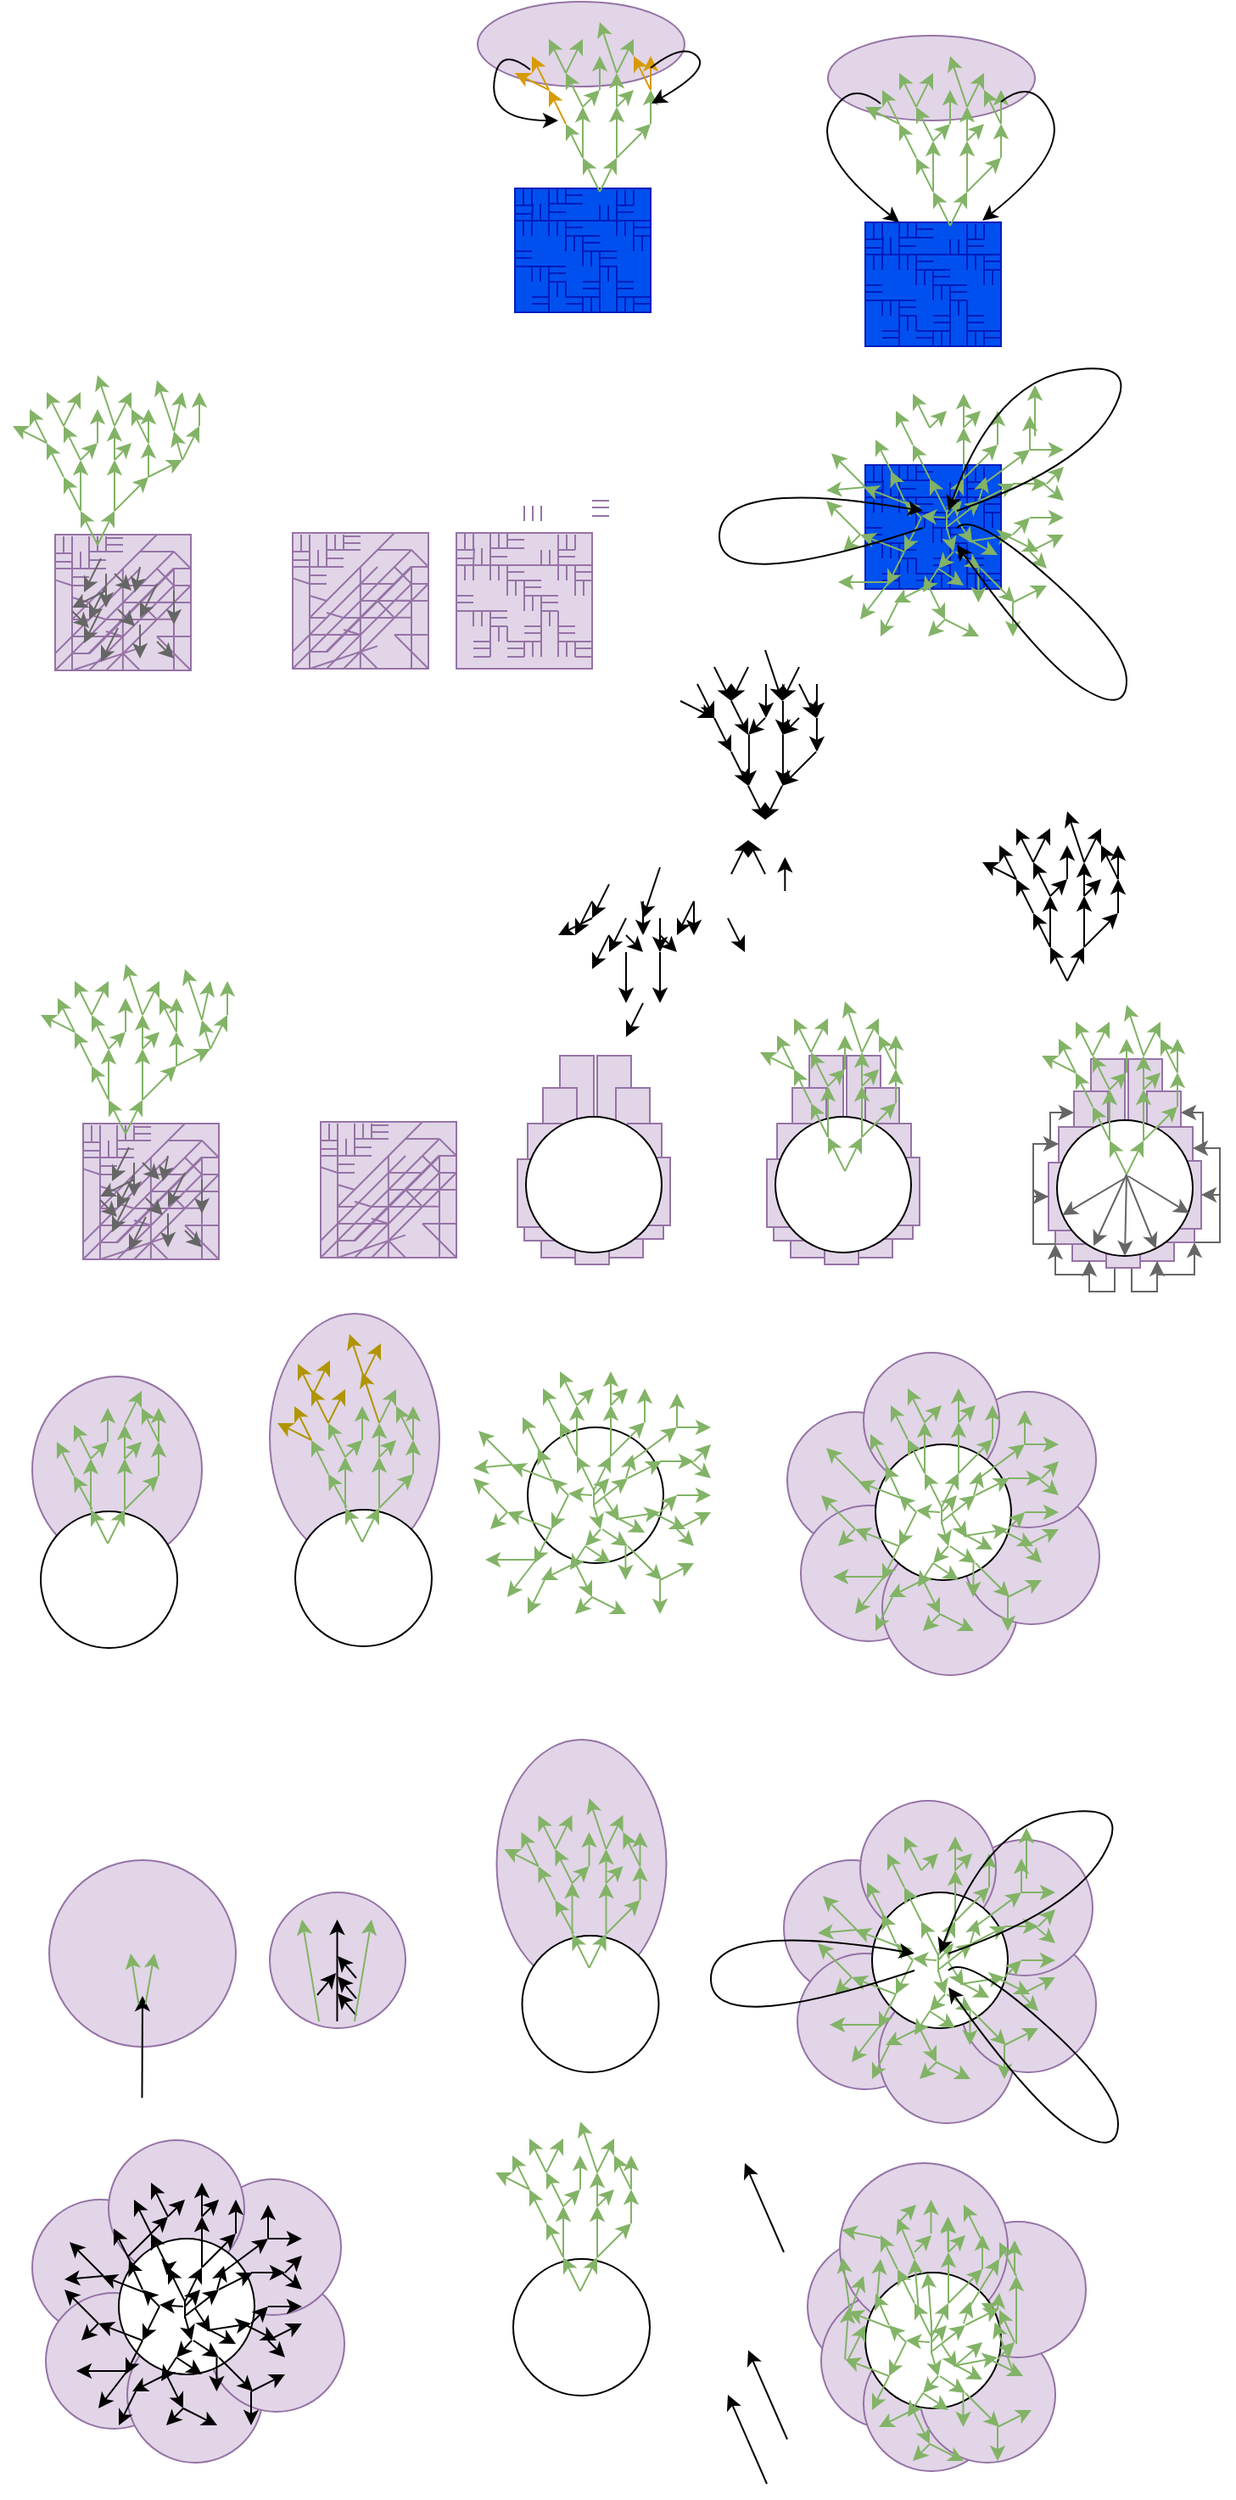 <mxfile version="22.0.8" type="github">
  <diagram name="Page-1" id="oUmjU5SNAi0JGZfhDNk8">
    <mxGraphModel dx="1312" dy="1983" grid="1" gridSize="10" guides="1" tooltips="1" connect="1" arrows="1" fold="1" page="1" pageScale="1" pageWidth="850" pageHeight="1100" math="0" shadow="0">
      <root>
        <mxCell id="0" />
        <mxCell id="1" parent="0" />
        <mxCell id="nFeZj61JbSgA_NkU-hcR-1821" value="" style="ellipse;whiteSpace=wrap;html=1;fillColor=#e1d5e7;strokeColor=#9673a6;" vertex="1" parent="1">
          <mxGeometry x="519" y="-400" width="122" height="50" as="geometry" />
        </mxCell>
        <mxCell id="nFeZj61JbSgA_NkU-hcR-1017" value="" style="ellipse;whiteSpace=wrap;html=1;direction=south;fillColor=#e1d5e7;strokeColor=#9673a6;" vertex="1" parent="1">
          <mxGeometry x="323.75" y="604" width="100" height="146" as="geometry" />
        </mxCell>
        <mxCell id="nFeZj61JbSgA_NkU-hcR-864" value="" style="ellipse;whiteSpace=wrap;html=1;aspect=fixed;fillColor=#e1d5e7;strokeColor=#9673a6;" vertex="1" parent="1">
          <mxGeometry x="190" y="694" width="80" height="80" as="geometry" />
        </mxCell>
        <mxCell id="nFeZj61JbSgA_NkU-hcR-638" value="" style="ellipse;whiteSpace=wrap;html=1;aspect=fixed;fillColor=#e1d5e7;strokeColor=#9673a6;" vertex="1" parent="1">
          <mxGeometry x="495" y="411" width="80" height="80" as="geometry" />
        </mxCell>
        <mxCell id="nFeZj61JbSgA_NkU-hcR-639" value="" style="ellipse;whiteSpace=wrap;html=1;aspect=fixed;fillColor=#e1d5e7;strokeColor=#9673a6;" vertex="1" parent="1">
          <mxGeometry x="503" y="466" width="80" height="80" as="geometry" />
        </mxCell>
        <mxCell id="nFeZj61JbSgA_NkU-hcR-640" value="" style="ellipse;whiteSpace=wrap;html=1;aspect=fixed;fillColor=#e1d5e7;strokeColor=#9673a6;" vertex="1" parent="1">
          <mxGeometry x="551" y="486" width="80" height="80" as="geometry" />
        </mxCell>
        <mxCell id="nFeZj61JbSgA_NkU-hcR-641" value="" style="ellipse;whiteSpace=wrap;html=1;aspect=fixed;fillColor=#e1d5e7;strokeColor=#9673a6;" vertex="1" parent="1">
          <mxGeometry x="599" y="456" width="80" height="80" as="geometry" />
        </mxCell>
        <mxCell id="nFeZj61JbSgA_NkU-hcR-642" value="" style="ellipse;whiteSpace=wrap;html=1;aspect=fixed;fillColor=#e1d5e7;strokeColor=#9673a6;" vertex="1" parent="1">
          <mxGeometry x="597" y="399" width="80" height="80" as="geometry" />
        </mxCell>
        <mxCell id="nFeZj61JbSgA_NkU-hcR-643" value="" style="ellipse;whiteSpace=wrap;html=1;aspect=fixed;fillColor=#e1d5e7;strokeColor=#9673a6;" vertex="1" parent="1">
          <mxGeometry x="540" y="376" width="80" height="80" as="geometry" />
        </mxCell>
        <mxCell id="nFeZj61JbSgA_NkU-hcR-1" value="" style="whiteSpace=wrap;html=1;aspect=fixed;fillColor=#e1d5e7;strokeColor=#9673a6;" vertex="1" parent="1">
          <mxGeometry x="220" y="240" width="80" height="80" as="geometry" />
        </mxCell>
        <mxCell id="nFeZj61JbSgA_NkU-hcR-2" value="" style="endArrow=none;html=1;rounded=0;fillColor=#e1d5e7;strokeColor=#9673a6;" edge="1" parent="1">
          <mxGeometry width="50" height="50" relative="1" as="geometry">
            <mxPoint x="230" y="320" as="sourcePoint" />
            <mxPoint x="230" y="300" as="targetPoint" />
          </mxGeometry>
        </mxCell>
        <mxCell id="nFeZj61JbSgA_NkU-hcR-3" value="" style="endArrow=none;html=1;rounded=0;fillColor=#e1d5e7;strokeColor=#9673a6;" edge="1" parent="1">
          <mxGeometry width="50" height="50" relative="1" as="geometry">
            <mxPoint x="259.93" y="320" as="sourcePoint" />
            <mxPoint x="259.93" y="300" as="targetPoint" />
            <Array as="points">
              <mxPoint x="259.93" y="300" />
            </Array>
          </mxGeometry>
        </mxCell>
        <mxCell id="nFeZj61JbSgA_NkU-hcR-4" value="" style="endArrow=none;html=1;rounded=0;fillColor=#e1d5e7;strokeColor=#9673a6;" edge="1" parent="1">
          <mxGeometry width="50" height="50" relative="1" as="geometry">
            <mxPoint x="290" y="320" as="sourcePoint" />
            <mxPoint x="290" y="300" as="targetPoint" />
            <Array as="points">
              <mxPoint x="290" y="300" />
            </Array>
          </mxGeometry>
        </mxCell>
        <mxCell id="nFeZj61JbSgA_NkU-hcR-5" value="" style="endArrow=none;html=1;rounded=0;fillColor=#e1d5e7;strokeColor=#9673a6;" edge="1" parent="1">
          <mxGeometry width="50" height="50" relative="1" as="geometry">
            <mxPoint x="290" y="300" as="sourcePoint" />
            <mxPoint x="290" y="280" as="targetPoint" />
            <Array as="points">
              <mxPoint x="290" y="280" />
            </Array>
          </mxGeometry>
        </mxCell>
        <mxCell id="nFeZj61JbSgA_NkU-hcR-6" value="" style="endArrow=none;html=1;rounded=0;fillColor=#e1d5e7;strokeColor=#9673a6;" edge="1" parent="1">
          <mxGeometry width="50" height="50" relative="1" as="geometry">
            <mxPoint x="259.93" y="300" as="sourcePoint" />
            <mxPoint x="259.93" y="280" as="targetPoint" />
            <Array as="points">
              <mxPoint x="259.93" y="280" />
            </Array>
          </mxGeometry>
        </mxCell>
        <mxCell id="nFeZj61JbSgA_NkU-hcR-7" value="" style="endArrow=none;html=1;rounded=0;fillColor=#e1d5e7;strokeColor=#9673a6;" edge="1" parent="1">
          <mxGeometry width="50" height="50" relative="1" as="geometry">
            <mxPoint x="230" y="300" as="sourcePoint" />
            <mxPoint x="230" y="280" as="targetPoint" />
            <Array as="points">
              <mxPoint x="230" y="280" />
            </Array>
          </mxGeometry>
        </mxCell>
        <mxCell id="nFeZj61JbSgA_NkU-hcR-8" value="" style="endArrow=none;html=1;rounded=0;fillColor=#e1d5e7;strokeColor=#9673a6;" edge="1" parent="1">
          <mxGeometry width="50" height="50" relative="1" as="geometry">
            <mxPoint x="230" y="280" as="sourcePoint" />
            <mxPoint x="230" y="260" as="targetPoint" />
            <Array as="points">
              <mxPoint x="230" y="260" />
            </Array>
          </mxGeometry>
        </mxCell>
        <mxCell id="nFeZj61JbSgA_NkU-hcR-9" value="" style="endArrow=none;html=1;rounded=0;fillColor=#e1d5e7;strokeColor=#9673a6;" edge="1" parent="1">
          <mxGeometry width="50" height="50" relative="1" as="geometry">
            <mxPoint x="259.93" y="280" as="sourcePoint" />
            <mxPoint x="259.93" y="260" as="targetPoint" />
            <Array as="points">
              <mxPoint x="259.93" y="260" />
            </Array>
          </mxGeometry>
        </mxCell>
        <mxCell id="nFeZj61JbSgA_NkU-hcR-10" value="" style="endArrow=none;html=1;rounded=0;fillColor=#e1d5e7;strokeColor=#9673a6;" edge="1" parent="1">
          <mxGeometry width="50" height="50" relative="1" as="geometry">
            <mxPoint x="290" y="280" as="sourcePoint" />
            <mxPoint x="290" y="260" as="targetPoint" />
            <Array as="points">
              <mxPoint x="290" y="260" />
            </Array>
          </mxGeometry>
        </mxCell>
        <mxCell id="nFeZj61JbSgA_NkU-hcR-11" value="" style="endArrow=none;html=1;rounded=0;fillColor=#e1d5e7;strokeColor=#9673a6;" edge="1" parent="1">
          <mxGeometry width="50" height="50" relative="1" as="geometry">
            <mxPoint x="290" y="260" as="sourcePoint" />
            <mxPoint x="280" y="260" as="targetPoint" />
            <Array as="points">
              <mxPoint x="290" y="270" />
            </Array>
          </mxGeometry>
        </mxCell>
        <mxCell id="nFeZj61JbSgA_NkU-hcR-12" value="" style="endArrow=none;html=1;rounded=0;fillColor=#e1d5e7;strokeColor=#9673a6;" edge="1" parent="1" source="nFeZj61JbSgA_NkU-hcR-1">
          <mxGeometry width="50" height="50" relative="1" as="geometry">
            <mxPoint x="240" y="330" as="sourcePoint" />
            <mxPoint x="290" y="280" as="targetPoint" />
          </mxGeometry>
        </mxCell>
        <mxCell id="nFeZj61JbSgA_NkU-hcR-13" value="" style="endArrow=none;html=1;rounded=0;fillColor=#e1d5e7;strokeColor=#9673a6;" edge="1" parent="1">
          <mxGeometry width="50" height="50" relative="1" as="geometry">
            <mxPoint x="300" y="260" as="sourcePoint" />
            <mxPoint x="290" y="260" as="targetPoint" />
          </mxGeometry>
        </mxCell>
        <mxCell id="nFeZj61JbSgA_NkU-hcR-14" value="" style="endArrow=none;html=1;rounded=0;fillColor=#e1d5e7;strokeColor=#9673a6;" edge="1" parent="1">
          <mxGeometry width="50" height="50" relative="1" as="geometry">
            <mxPoint x="300" y="270" as="sourcePoint" />
            <mxPoint x="300" y="270" as="targetPoint" />
            <Array as="points">
              <mxPoint x="290" y="270" />
            </Array>
          </mxGeometry>
        </mxCell>
        <mxCell id="nFeZj61JbSgA_NkU-hcR-15" value="" style="endArrow=none;html=1;rounded=0;fillColor=#e1d5e7;strokeColor=#9673a6;" edge="1" parent="1">
          <mxGeometry width="50" height="50" relative="1" as="geometry">
            <mxPoint x="290" y="279.93" as="sourcePoint" />
            <mxPoint x="290" y="279.93" as="targetPoint" />
            <Array as="points">
              <mxPoint x="280" y="279.93" />
            </Array>
          </mxGeometry>
        </mxCell>
        <mxCell id="nFeZj61JbSgA_NkU-hcR-16" value="" style="endArrow=none;html=1;rounded=0;fillColor=#e1d5e7;strokeColor=#9673a6;" edge="1" parent="1">
          <mxGeometry width="50" height="50" relative="1" as="geometry">
            <mxPoint x="290" y="289.93" as="sourcePoint" />
            <mxPoint x="290" y="289.93" as="targetPoint" />
            <Array as="points">
              <mxPoint x="280" y="289.93" />
            </Array>
          </mxGeometry>
        </mxCell>
        <mxCell id="nFeZj61JbSgA_NkU-hcR-17" value="" style="endArrow=none;html=1;rounded=0;fillColor=#e1d5e7;strokeColor=#9673a6;" edge="1" parent="1">
          <mxGeometry width="50" height="50" relative="1" as="geometry">
            <mxPoint x="280" y="290" as="sourcePoint" />
            <mxPoint x="280" y="290" as="targetPoint" />
            <Array as="points">
              <mxPoint x="270" y="280" />
            </Array>
          </mxGeometry>
        </mxCell>
        <mxCell id="nFeZj61JbSgA_NkU-hcR-18" value="" style="endArrow=none;html=1;rounded=0;fillColor=#e1d5e7;strokeColor=#9673a6;" edge="1" parent="1">
          <mxGeometry width="50" height="50" relative="1" as="geometry">
            <mxPoint x="290" y="310" as="sourcePoint" />
            <mxPoint x="290" y="310" as="targetPoint" />
            <Array as="points">
              <mxPoint x="280" y="300" />
            </Array>
          </mxGeometry>
        </mxCell>
        <mxCell id="nFeZj61JbSgA_NkU-hcR-19" value="" style="endArrow=none;html=1;rounded=0;fillColor=#e1d5e7;strokeColor=#9673a6;" edge="1" parent="1">
          <mxGeometry width="50" height="50" relative="1" as="geometry">
            <mxPoint x="270" y="320" as="sourcePoint" />
            <mxPoint x="270" y="320" as="targetPoint" />
            <Array as="points">
              <mxPoint x="260" y="310" />
            </Array>
          </mxGeometry>
        </mxCell>
        <mxCell id="nFeZj61JbSgA_NkU-hcR-20" value="" style="endArrow=none;html=1;rounded=0;exitX=0.625;exitY=0.75;exitDx=0;exitDy=0;exitPerimeter=0;fillColor=#e1d5e7;strokeColor=#9673a6;" edge="1" parent="1">
          <mxGeometry width="50" height="50" relative="1" as="geometry">
            <mxPoint x="240" y="320" as="sourcePoint" />
            <mxPoint x="270" y="306.667" as="targetPoint" />
            <Array as="points">
              <mxPoint x="230" y="320" />
            </Array>
          </mxGeometry>
        </mxCell>
        <mxCell id="nFeZj61JbSgA_NkU-hcR-21" value="" style="endArrow=none;html=1;rounded=0;fillColor=#e1d5e7;strokeColor=#9673a6;" edge="1" parent="1">
          <mxGeometry width="50" height="50" relative="1" as="geometry">
            <mxPoint x="300" y="320" as="sourcePoint" />
            <mxPoint x="300" y="320" as="targetPoint" />
            <Array as="points">
              <mxPoint x="290" y="310" />
            </Array>
          </mxGeometry>
        </mxCell>
        <mxCell id="nFeZj61JbSgA_NkU-hcR-22" value="" style="endArrow=none;html=1;rounded=0;fillColor=#e1d5e7;strokeColor=#9673a6;" edge="1" parent="1">
          <mxGeometry width="50" height="50" relative="1" as="geometry">
            <mxPoint x="260" y="300" as="sourcePoint" />
            <mxPoint x="260" y="300" as="targetPoint" />
            <Array as="points">
              <mxPoint x="250" y="300" />
            </Array>
          </mxGeometry>
        </mxCell>
        <mxCell id="nFeZj61JbSgA_NkU-hcR-23" value="" style="endArrow=none;html=1;rounded=0;fillColor=#e1d5e7;strokeColor=#9673a6;" edge="1" parent="1">
          <mxGeometry width="50" height="50" relative="1" as="geometry">
            <mxPoint x="240" y="300" as="sourcePoint" />
            <mxPoint x="240" y="300" as="targetPoint" />
            <Array as="points">
              <mxPoint x="230" y="300" />
            </Array>
          </mxGeometry>
        </mxCell>
        <mxCell id="nFeZj61JbSgA_NkU-hcR-24" value="" style="endArrow=none;html=1;rounded=0;fillColor=#e1d5e7;strokeColor=#9673a6;" edge="1" parent="1">
          <mxGeometry width="50" height="50" relative="1" as="geometry">
            <mxPoint x="240" y="310" as="sourcePoint" />
            <mxPoint x="240" y="310" as="targetPoint" />
            <Array as="points">
              <mxPoint x="230" y="310" />
            </Array>
          </mxGeometry>
        </mxCell>
        <mxCell id="nFeZj61JbSgA_NkU-hcR-25" value="" style="endArrow=none;html=1;rounded=0;fillColor=#e1d5e7;strokeColor=#9673a6;" edge="1" parent="1">
          <mxGeometry width="50" height="50" relative="1" as="geometry">
            <mxPoint x="240" y="290" as="sourcePoint" />
            <mxPoint x="240" y="290" as="targetPoint" />
            <Array as="points">
              <mxPoint x="230" y="290" />
            </Array>
          </mxGeometry>
        </mxCell>
        <mxCell id="nFeZj61JbSgA_NkU-hcR-26" value="" style="endArrow=none;html=1;rounded=0;fillColor=#e1d5e7;strokeColor=#9673a6;" edge="1" parent="1" target="nFeZj61JbSgA_NkU-hcR-1">
          <mxGeometry width="50" height="50" relative="1" as="geometry">
            <mxPoint x="250" y="300" as="sourcePoint" />
            <mxPoint x="250" y="300" as="targetPoint" />
            <Array as="points">
              <mxPoint x="240" y="300" />
            </Array>
          </mxGeometry>
        </mxCell>
        <mxCell id="nFeZj61JbSgA_NkU-hcR-27" value="" style="endArrow=none;html=1;rounded=0;fillColor=#e1d5e7;strokeColor=#9673a6;" edge="1" parent="1">
          <mxGeometry width="50" height="50" relative="1" as="geometry">
            <mxPoint x="240" y="310" as="sourcePoint" />
            <mxPoint x="290" y="260" as="targetPoint" />
          </mxGeometry>
        </mxCell>
        <mxCell id="nFeZj61JbSgA_NkU-hcR-28" value="" style="endArrow=none;html=1;rounded=0;fillColor=#e1d5e7;strokeColor=#9673a6;" edge="1" parent="1">
          <mxGeometry width="50" height="50" relative="1" as="geometry">
            <mxPoint x="240" y="310" as="sourcePoint" />
            <mxPoint x="290" y="260" as="targetPoint" />
          </mxGeometry>
        </mxCell>
        <mxCell id="nFeZj61JbSgA_NkU-hcR-29" value="" style="endArrow=none;html=1;rounded=0;fillColor=#e1d5e7;strokeColor=#9673a6;" edge="1" parent="1">
          <mxGeometry width="50" height="50" relative="1" as="geometry">
            <mxPoint x="240" y="310" as="sourcePoint" />
            <mxPoint x="290" y="260" as="targetPoint" />
          </mxGeometry>
        </mxCell>
        <mxCell id="nFeZj61JbSgA_NkU-hcR-30" value="" style="endArrow=none;html=1;rounded=0;fillColor=#e1d5e7;strokeColor=#9673a6;" edge="1" parent="1">
          <mxGeometry width="50" height="50" relative="1" as="geometry">
            <mxPoint x="240" y="310" as="sourcePoint" />
            <mxPoint x="290" y="260" as="targetPoint" />
          </mxGeometry>
        </mxCell>
        <mxCell id="nFeZj61JbSgA_NkU-hcR-31" value="" style="endArrow=none;html=1;rounded=0;fillColor=#e1d5e7;strokeColor=#9673a6;" edge="1" parent="1">
          <mxGeometry width="50" height="50" relative="1" as="geometry">
            <mxPoint x="240" y="310" as="sourcePoint" />
            <mxPoint x="290" y="260" as="targetPoint" />
          </mxGeometry>
        </mxCell>
        <mxCell id="nFeZj61JbSgA_NkU-hcR-32" value="" style="endArrow=none;html=1;rounded=0;fillColor=#e1d5e7;strokeColor=#9673a6;" edge="1" parent="1">
          <mxGeometry width="50" height="50" relative="1" as="geometry">
            <mxPoint x="240" y="310" as="sourcePoint" />
            <mxPoint x="290" y="260" as="targetPoint" />
          </mxGeometry>
        </mxCell>
        <mxCell id="nFeZj61JbSgA_NkU-hcR-33" value="" style="endArrow=none;html=1;rounded=0;fillColor=#e1d5e7;strokeColor=#9673a6;" edge="1" parent="1">
          <mxGeometry width="50" height="50" relative="1" as="geometry">
            <mxPoint x="240" y="310" as="sourcePoint" />
            <mxPoint x="290" y="260" as="targetPoint" />
          </mxGeometry>
        </mxCell>
        <mxCell id="nFeZj61JbSgA_NkU-hcR-34" value="" style="endArrow=none;html=1;rounded=0;fillColor=#e1d5e7;strokeColor=#9673a6;" edge="1" parent="1">
          <mxGeometry width="50" height="50" relative="1" as="geometry">
            <mxPoint x="220" y="310" as="sourcePoint" />
            <mxPoint x="270" y="260" as="targetPoint" />
          </mxGeometry>
        </mxCell>
        <mxCell id="nFeZj61JbSgA_NkU-hcR-35" value="" style="endArrow=none;html=1;rounded=0;fillColor=#e1d5e7;strokeColor=#9673a6;" edge="1" parent="1">
          <mxGeometry width="50" height="50" relative="1" as="geometry">
            <mxPoint x="230" y="290" as="sourcePoint" />
            <mxPoint x="280" y="240" as="targetPoint" />
          </mxGeometry>
        </mxCell>
        <mxCell id="nFeZj61JbSgA_NkU-hcR-36" value="" style="endArrow=none;html=1;rounded=0;fillColor=#e1d5e7;strokeColor=#9673a6;" edge="1" parent="1">
          <mxGeometry width="50" height="50" relative="1" as="geometry">
            <mxPoint x="250" y="320" as="sourcePoint" />
            <mxPoint x="300" y="270" as="targetPoint" />
          </mxGeometry>
        </mxCell>
        <mxCell id="nFeZj61JbSgA_NkU-hcR-37" value="" style="endArrow=none;html=1;rounded=0;fillColor=#e1d5e7;strokeColor=#9673a6;" edge="1" parent="1" source="nFeZj61JbSgA_NkU-hcR-1">
          <mxGeometry width="50" height="50" relative="1" as="geometry">
            <mxPoint x="250" y="310" as="sourcePoint" />
            <mxPoint x="300" y="260" as="targetPoint" />
          </mxGeometry>
        </mxCell>
        <mxCell id="nFeZj61JbSgA_NkU-hcR-38" value="" style="endArrow=none;html=1;rounded=0;fillColor=#e1d5e7;strokeColor=#9673a6;" edge="1" parent="1">
          <mxGeometry width="50" height="50" relative="1" as="geometry">
            <mxPoint x="240" y="300" as="sourcePoint" />
            <mxPoint x="290" y="250" as="targetPoint" />
          </mxGeometry>
        </mxCell>
        <mxCell id="nFeZj61JbSgA_NkU-hcR-39" value="" style="endArrow=none;html=1;rounded=0;fillColor=#e1d5e7;strokeColor=#9673a6;" edge="1" parent="1">
          <mxGeometry width="50" height="50" relative="1" as="geometry">
            <mxPoint x="240" y="310" as="sourcePoint" />
            <mxPoint x="290" y="260" as="targetPoint" />
          </mxGeometry>
        </mxCell>
        <mxCell id="nFeZj61JbSgA_NkU-hcR-40" value="" style="endArrow=none;html=1;rounded=0;fillColor=#e1d5e7;strokeColor=#9673a6;" edge="1" parent="1">
          <mxGeometry width="50" height="50" relative="1" as="geometry">
            <mxPoint x="240" y="310" as="sourcePoint" />
            <mxPoint x="290" y="260" as="targetPoint" />
          </mxGeometry>
        </mxCell>
        <mxCell id="nFeZj61JbSgA_NkU-hcR-41" value="" style="endArrow=none;html=1;rounded=0;fillColor=#e1d5e7;strokeColor=#9673a6;" edge="1" parent="1">
          <mxGeometry width="50" height="50" relative="1" as="geometry">
            <mxPoint x="240" y="320" as="sourcePoint" />
            <mxPoint x="290" y="270" as="targetPoint" />
          </mxGeometry>
        </mxCell>
        <mxCell id="nFeZj61JbSgA_NkU-hcR-42" value="" style="endArrow=none;html=1;rounded=0;fillColor=#e1d5e7;strokeColor=#9673a6;" edge="1" parent="1">
          <mxGeometry width="50" height="50" relative="1" as="geometry">
            <mxPoint x="240" y="310" as="sourcePoint" />
            <mxPoint x="290" y="260" as="targetPoint" />
          </mxGeometry>
        </mxCell>
        <mxCell id="nFeZj61JbSgA_NkU-hcR-43" value="" style="endArrow=none;html=1;rounded=0;fillColor=#e1d5e7;strokeColor=#9673a6;" edge="1" parent="1">
          <mxGeometry width="50" height="50" relative="1" as="geometry">
            <mxPoint x="260" y="280" as="sourcePoint" />
            <mxPoint x="300" y="280" as="targetPoint" />
          </mxGeometry>
        </mxCell>
        <mxCell id="nFeZj61JbSgA_NkU-hcR-44" value="" style="endArrow=none;html=1;rounded=0;fillColor=#e1d5e7;strokeColor=#9673a6;" edge="1" parent="1">
          <mxGeometry width="50" height="50" relative="1" as="geometry">
            <mxPoint x="280" y="300" as="sourcePoint" />
            <mxPoint x="300" y="300" as="targetPoint" />
          </mxGeometry>
        </mxCell>
        <mxCell id="nFeZj61JbSgA_NkU-hcR-45" value="" style="endArrow=none;html=1;rounded=0;fillColor=#e1d5e7;strokeColor=#9673a6;" edge="1" parent="1">
          <mxGeometry width="50" height="50" relative="1" as="geometry">
            <mxPoint x="260" y="290" as="sourcePoint" />
            <mxPoint x="280" y="290" as="targetPoint" />
          </mxGeometry>
        </mxCell>
        <mxCell id="nFeZj61JbSgA_NkU-hcR-46" value="" style="endArrow=none;html=1;rounded=0;fillColor=#e1d5e7;strokeColor=#9673a6;" edge="1" parent="1">
          <mxGeometry width="50" height="50" relative="1" as="geometry">
            <mxPoint x="250" y="290" as="sourcePoint" />
            <mxPoint x="270" y="290" as="targetPoint" />
          </mxGeometry>
        </mxCell>
        <mxCell id="nFeZj61JbSgA_NkU-hcR-47" value="" style="endArrow=none;html=1;rounded=0;fillColor=#e1d5e7;strokeColor=#9673a6;" edge="1" parent="1">
          <mxGeometry width="50" height="50" relative="1" as="geometry">
            <mxPoint x="260" y="270" as="sourcePoint" />
            <mxPoint x="280" y="270" as="targetPoint" />
          </mxGeometry>
        </mxCell>
        <mxCell id="nFeZj61JbSgA_NkU-hcR-48" value="" style="endArrow=none;html=1;rounded=0;fillColor=#e1d5e7;strokeColor=#9673a6;" edge="1" parent="1">
          <mxGeometry width="50" height="50" relative="1" as="geometry">
            <mxPoint x="270" y="250" as="sourcePoint" />
            <mxPoint x="290" y="250" as="targetPoint" />
          </mxGeometry>
        </mxCell>
        <mxCell id="nFeZj61JbSgA_NkU-hcR-49" value="" style="endArrow=none;html=1;rounded=0;fillColor=#e1d5e7;strokeColor=#9673a6;" edge="1" parent="1">
          <mxGeometry width="50" height="50" relative="1" as="geometry">
            <mxPoint x="290" y="250" as="sourcePoint" />
            <mxPoint x="300" y="260" as="targetPoint" />
          </mxGeometry>
        </mxCell>
        <mxCell id="nFeZj61JbSgA_NkU-hcR-50" value="" style="endArrow=none;html=1;rounded=0;fillColor=#e1d5e7;strokeColor=#9673a6;" edge="1" parent="1" target="nFeZj61JbSgA_NkU-hcR-1">
          <mxGeometry width="50" height="50" relative="1" as="geometry">
            <mxPoint x="230" y="270" as="sourcePoint" />
            <mxPoint x="260" y="240" as="targetPoint" />
          </mxGeometry>
        </mxCell>
        <mxCell id="nFeZj61JbSgA_NkU-hcR-51" value="" style="endArrow=none;html=1;rounded=0;fillColor=#e1d5e7;strokeColor=#9673a6;" edge="1" parent="1">
          <mxGeometry width="50" height="50" relative="1" as="geometry">
            <mxPoint x="240" y="280" as="sourcePoint" />
            <mxPoint x="230" y="277" as="targetPoint" />
          </mxGeometry>
        </mxCell>
        <mxCell id="nFeZj61JbSgA_NkU-hcR-52" value="" style="endArrow=none;html=1;rounded=0;fillColor=#e1d5e7;strokeColor=#9673a6;" edge="1" parent="1">
          <mxGeometry width="50" height="50" relative="1" as="geometry">
            <mxPoint x="250" y="290" as="sourcePoint" />
            <mxPoint x="240" y="287" as="targetPoint" />
          </mxGeometry>
        </mxCell>
        <mxCell id="nFeZj61JbSgA_NkU-hcR-53" value="" style="endArrow=none;html=1;rounded=0;fillColor=#e1d5e7;strokeColor=#9673a6;" edge="1" parent="1">
          <mxGeometry width="50" height="50" relative="1" as="geometry">
            <mxPoint x="260" y="300" as="sourcePoint" />
            <mxPoint x="250" y="297" as="targetPoint" />
          </mxGeometry>
        </mxCell>
        <mxCell id="nFeZj61JbSgA_NkU-hcR-58" value="" style="endArrow=none;html=1;rounded=0;entryX=0.25;entryY=0.375;entryDx=0;entryDy=0;entryPerimeter=0;fillColor=#e1d5e7;strokeColor=#9673a6;" edge="1" parent="1" target="nFeZj61JbSgA_NkU-hcR-1">
          <mxGeometry width="50" height="50" relative="1" as="geometry">
            <mxPoint x="230" y="270" as="sourcePoint" />
            <mxPoint x="280" y="220" as="targetPoint" />
          </mxGeometry>
        </mxCell>
        <mxCell id="nFeZj61JbSgA_NkU-hcR-59" value="" style="endArrow=none;html=1;rounded=0;entryX=0.25;entryY=0.375;entryDx=0;entryDy=0;entryPerimeter=0;fillColor=#e1d5e7;strokeColor=#9673a6;" edge="1" parent="1">
          <mxGeometry width="50" height="50" relative="1" as="geometry">
            <mxPoint x="230" y="260" as="sourcePoint" />
            <mxPoint x="240" y="260" as="targetPoint" />
          </mxGeometry>
        </mxCell>
        <mxCell id="nFeZj61JbSgA_NkU-hcR-60" value="" style="endArrow=none;html=1;rounded=0;entryX=0.25;entryY=0.375;entryDx=0;entryDy=0;entryPerimeter=0;fillColor=#e1d5e7;strokeColor=#9673a6;" edge="1" parent="1">
          <mxGeometry width="50" height="50" relative="1" as="geometry">
            <mxPoint x="230" y="265" as="sourcePoint" />
            <mxPoint x="240" y="265" as="targetPoint" />
          </mxGeometry>
        </mxCell>
        <mxCell id="nFeZj61JbSgA_NkU-hcR-61" value="" style="endArrow=none;html=1;rounded=0;entryX=0.125;entryY=0.125;entryDx=0;entryDy=0;entryPerimeter=0;fillColor=#e1d5e7;strokeColor=#9673a6;" edge="1" parent="1" target="nFeZj61JbSgA_NkU-hcR-1">
          <mxGeometry width="50" height="50" relative="1" as="geometry">
            <mxPoint x="230" y="260" as="sourcePoint" />
            <mxPoint x="240" y="260" as="targetPoint" />
          </mxGeometry>
        </mxCell>
        <mxCell id="nFeZj61JbSgA_NkU-hcR-62" value="" style="endArrow=none;html=1;rounded=0;entryX=0.125;entryY=0.125;entryDx=0;entryDy=0;entryPerimeter=0;fillColor=#e1d5e7;strokeColor=#9673a6;" edge="1" parent="1">
          <mxGeometry width="50" height="50" relative="1" as="geometry">
            <mxPoint x="235" y="260" as="sourcePoint" />
            <mxPoint x="235" y="250" as="targetPoint" />
          </mxGeometry>
        </mxCell>
        <mxCell id="nFeZj61JbSgA_NkU-hcR-63" value="" style="endArrow=none;html=1;rounded=0;entryX=0.125;entryY=0.125;entryDx=0;entryDy=0;entryPerimeter=0;fillColor=#e1d5e7;strokeColor=#9673a6;" edge="1" parent="1">
          <mxGeometry width="50" height="50" relative="1" as="geometry">
            <mxPoint x="240" y="260" as="sourcePoint" />
            <mxPoint x="240" y="250" as="targetPoint" />
          </mxGeometry>
        </mxCell>
        <mxCell id="nFeZj61JbSgA_NkU-hcR-64" value="" style="endArrow=none;html=1;rounded=0;fillColor=#e1d5e7;strokeColor=#9673a6;" edge="1" parent="1">
          <mxGeometry width="50" height="50" relative="1" as="geometry">
            <mxPoint x="250" y="260" as="sourcePoint" />
            <mxPoint x="240" y="260" as="targetPoint" />
          </mxGeometry>
        </mxCell>
        <mxCell id="nFeZj61JbSgA_NkU-hcR-65" value="" style="endArrow=none;html=1;rounded=0;fillColor=#e1d5e7;strokeColor=#9673a6;" edge="1" parent="1">
          <mxGeometry width="50" height="50" relative="1" as="geometry">
            <mxPoint x="250" y="255" as="sourcePoint" />
            <mxPoint x="240" y="255" as="targetPoint" />
          </mxGeometry>
        </mxCell>
        <mxCell id="nFeZj61JbSgA_NkU-hcR-66" value="" style="endArrow=none;html=1;rounded=0;fillColor=#e1d5e7;strokeColor=#9673a6;" edge="1" parent="1">
          <mxGeometry width="50" height="50" relative="1" as="geometry">
            <mxPoint x="250" y="250" as="sourcePoint" />
            <mxPoint x="240" y="250" as="targetPoint" />
          </mxGeometry>
        </mxCell>
        <mxCell id="nFeZj61JbSgA_NkU-hcR-68" value="" style="endArrow=none;html=1;rounded=0;fillColor=#e1d5e7;strokeColor=#9673a6;" edge="1" parent="1">
          <mxGeometry width="50" height="50" relative="1" as="geometry">
            <mxPoint x="245" y="241" as="sourcePoint" />
            <mxPoint x="245" y="250" as="targetPoint" />
          </mxGeometry>
        </mxCell>
        <mxCell id="nFeZj61JbSgA_NkU-hcR-69" value="" style="endArrow=none;html=1;rounded=0;fillColor=#e1d5e7;strokeColor=#9673a6;" edge="1" parent="1">
          <mxGeometry width="50" height="50" relative="1" as="geometry">
            <mxPoint x="240" y="241" as="sourcePoint" />
            <mxPoint x="240" y="250" as="targetPoint" />
          </mxGeometry>
        </mxCell>
        <mxCell id="nFeZj61JbSgA_NkU-hcR-70" value="" style="endArrow=none;html=1;rounded=0;fillColor=#e1d5e7;strokeColor=#9673a6;" edge="1" parent="1">
          <mxGeometry width="50" height="50" relative="1" as="geometry">
            <mxPoint x="250" y="241" as="sourcePoint" />
            <mxPoint x="250" y="250" as="targetPoint" />
          </mxGeometry>
        </mxCell>
        <mxCell id="nFeZj61JbSgA_NkU-hcR-71" value="" style="endArrow=none;html=1;rounded=0;fillColor=#e1d5e7;strokeColor=#9673a6;" edge="1" parent="1">
          <mxGeometry width="50" height="50" relative="1" as="geometry">
            <mxPoint x="260" y="250" as="sourcePoint" />
            <mxPoint x="250" y="250" as="targetPoint" />
          </mxGeometry>
        </mxCell>
        <mxCell id="nFeZj61JbSgA_NkU-hcR-72" value="" style="endArrow=none;html=1;rounded=0;fillColor=#e1d5e7;strokeColor=#9673a6;" edge="1" parent="1">
          <mxGeometry width="50" height="50" relative="1" as="geometry">
            <mxPoint x="260" y="246" as="sourcePoint" />
            <mxPoint x="250" y="246" as="targetPoint" />
          </mxGeometry>
        </mxCell>
        <mxCell id="nFeZj61JbSgA_NkU-hcR-73" value="" style="endArrow=none;html=1;rounded=0;fillColor=#e1d5e7;strokeColor=#9673a6;" edge="1" parent="1">
          <mxGeometry width="50" height="50" relative="1" as="geometry">
            <mxPoint x="260" y="242" as="sourcePoint" />
            <mxPoint x="250" y="242" as="targetPoint" />
          </mxGeometry>
        </mxCell>
        <mxCell id="nFeZj61JbSgA_NkU-hcR-74" value="" style="endArrow=none;html=1;rounded=0;fillColor=#e1d5e7;strokeColor=#9673a6;" edge="1" parent="1">
          <mxGeometry width="50" height="50" relative="1" as="geometry">
            <mxPoint x="230" y="251" as="sourcePoint" />
            <mxPoint x="220" y="251" as="targetPoint" />
          </mxGeometry>
        </mxCell>
        <mxCell id="nFeZj61JbSgA_NkU-hcR-75" value="" style="endArrow=none;html=1;rounded=0;fillColor=#e1d5e7;strokeColor=#9673a6;" edge="1" parent="1">
          <mxGeometry width="50" height="50" relative="1" as="geometry">
            <mxPoint x="230" y="260" as="sourcePoint" />
            <mxPoint x="220" y="260" as="targetPoint" />
          </mxGeometry>
        </mxCell>
        <mxCell id="nFeZj61JbSgA_NkU-hcR-76" value="" style="endArrow=none;html=1;rounded=0;fillColor=#e1d5e7;strokeColor=#9673a6;" edge="1" parent="1">
          <mxGeometry width="50" height="50" relative="1" as="geometry">
            <mxPoint x="230" y="256" as="sourcePoint" />
            <mxPoint x="220" y="256" as="targetPoint" />
          </mxGeometry>
        </mxCell>
        <mxCell id="nFeZj61JbSgA_NkU-hcR-77" value="" style="endArrow=none;html=1;rounded=0;entryX=0.125;entryY=0.125;entryDx=0;entryDy=0;entryPerimeter=0;fillColor=#e1d5e7;strokeColor=#9673a6;" edge="1" parent="1">
          <mxGeometry width="50" height="50" relative="1" as="geometry">
            <mxPoint x="225" y="251" as="sourcePoint" />
            <mxPoint x="225" y="241" as="targetPoint" />
          </mxGeometry>
        </mxCell>
        <mxCell id="nFeZj61JbSgA_NkU-hcR-78" value="" style="endArrow=none;html=1;rounded=0;entryX=0.125;entryY=0.125;entryDx=0;entryDy=0;entryPerimeter=0;fillColor=#e1d5e7;strokeColor=#9673a6;" edge="1" parent="1">
          <mxGeometry width="50" height="50" relative="1" as="geometry">
            <mxPoint x="230" y="251" as="sourcePoint" />
            <mxPoint x="230" y="241" as="targetPoint" />
          </mxGeometry>
        </mxCell>
        <mxCell id="nFeZj61JbSgA_NkU-hcR-80" value="" style="fillColor=#e1d5e7;strokeColor=#9673a6;" vertex="1" parent="1">
          <mxGeometry x="383" y="201" width="20" height="60" as="geometry" />
        </mxCell>
        <mxCell id="nFeZj61JbSgA_NkU-hcR-81" value="" style="fillColor=#e1d5e7;strokeColor=#9673a6;" vertex="1" parent="1">
          <mxGeometry x="394" y="220" width="20" height="50" as="geometry" />
        </mxCell>
        <mxCell id="nFeZj61JbSgA_NkU-hcR-89" value="" style="fillColor=#e1d5e7;strokeColor=#9673a6;" vertex="1" parent="1">
          <mxGeometry x="390" y="280" width="20" height="40" as="geometry" />
        </mxCell>
        <mxCell id="nFeZj61JbSgA_NkU-hcR-90" value="" style="fillColor=#e1d5e7;strokeColor=#9673a6;" vertex="1" parent="1">
          <mxGeometry x="370" y="284" width="20" height="40" as="geometry" />
        </mxCell>
        <mxCell id="nFeZj61JbSgA_NkU-hcR-91" value="" style="fillColor=#e1d5e7;strokeColor=#9673a6;" vertex="1" parent="1">
          <mxGeometry x="350" y="280" width="20" height="40" as="geometry" />
        </mxCell>
        <mxCell id="nFeZj61JbSgA_NkU-hcR-92" value="" style="fillColor=#e1d5e7;strokeColor=#9673a6;" vertex="1" parent="nFeZj61JbSgA_NkU-hcR-91">
          <mxGeometry x="-10" y="-10" width="20" height="40" as="geometry" />
        </mxCell>
        <mxCell id="nFeZj61JbSgA_NkU-hcR-203" value="" style="curved=1;endArrow=classic;html=1;rounded=0;" edge="1" parent="1">
          <mxGeometry width="50" height="50" relative="1" as="geometry">
            <mxPoint x="660" y="157" as="sourcePoint" />
            <mxPoint x="650" y="137" as="targetPoint" />
            <Array as="points">
              <mxPoint x="660" y="157" />
            </Array>
          </mxGeometry>
        </mxCell>
        <mxCell id="nFeZj61JbSgA_NkU-hcR-204" value="" style="curved=1;endArrow=classic;html=1;rounded=0;" edge="1" parent="1">
          <mxGeometry width="50" height="50" relative="1" as="geometry">
            <mxPoint x="660" y="157" as="sourcePoint" />
            <mxPoint x="670" y="137" as="targetPoint" />
            <Array as="points">
              <mxPoint x="660" y="157" />
            </Array>
          </mxGeometry>
        </mxCell>
        <mxCell id="nFeZj61JbSgA_NkU-hcR-205" value="" style="curved=1;endArrow=classic;html=1;rounded=0;" edge="1" parent="1">
          <mxGeometry width="50" height="50" relative="1" as="geometry">
            <mxPoint x="670" y="137" as="sourcePoint" />
            <mxPoint x="670" y="107" as="targetPoint" />
            <Array as="points">
              <mxPoint x="670" y="137" />
            </Array>
          </mxGeometry>
        </mxCell>
        <mxCell id="nFeZj61JbSgA_NkU-hcR-206" value="" style="curved=1;endArrow=classic;html=1;rounded=0;" edge="1" parent="1">
          <mxGeometry width="50" height="50" relative="1" as="geometry">
            <mxPoint x="670" y="137" as="sourcePoint" />
            <mxPoint x="690" y="117" as="targetPoint" />
            <Array as="points">
              <mxPoint x="670" y="137" />
            </Array>
          </mxGeometry>
        </mxCell>
        <mxCell id="nFeZj61JbSgA_NkU-hcR-207" value="" style="curved=1;endArrow=classic;html=1;rounded=0;" edge="1" parent="1">
          <mxGeometry width="50" height="50" relative="1" as="geometry">
            <mxPoint x="650" y="137" as="sourcePoint" />
            <mxPoint x="650" y="107" as="targetPoint" />
            <Array as="points">
              <mxPoint x="650" y="137" />
            </Array>
          </mxGeometry>
        </mxCell>
        <mxCell id="nFeZj61JbSgA_NkU-hcR-208" value="" style="curved=1;endArrow=classic;html=1;rounded=0;" edge="1" parent="1">
          <mxGeometry width="50" height="50" relative="1" as="geometry">
            <mxPoint x="650" y="137" as="sourcePoint" />
            <mxPoint x="640" y="117" as="targetPoint" />
            <Array as="points">
              <mxPoint x="650" y="137" />
            </Array>
          </mxGeometry>
        </mxCell>
        <mxCell id="nFeZj61JbSgA_NkU-hcR-209" value="" style="curved=1;endArrow=classic;html=1;rounded=0;" edge="1" parent="1">
          <mxGeometry width="50" height="50" relative="1" as="geometry">
            <mxPoint x="640" y="117" as="sourcePoint" />
            <mxPoint x="630" y="97" as="targetPoint" />
            <Array as="points">
              <mxPoint x="640" y="117" />
            </Array>
          </mxGeometry>
        </mxCell>
        <mxCell id="nFeZj61JbSgA_NkU-hcR-210" value="" style="endArrow=classic;html=1;rounded=0;" edge="1" parent="1">
          <mxGeometry width="50" height="50" relative="1" as="geometry">
            <mxPoint x="650" y="107" as="sourcePoint" />
            <mxPoint x="660" y="97" as="targetPoint" />
          </mxGeometry>
        </mxCell>
        <mxCell id="nFeZj61JbSgA_NkU-hcR-211" value="" style="endArrow=classic;html=1;rounded=0;" edge="1" parent="1">
          <mxGeometry width="50" height="50" relative="1" as="geometry">
            <mxPoint x="650" y="107" as="sourcePoint" />
            <mxPoint x="640" y="87" as="targetPoint" />
          </mxGeometry>
        </mxCell>
        <mxCell id="nFeZj61JbSgA_NkU-hcR-212" value="" style="endArrow=classic;html=1;rounded=0;" edge="1" parent="1">
          <mxGeometry width="50" height="50" relative="1" as="geometry">
            <mxPoint x="630" y="97" as="sourcePoint" />
            <mxPoint x="610" y="87" as="targetPoint" />
          </mxGeometry>
        </mxCell>
        <mxCell id="nFeZj61JbSgA_NkU-hcR-213" value="" style="endArrow=classic;html=1;rounded=0;" edge="1" parent="1">
          <mxGeometry width="50" height="50" relative="1" as="geometry">
            <mxPoint x="630" y="97" as="sourcePoint" />
            <mxPoint x="620" y="77" as="targetPoint" />
          </mxGeometry>
        </mxCell>
        <mxCell id="nFeZj61JbSgA_NkU-hcR-214" value="" style="endArrow=classic;html=1;rounded=0;" edge="1" parent="1">
          <mxGeometry width="50" height="50" relative="1" as="geometry">
            <mxPoint x="640" y="87" as="sourcePoint" />
            <mxPoint x="630" y="67" as="targetPoint" />
          </mxGeometry>
        </mxCell>
        <mxCell id="nFeZj61JbSgA_NkU-hcR-215" value="" style="endArrow=classic;html=1;rounded=0;" edge="1" parent="1">
          <mxGeometry width="50" height="50" relative="1" as="geometry">
            <mxPoint x="640" y="87" as="sourcePoint" />
            <mxPoint x="650" y="67" as="targetPoint" />
          </mxGeometry>
        </mxCell>
        <mxCell id="nFeZj61JbSgA_NkU-hcR-216" value="" style="endArrow=classic;html=1;rounded=0;" edge="1" parent="1">
          <mxGeometry width="50" height="50" relative="1" as="geometry">
            <mxPoint x="660" y="97" as="sourcePoint" />
            <mxPoint x="660" y="77" as="targetPoint" />
          </mxGeometry>
        </mxCell>
        <mxCell id="nFeZj61JbSgA_NkU-hcR-217" value="" style="endArrow=classic;html=1;rounded=0;" edge="1" parent="1">
          <mxGeometry width="50" height="50" relative="1" as="geometry">
            <mxPoint x="670" y="107" as="sourcePoint" />
            <mxPoint x="670" y="87" as="targetPoint" />
          </mxGeometry>
        </mxCell>
        <mxCell id="nFeZj61JbSgA_NkU-hcR-218" value="" style="endArrow=classic;html=1;rounded=0;" edge="1" parent="1">
          <mxGeometry width="50" height="50" relative="1" as="geometry">
            <mxPoint x="670" y="107" as="sourcePoint" />
            <mxPoint x="680" y="97" as="targetPoint" />
          </mxGeometry>
        </mxCell>
        <mxCell id="nFeZj61JbSgA_NkU-hcR-219" value="" style="endArrow=classic;html=1;rounded=0;" edge="1" parent="1">
          <mxGeometry width="50" height="50" relative="1" as="geometry">
            <mxPoint x="690" y="117" as="sourcePoint" />
            <mxPoint x="690" y="97" as="targetPoint" />
          </mxGeometry>
        </mxCell>
        <mxCell id="nFeZj61JbSgA_NkU-hcR-220" value="" style="endArrow=classic;html=1;rounded=0;" edge="1" parent="1">
          <mxGeometry width="50" height="50" relative="1" as="geometry">
            <mxPoint x="690" y="97" as="sourcePoint" />
            <mxPoint x="680" y="77" as="targetPoint" />
          </mxGeometry>
        </mxCell>
        <mxCell id="nFeZj61JbSgA_NkU-hcR-221" value="" style="endArrow=classic;html=1;rounded=0;" edge="1" parent="1">
          <mxGeometry width="50" height="50" relative="1" as="geometry">
            <mxPoint x="690" y="97" as="sourcePoint" />
            <mxPoint x="690" y="77" as="targetPoint" />
          </mxGeometry>
        </mxCell>
        <mxCell id="nFeZj61JbSgA_NkU-hcR-222" value="" style="endArrow=classic;html=1;rounded=0;" edge="1" parent="1">
          <mxGeometry width="50" height="50" relative="1" as="geometry">
            <mxPoint x="670" y="87" as="sourcePoint" />
            <mxPoint x="660" y="57" as="targetPoint" />
          </mxGeometry>
        </mxCell>
        <mxCell id="nFeZj61JbSgA_NkU-hcR-223" value="" style="endArrow=classic;html=1;rounded=0;" edge="1" parent="1">
          <mxGeometry width="50" height="50" relative="1" as="geometry">
            <mxPoint x="670" y="87" as="sourcePoint" />
            <mxPoint x="680" y="67" as="targetPoint" />
          </mxGeometry>
        </mxCell>
        <mxCell id="nFeZj61JbSgA_NkU-hcR-96" value="" style="fillColor=#e1d5e7;strokeColor=#9673a6;" vertex="1" parent="1">
          <mxGeometry x="361" y="201" width="20" height="59" as="geometry" />
        </mxCell>
        <mxCell id="nFeZj61JbSgA_NkU-hcR-95" value="" style="fillColor=#e1d5e7;strokeColor=#9673a6;" vertex="1" parent="1">
          <mxGeometry x="351" y="220" width="20" height="50" as="geometry" />
        </mxCell>
        <mxCell id="nFeZj61JbSgA_NkU-hcR-94" value="" style="fillColor=#e1d5e7;strokeColor=#9673a6;" vertex="1" parent="1">
          <mxGeometry x="342" y="241" width="20" height="40" as="geometry" />
        </mxCell>
        <mxCell id="nFeZj61JbSgA_NkU-hcR-225" value="" style="fillColor=#e1d5e7;strokeColor=#9673a6;" vertex="1" parent="1">
          <mxGeometry x="401" y="241" width="20" height="50" as="geometry" />
        </mxCell>
        <mxCell id="nFeZj61JbSgA_NkU-hcR-93" value="" style="fillColor=#e1d5e7;strokeColor=#9673a6;" vertex="1" parent="1">
          <mxGeometry x="336" y="262" width="20" height="40" as="geometry" />
        </mxCell>
        <mxCell id="nFeZj61JbSgA_NkU-hcR-226" value="" style="fillColor=#e1d5e7;strokeColor=#9673a6;" vertex="1" parent="1">
          <mxGeometry x="402" y="270" width="20" height="39" as="geometry" />
        </mxCell>
        <mxCell id="nFeZj61JbSgA_NkU-hcR-83" value="" style="fillColor=#e1d5e7;strokeColor=#9673a6;" vertex="1" parent="1">
          <mxGeometry x="406" y="261" width="20" height="40" as="geometry">
            <mxRectangle x="415" y="260" width="50" height="40" as="alternateBounds" />
          </mxGeometry>
        </mxCell>
        <mxCell id="nFeZj61JbSgA_NkU-hcR-79" value="" style="ellipse;whiteSpace=wrap;html=1;aspect=fixed;" vertex="1" parent="1">
          <mxGeometry x="341" y="237" width="80" height="80" as="geometry" />
        </mxCell>
        <mxCell id="nFeZj61JbSgA_NkU-hcR-242" value="" style="fillColor=#e1d5e7;strokeColor=#9673a6;" vertex="1" parent="1">
          <mxGeometry x="530" y="201" width="20" height="60" as="geometry" />
        </mxCell>
        <mxCell id="nFeZj61JbSgA_NkU-hcR-243" value="" style="fillColor=#e1d5e7;strokeColor=#9673a6;" vertex="1" parent="1">
          <mxGeometry x="541" y="220" width="20" height="50" as="geometry" />
        </mxCell>
        <mxCell id="nFeZj61JbSgA_NkU-hcR-244" value="" style="fillColor=#e1d5e7;strokeColor=#9673a6;" vertex="1" parent="1">
          <mxGeometry x="537" y="280" width="20" height="40" as="geometry" />
        </mxCell>
        <mxCell id="nFeZj61JbSgA_NkU-hcR-245" value="" style="fillColor=#e1d5e7;strokeColor=#9673a6;" vertex="1" parent="1">
          <mxGeometry x="517" y="284" width="20" height="40" as="geometry" />
        </mxCell>
        <mxCell id="nFeZj61JbSgA_NkU-hcR-246" value="" style="fillColor=#e1d5e7;strokeColor=#9673a6;" vertex="1" parent="1">
          <mxGeometry x="497" y="280" width="20" height="40" as="geometry" />
        </mxCell>
        <mxCell id="nFeZj61JbSgA_NkU-hcR-247" value="" style="fillColor=#e1d5e7;strokeColor=#9673a6;" vertex="1" parent="nFeZj61JbSgA_NkU-hcR-246">
          <mxGeometry x="-10" y="-10" width="20" height="40" as="geometry" />
        </mxCell>
        <mxCell id="nFeZj61JbSgA_NkU-hcR-248" value="" style="fillColor=#e1d5e7;strokeColor=#9673a6;" vertex="1" parent="1">
          <mxGeometry x="508" y="201" width="20" height="59" as="geometry" />
        </mxCell>
        <mxCell id="nFeZj61JbSgA_NkU-hcR-249" value="" style="fillColor=#e1d5e7;strokeColor=#9673a6;" vertex="1" parent="1">
          <mxGeometry x="498" y="220" width="20" height="50" as="geometry" />
        </mxCell>
        <mxCell id="nFeZj61JbSgA_NkU-hcR-250" value="" style="fillColor=#e1d5e7;strokeColor=#9673a6;" vertex="1" parent="1">
          <mxGeometry x="489" y="241" width="20" height="40" as="geometry" />
        </mxCell>
        <mxCell id="nFeZj61JbSgA_NkU-hcR-251" value="" style="fillColor=#e1d5e7;strokeColor=#9673a6;" vertex="1" parent="1">
          <mxGeometry x="548" y="241" width="20" height="50" as="geometry" />
        </mxCell>
        <mxCell id="nFeZj61JbSgA_NkU-hcR-252" value="" style="fillColor=#e1d5e7;strokeColor=#9673a6;" vertex="1" parent="1">
          <mxGeometry x="483" y="262" width="20" height="40" as="geometry" />
        </mxCell>
        <mxCell id="nFeZj61JbSgA_NkU-hcR-253" value="" style="fillColor=#e1d5e7;strokeColor=#9673a6;" vertex="1" parent="1">
          <mxGeometry x="549" y="270" width="20" height="39" as="geometry" />
        </mxCell>
        <mxCell id="nFeZj61JbSgA_NkU-hcR-254" value="" style="fillColor=#e1d5e7;strokeColor=#9673a6;" vertex="1" parent="1">
          <mxGeometry x="553" y="261" width="20" height="40" as="geometry">
            <mxRectangle x="415" y="260" width="50" height="40" as="alternateBounds" />
          </mxGeometry>
        </mxCell>
        <mxCell id="nFeZj61JbSgA_NkU-hcR-255" value="" style="ellipse;whiteSpace=wrap;html=1;aspect=fixed;" vertex="1" parent="1">
          <mxGeometry x="488" y="237" width="80" height="80" as="geometry" />
        </mxCell>
        <mxCell id="nFeZj61JbSgA_NkU-hcR-277" value="" style="curved=1;endArrow=classic;html=1;rounded=0;fillColor=#d5e8d4;strokeColor=#82b366;" edge="1" parent="1">
          <mxGeometry width="50" height="50" relative="1" as="geometry">
            <mxPoint x="529" y="269" as="sourcePoint" />
            <mxPoint x="519" y="249" as="targetPoint" />
            <Array as="points">
              <mxPoint x="529" y="269" />
            </Array>
          </mxGeometry>
        </mxCell>
        <mxCell id="nFeZj61JbSgA_NkU-hcR-278" value="" style="curved=1;endArrow=classic;html=1;rounded=0;fillColor=#d5e8d4;strokeColor=#82b366;" edge="1" parent="1">
          <mxGeometry width="50" height="50" relative="1" as="geometry">
            <mxPoint x="529" y="269" as="sourcePoint" />
            <mxPoint x="539" y="249" as="targetPoint" />
            <Array as="points">
              <mxPoint x="529" y="269" />
            </Array>
          </mxGeometry>
        </mxCell>
        <mxCell id="nFeZj61JbSgA_NkU-hcR-279" value="" style="curved=1;endArrow=classic;html=1;rounded=0;fillColor=#d5e8d4;strokeColor=#82b366;" edge="1" parent="1">
          <mxGeometry width="50" height="50" relative="1" as="geometry">
            <mxPoint x="539" y="249" as="sourcePoint" />
            <mxPoint x="539" y="219" as="targetPoint" />
            <Array as="points">
              <mxPoint x="539" y="249" />
            </Array>
          </mxGeometry>
        </mxCell>
        <mxCell id="nFeZj61JbSgA_NkU-hcR-280" value="" style="curved=1;endArrow=classic;html=1;rounded=0;fillColor=#d5e8d4;strokeColor=#82b366;" edge="1" parent="1">
          <mxGeometry width="50" height="50" relative="1" as="geometry">
            <mxPoint x="539" y="249" as="sourcePoint" />
            <mxPoint x="559" y="229" as="targetPoint" />
            <Array as="points">
              <mxPoint x="539" y="249" />
            </Array>
          </mxGeometry>
        </mxCell>
        <mxCell id="nFeZj61JbSgA_NkU-hcR-281" value="" style="curved=1;endArrow=classic;html=1;rounded=0;fillColor=#d5e8d4;strokeColor=#82b366;" edge="1" parent="1">
          <mxGeometry width="50" height="50" relative="1" as="geometry">
            <mxPoint x="519" y="249" as="sourcePoint" />
            <mxPoint x="519" y="219" as="targetPoint" />
            <Array as="points">
              <mxPoint x="519" y="249" />
            </Array>
          </mxGeometry>
        </mxCell>
        <mxCell id="nFeZj61JbSgA_NkU-hcR-282" value="" style="curved=1;endArrow=classic;html=1;rounded=0;fillColor=#d5e8d4;strokeColor=#82b366;" edge="1" parent="1">
          <mxGeometry width="50" height="50" relative="1" as="geometry">
            <mxPoint x="519" y="249" as="sourcePoint" />
            <mxPoint x="509" y="229" as="targetPoint" />
            <Array as="points">
              <mxPoint x="519" y="249" />
            </Array>
          </mxGeometry>
        </mxCell>
        <mxCell id="nFeZj61JbSgA_NkU-hcR-283" value="" style="curved=1;endArrow=classic;html=1;rounded=0;fillColor=#d5e8d4;strokeColor=#82b366;" edge="1" parent="1">
          <mxGeometry width="50" height="50" relative="1" as="geometry">
            <mxPoint x="509" y="229" as="sourcePoint" />
            <mxPoint x="499" y="209" as="targetPoint" />
            <Array as="points">
              <mxPoint x="509" y="229" />
            </Array>
          </mxGeometry>
        </mxCell>
        <mxCell id="nFeZj61JbSgA_NkU-hcR-284" value="" style="endArrow=classic;html=1;rounded=0;fillColor=#d5e8d4;strokeColor=#82b366;" edge="1" parent="1">
          <mxGeometry width="50" height="50" relative="1" as="geometry">
            <mxPoint x="519" y="219" as="sourcePoint" />
            <mxPoint x="529" y="209" as="targetPoint" />
          </mxGeometry>
        </mxCell>
        <mxCell id="nFeZj61JbSgA_NkU-hcR-285" value="" style="endArrow=classic;html=1;rounded=0;fillColor=#d5e8d4;strokeColor=#82b366;" edge="1" parent="1">
          <mxGeometry width="50" height="50" relative="1" as="geometry">
            <mxPoint x="519" y="219" as="sourcePoint" />
            <mxPoint x="509" y="199" as="targetPoint" />
          </mxGeometry>
        </mxCell>
        <mxCell id="nFeZj61JbSgA_NkU-hcR-286" value="" style="endArrow=classic;html=1;rounded=0;fillColor=#d5e8d4;strokeColor=#82b366;" edge="1" parent="1">
          <mxGeometry width="50" height="50" relative="1" as="geometry">
            <mxPoint x="499" y="209" as="sourcePoint" />
            <mxPoint x="479" y="199" as="targetPoint" />
          </mxGeometry>
        </mxCell>
        <mxCell id="nFeZj61JbSgA_NkU-hcR-287" value="" style="endArrow=classic;html=1;rounded=0;fillColor=#d5e8d4;strokeColor=#82b366;" edge="1" parent="1">
          <mxGeometry width="50" height="50" relative="1" as="geometry">
            <mxPoint x="499" y="209" as="sourcePoint" />
            <mxPoint x="489" y="189" as="targetPoint" />
          </mxGeometry>
        </mxCell>
        <mxCell id="nFeZj61JbSgA_NkU-hcR-288" value="" style="endArrow=classic;html=1;rounded=0;fillColor=#d5e8d4;strokeColor=#82b366;" edge="1" parent="1">
          <mxGeometry width="50" height="50" relative="1" as="geometry">
            <mxPoint x="509" y="199" as="sourcePoint" />
            <mxPoint x="499" y="179" as="targetPoint" />
          </mxGeometry>
        </mxCell>
        <mxCell id="nFeZj61JbSgA_NkU-hcR-289" value="" style="endArrow=classic;html=1;rounded=0;fillColor=#d5e8d4;strokeColor=#82b366;" edge="1" parent="1">
          <mxGeometry width="50" height="50" relative="1" as="geometry">
            <mxPoint x="509" y="199" as="sourcePoint" />
            <mxPoint x="519" y="179" as="targetPoint" />
          </mxGeometry>
        </mxCell>
        <mxCell id="nFeZj61JbSgA_NkU-hcR-290" value="" style="endArrow=classic;html=1;rounded=0;fillColor=#d5e8d4;strokeColor=#82b366;" edge="1" parent="1">
          <mxGeometry width="50" height="50" relative="1" as="geometry">
            <mxPoint x="529" y="209" as="sourcePoint" />
            <mxPoint x="529" y="189" as="targetPoint" />
          </mxGeometry>
        </mxCell>
        <mxCell id="nFeZj61JbSgA_NkU-hcR-291" value="" style="endArrow=classic;html=1;rounded=0;fillColor=#d5e8d4;strokeColor=#82b366;" edge="1" parent="1">
          <mxGeometry width="50" height="50" relative="1" as="geometry">
            <mxPoint x="539" y="219" as="sourcePoint" />
            <mxPoint x="539" y="199" as="targetPoint" />
          </mxGeometry>
        </mxCell>
        <mxCell id="nFeZj61JbSgA_NkU-hcR-292" value="" style="endArrow=classic;html=1;rounded=0;fillColor=#d5e8d4;strokeColor=#82b366;" edge="1" parent="1">
          <mxGeometry width="50" height="50" relative="1" as="geometry">
            <mxPoint x="539" y="219" as="sourcePoint" />
            <mxPoint x="549" y="209" as="targetPoint" />
          </mxGeometry>
        </mxCell>
        <mxCell id="nFeZj61JbSgA_NkU-hcR-293" value="" style="endArrow=classic;html=1;rounded=0;fillColor=#d5e8d4;strokeColor=#82b366;" edge="1" parent="1">
          <mxGeometry width="50" height="50" relative="1" as="geometry">
            <mxPoint x="559" y="229" as="sourcePoint" />
            <mxPoint x="559" y="209" as="targetPoint" />
          </mxGeometry>
        </mxCell>
        <mxCell id="nFeZj61JbSgA_NkU-hcR-294" value="" style="endArrow=classic;html=1;rounded=0;fillColor=#d5e8d4;strokeColor=#82b366;" edge="1" parent="1">
          <mxGeometry width="50" height="50" relative="1" as="geometry">
            <mxPoint x="559" y="209" as="sourcePoint" />
            <mxPoint x="549" y="189" as="targetPoint" />
          </mxGeometry>
        </mxCell>
        <mxCell id="nFeZj61JbSgA_NkU-hcR-295" value="" style="endArrow=classic;html=1;rounded=0;fillColor=#d5e8d4;strokeColor=#82b366;" edge="1" parent="1">
          <mxGeometry width="50" height="50" relative="1" as="geometry">
            <mxPoint x="559" y="209" as="sourcePoint" />
            <mxPoint x="559" y="189" as="targetPoint" />
          </mxGeometry>
        </mxCell>
        <mxCell id="nFeZj61JbSgA_NkU-hcR-296" value="" style="endArrow=classic;html=1;rounded=0;fillColor=#d5e8d4;strokeColor=#82b366;" edge="1" parent="1">
          <mxGeometry width="50" height="50" relative="1" as="geometry">
            <mxPoint x="539" y="199" as="sourcePoint" />
            <mxPoint x="529" y="169" as="targetPoint" />
          </mxGeometry>
        </mxCell>
        <mxCell id="nFeZj61JbSgA_NkU-hcR-297" value="" style="endArrow=classic;html=1;rounded=0;fillColor=#d5e8d4;strokeColor=#82b366;" edge="1" parent="1">
          <mxGeometry width="50" height="50" relative="1" as="geometry">
            <mxPoint x="539" y="199" as="sourcePoint" />
            <mxPoint x="549" y="179" as="targetPoint" />
          </mxGeometry>
        </mxCell>
        <mxCell id="nFeZj61JbSgA_NkU-hcR-298" value="" style="fillColor=#e1d5e7;strokeColor=#9673a6;" vertex="1" parent="1">
          <mxGeometry x="696" y="203" width="20" height="60" as="geometry" />
        </mxCell>
        <mxCell id="nFeZj61JbSgA_NkU-hcR-299" value="" style="fillColor=#e1d5e7;strokeColor=#9673a6;" vertex="1" parent="1">
          <mxGeometry x="707" y="222" width="20" height="50" as="geometry" />
        </mxCell>
        <mxCell id="nFeZj61JbSgA_NkU-hcR-334" style="edgeStyle=orthogonalEdgeStyle;rounded=0;orthogonalLoop=1;jettySize=auto;html=1;exitX=0.5;exitY=1;exitDx=0;exitDy=0;entryX=1;entryY=1;entryDx=0;entryDy=0;fillColor=#f5f5f5;strokeColor=#666666;" edge="1" parent="1" source="nFeZj61JbSgA_NkU-hcR-300" target="nFeZj61JbSgA_NkU-hcR-309">
          <mxGeometry relative="1" as="geometry">
            <Array as="points">
              <mxPoint x="713" y="330" />
              <mxPoint x="735" y="330" />
            </Array>
          </mxGeometry>
        </mxCell>
        <mxCell id="nFeZj61JbSgA_NkU-hcR-300" value="" style="fillColor=#e1d5e7;strokeColor=#9673a6;" vertex="1" parent="1">
          <mxGeometry x="703" y="282" width="20" height="40" as="geometry" />
        </mxCell>
        <mxCell id="nFeZj61JbSgA_NkU-hcR-333" style="edgeStyle=orthogonalEdgeStyle;rounded=0;orthogonalLoop=1;jettySize=auto;html=1;exitX=0.75;exitY=1;exitDx=0;exitDy=0;entryX=0.5;entryY=1;entryDx=0;entryDy=0;fillColor=#f5f5f5;strokeColor=#666666;" edge="1" parent="1" source="nFeZj61JbSgA_NkU-hcR-301" target="nFeZj61JbSgA_NkU-hcR-300">
          <mxGeometry relative="1" as="geometry">
            <Array as="points">
              <mxPoint x="698" y="340" />
              <mxPoint x="713" y="340" />
            </Array>
          </mxGeometry>
        </mxCell>
        <mxCell id="nFeZj61JbSgA_NkU-hcR-338" style="edgeStyle=orthogonalEdgeStyle;rounded=0;orthogonalLoop=1;jettySize=auto;html=1;exitX=0.25;exitY=1;exitDx=0;exitDy=0;entryX=0.5;entryY=1;entryDx=0;entryDy=0;fillColor=#f5f5f5;strokeColor=#666666;" edge="1" parent="1" source="nFeZj61JbSgA_NkU-hcR-301" target="nFeZj61JbSgA_NkU-hcR-302">
          <mxGeometry relative="1" as="geometry">
            <Array as="points">
              <mxPoint x="688" y="340" />
              <mxPoint x="673" y="340" />
            </Array>
          </mxGeometry>
        </mxCell>
        <mxCell id="nFeZj61JbSgA_NkU-hcR-301" value="" style="fillColor=#e1d5e7;strokeColor=#9673a6;" vertex="1" parent="1">
          <mxGeometry x="683" y="286" width="20" height="40" as="geometry" />
        </mxCell>
        <mxCell id="nFeZj61JbSgA_NkU-hcR-302" value="" style="fillColor=#e1d5e7;strokeColor=#9673a6;" vertex="1" parent="1">
          <mxGeometry x="663" y="282" width="20" height="40" as="geometry" />
        </mxCell>
        <mxCell id="nFeZj61JbSgA_NkU-hcR-303" value="" style="fillColor=#e1d5e7;strokeColor=#9673a6;" vertex="1" parent="nFeZj61JbSgA_NkU-hcR-302">
          <mxGeometry x="-10" y="-10" width="20" height="40" as="geometry" />
        </mxCell>
        <mxCell id="nFeZj61JbSgA_NkU-hcR-339" style="edgeStyle=orthogonalEdgeStyle;rounded=0;orthogonalLoop=1;jettySize=auto;html=1;exitX=0.5;exitY=1;exitDx=0;exitDy=0;entryX=0;entryY=1;entryDx=0;entryDy=0;fillColor=#f5f5f5;strokeColor=#666666;" edge="1" parent="nFeZj61JbSgA_NkU-hcR-302" source="nFeZj61JbSgA_NkU-hcR-302" target="nFeZj61JbSgA_NkU-hcR-303">
          <mxGeometry relative="1" as="geometry">
            <Array as="points">
              <mxPoint x="10" y="48" />
              <mxPoint x="-10" y="48" />
            </Array>
          </mxGeometry>
        </mxCell>
        <mxCell id="nFeZj61JbSgA_NkU-hcR-304" value="" style="fillColor=#e1d5e7;strokeColor=#9673a6;" vertex="1" parent="1">
          <mxGeometry x="674" y="203" width="20" height="59" as="geometry" />
        </mxCell>
        <mxCell id="nFeZj61JbSgA_NkU-hcR-305" value="" style="fillColor=#e1d5e7;strokeColor=#9673a6;" vertex="1" parent="1">
          <mxGeometry x="664" y="222" width="20" height="50" as="geometry" />
        </mxCell>
        <mxCell id="nFeZj61JbSgA_NkU-hcR-342" style="edgeStyle=orthogonalEdgeStyle;rounded=0;orthogonalLoop=1;jettySize=auto;html=1;exitX=0;exitY=0.25;exitDx=0;exitDy=0;entryX=0;entryY=0.25;entryDx=0;entryDy=0;fillColor=#f5f5f5;strokeColor=#666666;" edge="1" parent="1" source="nFeZj61JbSgA_NkU-hcR-306" target="nFeZj61JbSgA_NkU-hcR-305">
          <mxGeometry relative="1" as="geometry">
            <Array as="points">
              <mxPoint x="650" y="253" />
              <mxPoint x="650" y="234" />
            </Array>
          </mxGeometry>
        </mxCell>
        <mxCell id="nFeZj61JbSgA_NkU-hcR-306" value="" style="fillColor=#e1d5e7;strokeColor=#9673a6;" vertex="1" parent="1">
          <mxGeometry x="655" y="243" width="20" height="40" as="geometry" />
        </mxCell>
        <mxCell id="nFeZj61JbSgA_NkU-hcR-337" style="edgeStyle=orthogonalEdgeStyle;rounded=0;orthogonalLoop=1;jettySize=auto;html=1;exitX=1;exitY=0.25;exitDx=0;exitDy=0;entryX=1;entryY=0.25;entryDx=0;entryDy=0;fillColor=#f5f5f5;strokeColor=#666666;" edge="1" parent="1" source="nFeZj61JbSgA_NkU-hcR-307" target="nFeZj61JbSgA_NkU-hcR-299">
          <mxGeometry relative="1" as="geometry">
            <Array as="points">
              <mxPoint x="740" y="256" />
              <mxPoint x="740" y="234" />
            </Array>
          </mxGeometry>
        </mxCell>
        <mxCell id="nFeZj61JbSgA_NkU-hcR-307" value="" style="fillColor=#e1d5e7;strokeColor=#9673a6;" vertex="1" parent="1">
          <mxGeometry x="714" y="243" width="20" height="50" as="geometry" />
        </mxCell>
        <mxCell id="nFeZj61JbSgA_NkU-hcR-341" style="edgeStyle=orthogonalEdgeStyle;rounded=0;orthogonalLoop=1;jettySize=auto;html=1;exitX=0;exitY=0.5;exitDx=0;exitDy=0;entryX=0;entryY=0.25;entryDx=0;entryDy=0;fillColor=#f5f5f5;strokeColor=#666666;" edge="1" parent="1" source="nFeZj61JbSgA_NkU-hcR-308" target="nFeZj61JbSgA_NkU-hcR-306">
          <mxGeometry relative="1" as="geometry">
            <Array as="points">
              <mxPoint x="640" y="284" />
              <mxPoint x="640" y="253" />
            </Array>
          </mxGeometry>
        </mxCell>
        <mxCell id="nFeZj61JbSgA_NkU-hcR-308" value="" style="fillColor=#e1d5e7;strokeColor=#9673a6;" vertex="1" parent="1">
          <mxGeometry x="649" y="264" width="20" height="40" as="geometry" />
        </mxCell>
        <mxCell id="nFeZj61JbSgA_NkU-hcR-335" style="edgeStyle=orthogonalEdgeStyle;rounded=0;orthogonalLoop=1;jettySize=auto;html=1;exitX=1;exitY=1;exitDx=0;exitDy=0;entryX=1;entryY=0.5;entryDx=0;entryDy=0;fontColor=#66FF66;fillColor=#f5f5f5;strokeColor=#666666;" edge="1" parent="1" source="nFeZj61JbSgA_NkU-hcR-309" target="nFeZj61JbSgA_NkU-hcR-310">
          <mxGeometry relative="1" as="geometry">
            <Array as="points">
              <mxPoint x="750" y="311" />
              <mxPoint x="750" y="283" />
            </Array>
          </mxGeometry>
        </mxCell>
        <mxCell id="nFeZj61JbSgA_NkU-hcR-309" value="" style="fillColor=#e1d5e7;strokeColor=#9673a6;" vertex="1" parent="1">
          <mxGeometry x="715" y="272" width="20" height="39" as="geometry" />
        </mxCell>
        <mxCell id="nFeZj61JbSgA_NkU-hcR-336" style="edgeStyle=orthogonalEdgeStyle;rounded=0;orthogonalLoop=1;jettySize=auto;html=1;exitX=1;exitY=0.5;exitDx=0;exitDy=0;entryX=1;entryY=0.25;entryDx=0;entryDy=0;labelBackgroundColor=#66FF66;fillColor=#f5f5f5;strokeColor=#666666;" edge="1" parent="1" source="nFeZj61JbSgA_NkU-hcR-310" target="nFeZj61JbSgA_NkU-hcR-307">
          <mxGeometry relative="1" as="geometry">
            <Array as="points">
              <mxPoint x="750" y="283" />
              <mxPoint x="750" y="256" />
            </Array>
          </mxGeometry>
        </mxCell>
        <mxCell id="nFeZj61JbSgA_NkU-hcR-310" value="" style="fillColor=#e1d5e7;strokeColor=#9673a6;" vertex="1" parent="1">
          <mxGeometry x="719" y="263" width="20" height="40" as="geometry">
            <mxRectangle x="415" y="260" width="50" height="40" as="alternateBounds" />
          </mxGeometry>
        </mxCell>
        <mxCell id="nFeZj61JbSgA_NkU-hcR-311" value="" style="ellipse;whiteSpace=wrap;html=1;aspect=fixed;" vertex="1" parent="1">
          <mxGeometry x="654" y="239" width="80" height="80" as="geometry" />
        </mxCell>
        <mxCell id="nFeZj61JbSgA_NkU-hcR-312" value="" style="curved=1;endArrow=classic;html=1;rounded=0;fillColor=#d5e8d4;strokeColor=#82b366;" edge="1" parent="1">
          <mxGeometry width="50" height="50" relative="1" as="geometry">
            <mxPoint x="695" y="271" as="sourcePoint" />
            <mxPoint x="685" y="251" as="targetPoint" />
            <Array as="points">
              <mxPoint x="695" y="271" />
            </Array>
          </mxGeometry>
        </mxCell>
        <mxCell id="nFeZj61JbSgA_NkU-hcR-313" value="" style="curved=1;endArrow=classic;html=1;rounded=0;fillColor=#d5e8d4;strokeColor=#82b366;" edge="1" parent="1">
          <mxGeometry width="50" height="50" relative="1" as="geometry">
            <mxPoint x="695" y="271" as="sourcePoint" />
            <mxPoint x="705" y="251" as="targetPoint" />
            <Array as="points">
              <mxPoint x="695" y="271" />
            </Array>
          </mxGeometry>
        </mxCell>
        <mxCell id="nFeZj61JbSgA_NkU-hcR-314" value="" style="curved=1;endArrow=classic;html=1;rounded=0;fillColor=#d5e8d4;strokeColor=#82b366;" edge="1" parent="1">
          <mxGeometry width="50" height="50" relative="1" as="geometry">
            <mxPoint x="705" y="251" as="sourcePoint" />
            <mxPoint x="705" y="221" as="targetPoint" />
            <Array as="points">
              <mxPoint x="705" y="251" />
            </Array>
          </mxGeometry>
        </mxCell>
        <mxCell id="nFeZj61JbSgA_NkU-hcR-315" value="" style="curved=1;endArrow=classic;html=1;rounded=0;fillColor=#d5e8d4;strokeColor=#82b366;" edge="1" parent="1">
          <mxGeometry width="50" height="50" relative="1" as="geometry">
            <mxPoint x="705" y="251" as="sourcePoint" />
            <mxPoint x="725" y="231" as="targetPoint" />
            <Array as="points">
              <mxPoint x="705" y="251" />
            </Array>
          </mxGeometry>
        </mxCell>
        <mxCell id="nFeZj61JbSgA_NkU-hcR-316" value="" style="curved=1;endArrow=classic;html=1;rounded=0;fillColor=#d5e8d4;strokeColor=#82b366;" edge="1" parent="1">
          <mxGeometry width="50" height="50" relative="1" as="geometry">
            <mxPoint x="685" y="251" as="sourcePoint" />
            <mxPoint x="685" y="221" as="targetPoint" />
            <Array as="points">
              <mxPoint x="685" y="251" />
            </Array>
          </mxGeometry>
        </mxCell>
        <mxCell id="nFeZj61JbSgA_NkU-hcR-317" value="" style="curved=1;endArrow=classic;html=1;rounded=0;fillColor=#d5e8d4;strokeColor=#82b366;" edge="1" parent="1">
          <mxGeometry width="50" height="50" relative="1" as="geometry">
            <mxPoint x="685" y="251" as="sourcePoint" />
            <mxPoint x="675" y="231" as="targetPoint" />
            <Array as="points">
              <mxPoint x="685" y="251" />
            </Array>
          </mxGeometry>
        </mxCell>
        <mxCell id="nFeZj61JbSgA_NkU-hcR-318" value="" style="curved=1;endArrow=classic;html=1;rounded=0;fillColor=#d5e8d4;strokeColor=#82b366;" edge="1" parent="1">
          <mxGeometry width="50" height="50" relative="1" as="geometry">
            <mxPoint x="675" y="231" as="sourcePoint" />
            <mxPoint x="665" y="211" as="targetPoint" />
            <Array as="points">
              <mxPoint x="675" y="231" />
            </Array>
          </mxGeometry>
        </mxCell>
        <mxCell id="nFeZj61JbSgA_NkU-hcR-319" value="" style="endArrow=classic;html=1;rounded=0;fillColor=#d5e8d4;strokeColor=#82b366;" edge="1" parent="1">
          <mxGeometry width="50" height="50" relative="1" as="geometry">
            <mxPoint x="685" y="221" as="sourcePoint" />
            <mxPoint x="695" y="211" as="targetPoint" />
          </mxGeometry>
        </mxCell>
        <mxCell id="nFeZj61JbSgA_NkU-hcR-320" value="" style="endArrow=classic;html=1;rounded=0;fillColor=#d5e8d4;strokeColor=#82b366;" edge="1" parent="1">
          <mxGeometry width="50" height="50" relative="1" as="geometry">
            <mxPoint x="685" y="221" as="sourcePoint" />
            <mxPoint x="675" y="201" as="targetPoint" />
          </mxGeometry>
        </mxCell>
        <mxCell id="nFeZj61JbSgA_NkU-hcR-321" value="" style="endArrow=classic;html=1;rounded=0;fillColor=#d5e8d4;strokeColor=#82b366;" edge="1" parent="1">
          <mxGeometry width="50" height="50" relative="1" as="geometry">
            <mxPoint x="665" y="211" as="sourcePoint" />
            <mxPoint x="645" y="201" as="targetPoint" />
          </mxGeometry>
        </mxCell>
        <mxCell id="nFeZj61JbSgA_NkU-hcR-322" value="" style="endArrow=classic;html=1;rounded=0;fillColor=#d5e8d4;strokeColor=#82b366;" edge="1" parent="1">
          <mxGeometry width="50" height="50" relative="1" as="geometry">
            <mxPoint x="665" y="211" as="sourcePoint" />
            <mxPoint x="655" y="191" as="targetPoint" />
          </mxGeometry>
        </mxCell>
        <mxCell id="nFeZj61JbSgA_NkU-hcR-323" value="" style="endArrow=classic;html=1;rounded=0;fillColor=#d5e8d4;strokeColor=#82b366;" edge="1" parent="1">
          <mxGeometry width="50" height="50" relative="1" as="geometry">
            <mxPoint x="675" y="201" as="sourcePoint" />
            <mxPoint x="665" y="181" as="targetPoint" />
          </mxGeometry>
        </mxCell>
        <mxCell id="nFeZj61JbSgA_NkU-hcR-324" value="" style="endArrow=classic;html=1;rounded=0;fillColor=#d5e8d4;strokeColor=#82b366;" edge="1" parent="1">
          <mxGeometry width="50" height="50" relative="1" as="geometry">
            <mxPoint x="675" y="201" as="sourcePoint" />
            <mxPoint x="685" y="181" as="targetPoint" />
          </mxGeometry>
        </mxCell>
        <mxCell id="nFeZj61JbSgA_NkU-hcR-325" value="" style="endArrow=classic;html=1;rounded=0;fillColor=#d5e8d4;strokeColor=#82b366;" edge="1" parent="1">
          <mxGeometry width="50" height="50" relative="1" as="geometry">
            <mxPoint x="695" y="211" as="sourcePoint" />
            <mxPoint x="695" y="191" as="targetPoint" />
          </mxGeometry>
        </mxCell>
        <mxCell id="nFeZj61JbSgA_NkU-hcR-326" value="" style="endArrow=classic;html=1;rounded=0;fillColor=#d5e8d4;strokeColor=#82b366;" edge="1" parent="1">
          <mxGeometry width="50" height="50" relative="1" as="geometry">
            <mxPoint x="705" y="221" as="sourcePoint" />
            <mxPoint x="705" y="201" as="targetPoint" />
          </mxGeometry>
        </mxCell>
        <mxCell id="nFeZj61JbSgA_NkU-hcR-327" value="" style="endArrow=classic;html=1;rounded=0;fillColor=#d5e8d4;strokeColor=#82b366;" edge="1" parent="1">
          <mxGeometry width="50" height="50" relative="1" as="geometry">
            <mxPoint x="705" y="221" as="sourcePoint" />
            <mxPoint x="715" y="211" as="targetPoint" />
          </mxGeometry>
        </mxCell>
        <mxCell id="nFeZj61JbSgA_NkU-hcR-328" value="" style="endArrow=classic;html=1;rounded=0;fillColor=#d5e8d4;strokeColor=#82b366;" edge="1" parent="1">
          <mxGeometry width="50" height="50" relative="1" as="geometry">
            <mxPoint x="725" y="231" as="sourcePoint" />
            <mxPoint x="725" y="211" as="targetPoint" />
          </mxGeometry>
        </mxCell>
        <mxCell id="nFeZj61JbSgA_NkU-hcR-329" value="" style="endArrow=classic;html=1;rounded=0;fillColor=#d5e8d4;strokeColor=#82b366;" edge="1" parent="1">
          <mxGeometry width="50" height="50" relative="1" as="geometry">
            <mxPoint x="725" y="211" as="sourcePoint" />
            <mxPoint x="715" y="191" as="targetPoint" />
          </mxGeometry>
        </mxCell>
        <mxCell id="nFeZj61JbSgA_NkU-hcR-330" value="" style="endArrow=classic;html=1;rounded=0;fillColor=#d5e8d4;strokeColor=#82b366;" edge="1" parent="1">
          <mxGeometry width="50" height="50" relative="1" as="geometry">
            <mxPoint x="725" y="211" as="sourcePoint" />
            <mxPoint x="725" y="191" as="targetPoint" />
          </mxGeometry>
        </mxCell>
        <mxCell id="nFeZj61JbSgA_NkU-hcR-331" value="" style="endArrow=classic;html=1;rounded=0;fillColor=#d5e8d4;strokeColor=#82b366;" edge="1" parent="1">
          <mxGeometry width="50" height="50" relative="1" as="geometry">
            <mxPoint x="705" y="201" as="sourcePoint" />
            <mxPoint x="695" y="171" as="targetPoint" />
          </mxGeometry>
        </mxCell>
        <mxCell id="nFeZj61JbSgA_NkU-hcR-332" value="" style="endArrow=classic;html=1;rounded=0;fillColor=#d5e8d4;strokeColor=#82b366;" edge="1" parent="1">
          <mxGeometry width="50" height="50" relative="1" as="geometry">
            <mxPoint x="705" y="201" as="sourcePoint" />
            <mxPoint x="715" y="181" as="targetPoint" />
          </mxGeometry>
        </mxCell>
        <mxCell id="nFeZj61JbSgA_NkU-hcR-340" style="edgeStyle=orthogonalEdgeStyle;rounded=0;orthogonalLoop=1;jettySize=auto;html=1;exitX=0;exitY=1;exitDx=0;exitDy=0;entryX=0;entryY=0.5;entryDx=0;entryDy=0;fillColor=#f5f5f5;strokeColor=#666666;" edge="1" parent="1" source="nFeZj61JbSgA_NkU-hcR-303" target="nFeZj61JbSgA_NkU-hcR-308">
          <mxGeometry relative="1" as="geometry">
            <Array as="points">
              <mxPoint x="640" y="312" />
              <mxPoint x="640" y="284" />
            </Array>
          </mxGeometry>
        </mxCell>
        <mxCell id="nFeZj61JbSgA_NkU-hcR-345" value="" style="ellipse;whiteSpace=wrap;html=1;aspect=fixed;" vertex="1" parent="1">
          <mxGeometry x="342" y="420" width="80" height="80" as="geometry" />
        </mxCell>
        <mxCell id="nFeZj61JbSgA_NkU-hcR-346" value="" style="curved=1;endArrow=classic;html=1;rounded=0;fillColor=#d5e8d4;strokeColor=#82b366;" edge="1" parent="1">
          <mxGeometry width="50" height="50" relative="1" as="geometry">
            <mxPoint x="381" y="457" as="sourcePoint" />
            <mxPoint x="371" y="437" as="targetPoint" />
            <Array as="points">
              <mxPoint x="381" y="457" />
            </Array>
          </mxGeometry>
        </mxCell>
        <mxCell id="nFeZj61JbSgA_NkU-hcR-347" value="" style="curved=1;endArrow=classic;html=1;rounded=0;fillColor=#d5e8d4;strokeColor=#82b366;" edge="1" parent="1">
          <mxGeometry width="50" height="50" relative="1" as="geometry">
            <mxPoint x="381" y="457" as="sourcePoint" />
            <mxPoint x="391" y="437" as="targetPoint" />
            <Array as="points">
              <mxPoint x="381" y="457" />
            </Array>
          </mxGeometry>
        </mxCell>
        <mxCell id="nFeZj61JbSgA_NkU-hcR-348" value="" style="curved=1;endArrow=classic;html=1;rounded=0;fillColor=#d5e8d4;strokeColor=#82b366;" edge="1" parent="1">
          <mxGeometry width="50" height="50" relative="1" as="geometry">
            <mxPoint x="391" y="437" as="sourcePoint" />
            <mxPoint x="391" y="407" as="targetPoint" />
            <Array as="points">
              <mxPoint x="391" y="437" />
            </Array>
          </mxGeometry>
        </mxCell>
        <mxCell id="nFeZj61JbSgA_NkU-hcR-349" value="" style="curved=1;endArrow=classic;html=1;rounded=0;fillColor=#d5e8d4;strokeColor=#82b366;" edge="1" parent="1">
          <mxGeometry width="50" height="50" relative="1" as="geometry">
            <mxPoint x="391" y="437" as="sourcePoint" />
            <mxPoint x="411" y="417" as="targetPoint" />
            <Array as="points">
              <mxPoint x="391" y="437" />
            </Array>
          </mxGeometry>
        </mxCell>
        <mxCell id="nFeZj61JbSgA_NkU-hcR-350" value="" style="curved=1;endArrow=classic;html=1;rounded=0;fillColor=#d5e8d4;strokeColor=#82b366;" edge="1" parent="1">
          <mxGeometry width="50" height="50" relative="1" as="geometry">
            <mxPoint x="371" y="437" as="sourcePoint" />
            <mxPoint x="371" y="407" as="targetPoint" />
            <Array as="points">
              <mxPoint x="371" y="437" />
            </Array>
          </mxGeometry>
        </mxCell>
        <mxCell id="nFeZj61JbSgA_NkU-hcR-351" value="" style="curved=1;endArrow=classic;html=1;rounded=0;fillColor=#d5e8d4;strokeColor=#82b366;" edge="1" parent="1">
          <mxGeometry width="50" height="50" relative="1" as="geometry">
            <mxPoint x="371" y="437" as="sourcePoint" />
            <mxPoint x="361" y="417" as="targetPoint" />
            <Array as="points">
              <mxPoint x="371" y="437" />
            </Array>
          </mxGeometry>
        </mxCell>
        <mxCell id="nFeZj61JbSgA_NkU-hcR-352" value="" style="curved=1;endArrow=classic;html=1;rounded=0;fillColor=#d5e8d4;strokeColor=#82b366;" edge="1" parent="1">
          <mxGeometry width="50" height="50" relative="1" as="geometry">
            <mxPoint x="361" y="417" as="sourcePoint" />
            <mxPoint x="351" y="397" as="targetPoint" />
            <Array as="points">
              <mxPoint x="361" y="417" />
            </Array>
          </mxGeometry>
        </mxCell>
        <mxCell id="nFeZj61JbSgA_NkU-hcR-353" value="" style="endArrow=classic;html=1;rounded=0;fillColor=#d5e8d4;strokeColor=#82b366;" edge="1" parent="1">
          <mxGeometry width="50" height="50" relative="1" as="geometry">
            <mxPoint x="371" y="407" as="sourcePoint" />
            <mxPoint x="381" y="397" as="targetPoint" />
          </mxGeometry>
        </mxCell>
        <mxCell id="nFeZj61JbSgA_NkU-hcR-354" value="" style="endArrow=classic;html=1;rounded=0;fillColor=#d5e8d4;strokeColor=#82b366;" edge="1" parent="1">
          <mxGeometry width="50" height="50" relative="1" as="geometry">
            <mxPoint x="371" y="407" as="sourcePoint" />
            <mxPoint x="361" y="387" as="targetPoint" />
          </mxGeometry>
        </mxCell>
        <mxCell id="nFeZj61JbSgA_NkU-hcR-360" value="" style="endArrow=classic;html=1;rounded=0;fillColor=#d5e8d4;strokeColor=#82b366;" edge="1" parent="1">
          <mxGeometry width="50" height="50" relative="1" as="geometry">
            <mxPoint x="391" y="407" as="sourcePoint" />
            <mxPoint x="391" y="387" as="targetPoint" />
          </mxGeometry>
        </mxCell>
        <mxCell id="nFeZj61JbSgA_NkU-hcR-361" value="" style="endArrow=classic;html=1;rounded=0;fillColor=#d5e8d4;strokeColor=#82b366;" edge="1" parent="1">
          <mxGeometry width="50" height="50" relative="1" as="geometry">
            <mxPoint x="391" y="407" as="sourcePoint" />
            <mxPoint x="401" y="397" as="targetPoint" />
          </mxGeometry>
        </mxCell>
        <mxCell id="nFeZj61JbSgA_NkU-hcR-362" value="" style="endArrow=classic;html=1;rounded=0;fillColor=#d5e8d4;strokeColor=#82b366;" edge="1" parent="1">
          <mxGeometry width="50" height="50" relative="1" as="geometry">
            <mxPoint x="411" y="417" as="sourcePoint" />
            <mxPoint x="411" y="397" as="targetPoint" />
          </mxGeometry>
        </mxCell>
        <mxCell id="nFeZj61JbSgA_NkU-hcR-367" value="" style="endArrow=classic;html=1;rounded=0;fillColor=#d5e8d4;strokeColor=#82b366;" edge="1" parent="1">
          <mxGeometry width="50" height="50" relative="1" as="geometry">
            <mxPoint x="381.445" y="465.278" as="sourcePoint" />
            <mxPoint x="401" y="450" as="targetPoint" />
          </mxGeometry>
        </mxCell>
        <mxCell id="nFeZj61JbSgA_NkU-hcR-368" value="" style="endArrow=classic;html=1;rounded=0;fillColor=#d5e8d4;strokeColor=#82b366;" edge="1" parent="1">
          <mxGeometry width="50" height="50" relative="1" as="geometry">
            <mxPoint x="381" y="460" as="sourcePoint" />
            <mxPoint x="390" y="450" as="targetPoint" />
          </mxGeometry>
        </mxCell>
        <mxCell id="nFeZj61JbSgA_NkU-hcR-369" value="" style="endArrow=classic;html=1;rounded=0;fillColor=#d5e8d4;strokeColor=#82b366;" edge="1" parent="1">
          <mxGeometry width="50" height="50" relative="1" as="geometry">
            <mxPoint x="420" y="470" as="sourcePoint" />
            <mxPoint x="430" y="460" as="targetPoint" />
          </mxGeometry>
        </mxCell>
        <mxCell id="nFeZj61JbSgA_NkU-hcR-370" value="" style="endArrow=classic;html=1;rounded=0;fillColor=#d5e8d4;strokeColor=#82b366;" edge="1" parent="1">
          <mxGeometry width="50" height="50" relative="1" as="geometry">
            <mxPoint x="438" y="440" as="sourcePoint" />
            <mxPoint x="450" y="450" as="targetPoint" />
          </mxGeometry>
        </mxCell>
        <mxCell id="nFeZj61JbSgA_NkU-hcR-371" value="" style="endArrow=classic;html=1;rounded=0;fillColor=#d5e8d4;strokeColor=#82b366;" edge="1" parent="1">
          <mxGeometry width="50" height="50" relative="1" as="geometry">
            <mxPoint x="430" y="420" as="sourcePoint" />
            <mxPoint x="430" y="400" as="targetPoint" />
          </mxGeometry>
        </mxCell>
        <mxCell id="nFeZj61JbSgA_NkU-hcR-372" value="" style="endArrow=classic;html=1;rounded=0;fillColor=#d5e8d4;strokeColor=#82b366;" edge="1" parent="1">
          <mxGeometry width="50" height="50" relative="1" as="geometry">
            <mxPoint x="430" y="460" as="sourcePoint" />
            <mxPoint x="450" y="460" as="targetPoint" />
          </mxGeometry>
        </mxCell>
        <mxCell id="nFeZj61JbSgA_NkU-hcR-373" value="" style="endArrow=classic;html=1;rounded=0;fillColor=#d5e8d4;strokeColor=#82b366;" edge="1" parent="1">
          <mxGeometry width="50" height="50" relative="1" as="geometry">
            <mxPoint x="420" y="510" as="sourcePoint" />
            <mxPoint x="440" y="500" as="targetPoint" />
          </mxGeometry>
        </mxCell>
        <mxCell id="nFeZj61JbSgA_NkU-hcR-374" value="" style="endArrow=classic;html=1;rounded=0;fillColor=#d5e8d4;strokeColor=#82b366;" edge="1" parent="1">
          <mxGeometry width="50" height="50" relative="1" as="geometry">
            <mxPoint x="380" y="520" as="sourcePoint" />
            <mxPoint x="400" y="530" as="targetPoint" />
          </mxGeometry>
        </mxCell>
        <mxCell id="nFeZj61JbSgA_NkU-hcR-376" value="" style="endArrow=classic;html=1;rounded=0;fillColor=#d5e8d4;strokeColor=#82b366;" edge="1" parent="1">
          <mxGeometry width="50" height="50" relative="1" as="geometry">
            <mxPoint x="347" y="498" as="sourcePoint" />
            <mxPoint x="317" y="498" as="targetPoint" />
          </mxGeometry>
        </mxCell>
        <mxCell id="nFeZj61JbSgA_NkU-hcR-377" value="" style="endArrow=classic;html=1;rounded=0;" edge="1" parent="1">
          <mxGeometry width="50" height="50" relative="1" as="geometry">
            <mxPoint x="241" y="766.5" as="sourcePoint" />
            <mxPoint x="230" y="753.5" as="targetPoint" />
          </mxGeometry>
        </mxCell>
        <mxCell id="nFeZj61JbSgA_NkU-hcR-380" value="" style="endArrow=none;html=1;rounded=0;fillColor=#d5e8d4;strokeColor=#82b366;" edge="1" parent="1">
          <mxGeometry width="50" height="50" relative="1" as="geometry">
            <mxPoint x="381" y="457" as="sourcePoint" />
            <mxPoint x="381" y="457" as="targetPoint" />
            <Array as="points">
              <mxPoint x="381" y="457" />
              <mxPoint x="381" y="467" />
            </Array>
          </mxGeometry>
        </mxCell>
        <mxCell id="nFeZj61JbSgA_NkU-hcR-381" value="" style="endArrow=classic;html=1;rounded=0;fillColor=#d5e8d4;strokeColor=#82b366;" edge="1" parent="1">
          <mxGeometry width="50" height="50" relative="1" as="geometry">
            <mxPoint x="380" y="460" as="sourcePoint" />
            <mxPoint x="366" y="459" as="targetPoint" />
          </mxGeometry>
        </mxCell>
        <mxCell id="nFeZj61JbSgA_NkU-hcR-383" value="" style="endArrow=classic;html=1;rounded=0;exitX=0.725;exitY=0.375;exitDx=0;exitDy=0;exitPerimeter=0;fillColor=#d5e8d4;strokeColor=#82b366;" edge="1" parent="1" source="nFeZj61JbSgA_NkU-hcR-345">
          <mxGeometry width="50" height="50" relative="1" as="geometry">
            <mxPoint x="391" y="470" as="sourcePoint" />
            <mxPoint x="404" y="436" as="targetPoint" />
          </mxGeometry>
        </mxCell>
        <mxCell id="nFeZj61JbSgA_NkU-hcR-384" value="" style="endArrow=classic;html=1;rounded=0;exitX=0.725;exitY=0.375;exitDx=0;exitDy=0;exitPerimeter=0;fillColor=#d5e8d4;strokeColor=#82b366;" edge="1" parent="1">
          <mxGeometry width="50" height="50" relative="1" as="geometry">
            <mxPoint x="381" y="466" as="sourcePoint" />
            <mxPoint x="385" y="480" as="targetPoint" />
          </mxGeometry>
        </mxCell>
        <mxCell id="nFeZj61JbSgA_NkU-hcR-385" value="" style="endArrow=classic;html=1;rounded=0;exitX=0.725;exitY=0.375;exitDx=0;exitDy=0;exitPerimeter=0;fillColor=#d5e8d4;strokeColor=#82b366;" edge="1" parent="1">
          <mxGeometry width="50" height="50" relative="1" as="geometry">
            <mxPoint x="387" y="461" as="sourcePoint" />
            <mxPoint x="396" y="475" as="targetPoint" />
          </mxGeometry>
        </mxCell>
        <mxCell id="nFeZj61JbSgA_NkU-hcR-386" value="" style="endArrow=classic;html=1;rounded=0;exitX=0.725;exitY=0.375;exitDx=0;exitDy=0;exitPerimeter=0;fillColor=#d5e8d4;strokeColor=#82b366;" edge="1" parent="1">
          <mxGeometry width="50" height="50" relative="1" as="geometry">
            <mxPoint x="396" y="474" as="sourcePoint" />
            <mxPoint x="411" y="482" as="targetPoint" />
          </mxGeometry>
        </mxCell>
        <mxCell id="nFeZj61JbSgA_NkU-hcR-387" value="" style="endArrow=classic;html=1;rounded=0;fillColor=#d5e8d4;strokeColor=#82b366;" edge="1" parent="1">
          <mxGeometry width="50" height="50" relative="1" as="geometry">
            <mxPoint x="385" y="480" as="sourcePoint" />
            <mxPoint x="376" y="490" as="targetPoint" />
          </mxGeometry>
        </mxCell>
        <mxCell id="nFeZj61JbSgA_NkU-hcR-388" value="" style="endArrow=classic;html=1;rounded=0;fillColor=#d5e8d4;strokeColor=#82b366;" edge="1" parent="1">
          <mxGeometry width="50" height="50" relative="1" as="geometry">
            <mxPoint x="386" y="480" as="sourcePoint" />
            <mxPoint x="401" y="490" as="targetPoint" />
          </mxGeometry>
        </mxCell>
        <mxCell id="nFeZj61JbSgA_NkU-hcR-389" value="" style="endArrow=classic;html=1;rounded=0;fillColor=#d5e8d4;strokeColor=#82b366;" edge="1" parent="1">
          <mxGeometry width="50" height="50" relative="1" as="geometry">
            <mxPoint x="376" y="490" as="sourcePoint" />
            <mxPoint x="391" y="500" as="targetPoint" />
          </mxGeometry>
        </mxCell>
        <mxCell id="nFeZj61JbSgA_NkU-hcR-390" value="" style="endArrow=classic;html=1;rounded=0;exitX=0.725;exitY=0.375;exitDx=0;exitDy=0;exitPerimeter=0;fillColor=#d5e8d4;strokeColor=#82b366;" edge="1" parent="1">
          <mxGeometry width="50" height="50" relative="1" as="geometry">
            <mxPoint x="376" y="490" as="sourcePoint" />
            <mxPoint x="367" y="504" as="targetPoint" />
          </mxGeometry>
        </mxCell>
        <mxCell id="nFeZj61JbSgA_NkU-hcR-391" value="" style="endArrow=classic;html=1;rounded=0;fillColor=#d5e8d4;strokeColor=#82b366;" edge="1" parent="1">
          <mxGeometry width="50" height="50" relative="1" as="geometry">
            <mxPoint x="366.0" y="460" as="sourcePoint" />
            <mxPoint x="356.0" y="450" as="targetPoint" />
          </mxGeometry>
        </mxCell>
        <mxCell id="nFeZj61JbSgA_NkU-hcR-392" value="" style="endArrow=classic;html=1;rounded=0;fillColor=#d5e8d4;strokeColor=#82b366;" edge="1" parent="1">
          <mxGeometry width="50" height="50" relative="1" as="geometry">
            <mxPoint x="403.0" y="440" as="sourcePoint" />
            <mxPoint x="430" y="420" as="targetPoint" />
          </mxGeometry>
        </mxCell>
        <mxCell id="nFeZj61JbSgA_NkU-hcR-393" value="" style="endArrow=classic;html=1;rounded=0;fillColor=#d5e8d4;strokeColor=#82b366;" edge="1" parent="1">
          <mxGeometry width="50" height="50" relative="1" as="geometry">
            <mxPoint x="401.0" y="450" as="sourcePoint" />
            <mxPoint x="421.0" y="440" as="targetPoint" />
          </mxGeometry>
        </mxCell>
        <mxCell id="nFeZj61JbSgA_NkU-hcR-394" value="" style="endArrow=classic;html=1;rounded=0;entryX=0.075;entryY=0.157;entryDx=0;entryDy=0;entryPerimeter=0;fillColor=#d5e8d4;strokeColor=#82b366;" edge="1" parent="1" target="nFeZj61JbSgA_NkU-hcR-345">
          <mxGeometry width="50" height="50" relative="1" as="geometry">
            <mxPoint x="356.0" y="450" as="sourcePoint" />
            <mxPoint x="340" y="420" as="targetPoint" />
          </mxGeometry>
        </mxCell>
        <mxCell id="nFeZj61JbSgA_NkU-hcR-398" value="" style="endArrow=classic;html=1;rounded=0;fillColor=#d5e8d4;strokeColor=#82b366;" edge="1" parent="1">
          <mxGeometry width="50" height="50" relative="1" as="geometry">
            <mxPoint x="358" y="452" as="sourcePoint" />
            <mxPoint x="332" y="442" as="targetPoint" />
          </mxGeometry>
        </mxCell>
        <mxCell id="nFeZj61JbSgA_NkU-hcR-400" value="" style="curved=1;endArrow=classic;html=1;rounded=0;fillColor=#d5e8d4;strokeColor=#82b366;" edge="1" parent="1">
          <mxGeometry width="50" height="50" relative="1" as="geometry">
            <mxPoint x="333" y="442" as="sourcePoint" />
            <mxPoint x="313" y="422" as="targetPoint" />
            <Array as="points">
              <mxPoint x="333" y="442" />
            </Array>
          </mxGeometry>
        </mxCell>
        <mxCell id="nFeZj61JbSgA_NkU-hcR-402" value="" style="curved=1;endArrow=classic;html=1;rounded=0;fillColor=#d5e8d4;strokeColor=#82b366;" edge="1" parent="1">
          <mxGeometry width="50" height="50" relative="1" as="geometry">
            <mxPoint x="401" y="490" as="sourcePoint" />
            <mxPoint x="421" y="510" as="targetPoint" />
            <Array as="points">
              <mxPoint x="401" y="490" />
            </Array>
          </mxGeometry>
        </mxCell>
        <mxCell id="nFeZj61JbSgA_NkU-hcR-404" value="" style="curved=1;endArrow=classic;html=1;rounded=0;fillColor=#d5e8d4;strokeColor=#82b366;" edge="1" parent="1">
          <mxGeometry width="50" height="50" relative="1" as="geometry">
            <mxPoint x="356" y="480" as="sourcePoint" />
            <mxPoint x="346" y="500" as="targetPoint" />
            <Array as="points">
              <mxPoint x="356" y="480" />
            </Array>
          </mxGeometry>
        </mxCell>
        <mxCell id="nFeZj61JbSgA_NkU-hcR-415" value="" style="endArrow=classic;html=1;rounded=0;fillColor=#d5e8d4;strokeColor=#82b366;" edge="1" parent="1">
          <mxGeometry width="50" height="50" relative="1" as="geometry">
            <mxPoint x="399.72" y="490" as="sourcePoint" />
            <mxPoint x="399.72" y="510" as="targetPoint" />
          </mxGeometry>
        </mxCell>
        <mxCell id="nFeZj61JbSgA_NkU-hcR-416" value="" style="endArrow=classic;html=1;rounded=0;fillColor=#d5e8d4;strokeColor=#82b366;" edge="1" parent="1">
          <mxGeometry width="50" height="50" relative="1" as="geometry">
            <mxPoint x="415" y="470" as="sourcePoint" />
            <mxPoint x="435" y="480" as="targetPoint" />
          </mxGeometry>
        </mxCell>
        <mxCell id="nFeZj61JbSgA_NkU-hcR-418" value="" style="endArrow=classic;html=1;rounded=0;fillColor=#d5e8d4;strokeColor=#82b366;" edge="1" parent="1">
          <mxGeometry width="50" height="50" relative="1" as="geometry">
            <mxPoint x="366" y="460" as="sourcePoint" />
            <mxPoint x="356" y="480" as="targetPoint" />
          </mxGeometry>
        </mxCell>
        <mxCell id="nFeZj61JbSgA_NkU-hcR-422" value="" style="endArrow=classic;html=1;rounded=0;fillColor=#d5e8d4;strokeColor=#82b366;" edge="1" parent="1">
          <mxGeometry width="50" height="50" relative="1" as="geometry">
            <mxPoint x="349" y="434" as="sourcePoint" />
            <mxPoint x="339" y="414" as="targetPoint" />
          </mxGeometry>
        </mxCell>
        <mxCell id="nFeZj61JbSgA_NkU-hcR-423" value="" style="endArrow=classic;html=1;rounded=0;fillColor=#d5e8d4;strokeColor=#82b366;" edge="1" parent="1">
          <mxGeometry width="50" height="50" relative="1" as="geometry">
            <mxPoint x="330" y="470" as="sourcePoint" />
            <mxPoint x="320" y="480" as="targetPoint" />
          </mxGeometry>
        </mxCell>
        <mxCell id="nFeZj61JbSgA_NkU-hcR-424" value="" style="endArrow=classic;html=1;rounded=0;fillColor=#d5e8d4;strokeColor=#82b366;" edge="1" parent="1">
          <mxGeometry width="50" height="50" relative="1" as="geometry">
            <mxPoint x="370" y="500" as="sourcePoint" />
            <mxPoint x="380" y="520" as="targetPoint" />
          </mxGeometry>
        </mxCell>
        <mxCell id="nFeZj61JbSgA_NkU-hcR-425" value="" style="endArrow=classic;html=1;rounded=0;fillColor=#d5e8d4;strokeColor=#82b366;" edge="1" parent="1">
          <mxGeometry width="50" height="50" relative="1" as="geometry">
            <mxPoint x="330" y="470" as="sourcePoint" />
            <mxPoint x="310" y="450" as="targetPoint" />
          </mxGeometry>
        </mxCell>
        <mxCell id="nFeZj61JbSgA_NkU-hcR-126" value="" style="endArrow=classic;html=1;rounded=0;fillColor=#d5e8d4;strokeColor=#82b366;" edge="1" parent="1">
          <mxGeometry width="50" height="50" relative="1" as="geometry">
            <mxPoint x="356" y="480" as="sourcePoint" />
            <mxPoint x="330" y="470" as="targetPoint" />
          </mxGeometry>
        </mxCell>
        <mxCell id="nFeZj61JbSgA_NkU-hcR-426" value="" style="curved=1;endArrow=classic;html=1;rounded=0;entryX=0.975;entryY=0.625;entryDx=0;entryDy=0;entryPerimeter=0;fillColor=#d5e8d4;strokeColor=#82b366;" edge="1" parent="1" target="nFeZj61JbSgA_NkU-hcR-345">
          <mxGeometry width="50" height="50" relative="1" as="geometry">
            <mxPoint x="394" y="474" as="sourcePoint" />
            <mxPoint x="414" y="454" as="targetPoint" />
            <Array as="points">
              <mxPoint x="394" y="474" />
            </Array>
          </mxGeometry>
        </mxCell>
        <mxCell id="nFeZj61JbSgA_NkU-hcR-427" value="" style="endArrow=classic;html=1;rounded=0;fillColor=#d5e8d4;strokeColor=#82b366;" edge="1" parent="1">
          <mxGeometry width="50" height="50" relative="1" as="geometry">
            <mxPoint x="370" y="500" as="sourcePoint" />
            <mxPoint x="350" y="510" as="targetPoint" />
          </mxGeometry>
        </mxCell>
        <mxCell id="nFeZj61JbSgA_NkU-hcR-428" value="" style="curved=1;endArrow=classic;html=1;rounded=0;fillColor=#d5e8d4;strokeColor=#82b366;" edge="1" parent="1">
          <mxGeometry width="50" height="50" relative="1" as="geometry">
            <mxPoint x="333" y="442" as="sourcePoint" />
            <mxPoint x="310" y="444" as="targetPoint" />
            <Array as="points">
              <mxPoint x="333" y="442" />
            </Array>
          </mxGeometry>
        </mxCell>
        <mxCell id="nFeZj61JbSgA_NkU-hcR-433" value="" style="endArrow=classic;html=1;rounded=0;fillColor=#d5e8d4;strokeColor=#82b366;" edge="1" parent="1">
          <mxGeometry width="50" height="50" relative="1" as="geometry">
            <mxPoint x="420" y="440" as="sourcePoint" />
            <mxPoint x="440" y="440" as="targetPoint" />
          </mxGeometry>
        </mxCell>
        <mxCell id="nFeZj61JbSgA_NkU-hcR-435" value="" style="endArrow=classic;html=1;rounded=0;fillColor=#d5e8d4;strokeColor=#82b366;" edge="1" parent="1">
          <mxGeometry width="50" height="50" relative="1" as="geometry">
            <mxPoint x="440" y="440" as="sourcePoint" />
            <mxPoint x="450" y="430" as="targetPoint" />
          </mxGeometry>
        </mxCell>
        <mxCell id="nFeZj61JbSgA_NkU-hcR-436" value="" style="endArrow=classic;html=1;rounded=0;fillColor=#d5e8d4;strokeColor=#82b366;" edge="1" parent="1">
          <mxGeometry width="50" height="50" relative="1" as="geometry">
            <mxPoint x="430" y="420" as="sourcePoint" />
            <mxPoint x="450" y="420" as="targetPoint" />
          </mxGeometry>
        </mxCell>
        <mxCell id="nFeZj61JbSgA_NkU-hcR-437" value="" style="endArrow=classic;html=1;rounded=0;fillColor=#d5e8d4;strokeColor=#82b366;" edge="1" parent="1">
          <mxGeometry width="50" height="50" relative="1" as="geometry">
            <mxPoint x="430" y="480" as="sourcePoint" />
            <mxPoint x="450" y="470" as="targetPoint" />
          </mxGeometry>
        </mxCell>
        <mxCell id="nFeZj61JbSgA_NkU-hcR-438" value="" style="endArrow=classic;html=1;rounded=0;fillColor=#d5e8d4;strokeColor=#82b366;" edge="1" parent="1">
          <mxGeometry width="50" height="50" relative="1" as="geometry">
            <mxPoint x="430" y="480" as="sourcePoint" />
            <mxPoint x="440" y="490" as="targetPoint" />
          </mxGeometry>
        </mxCell>
        <mxCell id="nFeZj61JbSgA_NkU-hcR-439" value="" style="endArrow=classic;html=1;rounded=0;fillColor=#d5e8d4;strokeColor=#82b366;" edge="1" parent="1">
          <mxGeometry width="50" height="50" relative="1" as="geometry">
            <mxPoint x="420" y="510" as="sourcePoint" />
            <mxPoint x="420" y="530" as="targetPoint" />
          </mxGeometry>
        </mxCell>
        <mxCell id="nFeZj61JbSgA_NkU-hcR-440" value="" style="endArrow=classic;html=1;rounded=0;fillColor=#d5e8d4;strokeColor=#82b366;" edge="1" parent="1">
          <mxGeometry width="50" height="50" relative="1" as="geometry">
            <mxPoint x="380" y="520" as="sourcePoint" />
            <mxPoint x="370" y="530" as="targetPoint" />
          </mxGeometry>
        </mxCell>
        <mxCell id="nFeZj61JbSgA_NkU-hcR-441" value="" style="curved=1;endArrow=classic;html=1;rounded=0;fillColor=#d5e8d4;strokeColor=#82b366;" edge="1" parent="1">
          <mxGeometry width="50" height="50" relative="1" as="geometry">
            <mxPoint x="352" y="510" as="sourcePoint" />
            <mxPoint x="342" y="530" as="targetPoint" />
            <Array as="points">
              <mxPoint x="352" y="510" />
            </Array>
          </mxGeometry>
        </mxCell>
        <mxCell id="nFeZj61JbSgA_NkU-hcR-443" value="" style="curved=1;endArrow=classic;html=1;rounded=0;fillColor=#d5e8d4;strokeColor=#82b366;" edge="1" parent="1">
          <mxGeometry width="50" height="50" relative="1" as="geometry">
            <mxPoint x="347" y="498" as="sourcePoint" />
            <mxPoint x="330" y="520" as="targetPoint" />
            <Array as="points">
              <mxPoint x="347" y="498" />
            </Array>
          </mxGeometry>
        </mxCell>
        <mxCell id="nFeZj61JbSgA_NkU-hcR-511" value="" style="ellipse;whiteSpace=wrap;html=1;aspect=fixed;fillColor=#e1d5e7;strokeColor=#9673a6;" vertex="1" parent="1">
          <mxGeometry x="50" y="875" width="80" height="80" as="geometry" />
        </mxCell>
        <mxCell id="nFeZj61JbSgA_NkU-hcR-512" value="" style="ellipse;whiteSpace=wrap;html=1;aspect=fixed;fillColor=#e1d5e7;strokeColor=#9673a6;" vertex="1" parent="1">
          <mxGeometry x="58" y="930" width="80" height="80" as="geometry" />
        </mxCell>
        <mxCell id="nFeZj61JbSgA_NkU-hcR-513" value="" style="ellipse;whiteSpace=wrap;html=1;aspect=fixed;fillColor=#e1d5e7;strokeColor=#9673a6;" vertex="1" parent="1">
          <mxGeometry x="106" y="950" width="80" height="80" as="geometry" />
        </mxCell>
        <mxCell id="nFeZj61JbSgA_NkU-hcR-514" value="" style="ellipse;whiteSpace=wrap;html=1;aspect=fixed;fillColor=#e1d5e7;strokeColor=#9673a6;" vertex="1" parent="1">
          <mxGeometry x="154" y="920" width="80" height="80" as="geometry" />
        </mxCell>
        <mxCell id="nFeZj61JbSgA_NkU-hcR-515" value="" style="ellipse;whiteSpace=wrap;html=1;aspect=fixed;fillColor=#e1d5e7;strokeColor=#9673a6;" vertex="1" parent="1">
          <mxGeometry x="152" y="863" width="80" height="80" as="geometry" />
        </mxCell>
        <mxCell id="nFeZj61JbSgA_NkU-hcR-516" value="" style="ellipse;whiteSpace=wrap;html=1;aspect=fixed;fillColor=#e1d5e7;strokeColor=#9673a6;" vertex="1" parent="1">
          <mxGeometry x="95" y="840" width="80" height="80" as="geometry" />
        </mxCell>
        <mxCell id="nFeZj61JbSgA_NkU-hcR-517" value="" style="ellipse;whiteSpace=wrap;html=1;aspect=fixed;" vertex="1" parent="1">
          <mxGeometry x="101" y="898" width="80" height="80" as="geometry" />
        </mxCell>
        <mxCell id="nFeZj61JbSgA_NkU-hcR-518" value="" style="curved=1;endArrow=classic;html=1;rounded=0;" edge="1" parent="1">
          <mxGeometry width="50" height="50" relative="1" as="geometry">
            <mxPoint x="140" y="935" as="sourcePoint" />
            <mxPoint x="130" y="915" as="targetPoint" />
            <Array as="points">
              <mxPoint x="140" y="935" />
            </Array>
          </mxGeometry>
        </mxCell>
        <mxCell id="nFeZj61JbSgA_NkU-hcR-519" value="" style="curved=1;endArrow=classic;html=1;rounded=0;" edge="1" parent="1">
          <mxGeometry width="50" height="50" relative="1" as="geometry">
            <mxPoint x="140" y="935" as="sourcePoint" />
            <mxPoint x="150" y="915" as="targetPoint" />
            <Array as="points">
              <mxPoint x="140" y="935" />
            </Array>
          </mxGeometry>
        </mxCell>
        <mxCell id="nFeZj61JbSgA_NkU-hcR-520" value="" style="curved=1;endArrow=classic;html=1;rounded=0;" edge="1" parent="1">
          <mxGeometry width="50" height="50" relative="1" as="geometry">
            <mxPoint x="150" y="915" as="sourcePoint" />
            <mxPoint x="150" y="885" as="targetPoint" />
            <Array as="points">
              <mxPoint x="150" y="915" />
            </Array>
          </mxGeometry>
        </mxCell>
        <mxCell id="nFeZj61JbSgA_NkU-hcR-521" value="" style="curved=1;endArrow=classic;html=1;rounded=0;" edge="1" parent="1">
          <mxGeometry width="50" height="50" relative="1" as="geometry">
            <mxPoint x="150" y="915" as="sourcePoint" />
            <mxPoint x="170" y="895" as="targetPoint" />
            <Array as="points">
              <mxPoint x="150" y="915" />
            </Array>
          </mxGeometry>
        </mxCell>
        <mxCell id="nFeZj61JbSgA_NkU-hcR-522" value="" style="curved=1;endArrow=classic;html=1;rounded=0;" edge="1" parent="1" source="nFeZj61JbSgA_NkU-hcR-516">
          <mxGeometry width="50" height="50" relative="1" as="geometry">
            <mxPoint x="130" y="915" as="sourcePoint" />
            <mxPoint x="130" y="885" as="targetPoint" />
            <Array as="points" />
          </mxGeometry>
        </mxCell>
        <mxCell id="nFeZj61JbSgA_NkU-hcR-523" value="" style="curved=1;endArrow=classic;html=1;rounded=0;" edge="1" parent="1">
          <mxGeometry width="50" height="50" relative="1" as="geometry">
            <mxPoint x="130" y="915" as="sourcePoint" />
            <mxPoint x="120" y="895" as="targetPoint" />
            <Array as="points">
              <mxPoint x="130" y="915" />
            </Array>
          </mxGeometry>
        </mxCell>
        <mxCell id="nFeZj61JbSgA_NkU-hcR-524" value="" style="curved=1;endArrow=classic;html=1;rounded=0;" edge="1" parent="1">
          <mxGeometry width="50" height="50" relative="1" as="geometry">
            <mxPoint x="120" y="895" as="sourcePoint" />
            <mxPoint x="110" y="875" as="targetPoint" />
            <Array as="points">
              <mxPoint x="120" y="895" />
            </Array>
          </mxGeometry>
        </mxCell>
        <mxCell id="nFeZj61JbSgA_NkU-hcR-525" value="" style="endArrow=classic;html=1;rounded=0;" edge="1" parent="1">
          <mxGeometry width="50" height="50" relative="1" as="geometry">
            <mxPoint x="130" y="885" as="sourcePoint" />
            <mxPoint x="140" y="875" as="targetPoint" />
          </mxGeometry>
        </mxCell>
        <mxCell id="nFeZj61JbSgA_NkU-hcR-526" value="" style="endArrow=classic;html=1;rounded=0;" edge="1" parent="1">
          <mxGeometry width="50" height="50" relative="1" as="geometry">
            <mxPoint x="130" y="885" as="sourcePoint" />
            <mxPoint x="120" y="865" as="targetPoint" />
          </mxGeometry>
        </mxCell>
        <mxCell id="nFeZj61JbSgA_NkU-hcR-527" value="" style="endArrow=classic;html=1;rounded=0;" edge="1" parent="1">
          <mxGeometry width="50" height="50" relative="1" as="geometry">
            <mxPoint x="150" y="885" as="sourcePoint" />
            <mxPoint x="150" y="865" as="targetPoint" />
          </mxGeometry>
        </mxCell>
        <mxCell id="nFeZj61JbSgA_NkU-hcR-528" value="" style="endArrow=classic;html=1;rounded=0;" edge="1" parent="1">
          <mxGeometry width="50" height="50" relative="1" as="geometry">
            <mxPoint x="150" y="885" as="sourcePoint" />
            <mxPoint x="160" y="875" as="targetPoint" />
          </mxGeometry>
        </mxCell>
        <mxCell id="nFeZj61JbSgA_NkU-hcR-529" value="" style="endArrow=classic;html=1;rounded=0;" edge="1" parent="1">
          <mxGeometry width="50" height="50" relative="1" as="geometry">
            <mxPoint x="170" y="895" as="sourcePoint" />
            <mxPoint x="170" y="875" as="targetPoint" />
          </mxGeometry>
        </mxCell>
        <mxCell id="nFeZj61JbSgA_NkU-hcR-530" value="" style="endArrow=classic;html=1;rounded=0;" edge="1" parent="1">
          <mxGeometry width="50" height="50" relative="1" as="geometry">
            <mxPoint x="140.445" y="943.278" as="sourcePoint" />
            <mxPoint x="160" y="928" as="targetPoint" />
          </mxGeometry>
        </mxCell>
        <mxCell id="nFeZj61JbSgA_NkU-hcR-531" value="" style="endArrow=classic;html=1;rounded=0;" edge="1" parent="1">
          <mxGeometry width="50" height="50" relative="1" as="geometry">
            <mxPoint x="140" y="938" as="sourcePoint" />
            <mxPoint x="149" y="928" as="targetPoint" />
          </mxGeometry>
        </mxCell>
        <mxCell id="nFeZj61JbSgA_NkU-hcR-532" value="" style="endArrow=classic;html=1;rounded=0;" edge="1" parent="1">
          <mxGeometry width="50" height="50" relative="1" as="geometry">
            <mxPoint x="179" y="948" as="sourcePoint" />
            <mxPoint x="189" y="938" as="targetPoint" />
          </mxGeometry>
        </mxCell>
        <mxCell id="nFeZj61JbSgA_NkU-hcR-533" value="" style="endArrow=classic;html=1;rounded=0;" edge="1" parent="1">
          <mxGeometry width="50" height="50" relative="1" as="geometry">
            <mxPoint x="197" y="918" as="sourcePoint" />
            <mxPoint x="209" y="928" as="targetPoint" />
          </mxGeometry>
        </mxCell>
        <mxCell id="nFeZj61JbSgA_NkU-hcR-534" value="" style="endArrow=classic;html=1;rounded=0;" edge="1" parent="1">
          <mxGeometry width="50" height="50" relative="1" as="geometry">
            <mxPoint x="189" y="898" as="sourcePoint" />
            <mxPoint x="189" y="878" as="targetPoint" />
          </mxGeometry>
        </mxCell>
        <mxCell id="nFeZj61JbSgA_NkU-hcR-535" value="" style="endArrow=classic;html=1;rounded=0;" edge="1" parent="1">
          <mxGeometry width="50" height="50" relative="1" as="geometry">
            <mxPoint x="189" y="938" as="sourcePoint" />
            <mxPoint x="209" y="938" as="targetPoint" />
          </mxGeometry>
        </mxCell>
        <mxCell id="nFeZj61JbSgA_NkU-hcR-536" value="" style="endArrow=classic;html=1;rounded=0;" edge="1" parent="1">
          <mxGeometry width="50" height="50" relative="1" as="geometry">
            <mxPoint x="179" y="988" as="sourcePoint" />
            <mxPoint x="199" y="978" as="targetPoint" />
          </mxGeometry>
        </mxCell>
        <mxCell id="nFeZj61JbSgA_NkU-hcR-537" value="" style="endArrow=classic;html=1;rounded=0;" edge="1" parent="1">
          <mxGeometry width="50" height="50" relative="1" as="geometry">
            <mxPoint x="139" y="998" as="sourcePoint" />
            <mxPoint x="159" y="1008" as="targetPoint" />
          </mxGeometry>
        </mxCell>
        <mxCell id="nFeZj61JbSgA_NkU-hcR-538" value="" style="endArrow=classic;html=1;rounded=0;" edge="1" parent="1">
          <mxGeometry width="50" height="50" relative="1" as="geometry">
            <mxPoint x="106" y="976" as="sourcePoint" />
            <mxPoint x="76" y="976" as="targetPoint" />
          </mxGeometry>
        </mxCell>
        <mxCell id="nFeZj61JbSgA_NkU-hcR-539" value="" style="endArrow=none;html=1;rounded=0;" edge="1" parent="1">
          <mxGeometry width="50" height="50" relative="1" as="geometry">
            <mxPoint x="140" y="935" as="sourcePoint" />
            <mxPoint x="140" y="935" as="targetPoint" />
            <Array as="points">
              <mxPoint x="140" y="935" />
              <mxPoint x="140" y="945" />
            </Array>
          </mxGeometry>
        </mxCell>
        <mxCell id="nFeZj61JbSgA_NkU-hcR-540" value="" style="endArrow=classic;html=1;rounded=0;" edge="1" parent="1">
          <mxGeometry width="50" height="50" relative="1" as="geometry">
            <mxPoint x="139" y="938" as="sourcePoint" />
            <mxPoint x="125" y="937" as="targetPoint" />
          </mxGeometry>
        </mxCell>
        <mxCell id="nFeZj61JbSgA_NkU-hcR-541" value="" style="endArrow=classic;html=1;rounded=0;exitX=0.725;exitY=0.375;exitDx=0;exitDy=0;exitPerimeter=0;" edge="1" parent="1" source="nFeZj61JbSgA_NkU-hcR-517">
          <mxGeometry width="50" height="50" relative="1" as="geometry">
            <mxPoint x="150" y="948" as="sourcePoint" />
            <mxPoint x="163" y="914" as="targetPoint" />
          </mxGeometry>
        </mxCell>
        <mxCell id="nFeZj61JbSgA_NkU-hcR-542" value="" style="endArrow=classic;html=1;rounded=0;exitX=0.725;exitY=0.375;exitDx=0;exitDy=0;exitPerimeter=0;" edge="1" parent="1">
          <mxGeometry width="50" height="50" relative="1" as="geometry">
            <mxPoint x="140" y="944" as="sourcePoint" />
            <mxPoint x="144" y="958" as="targetPoint" />
          </mxGeometry>
        </mxCell>
        <mxCell id="nFeZj61JbSgA_NkU-hcR-543" value="" style="endArrow=classic;html=1;rounded=0;exitX=0.725;exitY=0.375;exitDx=0;exitDy=0;exitPerimeter=0;" edge="1" parent="1">
          <mxGeometry width="50" height="50" relative="1" as="geometry">
            <mxPoint x="146" y="939" as="sourcePoint" />
            <mxPoint x="155" y="953" as="targetPoint" />
          </mxGeometry>
        </mxCell>
        <mxCell id="nFeZj61JbSgA_NkU-hcR-544" value="" style="endArrow=classic;html=1;rounded=0;exitX=0.725;exitY=0.375;exitDx=0;exitDy=0;exitPerimeter=0;" edge="1" parent="1">
          <mxGeometry width="50" height="50" relative="1" as="geometry">
            <mxPoint x="155" y="952" as="sourcePoint" />
            <mxPoint x="170" y="960" as="targetPoint" />
          </mxGeometry>
        </mxCell>
        <mxCell id="nFeZj61JbSgA_NkU-hcR-545" value="" style="endArrow=classic;html=1;rounded=0;" edge="1" parent="1">
          <mxGeometry width="50" height="50" relative="1" as="geometry">
            <mxPoint x="144" y="958" as="sourcePoint" />
            <mxPoint x="135" y="968" as="targetPoint" />
          </mxGeometry>
        </mxCell>
        <mxCell id="nFeZj61JbSgA_NkU-hcR-546" value="" style="endArrow=classic;html=1;rounded=0;" edge="1" parent="1">
          <mxGeometry width="50" height="50" relative="1" as="geometry">
            <mxPoint x="145" y="958" as="sourcePoint" />
            <mxPoint x="160" y="968" as="targetPoint" />
          </mxGeometry>
        </mxCell>
        <mxCell id="nFeZj61JbSgA_NkU-hcR-547" value="" style="endArrow=classic;html=1;rounded=0;" edge="1" parent="1">
          <mxGeometry width="50" height="50" relative="1" as="geometry">
            <mxPoint x="135" y="968" as="sourcePoint" />
            <mxPoint x="150" y="978" as="targetPoint" />
          </mxGeometry>
        </mxCell>
        <mxCell id="nFeZj61JbSgA_NkU-hcR-548" value="" style="endArrow=classic;html=1;rounded=0;exitX=0.725;exitY=0.375;exitDx=0;exitDy=0;exitPerimeter=0;" edge="1" parent="1">
          <mxGeometry width="50" height="50" relative="1" as="geometry">
            <mxPoint x="135" y="968" as="sourcePoint" />
            <mxPoint x="126" y="982" as="targetPoint" />
          </mxGeometry>
        </mxCell>
        <mxCell id="nFeZj61JbSgA_NkU-hcR-549" value="" style="endArrow=classic;html=1;rounded=0;" edge="1" parent="1">
          <mxGeometry width="50" height="50" relative="1" as="geometry">
            <mxPoint x="125.0" y="938" as="sourcePoint" />
            <mxPoint x="115.0" y="928" as="targetPoint" />
          </mxGeometry>
        </mxCell>
        <mxCell id="nFeZj61JbSgA_NkU-hcR-550" value="" style="endArrow=classic;html=1;rounded=0;" edge="1" parent="1">
          <mxGeometry width="50" height="50" relative="1" as="geometry">
            <mxPoint x="162.0" y="918" as="sourcePoint" />
            <mxPoint x="189" y="898" as="targetPoint" />
          </mxGeometry>
        </mxCell>
        <mxCell id="nFeZj61JbSgA_NkU-hcR-551" value="" style="endArrow=classic;html=1;rounded=0;" edge="1" parent="1">
          <mxGeometry width="50" height="50" relative="1" as="geometry">
            <mxPoint x="160.0" y="928" as="sourcePoint" />
            <mxPoint x="180.0" y="918" as="targetPoint" />
          </mxGeometry>
        </mxCell>
        <mxCell id="nFeZj61JbSgA_NkU-hcR-552" value="" style="endArrow=classic;html=1;rounded=0;entryX=0.075;entryY=0.157;entryDx=0;entryDy=0;entryPerimeter=0;" edge="1" parent="1" target="nFeZj61JbSgA_NkU-hcR-517">
          <mxGeometry width="50" height="50" relative="1" as="geometry">
            <mxPoint x="115.0" y="928" as="sourcePoint" />
            <mxPoint x="99" y="898" as="targetPoint" />
          </mxGeometry>
        </mxCell>
        <mxCell id="nFeZj61JbSgA_NkU-hcR-553" value="" style="endArrow=classic;html=1;rounded=0;" edge="1" parent="1">
          <mxGeometry width="50" height="50" relative="1" as="geometry">
            <mxPoint x="117" y="930" as="sourcePoint" />
            <mxPoint x="91" y="920" as="targetPoint" />
          </mxGeometry>
        </mxCell>
        <mxCell id="nFeZj61JbSgA_NkU-hcR-554" value="" style="curved=1;endArrow=classic;html=1;rounded=0;" edge="1" parent="1">
          <mxGeometry width="50" height="50" relative="1" as="geometry">
            <mxPoint x="92" y="920" as="sourcePoint" />
            <mxPoint x="72" y="900" as="targetPoint" />
            <Array as="points">
              <mxPoint x="92" y="920" />
            </Array>
          </mxGeometry>
        </mxCell>
        <mxCell id="nFeZj61JbSgA_NkU-hcR-555" value="" style="curved=1;endArrow=classic;html=1;rounded=0;" edge="1" parent="1">
          <mxGeometry width="50" height="50" relative="1" as="geometry">
            <mxPoint x="160" y="968" as="sourcePoint" />
            <mxPoint x="180" y="988" as="targetPoint" />
            <Array as="points">
              <mxPoint x="160" y="968" />
            </Array>
          </mxGeometry>
        </mxCell>
        <mxCell id="nFeZj61JbSgA_NkU-hcR-556" value="" style="curved=1;endArrow=classic;html=1;rounded=0;" edge="1" parent="1">
          <mxGeometry width="50" height="50" relative="1" as="geometry">
            <mxPoint x="115" y="958" as="sourcePoint" />
            <mxPoint x="105" y="978" as="targetPoint" />
            <Array as="points">
              <mxPoint x="115" y="958" />
            </Array>
          </mxGeometry>
        </mxCell>
        <mxCell id="nFeZj61JbSgA_NkU-hcR-557" value="" style="endArrow=classic;html=1;rounded=0;" edge="1" parent="1">
          <mxGeometry width="50" height="50" relative="1" as="geometry">
            <mxPoint x="158.72" y="968" as="sourcePoint" />
            <mxPoint x="158.72" y="988" as="targetPoint" />
          </mxGeometry>
        </mxCell>
        <mxCell id="nFeZj61JbSgA_NkU-hcR-558" value="" style="endArrow=classic;html=1;rounded=0;" edge="1" parent="1">
          <mxGeometry width="50" height="50" relative="1" as="geometry">
            <mxPoint x="174" y="948" as="sourcePoint" />
            <mxPoint x="194" y="958" as="targetPoint" />
          </mxGeometry>
        </mxCell>
        <mxCell id="nFeZj61JbSgA_NkU-hcR-559" value="" style="endArrow=classic;html=1;rounded=0;" edge="1" parent="1">
          <mxGeometry width="50" height="50" relative="1" as="geometry">
            <mxPoint x="125" y="938" as="sourcePoint" />
            <mxPoint x="115" y="958" as="targetPoint" />
          </mxGeometry>
        </mxCell>
        <mxCell id="nFeZj61JbSgA_NkU-hcR-560" value="" style="endArrow=classic;html=1;rounded=0;" edge="1" parent="1">
          <mxGeometry width="50" height="50" relative="1" as="geometry">
            <mxPoint x="108" y="912" as="sourcePoint" />
            <mxPoint x="98" y="892" as="targetPoint" />
          </mxGeometry>
        </mxCell>
        <mxCell id="nFeZj61JbSgA_NkU-hcR-561" value="" style="endArrow=classic;html=1;rounded=0;" edge="1" parent="1">
          <mxGeometry width="50" height="50" relative="1" as="geometry">
            <mxPoint x="89" y="948" as="sourcePoint" />
            <mxPoint x="79" y="958" as="targetPoint" />
          </mxGeometry>
        </mxCell>
        <mxCell id="nFeZj61JbSgA_NkU-hcR-562" value="" style="endArrow=classic;html=1;rounded=0;" edge="1" parent="1">
          <mxGeometry width="50" height="50" relative="1" as="geometry">
            <mxPoint x="129" y="978" as="sourcePoint" />
            <mxPoint x="139" y="998" as="targetPoint" />
          </mxGeometry>
        </mxCell>
        <mxCell id="nFeZj61JbSgA_NkU-hcR-563" value="" style="endArrow=classic;html=1;rounded=0;" edge="1" parent="1">
          <mxGeometry width="50" height="50" relative="1" as="geometry">
            <mxPoint x="89" y="948" as="sourcePoint" />
            <mxPoint x="69" y="928" as="targetPoint" />
          </mxGeometry>
        </mxCell>
        <mxCell id="nFeZj61JbSgA_NkU-hcR-564" value="" style="endArrow=classic;html=1;rounded=0;" edge="1" parent="1">
          <mxGeometry width="50" height="50" relative="1" as="geometry">
            <mxPoint x="115" y="958" as="sourcePoint" />
            <mxPoint x="89" y="948" as="targetPoint" />
          </mxGeometry>
        </mxCell>
        <mxCell id="nFeZj61JbSgA_NkU-hcR-565" value="" style="curved=1;endArrow=classic;html=1;rounded=0;entryX=0.975;entryY=0.625;entryDx=0;entryDy=0;entryPerimeter=0;" edge="1" parent="1" target="nFeZj61JbSgA_NkU-hcR-517">
          <mxGeometry width="50" height="50" relative="1" as="geometry">
            <mxPoint x="153" y="952" as="sourcePoint" />
            <mxPoint x="173" y="932" as="targetPoint" />
            <Array as="points">
              <mxPoint x="153" y="952" />
            </Array>
          </mxGeometry>
        </mxCell>
        <mxCell id="nFeZj61JbSgA_NkU-hcR-566" value="" style="endArrow=classic;html=1;rounded=0;" edge="1" parent="1">
          <mxGeometry width="50" height="50" relative="1" as="geometry">
            <mxPoint x="129" y="978" as="sourcePoint" />
            <mxPoint x="109" y="988" as="targetPoint" />
          </mxGeometry>
        </mxCell>
        <mxCell id="nFeZj61JbSgA_NkU-hcR-567" value="" style="curved=1;endArrow=classic;html=1;rounded=0;" edge="1" parent="1">
          <mxGeometry width="50" height="50" relative="1" as="geometry">
            <mxPoint x="92" y="920" as="sourcePoint" />
            <mxPoint x="69" y="922" as="targetPoint" />
            <Array as="points">
              <mxPoint x="92" y="920" />
            </Array>
          </mxGeometry>
        </mxCell>
        <mxCell id="nFeZj61JbSgA_NkU-hcR-568" value="" style="endArrow=classic;html=1;rounded=0;" edge="1" parent="1">
          <mxGeometry width="50" height="50" relative="1" as="geometry">
            <mxPoint x="179" y="918" as="sourcePoint" />
            <mxPoint x="199" y="918" as="targetPoint" />
          </mxGeometry>
        </mxCell>
        <mxCell id="nFeZj61JbSgA_NkU-hcR-569" value="" style="endArrow=classic;html=1;rounded=0;" edge="1" parent="1">
          <mxGeometry width="50" height="50" relative="1" as="geometry">
            <mxPoint x="199" y="918" as="sourcePoint" />
            <mxPoint x="209" y="908" as="targetPoint" />
          </mxGeometry>
        </mxCell>
        <mxCell id="nFeZj61JbSgA_NkU-hcR-570" value="" style="endArrow=classic;html=1;rounded=0;" edge="1" parent="1">
          <mxGeometry width="50" height="50" relative="1" as="geometry">
            <mxPoint x="189" y="898" as="sourcePoint" />
            <mxPoint x="209" y="898" as="targetPoint" />
          </mxGeometry>
        </mxCell>
        <mxCell id="nFeZj61JbSgA_NkU-hcR-571" value="" style="endArrow=classic;html=1;rounded=0;" edge="1" parent="1">
          <mxGeometry width="50" height="50" relative="1" as="geometry">
            <mxPoint x="189" y="958" as="sourcePoint" />
            <mxPoint x="209" y="948" as="targetPoint" />
          </mxGeometry>
        </mxCell>
        <mxCell id="nFeZj61JbSgA_NkU-hcR-572" value="" style="endArrow=classic;html=1;rounded=0;" edge="1" parent="1">
          <mxGeometry width="50" height="50" relative="1" as="geometry">
            <mxPoint x="189" y="958" as="sourcePoint" />
            <mxPoint x="199" y="968" as="targetPoint" />
          </mxGeometry>
        </mxCell>
        <mxCell id="nFeZj61JbSgA_NkU-hcR-573" value="" style="endArrow=classic;html=1;rounded=0;" edge="1" parent="1">
          <mxGeometry width="50" height="50" relative="1" as="geometry">
            <mxPoint x="179" y="988" as="sourcePoint" />
            <mxPoint x="179" y="1008" as="targetPoint" />
          </mxGeometry>
        </mxCell>
        <mxCell id="nFeZj61JbSgA_NkU-hcR-574" value="" style="endArrow=classic;html=1;rounded=0;" edge="1" parent="1">
          <mxGeometry width="50" height="50" relative="1" as="geometry">
            <mxPoint x="139" y="998" as="sourcePoint" />
            <mxPoint x="129" y="1008" as="targetPoint" />
          </mxGeometry>
        </mxCell>
        <mxCell id="nFeZj61JbSgA_NkU-hcR-575" value="" style="curved=1;endArrow=classic;html=1;rounded=0;" edge="1" parent="1">
          <mxGeometry width="50" height="50" relative="1" as="geometry">
            <mxPoint x="111" y="988" as="sourcePoint" />
            <mxPoint x="101" y="1008" as="targetPoint" />
            <Array as="points">
              <mxPoint x="111" y="988" />
            </Array>
          </mxGeometry>
        </mxCell>
        <mxCell id="nFeZj61JbSgA_NkU-hcR-576" value="" style="curved=1;endArrow=classic;html=1;rounded=0;" edge="1" parent="1">
          <mxGeometry width="50" height="50" relative="1" as="geometry">
            <mxPoint x="106" y="976" as="sourcePoint" />
            <mxPoint x="89" y="998" as="targetPoint" />
            <Array as="points">
              <mxPoint x="106" y="976" />
            </Array>
          </mxGeometry>
        </mxCell>
        <mxCell id="nFeZj61JbSgA_NkU-hcR-577" value="" style="curved=1;endArrow=classic;html=1;rounded=0;" edge="1" parent="1" target="nFeZj61JbSgA_NkU-hcR-516">
          <mxGeometry width="50" height="50" relative="1" as="geometry">
            <mxPoint x="130" y="915" as="sourcePoint" />
            <mxPoint x="130" y="885" as="targetPoint" />
            <Array as="points">
              <mxPoint x="130" y="915" />
            </Array>
          </mxGeometry>
        </mxCell>
        <mxCell id="nFeZj61JbSgA_NkU-hcR-578" value="" style="ellipse;whiteSpace=wrap;html=1;aspect=fixed;" vertex="1" parent="1">
          <mxGeometry x="547" y="430" width="80" height="80" as="geometry" />
        </mxCell>
        <mxCell id="nFeZj61JbSgA_NkU-hcR-579" value="" style="curved=1;endArrow=classic;html=1;rounded=0;fillColor=#d5e8d4;strokeColor=#82b366;" edge="1" parent="1">
          <mxGeometry width="50" height="50" relative="1" as="geometry">
            <mxPoint x="586" y="467" as="sourcePoint" />
            <mxPoint x="576" y="447" as="targetPoint" />
            <Array as="points">
              <mxPoint x="586" y="467" />
            </Array>
          </mxGeometry>
        </mxCell>
        <mxCell id="nFeZj61JbSgA_NkU-hcR-580" value="" style="curved=1;endArrow=classic;html=1;rounded=0;fillColor=#d5e8d4;strokeColor=#82b366;" edge="1" parent="1">
          <mxGeometry width="50" height="50" relative="1" as="geometry">
            <mxPoint x="586" y="467" as="sourcePoint" />
            <mxPoint x="596" y="447" as="targetPoint" />
            <Array as="points">
              <mxPoint x="586" y="467" />
            </Array>
          </mxGeometry>
        </mxCell>
        <mxCell id="nFeZj61JbSgA_NkU-hcR-581" value="" style="curved=1;endArrow=classic;html=1;rounded=0;fillColor=#d5e8d4;strokeColor=#82b366;" edge="1" parent="1">
          <mxGeometry width="50" height="50" relative="1" as="geometry">
            <mxPoint x="596" y="447" as="sourcePoint" />
            <mxPoint x="596" y="417" as="targetPoint" />
            <Array as="points">
              <mxPoint x="596" y="447" />
            </Array>
          </mxGeometry>
        </mxCell>
        <mxCell id="nFeZj61JbSgA_NkU-hcR-582" value="" style="curved=1;endArrow=classic;html=1;rounded=0;fillColor=#d5e8d4;strokeColor=#82b366;" edge="1" parent="1">
          <mxGeometry width="50" height="50" relative="1" as="geometry">
            <mxPoint x="596" y="447" as="sourcePoint" />
            <mxPoint x="616" y="427" as="targetPoint" />
            <Array as="points">
              <mxPoint x="596" y="447" />
            </Array>
          </mxGeometry>
        </mxCell>
        <mxCell id="nFeZj61JbSgA_NkU-hcR-583" value="" style="curved=1;endArrow=classic;html=1;rounded=0;fillColor=#d5e8d4;strokeColor=#82b366;" edge="1" parent="1">
          <mxGeometry width="50" height="50" relative="1" as="geometry">
            <mxPoint x="576" y="447" as="sourcePoint" />
            <mxPoint x="576" y="417" as="targetPoint" />
            <Array as="points">
              <mxPoint x="576" y="447" />
            </Array>
          </mxGeometry>
        </mxCell>
        <mxCell id="nFeZj61JbSgA_NkU-hcR-584" value="" style="curved=1;endArrow=classic;html=1;rounded=0;fillColor=#d5e8d4;strokeColor=#82b366;" edge="1" parent="1">
          <mxGeometry width="50" height="50" relative="1" as="geometry">
            <mxPoint x="576" y="447" as="sourcePoint" />
            <mxPoint x="566" y="427" as="targetPoint" />
            <Array as="points">
              <mxPoint x="576" y="447" />
            </Array>
          </mxGeometry>
        </mxCell>
        <mxCell id="nFeZj61JbSgA_NkU-hcR-585" value="" style="curved=1;endArrow=classic;html=1;rounded=0;fillColor=#d5e8d4;strokeColor=#82b366;" edge="1" parent="1">
          <mxGeometry width="50" height="50" relative="1" as="geometry">
            <mxPoint x="566" y="427" as="sourcePoint" />
            <mxPoint x="556" y="407" as="targetPoint" />
            <Array as="points">
              <mxPoint x="566" y="427" />
            </Array>
          </mxGeometry>
        </mxCell>
        <mxCell id="nFeZj61JbSgA_NkU-hcR-586" value="" style="endArrow=classic;html=1;rounded=0;fillColor=#d5e8d4;strokeColor=#82b366;" edge="1" parent="1">
          <mxGeometry width="50" height="50" relative="1" as="geometry">
            <mxPoint x="576" y="417" as="sourcePoint" />
            <mxPoint x="586" y="407" as="targetPoint" />
          </mxGeometry>
        </mxCell>
        <mxCell id="nFeZj61JbSgA_NkU-hcR-587" value="" style="endArrow=classic;html=1;rounded=0;fillColor=#d5e8d4;strokeColor=#82b366;" edge="1" parent="1">
          <mxGeometry width="50" height="50" relative="1" as="geometry">
            <mxPoint x="576" y="417" as="sourcePoint" />
            <mxPoint x="566" y="397" as="targetPoint" />
          </mxGeometry>
        </mxCell>
        <mxCell id="nFeZj61JbSgA_NkU-hcR-588" value="" style="endArrow=classic;html=1;rounded=0;fillColor=#d5e8d4;strokeColor=#82b366;" edge="1" parent="1">
          <mxGeometry width="50" height="50" relative="1" as="geometry">
            <mxPoint x="596" y="417" as="sourcePoint" />
            <mxPoint x="596" y="397" as="targetPoint" />
          </mxGeometry>
        </mxCell>
        <mxCell id="nFeZj61JbSgA_NkU-hcR-589" value="" style="endArrow=classic;html=1;rounded=0;fillColor=#d5e8d4;strokeColor=#82b366;" edge="1" parent="1">
          <mxGeometry width="50" height="50" relative="1" as="geometry">
            <mxPoint x="596" y="417" as="sourcePoint" />
            <mxPoint x="606" y="407" as="targetPoint" />
          </mxGeometry>
        </mxCell>
        <mxCell id="nFeZj61JbSgA_NkU-hcR-590" value="" style="endArrow=classic;html=1;rounded=0;fillColor=#d5e8d4;strokeColor=#82b366;" edge="1" parent="1">
          <mxGeometry width="50" height="50" relative="1" as="geometry">
            <mxPoint x="616" y="427" as="sourcePoint" />
            <mxPoint x="616" y="407" as="targetPoint" />
          </mxGeometry>
        </mxCell>
        <mxCell id="nFeZj61JbSgA_NkU-hcR-591" value="" style="endArrow=classic;html=1;rounded=0;fillColor=#d5e8d4;strokeColor=#82b366;" edge="1" parent="1">
          <mxGeometry width="50" height="50" relative="1" as="geometry">
            <mxPoint x="586.445" y="475.278" as="sourcePoint" />
            <mxPoint x="606" y="460" as="targetPoint" />
          </mxGeometry>
        </mxCell>
        <mxCell id="nFeZj61JbSgA_NkU-hcR-592" value="" style="endArrow=classic;html=1;rounded=0;fillColor=#d5e8d4;strokeColor=#82b366;" edge="1" parent="1">
          <mxGeometry width="50" height="50" relative="1" as="geometry">
            <mxPoint x="586" y="470" as="sourcePoint" />
            <mxPoint x="595" y="460" as="targetPoint" />
          </mxGeometry>
        </mxCell>
        <mxCell id="nFeZj61JbSgA_NkU-hcR-593" value="" style="endArrow=classic;html=1;rounded=0;fillColor=#d5e8d4;strokeColor=#82b366;" edge="1" parent="1">
          <mxGeometry width="50" height="50" relative="1" as="geometry">
            <mxPoint x="625" y="480" as="sourcePoint" />
            <mxPoint x="635" y="470" as="targetPoint" />
          </mxGeometry>
        </mxCell>
        <mxCell id="nFeZj61JbSgA_NkU-hcR-594" value="" style="endArrow=classic;html=1;rounded=0;fillColor=#d5e8d4;strokeColor=#82b366;" edge="1" parent="1">
          <mxGeometry width="50" height="50" relative="1" as="geometry">
            <mxPoint x="643" y="450" as="sourcePoint" />
            <mxPoint x="655" y="460" as="targetPoint" />
          </mxGeometry>
        </mxCell>
        <mxCell id="nFeZj61JbSgA_NkU-hcR-595" value="" style="endArrow=classic;html=1;rounded=0;fillColor=#d5e8d4;strokeColor=#82b366;" edge="1" parent="1">
          <mxGeometry width="50" height="50" relative="1" as="geometry">
            <mxPoint x="635" y="430" as="sourcePoint" />
            <mxPoint x="635" y="410" as="targetPoint" />
          </mxGeometry>
        </mxCell>
        <mxCell id="nFeZj61JbSgA_NkU-hcR-596" value="" style="endArrow=classic;html=1;rounded=0;fillColor=#d5e8d4;strokeColor=#82b366;" edge="1" parent="1">
          <mxGeometry width="50" height="50" relative="1" as="geometry">
            <mxPoint x="635" y="470" as="sourcePoint" />
            <mxPoint x="655" y="470" as="targetPoint" />
          </mxGeometry>
        </mxCell>
        <mxCell id="nFeZj61JbSgA_NkU-hcR-597" value="" style="endArrow=classic;html=1;rounded=0;fillColor=#d5e8d4;strokeColor=#82b366;" edge="1" parent="1">
          <mxGeometry width="50" height="50" relative="1" as="geometry">
            <mxPoint x="625" y="520" as="sourcePoint" />
            <mxPoint x="645" y="510" as="targetPoint" />
          </mxGeometry>
        </mxCell>
        <mxCell id="nFeZj61JbSgA_NkU-hcR-598" value="" style="endArrow=classic;html=1;rounded=0;fillColor=#d5e8d4;strokeColor=#82b366;" edge="1" parent="1">
          <mxGeometry width="50" height="50" relative="1" as="geometry">
            <mxPoint x="585" y="530" as="sourcePoint" />
            <mxPoint x="605" y="540" as="targetPoint" />
          </mxGeometry>
        </mxCell>
        <mxCell id="nFeZj61JbSgA_NkU-hcR-599" value="" style="endArrow=classic;html=1;rounded=0;fillColor=#d5e8d4;strokeColor=#82b366;" edge="1" parent="1">
          <mxGeometry width="50" height="50" relative="1" as="geometry">
            <mxPoint x="552" y="508" as="sourcePoint" />
            <mxPoint x="522" y="508" as="targetPoint" />
          </mxGeometry>
        </mxCell>
        <mxCell id="nFeZj61JbSgA_NkU-hcR-600" value="" style="endArrow=none;html=1;rounded=0;fillColor=#d5e8d4;strokeColor=#82b366;" edge="1" parent="1">
          <mxGeometry width="50" height="50" relative="1" as="geometry">
            <mxPoint x="586" y="467" as="sourcePoint" />
            <mxPoint x="586" y="467" as="targetPoint" />
            <Array as="points">
              <mxPoint x="586" y="467" />
              <mxPoint x="586" y="477" />
            </Array>
          </mxGeometry>
        </mxCell>
        <mxCell id="nFeZj61JbSgA_NkU-hcR-601" value="" style="endArrow=classic;html=1;rounded=0;fillColor=#d5e8d4;strokeColor=#82b366;" edge="1" parent="1">
          <mxGeometry width="50" height="50" relative="1" as="geometry">
            <mxPoint x="585" y="470" as="sourcePoint" />
            <mxPoint x="571" y="469" as="targetPoint" />
          </mxGeometry>
        </mxCell>
        <mxCell id="nFeZj61JbSgA_NkU-hcR-602" value="" style="endArrow=classic;html=1;rounded=0;exitX=0.725;exitY=0.375;exitDx=0;exitDy=0;exitPerimeter=0;fillColor=#d5e8d4;strokeColor=#82b366;" edge="1" parent="1" source="nFeZj61JbSgA_NkU-hcR-578">
          <mxGeometry width="50" height="50" relative="1" as="geometry">
            <mxPoint x="596" y="480" as="sourcePoint" />
            <mxPoint x="609" y="446" as="targetPoint" />
          </mxGeometry>
        </mxCell>
        <mxCell id="nFeZj61JbSgA_NkU-hcR-603" value="" style="endArrow=classic;html=1;rounded=0;exitX=0.725;exitY=0.375;exitDx=0;exitDy=0;exitPerimeter=0;fillColor=#d5e8d4;strokeColor=#82b366;" edge="1" parent="1">
          <mxGeometry width="50" height="50" relative="1" as="geometry">
            <mxPoint x="586" y="476" as="sourcePoint" />
            <mxPoint x="590" y="490" as="targetPoint" />
          </mxGeometry>
        </mxCell>
        <mxCell id="nFeZj61JbSgA_NkU-hcR-604" value="" style="endArrow=classic;html=1;rounded=0;exitX=0.725;exitY=0.375;exitDx=0;exitDy=0;exitPerimeter=0;fillColor=#d5e8d4;strokeColor=#82b366;" edge="1" parent="1">
          <mxGeometry width="50" height="50" relative="1" as="geometry">
            <mxPoint x="592" y="471" as="sourcePoint" />
            <mxPoint x="601" y="485" as="targetPoint" />
          </mxGeometry>
        </mxCell>
        <mxCell id="nFeZj61JbSgA_NkU-hcR-605" value="" style="endArrow=classic;html=1;rounded=0;exitX=0.725;exitY=0.375;exitDx=0;exitDy=0;exitPerimeter=0;fillColor=#d5e8d4;strokeColor=#82b366;" edge="1" parent="1">
          <mxGeometry width="50" height="50" relative="1" as="geometry">
            <mxPoint x="601" y="484" as="sourcePoint" />
            <mxPoint x="616" y="492" as="targetPoint" />
          </mxGeometry>
        </mxCell>
        <mxCell id="nFeZj61JbSgA_NkU-hcR-606" value="" style="endArrow=classic;html=1;rounded=0;fillColor=#d5e8d4;strokeColor=#82b366;" edge="1" parent="1">
          <mxGeometry width="50" height="50" relative="1" as="geometry">
            <mxPoint x="590" y="490" as="sourcePoint" />
            <mxPoint x="581" y="500" as="targetPoint" />
          </mxGeometry>
        </mxCell>
        <mxCell id="nFeZj61JbSgA_NkU-hcR-607" value="" style="endArrow=classic;html=1;rounded=0;fillColor=#d5e8d4;strokeColor=#82b366;" edge="1" parent="1">
          <mxGeometry width="50" height="50" relative="1" as="geometry">
            <mxPoint x="591" y="490" as="sourcePoint" />
            <mxPoint x="606" y="500" as="targetPoint" />
          </mxGeometry>
        </mxCell>
        <mxCell id="nFeZj61JbSgA_NkU-hcR-608" value="" style="endArrow=classic;html=1;rounded=0;fillColor=#d5e8d4;strokeColor=#82b366;" edge="1" parent="1">
          <mxGeometry width="50" height="50" relative="1" as="geometry">
            <mxPoint x="581" y="500" as="sourcePoint" />
            <mxPoint x="596" y="510" as="targetPoint" />
          </mxGeometry>
        </mxCell>
        <mxCell id="nFeZj61JbSgA_NkU-hcR-609" value="" style="endArrow=classic;html=1;rounded=0;exitX=0.725;exitY=0.375;exitDx=0;exitDy=0;exitPerimeter=0;fillColor=#d5e8d4;strokeColor=#82b366;" edge="1" parent="1">
          <mxGeometry width="50" height="50" relative="1" as="geometry">
            <mxPoint x="581" y="500" as="sourcePoint" />
            <mxPoint x="572" y="514" as="targetPoint" />
          </mxGeometry>
        </mxCell>
        <mxCell id="nFeZj61JbSgA_NkU-hcR-610" value="" style="endArrow=classic;html=1;rounded=0;fillColor=#d5e8d4;strokeColor=#82b366;" edge="1" parent="1">
          <mxGeometry width="50" height="50" relative="1" as="geometry">
            <mxPoint x="571.0" y="470" as="sourcePoint" />
            <mxPoint x="561.0" y="460" as="targetPoint" />
          </mxGeometry>
        </mxCell>
        <mxCell id="nFeZj61JbSgA_NkU-hcR-611" value="" style="endArrow=classic;html=1;rounded=0;fillColor=#d5e8d4;strokeColor=#82b366;" edge="1" parent="1">
          <mxGeometry width="50" height="50" relative="1" as="geometry">
            <mxPoint x="608.0" y="450" as="sourcePoint" />
            <mxPoint x="635" y="430" as="targetPoint" />
          </mxGeometry>
        </mxCell>
        <mxCell id="nFeZj61JbSgA_NkU-hcR-612" value="" style="endArrow=classic;html=1;rounded=0;fillColor=#d5e8d4;strokeColor=#82b366;" edge="1" parent="1">
          <mxGeometry width="50" height="50" relative="1" as="geometry">
            <mxPoint x="606.0" y="460" as="sourcePoint" />
            <mxPoint x="626.0" y="450" as="targetPoint" />
          </mxGeometry>
        </mxCell>
        <mxCell id="nFeZj61JbSgA_NkU-hcR-613" value="" style="endArrow=classic;html=1;rounded=0;entryX=0.075;entryY=0.157;entryDx=0;entryDy=0;entryPerimeter=0;fillColor=#d5e8d4;strokeColor=#82b366;" edge="1" parent="1" target="nFeZj61JbSgA_NkU-hcR-578">
          <mxGeometry width="50" height="50" relative="1" as="geometry">
            <mxPoint x="561.0" y="460" as="sourcePoint" />
            <mxPoint x="545" y="430" as="targetPoint" />
          </mxGeometry>
        </mxCell>
        <mxCell id="nFeZj61JbSgA_NkU-hcR-614" value="" style="endArrow=classic;html=1;rounded=0;fillColor=#d5e8d4;strokeColor=#82b366;" edge="1" parent="1">
          <mxGeometry width="50" height="50" relative="1" as="geometry">
            <mxPoint x="563" y="462" as="sourcePoint" />
            <mxPoint x="537" y="452" as="targetPoint" />
          </mxGeometry>
        </mxCell>
        <mxCell id="nFeZj61JbSgA_NkU-hcR-615" value="" style="curved=1;endArrow=classic;html=1;rounded=0;fillColor=#d5e8d4;strokeColor=#82b366;" edge="1" parent="1">
          <mxGeometry width="50" height="50" relative="1" as="geometry">
            <mxPoint x="538" y="452" as="sourcePoint" />
            <mxPoint x="518" y="432" as="targetPoint" />
            <Array as="points">
              <mxPoint x="538" y="452" />
            </Array>
          </mxGeometry>
        </mxCell>
        <mxCell id="nFeZj61JbSgA_NkU-hcR-616" value="" style="curved=1;endArrow=classic;html=1;rounded=0;fillColor=#d5e8d4;strokeColor=#82b366;" edge="1" parent="1">
          <mxGeometry width="50" height="50" relative="1" as="geometry">
            <mxPoint x="606" y="500" as="sourcePoint" />
            <mxPoint x="626" y="520" as="targetPoint" />
            <Array as="points">
              <mxPoint x="606" y="500" />
            </Array>
          </mxGeometry>
        </mxCell>
        <mxCell id="nFeZj61JbSgA_NkU-hcR-617" value="" style="curved=1;endArrow=classic;html=1;rounded=0;fillColor=#d5e8d4;strokeColor=#82b366;" edge="1" parent="1">
          <mxGeometry width="50" height="50" relative="1" as="geometry">
            <mxPoint x="561" y="490" as="sourcePoint" />
            <mxPoint x="551" y="510" as="targetPoint" />
            <Array as="points">
              <mxPoint x="561" y="490" />
            </Array>
          </mxGeometry>
        </mxCell>
        <mxCell id="nFeZj61JbSgA_NkU-hcR-618" value="" style="endArrow=classic;html=1;rounded=0;fillColor=#d5e8d4;strokeColor=#82b366;" edge="1" parent="1">
          <mxGeometry width="50" height="50" relative="1" as="geometry">
            <mxPoint x="604.72" y="500" as="sourcePoint" />
            <mxPoint x="604.72" y="520" as="targetPoint" />
          </mxGeometry>
        </mxCell>
        <mxCell id="nFeZj61JbSgA_NkU-hcR-619" value="" style="endArrow=classic;html=1;rounded=0;fillColor=#d5e8d4;strokeColor=#82b366;" edge="1" parent="1">
          <mxGeometry width="50" height="50" relative="1" as="geometry">
            <mxPoint x="620" y="480" as="sourcePoint" />
            <mxPoint x="640" y="490" as="targetPoint" />
          </mxGeometry>
        </mxCell>
        <mxCell id="nFeZj61JbSgA_NkU-hcR-620" value="" style="endArrow=classic;html=1;rounded=0;fillColor=#d5e8d4;strokeColor=#82b366;" edge="1" parent="1">
          <mxGeometry width="50" height="50" relative="1" as="geometry">
            <mxPoint x="571" y="470" as="sourcePoint" />
            <mxPoint x="561" y="490" as="targetPoint" />
          </mxGeometry>
        </mxCell>
        <mxCell id="nFeZj61JbSgA_NkU-hcR-621" value="" style="endArrow=classic;html=1;rounded=0;fillColor=#d5e8d4;strokeColor=#82b366;" edge="1" parent="1">
          <mxGeometry width="50" height="50" relative="1" as="geometry">
            <mxPoint x="554" y="444" as="sourcePoint" />
            <mxPoint x="544" y="424" as="targetPoint" />
          </mxGeometry>
        </mxCell>
        <mxCell id="nFeZj61JbSgA_NkU-hcR-622" value="" style="endArrow=classic;html=1;rounded=0;fillColor=#d5e8d4;strokeColor=#82b366;" edge="1" parent="1">
          <mxGeometry width="50" height="50" relative="1" as="geometry">
            <mxPoint x="535" y="480" as="sourcePoint" />
            <mxPoint x="525" y="490" as="targetPoint" />
          </mxGeometry>
        </mxCell>
        <mxCell id="nFeZj61JbSgA_NkU-hcR-623" value="" style="endArrow=classic;html=1;rounded=0;fillColor=#d5e8d4;strokeColor=#82b366;" edge="1" parent="1">
          <mxGeometry width="50" height="50" relative="1" as="geometry">
            <mxPoint x="575" y="510" as="sourcePoint" />
            <mxPoint x="585" y="530" as="targetPoint" />
          </mxGeometry>
        </mxCell>
        <mxCell id="nFeZj61JbSgA_NkU-hcR-624" value="" style="endArrow=classic;html=1;rounded=0;fillColor=#d5e8d4;strokeColor=#82b366;" edge="1" parent="1">
          <mxGeometry width="50" height="50" relative="1" as="geometry">
            <mxPoint x="535" y="480" as="sourcePoint" />
            <mxPoint x="515" y="460" as="targetPoint" />
          </mxGeometry>
        </mxCell>
        <mxCell id="nFeZj61JbSgA_NkU-hcR-625" value="" style="endArrow=classic;html=1;rounded=0;fillColor=#d5e8d4;strokeColor=#82b366;" edge="1" parent="1">
          <mxGeometry width="50" height="50" relative="1" as="geometry">
            <mxPoint x="561" y="490" as="sourcePoint" />
            <mxPoint x="535" y="480" as="targetPoint" />
          </mxGeometry>
        </mxCell>
        <mxCell id="nFeZj61JbSgA_NkU-hcR-626" value="" style="curved=1;endArrow=classic;html=1;rounded=0;entryX=0.975;entryY=0.625;entryDx=0;entryDy=0;entryPerimeter=0;fillColor=#d5e8d4;strokeColor=#82b366;" edge="1" parent="1" target="nFeZj61JbSgA_NkU-hcR-578">
          <mxGeometry width="50" height="50" relative="1" as="geometry">
            <mxPoint x="599" y="484" as="sourcePoint" />
            <mxPoint x="619" y="464" as="targetPoint" />
            <Array as="points">
              <mxPoint x="599" y="484" />
            </Array>
          </mxGeometry>
        </mxCell>
        <mxCell id="nFeZj61JbSgA_NkU-hcR-627" value="" style="endArrow=classic;html=1;rounded=0;fillColor=#d5e8d4;strokeColor=#82b366;" edge="1" parent="1">
          <mxGeometry width="50" height="50" relative="1" as="geometry">
            <mxPoint x="575" y="510" as="sourcePoint" />
            <mxPoint x="555" y="520" as="targetPoint" />
          </mxGeometry>
        </mxCell>
        <mxCell id="nFeZj61JbSgA_NkU-hcR-629" value="" style="endArrow=classic;html=1;rounded=0;fillColor=#d5e8d4;strokeColor=#82b366;" edge="1" parent="1">
          <mxGeometry width="50" height="50" relative="1" as="geometry">
            <mxPoint x="625" y="450" as="sourcePoint" />
            <mxPoint x="645" y="450" as="targetPoint" />
          </mxGeometry>
        </mxCell>
        <mxCell id="nFeZj61JbSgA_NkU-hcR-630" value="" style="endArrow=classic;html=1;rounded=0;fillColor=#d5e8d4;strokeColor=#82b366;" edge="1" parent="1">
          <mxGeometry width="50" height="50" relative="1" as="geometry">
            <mxPoint x="645" y="450" as="sourcePoint" />
            <mxPoint x="655" y="440" as="targetPoint" />
          </mxGeometry>
        </mxCell>
        <mxCell id="nFeZj61JbSgA_NkU-hcR-631" value="" style="endArrow=classic;html=1;rounded=0;fillColor=#d5e8d4;strokeColor=#82b366;" edge="1" parent="1">
          <mxGeometry width="50" height="50" relative="1" as="geometry">
            <mxPoint x="635" y="430" as="sourcePoint" />
            <mxPoint x="655" y="430" as="targetPoint" />
          </mxGeometry>
        </mxCell>
        <mxCell id="nFeZj61JbSgA_NkU-hcR-632" value="" style="endArrow=classic;html=1;rounded=0;fillColor=#d5e8d4;strokeColor=#82b366;" edge="1" parent="1">
          <mxGeometry width="50" height="50" relative="1" as="geometry">
            <mxPoint x="635" y="490" as="sourcePoint" />
            <mxPoint x="655" y="480" as="targetPoint" />
          </mxGeometry>
        </mxCell>
        <mxCell id="nFeZj61JbSgA_NkU-hcR-633" value="" style="endArrow=classic;html=1;rounded=0;fillColor=#d5e8d4;strokeColor=#82b366;" edge="1" parent="1">
          <mxGeometry width="50" height="50" relative="1" as="geometry">
            <mxPoint x="635" y="490" as="sourcePoint" />
            <mxPoint x="645" y="500" as="targetPoint" />
          </mxGeometry>
        </mxCell>
        <mxCell id="nFeZj61JbSgA_NkU-hcR-634" value="" style="endArrow=classic;html=1;rounded=0;fillColor=#d5e8d4;strokeColor=#82b366;" edge="1" parent="1">
          <mxGeometry width="50" height="50" relative="1" as="geometry">
            <mxPoint x="625" y="520" as="sourcePoint" />
            <mxPoint x="625" y="540" as="targetPoint" />
          </mxGeometry>
        </mxCell>
        <mxCell id="nFeZj61JbSgA_NkU-hcR-635" value="" style="endArrow=classic;html=1;rounded=0;fillColor=#d5e8d4;strokeColor=#82b366;" edge="1" parent="1">
          <mxGeometry width="50" height="50" relative="1" as="geometry">
            <mxPoint x="585" y="530" as="sourcePoint" />
            <mxPoint x="575" y="540" as="targetPoint" />
          </mxGeometry>
        </mxCell>
        <mxCell id="nFeZj61JbSgA_NkU-hcR-636" value="" style="curved=1;endArrow=classic;html=1;rounded=0;fillColor=#d5e8d4;strokeColor=#82b366;" edge="1" parent="1">
          <mxGeometry width="50" height="50" relative="1" as="geometry">
            <mxPoint x="557" y="520" as="sourcePoint" />
            <mxPoint x="547" y="540" as="targetPoint" />
            <Array as="points">
              <mxPoint x="557" y="520" />
            </Array>
          </mxGeometry>
        </mxCell>
        <mxCell id="nFeZj61JbSgA_NkU-hcR-637" value="" style="curved=1;endArrow=classic;html=1;rounded=0;fillColor=#d5e8d4;strokeColor=#82b366;" edge="1" parent="1">
          <mxGeometry width="50" height="50" relative="1" as="geometry">
            <mxPoint x="552" y="508" as="sourcePoint" />
            <mxPoint x="535" y="530" as="targetPoint" />
            <Array as="points">
              <mxPoint x="552" y="508" />
            </Array>
          </mxGeometry>
        </mxCell>
        <mxCell id="nFeZj61JbSgA_NkU-hcR-644" value="" style="ellipse;whiteSpace=wrap;html=1;aspect=fixed;fillColor=#e1d5e7;strokeColor=#9673a6;" vertex="1" parent="1">
          <mxGeometry x="493" y="675" width="80" height="80" as="geometry" />
        </mxCell>
        <mxCell id="nFeZj61JbSgA_NkU-hcR-645" value="" style="ellipse;whiteSpace=wrap;html=1;aspect=fixed;fillColor=#e1d5e7;strokeColor=#9673a6;" vertex="1" parent="1">
          <mxGeometry x="501" y="730" width="80" height="80" as="geometry" />
        </mxCell>
        <mxCell id="nFeZj61JbSgA_NkU-hcR-646" value="" style="ellipse;whiteSpace=wrap;html=1;aspect=fixed;fillColor=#e1d5e7;strokeColor=#9673a6;" vertex="1" parent="1">
          <mxGeometry x="549" y="750" width="80" height="80" as="geometry" />
        </mxCell>
        <mxCell id="nFeZj61JbSgA_NkU-hcR-647" value="" style="ellipse;whiteSpace=wrap;html=1;aspect=fixed;fillColor=#e1d5e7;strokeColor=#9673a6;" vertex="1" parent="1">
          <mxGeometry x="597" y="720" width="80" height="80" as="geometry" />
        </mxCell>
        <mxCell id="nFeZj61JbSgA_NkU-hcR-648" value="" style="ellipse;whiteSpace=wrap;html=1;aspect=fixed;fillColor=#e1d5e7;strokeColor=#9673a6;" vertex="1" parent="1">
          <mxGeometry x="595" y="663" width="80" height="80" as="geometry" />
        </mxCell>
        <mxCell id="nFeZj61JbSgA_NkU-hcR-649" value="" style="ellipse;whiteSpace=wrap;html=1;aspect=fixed;fillColor=#e1d5e7;strokeColor=#9673a6;" vertex="1" parent="1">
          <mxGeometry x="538" y="640" width="80" height="80" as="geometry" />
        </mxCell>
        <mxCell id="nFeZj61JbSgA_NkU-hcR-650" value="" style="ellipse;whiteSpace=wrap;html=1;aspect=fixed;" vertex="1" parent="1">
          <mxGeometry x="545" y="694" width="80" height="80" as="geometry" />
        </mxCell>
        <mxCell id="nFeZj61JbSgA_NkU-hcR-651" value="" style="curved=1;endArrow=classic;html=1;rounded=0;fillColor=#d5e8d4;strokeColor=#82b366;" edge="1" parent="1">
          <mxGeometry width="50" height="50" relative="1" as="geometry">
            <mxPoint x="584" y="731" as="sourcePoint" />
            <mxPoint x="574" y="711" as="targetPoint" />
            <Array as="points">
              <mxPoint x="584" y="731" />
            </Array>
          </mxGeometry>
        </mxCell>
        <mxCell id="nFeZj61JbSgA_NkU-hcR-652" value="" style="curved=1;endArrow=classic;html=1;rounded=0;fillColor=#d5e8d4;strokeColor=#82b366;" edge="1" parent="1">
          <mxGeometry width="50" height="50" relative="1" as="geometry">
            <mxPoint x="584" y="731" as="sourcePoint" />
            <mxPoint x="594" y="711" as="targetPoint" />
            <Array as="points">
              <mxPoint x="584" y="731" />
            </Array>
          </mxGeometry>
        </mxCell>
        <mxCell id="nFeZj61JbSgA_NkU-hcR-653" value="" style="curved=1;endArrow=classic;html=1;rounded=0;fillColor=#d5e8d4;strokeColor=#82b366;" edge="1" parent="1">
          <mxGeometry width="50" height="50" relative="1" as="geometry">
            <mxPoint x="594" y="711" as="sourcePoint" />
            <mxPoint x="594" y="681" as="targetPoint" />
            <Array as="points">
              <mxPoint x="594" y="711" />
            </Array>
          </mxGeometry>
        </mxCell>
        <mxCell id="nFeZj61JbSgA_NkU-hcR-654" value="" style="curved=1;endArrow=classic;html=1;rounded=0;fillColor=#d5e8d4;strokeColor=#82b366;" edge="1" parent="1">
          <mxGeometry width="50" height="50" relative="1" as="geometry">
            <mxPoint x="594" y="711" as="sourcePoint" />
            <mxPoint x="614" y="691" as="targetPoint" />
            <Array as="points">
              <mxPoint x="594" y="711" />
            </Array>
          </mxGeometry>
        </mxCell>
        <mxCell id="nFeZj61JbSgA_NkU-hcR-655" value="" style="curved=1;endArrow=classic;html=1;rounded=0;fillColor=#d5e8d4;strokeColor=#82b366;" edge="1" parent="1">
          <mxGeometry width="50" height="50" relative="1" as="geometry">
            <mxPoint x="636" y="686" as="sourcePoint" />
            <mxPoint x="636" y="656" as="targetPoint" />
            <Array as="points">
              <mxPoint x="636" y="686" />
            </Array>
          </mxGeometry>
        </mxCell>
        <mxCell id="nFeZj61JbSgA_NkU-hcR-656" value="" style="curved=1;endArrow=classic;html=1;rounded=0;fillColor=#d5e8d4;strokeColor=#82b366;" edge="1" parent="1">
          <mxGeometry width="50" height="50" relative="1" as="geometry">
            <mxPoint x="574" y="711" as="sourcePoint" />
            <mxPoint x="564" y="691" as="targetPoint" />
            <Array as="points">
              <mxPoint x="574" y="711" />
            </Array>
          </mxGeometry>
        </mxCell>
        <mxCell id="nFeZj61JbSgA_NkU-hcR-657" value="" style="curved=1;endArrow=classic;html=1;rounded=0;fillColor=#d5e8d4;strokeColor=#82b366;" edge="1" parent="1">
          <mxGeometry width="50" height="50" relative="1" as="geometry">
            <mxPoint x="564" y="691" as="sourcePoint" />
            <mxPoint x="554" y="671" as="targetPoint" />
            <Array as="points">
              <mxPoint x="564" y="691" />
            </Array>
          </mxGeometry>
        </mxCell>
        <mxCell id="nFeZj61JbSgA_NkU-hcR-658" value="" style="endArrow=classic;html=1;rounded=0;fillColor=#d5e8d4;strokeColor=#82b366;" edge="1" parent="1">
          <mxGeometry width="50" height="50" relative="1" as="geometry">
            <mxPoint x="574" y="681" as="sourcePoint" />
            <mxPoint x="584" y="671" as="targetPoint" />
          </mxGeometry>
        </mxCell>
        <mxCell id="nFeZj61JbSgA_NkU-hcR-659" value="" style="endArrow=classic;html=1;rounded=0;fillColor=#d5e8d4;strokeColor=#82b366;" edge="1" parent="1">
          <mxGeometry width="50" height="50" relative="1" as="geometry">
            <mxPoint x="574" y="681" as="sourcePoint" />
            <mxPoint x="564" y="661" as="targetPoint" />
          </mxGeometry>
        </mxCell>
        <mxCell id="nFeZj61JbSgA_NkU-hcR-660" value="" style="endArrow=classic;html=1;rounded=0;fillColor=#d5e8d4;strokeColor=#82b366;" edge="1" parent="1">
          <mxGeometry width="50" height="50" relative="1" as="geometry">
            <mxPoint x="594" y="681" as="sourcePoint" />
            <mxPoint x="594" y="661" as="targetPoint" />
          </mxGeometry>
        </mxCell>
        <mxCell id="nFeZj61JbSgA_NkU-hcR-661" value="" style="endArrow=classic;html=1;rounded=0;fillColor=#d5e8d4;strokeColor=#82b366;" edge="1" parent="1">
          <mxGeometry width="50" height="50" relative="1" as="geometry">
            <mxPoint x="594" y="681" as="sourcePoint" />
            <mxPoint x="604" y="671" as="targetPoint" />
          </mxGeometry>
        </mxCell>
        <mxCell id="nFeZj61JbSgA_NkU-hcR-662" value="" style="endArrow=classic;html=1;rounded=0;fillColor=#d5e8d4;strokeColor=#82b366;" edge="1" parent="1">
          <mxGeometry width="50" height="50" relative="1" as="geometry">
            <mxPoint x="614" y="691" as="sourcePoint" />
            <mxPoint x="614" y="671" as="targetPoint" />
          </mxGeometry>
        </mxCell>
        <mxCell id="nFeZj61JbSgA_NkU-hcR-663" value="" style="endArrow=classic;html=1;rounded=0;fillColor=#d5e8d4;strokeColor=#82b366;" edge="1" parent="1">
          <mxGeometry width="50" height="50" relative="1" as="geometry">
            <mxPoint x="584.445" y="739.278" as="sourcePoint" />
            <mxPoint x="604" y="724" as="targetPoint" />
          </mxGeometry>
        </mxCell>
        <mxCell id="nFeZj61JbSgA_NkU-hcR-664" value="" style="endArrow=classic;html=1;rounded=0;fillColor=#d5e8d4;strokeColor=#82b366;" edge="1" parent="1">
          <mxGeometry width="50" height="50" relative="1" as="geometry">
            <mxPoint x="584" y="734" as="sourcePoint" />
            <mxPoint x="593" y="724" as="targetPoint" />
          </mxGeometry>
        </mxCell>
        <mxCell id="nFeZj61JbSgA_NkU-hcR-665" value="" style="endArrow=classic;html=1;rounded=0;fillColor=#d5e8d4;strokeColor=#82b366;" edge="1" parent="1">
          <mxGeometry width="50" height="50" relative="1" as="geometry">
            <mxPoint x="623" y="744" as="sourcePoint" />
            <mxPoint x="633" y="734" as="targetPoint" />
          </mxGeometry>
        </mxCell>
        <mxCell id="nFeZj61JbSgA_NkU-hcR-666" value="" style="endArrow=classic;html=1;rounded=0;fillColor=#d5e8d4;strokeColor=#82b366;" edge="1" parent="1">
          <mxGeometry width="50" height="50" relative="1" as="geometry">
            <mxPoint x="641" y="714" as="sourcePoint" />
            <mxPoint x="653" y="724" as="targetPoint" />
          </mxGeometry>
        </mxCell>
        <mxCell id="nFeZj61JbSgA_NkU-hcR-667" value="" style="endArrow=classic;html=1;rounded=0;fillColor=#d5e8d4;strokeColor=#82b366;" edge="1" parent="1">
          <mxGeometry width="50" height="50" relative="1" as="geometry">
            <mxPoint x="633" y="694" as="sourcePoint" />
            <mxPoint x="633" y="674" as="targetPoint" />
          </mxGeometry>
        </mxCell>
        <mxCell id="nFeZj61JbSgA_NkU-hcR-668" value="" style="endArrow=classic;html=1;rounded=0;fillColor=#d5e8d4;strokeColor=#82b366;" edge="1" parent="1">
          <mxGeometry width="50" height="50" relative="1" as="geometry">
            <mxPoint x="633" y="734" as="sourcePoint" />
            <mxPoint x="653" y="734" as="targetPoint" />
          </mxGeometry>
        </mxCell>
        <mxCell id="nFeZj61JbSgA_NkU-hcR-669" value="" style="endArrow=classic;html=1;rounded=0;fillColor=#d5e8d4;strokeColor=#82b366;" edge="1" parent="1">
          <mxGeometry width="50" height="50" relative="1" as="geometry">
            <mxPoint x="623" y="784" as="sourcePoint" />
            <mxPoint x="643" y="774" as="targetPoint" />
          </mxGeometry>
        </mxCell>
        <mxCell id="nFeZj61JbSgA_NkU-hcR-670" value="" style="endArrow=classic;html=1;rounded=0;fillColor=#d5e8d4;strokeColor=#82b366;" edge="1" parent="1">
          <mxGeometry width="50" height="50" relative="1" as="geometry">
            <mxPoint x="583" y="794" as="sourcePoint" />
            <mxPoint x="603" y="804" as="targetPoint" />
          </mxGeometry>
        </mxCell>
        <mxCell id="nFeZj61JbSgA_NkU-hcR-671" value="" style="endArrow=classic;html=1;rounded=0;fillColor=#d5e8d4;strokeColor=#82b366;" edge="1" parent="1">
          <mxGeometry width="50" height="50" relative="1" as="geometry">
            <mxPoint x="550" y="772" as="sourcePoint" />
            <mxPoint x="520" y="772" as="targetPoint" />
          </mxGeometry>
        </mxCell>
        <mxCell id="nFeZj61JbSgA_NkU-hcR-672" value="" style="endArrow=none;html=1;rounded=0;fillColor=#d5e8d4;strokeColor=#82b366;" edge="1" parent="1">
          <mxGeometry width="50" height="50" relative="1" as="geometry">
            <mxPoint x="584" y="731" as="sourcePoint" />
            <mxPoint x="584" y="731" as="targetPoint" />
            <Array as="points">
              <mxPoint x="584" y="731" />
              <mxPoint x="584" y="741" />
            </Array>
          </mxGeometry>
        </mxCell>
        <mxCell id="nFeZj61JbSgA_NkU-hcR-673" value="" style="endArrow=classic;html=1;rounded=0;fillColor=#d5e8d4;strokeColor=#82b366;" edge="1" parent="1">
          <mxGeometry width="50" height="50" relative="1" as="geometry">
            <mxPoint x="583" y="734" as="sourcePoint" />
            <mxPoint x="569" y="733" as="targetPoint" />
          </mxGeometry>
        </mxCell>
        <mxCell id="nFeZj61JbSgA_NkU-hcR-674" value="" style="endArrow=classic;html=1;rounded=0;exitX=0.725;exitY=0.375;exitDx=0;exitDy=0;exitPerimeter=0;fillColor=#d5e8d4;strokeColor=#82b366;" edge="1" parent="1" source="nFeZj61JbSgA_NkU-hcR-650">
          <mxGeometry width="50" height="50" relative="1" as="geometry">
            <mxPoint x="594" y="744" as="sourcePoint" />
            <mxPoint x="607" y="710" as="targetPoint" />
          </mxGeometry>
        </mxCell>
        <mxCell id="nFeZj61JbSgA_NkU-hcR-675" value="" style="endArrow=classic;html=1;rounded=0;exitX=0.725;exitY=0.375;exitDx=0;exitDy=0;exitPerimeter=0;fillColor=#d5e8d4;strokeColor=#82b366;" edge="1" parent="1">
          <mxGeometry width="50" height="50" relative="1" as="geometry">
            <mxPoint x="584" y="740" as="sourcePoint" />
            <mxPoint x="588" y="754" as="targetPoint" />
          </mxGeometry>
        </mxCell>
        <mxCell id="nFeZj61JbSgA_NkU-hcR-676" value="" style="endArrow=classic;html=1;rounded=0;exitX=0.725;exitY=0.375;exitDx=0;exitDy=0;exitPerimeter=0;fillColor=#d5e8d4;strokeColor=#82b366;" edge="1" parent="1">
          <mxGeometry width="50" height="50" relative="1" as="geometry">
            <mxPoint x="590" y="735" as="sourcePoint" />
            <mxPoint x="599" y="749" as="targetPoint" />
          </mxGeometry>
        </mxCell>
        <mxCell id="nFeZj61JbSgA_NkU-hcR-677" value="" style="endArrow=classic;html=1;rounded=0;exitX=0.725;exitY=0.375;exitDx=0;exitDy=0;exitPerimeter=0;fillColor=#d5e8d4;strokeColor=#82b366;" edge="1" parent="1">
          <mxGeometry width="50" height="50" relative="1" as="geometry">
            <mxPoint x="599" y="748" as="sourcePoint" />
            <mxPoint x="614" y="756" as="targetPoint" />
          </mxGeometry>
        </mxCell>
        <mxCell id="nFeZj61JbSgA_NkU-hcR-678" value="" style="endArrow=classic;html=1;rounded=0;fillColor=#d5e8d4;strokeColor=#82b366;" edge="1" parent="1">
          <mxGeometry width="50" height="50" relative="1" as="geometry">
            <mxPoint x="588" y="754" as="sourcePoint" />
            <mxPoint x="579" y="764" as="targetPoint" />
          </mxGeometry>
        </mxCell>
        <mxCell id="nFeZj61JbSgA_NkU-hcR-679" value="" style="endArrow=classic;html=1;rounded=0;fillColor=#d5e8d4;strokeColor=#82b366;" edge="1" parent="1">
          <mxGeometry width="50" height="50" relative="1" as="geometry">
            <mxPoint x="589" y="754" as="sourcePoint" />
            <mxPoint x="604" y="764" as="targetPoint" />
          </mxGeometry>
        </mxCell>
        <mxCell id="nFeZj61JbSgA_NkU-hcR-680" value="" style="endArrow=classic;html=1;rounded=0;fillColor=#d5e8d4;strokeColor=#82b366;" edge="1" parent="1">
          <mxGeometry width="50" height="50" relative="1" as="geometry">
            <mxPoint x="579" y="764" as="sourcePoint" />
            <mxPoint x="594" y="774" as="targetPoint" />
          </mxGeometry>
        </mxCell>
        <mxCell id="nFeZj61JbSgA_NkU-hcR-681" value="" style="endArrow=classic;html=1;rounded=0;exitX=0.725;exitY=0.375;exitDx=0;exitDy=0;exitPerimeter=0;fillColor=#d5e8d4;strokeColor=#82b366;" edge="1" parent="1">
          <mxGeometry width="50" height="50" relative="1" as="geometry">
            <mxPoint x="579" y="764" as="sourcePoint" />
            <mxPoint x="570" y="778" as="targetPoint" />
          </mxGeometry>
        </mxCell>
        <mxCell id="nFeZj61JbSgA_NkU-hcR-682" value="" style="endArrow=classic;html=1;rounded=0;fillColor=#d5e8d4;strokeColor=#82b366;" edge="1" parent="1">
          <mxGeometry width="50" height="50" relative="1" as="geometry">
            <mxPoint x="569.0" y="734" as="sourcePoint" />
            <mxPoint x="559.0" y="724" as="targetPoint" />
          </mxGeometry>
        </mxCell>
        <mxCell id="nFeZj61JbSgA_NkU-hcR-683" value="" style="endArrow=classic;html=1;rounded=0;fillColor=#d5e8d4;strokeColor=#82b366;" edge="1" parent="1">
          <mxGeometry width="50" height="50" relative="1" as="geometry">
            <mxPoint x="606.0" y="714" as="sourcePoint" />
            <mxPoint x="633" y="694" as="targetPoint" />
          </mxGeometry>
        </mxCell>
        <mxCell id="nFeZj61JbSgA_NkU-hcR-684" value="" style="endArrow=classic;html=1;rounded=0;fillColor=#d5e8d4;strokeColor=#82b366;" edge="1" parent="1">
          <mxGeometry width="50" height="50" relative="1" as="geometry">
            <mxPoint x="604.0" y="724" as="sourcePoint" />
            <mxPoint x="624.0" y="714" as="targetPoint" />
          </mxGeometry>
        </mxCell>
        <mxCell id="nFeZj61JbSgA_NkU-hcR-685" value="" style="endArrow=classic;html=1;rounded=0;entryX=0.075;entryY=0.157;entryDx=0;entryDy=0;entryPerimeter=0;fillColor=#d5e8d4;strokeColor=#82b366;" edge="1" parent="1" target="nFeZj61JbSgA_NkU-hcR-650">
          <mxGeometry width="50" height="50" relative="1" as="geometry">
            <mxPoint x="559.0" y="724" as="sourcePoint" />
            <mxPoint x="543" y="694" as="targetPoint" />
          </mxGeometry>
        </mxCell>
        <mxCell id="nFeZj61JbSgA_NkU-hcR-686" value="" style="endArrow=classic;html=1;rounded=0;fillColor=#d5e8d4;strokeColor=#82b366;" edge="1" parent="1">
          <mxGeometry width="50" height="50" relative="1" as="geometry">
            <mxPoint x="561" y="726" as="sourcePoint" />
            <mxPoint x="535" y="716" as="targetPoint" />
          </mxGeometry>
        </mxCell>
        <mxCell id="nFeZj61JbSgA_NkU-hcR-687" value="" style="curved=1;endArrow=classic;html=1;rounded=0;fillColor=#d5e8d4;strokeColor=#82b366;" edge="1" parent="1">
          <mxGeometry width="50" height="50" relative="1" as="geometry">
            <mxPoint x="536" y="716" as="sourcePoint" />
            <mxPoint x="516" y="696" as="targetPoint" />
            <Array as="points">
              <mxPoint x="536" y="716" />
            </Array>
          </mxGeometry>
        </mxCell>
        <mxCell id="nFeZj61JbSgA_NkU-hcR-688" value="" style="curved=1;endArrow=classic;html=1;rounded=0;fillColor=#d5e8d4;strokeColor=#82b366;" edge="1" parent="1">
          <mxGeometry width="50" height="50" relative="1" as="geometry">
            <mxPoint x="604" y="764" as="sourcePoint" />
            <mxPoint x="624" y="784" as="targetPoint" />
            <Array as="points">
              <mxPoint x="604" y="764" />
            </Array>
          </mxGeometry>
        </mxCell>
        <mxCell id="nFeZj61JbSgA_NkU-hcR-689" value="" style="curved=1;endArrow=classic;html=1;rounded=0;fillColor=#d5e8d4;strokeColor=#82b366;" edge="1" parent="1">
          <mxGeometry width="50" height="50" relative="1" as="geometry">
            <mxPoint x="559" y="754" as="sourcePoint" />
            <mxPoint x="549" y="774" as="targetPoint" />
            <Array as="points">
              <mxPoint x="559" y="754" />
            </Array>
          </mxGeometry>
        </mxCell>
        <mxCell id="nFeZj61JbSgA_NkU-hcR-690" value="" style="endArrow=classic;html=1;rounded=0;fillColor=#d5e8d4;strokeColor=#82b366;" edge="1" parent="1">
          <mxGeometry width="50" height="50" relative="1" as="geometry">
            <mxPoint x="602.72" y="764" as="sourcePoint" />
            <mxPoint x="602.72" y="784" as="targetPoint" />
          </mxGeometry>
        </mxCell>
        <mxCell id="nFeZj61JbSgA_NkU-hcR-691" value="" style="endArrow=classic;html=1;rounded=0;fillColor=#d5e8d4;strokeColor=#82b366;" edge="1" parent="1">
          <mxGeometry width="50" height="50" relative="1" as="geometry">
            <mxPoint x="618" y="744" as="sourcePoint" />
            <mxPoint x="638" y="754" as="targetPoint" />
          </mxGeometry>
        </mxCell>
        <mxCell id="nFeZj61JbSgA_NkU-hcR-692" value="" style="endArrow=classic;html=1;rounded=0;fillColor=#d5e8d4;strokeColor=#82b366;" edge="1" parent="1">
          <mxGeometry width="50" height="50" relative="1" as="geometry">
            <mxPoint x="569" y="734" as="sourcePoint" />
            <mxPoint x="559" y="754" as="targetPoint" />
          </mxGeometry>
        </mxCell>
        <mxCell id="nFeZj61JbSgA_NkU-hcR-693" value="" style="endArrow=classic;html=1;rounded=0;fillColor=#d5e8d4;strokeColor=#82b366;" edge="1" parent="1">
          <mxGeometry width="50" height="50" relative="1" as="geometry">
            <mxPoint x="552" y="708" as="sourcePoint" />
            <mxPoint x="542" y="688" as="targetPoint" />
          </mxGeometry>
        </mxCell>
        <mxCell id="nFeZj61JbSgA_NkU-hcR-694" value="" style="endArrow=classic;html=1;rounded=0;fillColor=#d5e8d4;strokeColor=#82b366;" edge="1" parent="1">
          <mxGeometry width="50" height="50" relative="1" as="geometry">
            <mxPoint x="533" y="744" as="sourcePoint" />
            <mxPoint x="523" y="754" as="targetPoint" />
          </mxGeometry>
        </mxCell>
        <mxCell id="nFeZj61JbSgA_NkU-hcR-695" value="" style="endArrow=classic;html=1;rounded=0;fillColor=#d5e8d4;strokeColor=#82b366;" edge="1" parent="1">
          <mxGeometry width="50" height="50" relative="1" as="geometry">
            <mxPoint x="573" y="774" as="sourcePoint" />
            <mxPoint x="583" y="794" as="targetPoint" />
          </mxGeometry>
        </mxCell>
        <mxCell id="nFeZj61JbSgA_NkU-hcR-696" value="" style="endArrow=classic;html=1;rounded=0;fillColor=#d5e8d4;strokeColor=#82b366;" edge="1" parent="1">
          <mxGeometry width="50" height="50" relative="1" as="geometry">
            <mxPoint x="533" y="744" as="sourcePoint" />
            <mxPoint x="513" y="724" as="targetPoint" />
          </mxGeometry>
        </mxCell>
        <mxCell id="nFeZj61JbSgA_NkU-hcR-697" value="" style="endArrow=classic;html=1;rounded=0;fillColor=#d5e8d4;strokeColor=#82b366;" edge="1" parent="1">
          <mxGeometry width="50" height="50" relative="1" as="geometry">
            <mxPoint x="559" y="754" as="sourcePoint" />
            <mxPoint x="533" y="744" as="targetPoint" />
          </mxGeometry>
        </mxCell>
        <mxCell id="nFeZj61JbSgA_NkU-hcR-698" value="" style="curved=1;endArrow=classic;html=1;rounded=0;entryX=0.975;entryY=0.625;entryDx=0;entryDy=0;entryPerimeter=0;fillColor=#d5e8d4;strokeColor=#82b366;" edge="1" parent="1" target="nFeZj61JbSgA_NkU-hcR-650">
          <mxGeometry width="50" height="50" relative="1" as="geometry">
            <mxPoint x="597" y="748" as="sourcePoint" />
            <mxPoint x="617" y="728" as="targetPoint" />
            <Array as="points">
              <mxPoint x="597" y="748" />
            </Array>
          </mxGeometry>
        </mxCell>
        <mxCell id="nFeZj61JbSgA_NkU-hcR-699" value="" style="endArrow=classic;html=1;rounded=0;fillColor=#d5e8d4;strokeColor=#82b366;" edge="1" parent="1">
          <mxGeometry width="50" height="50" relative="1" as="geometry">
            <mxPoint x="573" y="774" as="sourcePoint" />
            <mxPoint x="553" y="784" as="targetPoint" />
          </mxGeometry>
        </mxCell>
        <mxCell id="nFeZj61JbSgA_NkU-hcR-700" value="" style="curved=1;endArrow=classic;html=1;rounded=0;fillColor=#d5e8d4;strokeColor=#82b366;" edge="1" parent="1">
          <mxGeometry width="50" height="50" relative="1" as="geometry">
            <mxPoint x="536" y="716" as="sourcePoint" />
            <mxPoint x="513" y="718" as="targetPoint" />
            <Array as="points">
              <mxPoint x="536" y="716" />
            </Array>
          </mxGeometry>
        </mxCell>
        <mxCell id="nFeZj61JbSgA_NkU-hcR-701" value="" style="endArrow=classic;html=1;rounded=0;fillColor=#d5e8d4;strokeColor=#82b366;" edge="1" parent="1">
          <mxGeometry width="50" height="50" relative="1" as="geometry">
            <mxPoint x="623" y="714" as="sourcePoint" />
            <mxPoint x="643" y="714" as="targetPoint" />
          </mxGeometry>
        </mxCell>
        <mxCell id="nFeZj61JbSgA_NkU-hcR-702" value="" style="endArrow=classic;html=1;rounded=0;fillColor=#d5e8d4;strokeColor=#82b366;" edge="1" parent="1">
          <mxGeometry width="50" height="50" relative="1" as="geometry">
            <mxPoint x="643" y="714" as="sourcePoint" />
            <mxPoint x="653" y="704" as="targetPoint" />
          </mxGeometry>
        </mxCell>
        <mxCell id="nFeZj61JbSgA_NkU-hcR-703" value="" style="endArrow=classic;html=1;rounded=0;fillColor=#d5e8d4;strokeColor=#82b366;" edge="1" parent="1">
          <mxGeometry width="50" height="50" relative="1" as="geometry">
            <mxPoint x="633" y="694" as="sourcePoint" />
            <mxPoint x="653" y="694" as="targetPoint" />
          </mxGeometry>
        </mxCell>
        <mxCell id="nFeZj61JbSgA_NkU-hcR-704" value="" style="endArrow=classic;html=1;rounded=0;fillColor=#d5e8d4;strokeColor=#82b366;" edge="1" parent="1">
          <mxGeometry width="50" height="50" relative="1" as="geometry">
            <mxPoint x="633" y="754" as="sourcePoint" />
            <mxPoint x="653" y="744" as="targetPoint" />
          </mxGeometry>
        </mxCell>
        <mxCell id="nFeZj61JbSgA_NkU-hcR-705" value="" style="endArrow=classic;html=1;rounded=0;fillColor=#d5e8d4;strokeColor=#82b366;" edge="1" parent="1">
          <mxGeometry width="50" height="50" relative="1" as="geometry">
            <mxPoint x="633" y="754" as="sourcePoint" />
            <mxPoint x="643" y="764" as="targetPoint" />
          </mxGeometry>
        </mxCell>
        <mxCell id="nFeZj61JbSgA_NkU-hcR-706" value="" style="endArrow=classic;html=1;rounded=0;fillColor=#d5e8d4;strokeColor=#82b366;" edge="1" parent="1">
          <mxGeometry width="50" height="50" relative="1" as="geometry">
            <mxPoint x="623" y="784" as="sourcePoint" />
            <mxPoint x="623" y="804" as="targetPoint" />
          </mxGeometry>
        </mxCell>
        <mxCell id="nFeZj61JbSgA_NkU-hcR-707" value="" style="endArrow=classic;html=1;rounded=0;fillColor=#d5e8d4;strokeColor=#82b366;" edge="1" parent="1">
          <mxGeometry width="50" height="50" relative="1" as="geometry">
            <mxPoint x="583" y="794" as="sourcePoint" />
            <mxPoint x="573" y="804" as="targetPoint" />
          </mxGeometry>
        </mxCell>
        <mxCell id="nFeZj61JbSgA_NkU-hcR-708" value="" style="curved=1;endArrow=classic;html=1;rounded=0;fillColor=#d5e8d4;strokeColor=#82b366;" edge="1" parent="1">
          <mxGeometry width="50" height="50" relative="1" as="geometry">
            <mxPoint x="555" y="784" as="sourcePoint" />
            <mxPoint x="545" y="804" as="targetPoint" />
            <Array as="points">
              <mxPoint x="555" y="784" />
            </Array>
          </mxGeometry>
        </mxCell>
        <mxCell id="nFeZj61JbSgA_NkU-hcR-709" value="" style="curved=1;endArrow=classic;html=1;rounded=0;fillColor=#d5e8d4;strokeColor=#82b366;" edge="1" parent="1">
          <mxGeometry width="50" height="50" relative="1" as="geometry">
            <mxPoint x="550" y="772" as="sourcePoint" />
            <mxPoint x="533" y="794" as="targetPoint" />
            <Array as="points">
              <mxPoint x="550" y="772" />
            </Array>
          </mxGeometry>
        </mxCell>
        <mxCell id="nFeZj61JbSgA_NkU-hcR-710" value="" style="curved=1;endArrow=classic;html=1;rounded=0;" edge="1" parent="1">
          <mxGeometry width="50" height="50" relative="1" as="geometry">
            <mxPoint x="590" y="730" as="sourcePoint" />
            <mxPoint x="585" y="730" as="targetPoint" />
            <Array as="points">
              <mxPoint x="662" y="705" />
              <mxPoint x="700" y="640" />
              <mxPoint x="612" y="655" />
            </Array>
          </mxGeometry>
        </mxCell>
        <mxCell id="nFeZj61JbSgA_NkU-hcR-711" value="" style="curved=1;endArrow=classic;html=1;rounded=0;" edge="1" parent="1">
          <mxGeometry width="50" height="50" relative="1" as="geometry">
            <mxPoint x="590" y="740" as="sourcePoint" />
            <mxPoint x="590" y="750" as="targetPoint" />
            <Array as="points">
              <mxPoint x="600" y="730" />
              <mxPoint x="690" y="810" />
              <mxPoint x="690" y="850" />
              <mxPoint x="640" y="820" />
            </Array>
          </mxGeometry>
        </mxCell>
        <mxCell id="nFeZj61JbSgA_NkU-hcR-712" value="" style="curved=1;endArrow=classic;html=1;rounded=0;" edge="1" parent="1">
          <mxGeometry width="50" height="50" relative="1" as="geometry">
            <mxPoint x="570" y="740" as="sourcePoint" />
            <mxPoint x="570" y="730" as="targetPoint" />
            <Array as="points">
              <mxPoint x="450" y="780" />
              <mxPoint x="450" y="710" />
            </Array>
          </mxGeometry>
        </mxCell>
        <mxCell id="nFeZj61JbSgA_NkU-hcR-714" value="" style="whiteSpace=wrap;html=1;aspect=fixed;fillColor=#e1d5e7;strokeColor=#9673a6;" vertex="1" parent="1">
          <mxGeometry x="80" y="241" width="80" height="80" as="geometry" />
        </mxCell>
        <mxCell id="nFeZj61JbSgA_NkU-hcR-715" value="" style="endArrow=none;html=1;rounded=0;fillColor=#e1d5e7;strokeColor=#9673a6;" edge="1" parent="1">
          <mxGeometry width="50" height="50" relative="1" as="geometry">
            <mxPoint x="90" y="321" as="sourcePoint" />
            <mxPoint x="90" y="301" as="targetPoint" />
          </mxGeometry>
        </mxCell>
        <mxCell id="nFeZj61JbSgA_NkU-hcR-716" value="" style="endArrow=none;html=1;rounded=0;fillColor=#e1d5e7;strokeColor=#9673a6;" edge="1" parent="1">
          <mxGeometry width="50" height="50" relative="1" as="geometry">
            <mxPoint x="119.93" y="321" as="sourcePoint" />
            <mxPoint x="119.93" y="301" as="targetPoint" />
            <Array as="points">
              <mxPoint x="119.93" y="301" />
            </Array>
          </mxGeometry>
        </mxCell>
        <mxCell id="nFeZj61JbSgA_NkU-hcR-717" value="" style="endArrow=none;html=1;rounded=0;fillColor=#e1d5e7;strokeColor=#9673a6;" edge="1" parent="1">
          <mxGeometry width="50" height="50" relative="1" as="geometry">
            <mxPoint x="150" y="321" as="sourcePoint" />
            <mxPoint x="150" y="301" as="targetPoint" />
            <Array as="points">
              <mxPoint x="150" y="301" />
            </Array>
          </mxGeometry>
        </mxCell>
        <mxCell id="nFeZj61JbSgA_NkU-hcR-718" value="" style="endArrow=none;html=1;rounded=0;fillColor=#e1d5e7;strokeColor=#9673a6;" edge="1" parent="1">
          <mxGeometry width="50" height="50" relative="1" as="geometry">
            <mxPoint x="150" y="301" as="sourcePoint" />
            <mxPoint x="150" y="281" as="targetPoint" />
            <Array as="points">
              <mxPoint x="150" y="281" />
            </Array>
          </mxGeometry>
        </mxCell>
        <mxCell id="nFeZj61JbSgA_NkU-hcR-719" value="" style="endArrow=none;html=1;rounded=0;fillColor=#e1d5e7;strokeColor=#9673a6;" edge="1" parent="1">
          <mxGeometry width="50" height="50" relative="1" as="geometry">
            <mxPoint x="119.93" y="301" as="sourcePoint" />
            <mxPoint x="119.93" y="281" as="targetPoint" />
            <Array as="points">
              <mxPoint x="119.93" y="281" />
            </Array>
          </mxGeometry>
        </mxCell>
        <mxCell id="nFeZj61JbSgA_NkU-hcR-720" value="" style="endArrow=none;html=1;rounded=0;fillColor=#e1d5e7;strokeColor=#9673a6;" edge="1" parent="1">
          <mxGeometry width="50" height="50" relative="1" as="geometry">
            <mxPoint x="90" y="301" as="sourcePoint" />
            <mxPoint x="90" y="281" as="targetPoint" />
            <Array as="points">
              <mxPoint x="90" y="281" />
            </Array>
          </mxGeometry>
        </mxCell>
        <mxCell id="nFeZj61JbSgA_NkU-hcR-721" value="" style="endArrow=none;html=1;rounded=0;fillColor=#e1d5e7;strokeColor=#9673a6;" edge="1" parent="1">
          <mxGeometry width="50" height="50" relative="1" as="geometry">
            <mxPoint x="90" y="281" as="sourcePoint" />
            <mxPoint x="90" y="261" as="targetPoint" />
            <Array as="points">
              <mxPoint x="90" y="261" />
            </Array>
          </mxGeometry>
        </mxCell>
        <mxCell id="nFeZj61JbSgA_NkU-hcR-722" value="" style="endArrow=none;html=1;rounded=0;fillColor=#e1d5e7;strokeColor=#9673a6;" edge="1" parent="1">
          <mxGeometry width="50" height="50" relative="1" as="geometry">
            <mxPoint x="119.93" y="281" as="sourcePoint" />
            <mxPoint x="119.93" y="261" as="targetPoint" />
            <Array as="points">
              <mxPoint x="119.93" y="261" />
            </Array>
          </mxGeometry>
        </mxCell>
        <mxCell id="nFeZj61JbSgA_NkU-hcR-723" value="" style="endArrow=none;html=1;rounded=0;fillColor=#e1d5e7;strokeColor=#9673a6;" edge="1" parent="1">
          <mxGeometry width="50" height="50" relative="1" as="geometry">
            <mxPoint x="150" y="281" as="sourcePoint" />
            <mxPoint x="150" y="261" as="targetPoint" />
            <Array as="points">
              <mxPoint x="150" y="261" />
            </Array>
          </mxGeometry>
        </mxCell>
        <mxCell id="nFeZj61JbSgA_NkU-hcR-724" value="" style="endArrow=none;html=1;rounded=0;fillColor=#e1d5e7;strokeColor=#9673a6;" edge="1" parent="1">
          <mxGeometry width="50" height="50" relative="1" as="geometry">
            <mxPoint x="150" y="261" as="sourcePoint" />
            <mxPoint x="140" y="261" as="targetPoint" />
            <Array as="points">
              <mxPoint x="150" y="271" />
            </Array>
          </mxGeometry>
        </mxCell>
        <mxCell id="nFeZj61JbSgA_NkU-hcR-725" value="" style="endArrow=none;html=1;rounded=0;fillColor=#e1d5e7;strokeColor=#9673a6;" edge="1" parent="1" source="nFeZj61JbSgA_NkU-hcR-714">
          <mxGeometry width="50" height="50" relative="1" as="geometry">
            <mxPoint x="100" y="331" as="sourcePoint" />
            <mxPoint x="150" y="281" as="targetPoint" />
          </mxGeometry>
        </mxCell>
        <mxCell id="nFeZj61JbSgA_NkU-hcR-726" value="" style="endArrow=none;html=1;rounded=0;fillColor=#e1d5e7;strokeColor=#9673a6;" edge="1" parent="1">
          <mxGeometry width="50" height="50" relative="1" as="geometry">
            <mxPoint x="160" y="261" as="sourcePoint" />
            <mxPoint x="150" y="261" as="targetPoint" />
          </mxGeometry>
        </mxCell>
        <mxCell id="nFeZj61JbSgA_NkU-hcR-727" value="" style="endArrow=none;html=1;rounded=0;fillColor=#e1d5e7;strokeColor=#9673a6;" edge="1" parent="1">
          <mxGeometry width="50" height="50" relative="1" as="geometry">
            <mxPoint x="160" y="271" as="sourcePoint" />
            <mxPoint x="160" y="271" as="targetPoint" />
            <Array as="points">
              <mxPoint x="150" y="271" />
            </Array>
          </mxGeometry>
        </mxCell>
        <mxCell id="nFeZj61JbSgA_NkU-hcR-728" value="" style="endArrow=none;html=1;rounded=0;fillColor=#e1d5e7;strokeColor=#9673a6;" edge="1" parent="1">
          <mxGeometry width="50" height="50" relative="1" as="geometry">
            <mxPoint x="150" y="280.93" as="sourcePoint" />
            <mxPoint x="150" y="280.93" as="targetPoint" />
            <Array as="points">
              <mxPoint x="140" y="280.93" />
            </Array>
          </mxGeometry>
        </mxCell>
        <mxCell id="nFeZj61JbSgA_NkU-hcR-729" value="" style="endArrow=none;html=1;rounded=0;fillColor=#e1d5e7;strokeColor=#9673a6;" edge="1" parent="1">
          <mxGeometry width="50" height="50" relative="1" as="geometry">
            <mxPoint x="150" y="290.93" as="sourcePoint" />
            <mxPoint x="150" y="290.93" as="targetPoint" />
            <Array as="points">
              <mxPoint x="140" y="290.93" />
            </Array>
          </mxGeometry>
        </mxCell>
        <mxCell id="nFeZj61JbSgA_NkU-hcR-730" value="" style="endArrow=none;html=1;rounded=0;fillColor=#e1d5e7;strokeColor=#9673a6;" edge="1" parent="1">
          <mxGeometry width="50" height="50" relative="1" as="geometry">
            <mxPoint x="140" y="291" as="sourcePoint" />
            <mxPoint x="140" y="291" as="targetPoint" />
            <Array as="points">
              <mxPoint x="130" y="281" />
            </Array>
          </mxGeometry>
        </mxCell>
        <mxCell id="nFeZj61JbSgA_NkU-hcR-731" value="" style="endArrow=none;html=1;rounded=0;fillColor=#e1d5e7;strokeColor=#9673a6;" edge="1" parent="1">
          <mxGeometry width="50" height="50" relative="1" as="geometry">
            <mxPoint x="150" y="311" as="sourcePoint" />
            <mxPoint x="150" y="311" as="targetPoint" />
            <Array as="points">
              <mxPoint x="140" y="301" />
            </Array>
          </mxGeometry>
        </mxCell>
        <mxCell id="nFeZj61JbSgA_NkU-hcR-732" value="" style="endArrow=none;html=1;rounded=0;fillColor=#e1d5e7;strokeColor=#9673a6;" edge="1" parent="1">
          <mxGeometry width="50" height="50" relative="1" as="geometry">
            <mxPoint x="130" y="321" as="sourcePoint" />
            <mxPoint x="130" y="321" as="targetPoint" />
            <Array as="points">
              <mxPoint x="120" y="311" />
            </Array>
          </mxGeometry>
        </mxCell>
        <mxCell id="nFeZj61JbSgA_NkU-hcR-733" value="" style="endArrow=none;html=1;rounded=0;exitX=0.625;exitY=0.75;exitDx=0;exitDy=0;exitPerimeter=0;fillColor=#e1d5e7;strokeColor=#9673a6;" edge="1" parent="1">
          <mxGeometry width="50" height="50" relative="1" as="geometry">
            <mxPoint x="100" y="321" as="sourcePoint" />
            <mxPoint x="130" y="307.667" as="targetPoint" />
            <Array as="points">
              <mxPoint x="90" y="321" />
            </Array>
          </mxGeometry>
        </mxCell>
        <mxCell id="nFeZj61JbSgA_NkU-hcR-734" value="" style="endArrow=none;html=1;rounded=0;fillColor=#e1d5e7;strokeColor=#9673a6;" edge="1" parent="1">
          <mxGeometry width="50" height="50" relative="1" as="geometry">
            <mxPoint x="160" y="321" as="sourcePoint" />
            <mxPoint x="160" y="321" as="targetPoint" />
            <Array as="points">
              <mxPoint x="150" y="311" />
            </Array>
          </mxGeometry>
        </mxCell>
        <mxCell id="nFeZj61JbSgA_NkU-hcR-735" value="" style="endArrow=none;html=1;rounded=0;fillColor=#e1d5e7;strokeColor=#9673a6;" edge="1" parent="1">
          <mxGeometry width="50" height="50" relative="1" as="geometry">
            <mxPoint x="120" y="301" as="sourcePoint" />
            <mxPoint x="120" y="301" as="targetPoint" />
            <Array as="points">
              <mxPoint x="110" y="301" />
            </Array>
          </mxGeometry>
        </mxCell>
        <mxCell id="nFeZj61JbSgA_NkU-hcR-736" value="" style="endArrow=none;html=1;rounded=0;fillColor=#e1d5e7;strokeColor=#9673a6;" edge="1" parent="1">
          <mxGeometry width="50" height="50" relative="1" as="geometry">
            <mxPoint x="100" y="301" as="sourcePoint" />
            <mxPoint x="100" y="301" as="targetPoint" />
            <Array as="points">
              <mxPoint x="90" y="301" />
            </Array>
          </mxGeometry>
        </mxCell>
        <mxCell id="nFeZj61JbSgA_NkU-hcR-737" value="" style="endArrow=none;html=1;rounded=0;fillColor=#e1d5e7;strokeColor=#9673a6;" edge="1" parent="1">
          <mxGeometry width="50" height="50" relative="1" as="geometry">
            <mxPoint x="100" y="311" as="sourcePoint" />
            <mxPoint x="100" y="311" as="targetPoint" />
            <Array as="points">
              <mxPoint x="90" y="311" />
            </Array>
          </mxGeometry>
        </mxCell>
        <mxCell id="nFeZj61JbSgA_NkU-hcR-738" value="" style="endArrow=none;html=1;rounded=0;fillColor=#e1d5e7;strokeColor=#9673a6;" edge="1" parent="1">
          <mxGeometry width="50" height="50" relative="1" as="geometry">
            <mxPoint x="100" y="291" as="sourcePoint" />
            <mxPoint x="100" y="291" as="targetPoint" />
            <Array as="points">
              <mxPoint x="90" y="291" />
            </Array>
          </mxGeometry>
        </mxCell>
        <mxCell id="nFeZj61JbSgA_NkU-hcR-739" value="" style="endArrow=none;html=1;rounded=0;fillColor=#e1d5e7;strokeColor=#9673a6;" edge="1" parent="1" target="nFeZj61JbSgA_NkU-hcR-714">
          <mxGeometry width="50" height="50" relative="1" as="geometry">
            <mxPoint x="110" y="301" as="sourcePoint" />
            <mxPoint x="110" y="301" as="targetPoint" />
            <Array as="points">
              <mxPoint x="100" y="301" />
            </Array>
          </mxGeometry>
        </mxCell>
        <mxCell id="nFeZj61JbSgA_NkU-hcR-740" value="" style="endArrow=none;html=1;rounded=0;fillColor=#e1d5e7;strokeColor=#9673a6;" edge="1" parent="1">
          <mxGeometry width="50" height="50" relative="1" as="geometry">
            <mxPoint x="100" y="311" as="sourcePoint" />
            <mxPoint x="150" y="261" as="targetPoint" />
          </mxGeometry>
        </mxCell>
        <mxCell id="nFeZj61JbSgA_NkU-hcR-741" value="" style="endArrow=none;html=1;rounded=0;fillColor=#e1d5e7;strokeColor=#9673a6;" edge="1" parent="1">
          <mxGeometry width="50" height="50" relative="1" as="geometry">
            <mxPoint x="100" y="311" as="sourcePoint" />
            <mxPoint x="150" y="261" as="targetPoint" />
          </mxGeometry>
        </mxCell>
        <mxCell id="nFeZj61JbSgA_NkU-hcR-742" value="" style="endArrow=none;html=1;rounded=0;fillColor=#e1d5e7;strokeColor=#9673a6;" edge="1" parent="1">
          <mxGeometry width="50" height="50" relative="1" as="geometry">
            <mxPoint x="100" y="311" as="sourcePoint" />
            <mxPoint x="150" y="261" as="targetPoint" />
          </mxGeometry>
        </mxCell>
        <mxCell id="nFeZj61JbSgA_NkU-hcR-743" value="" style="endArrow=none;html=1;rounded=0;fillColor=#e1d5e7;strokeColor=#9673a6;" edge="1" parent="1">
          <mxGeometry width="50" height="50" relative="1" as="geometry">
            <mxPoint x="100" y="311" as="sourcePoint" />
            <mxPoint x="150" y="261" as="targetPoint" />
          </mxGeometry>
        </mxCell>
        <mxCell id="nFeZj61JbSgA_NkU-hcR-744" value="" style="endArrow=none;html=1;rounded=0;fillColor=#e1d5e7;strokeColor=#9673a6;" edge="1" parent="1">
          <mxGeometry width="50" height="50" relative="1" as="geometry">
            <mxPoint x="100" y="311" as="sourcePoint" />
            <mxPoint x="150" y="261" as="targetPoint" />
          </mxGeometry>
        </mxCell>
        <mxCell id="nFeZj61JbSgA_NkU-hcR-745" value="" style="endArrow=none;html=1;rounded=0;fillColor=#e1d5e7;strokeColor=#9673a6;" edge="1" parent="1">
          <mxGeometry width="50" height="50" relative="1" as="geometry">
            <mxPoint x="100" y="311" as="sourcePoint" />
            <mxPoint x="150" y="261" as="targetPoint" />
          </mxGeometry>
        </mxCell>
        <mxCell id="nFeZj61JbSgA_NkU-hcR-746" value="" style="endArrow=none;html=1;rounded=0;fillColor=#e1d5e7;strokeColor=#9673a6;" edge="1" parent="1">
          <mxGeometry width="50" height="50" relative="1" as="geometry">
            <mxPoint x="100" y="311" as="sourcePoint" />
            <mxPoint x="150" y="261" as="targetPoint" />
          </mxGeometry>
        </mxCell>
        <mxCell id="nFeZj61JbSgA_NkU-hcR-747" value="" style="endArrow=none;html=1;rounded=0;fillColor=#e1d5e7;strokeColor=#9673a6;" edge="1" parent="1">
          <mxGeometry width="50" height="50" relative="1" as="geometry">
            <mxPoint x="80" y="311" as="sourcePoint" />
            <mxPoint x="130" y="261" as="targetPoint" />
          </mxGeometry>
        </mxCell>
        <mxCell id="nFeZj61JbSgA_NkU-hcR-748" value="" style="endArrow=none;html=1;rounded=0;fillColor=#e1d5e7;strokeColor=#9673a6;" edge="1" parent="1">
          <mxGeometry width="50" height="50" relative="1" as="geometry">
            <mxPoint x="90" y="291" as="sourcePoint" />
            <mxPoint x="140" y="241" as="targetPoint" />
          </mxGeometry>
        </mxCell>
        <mxCell id="nFeZj61JbSgA_NkU-hcR-749" value="" style="endArrow=none;html=1;rounded=0;fillColor=#e1d5e7;strokeColor=#9673a6;" edge="1" parent="1">
          <mxGeometry width="50" height="50" relative="1" as="geometry">
            <mxPoint x="110" y="321" as="sourcePoint" />
            <mxPoint x="160" y="271" as="targetPoint" />
          </mxGeometry>
        </mxCell>
        <mxCell id="nFeZj61JbSgA_NkU-hcR-750" value="" style="endArrow=none;html=1;rounded=0;fillColor=#e1d5e7;strokeColor=#9673a6;" edge="1" parent="1" source="nFeZj61JbSgA_NkU-hcR-714">
          <mxGeometry width="50" height="50" relative="1" as="geometry">
            <mxPoint x="110" y="311" as="sourcePoint" />
            <mxPoint x="160" y="261" as="targetPoint" />
          </mxGeometry>
        </mxCell>
        <mxCell id="nFeZj61JbSgA_NkU-hcR-751" value="" style="endArrow=none;html=1;rounded=0;fillColor=#e1d5e7;strokeColor=#9673a6;" edge="1" parent="1">
          <mxGeometry width="50" height="50" relative="1" as="geometry">
            <mxPoint x="100" y="301" as="sourcePoint" />
            <mxPoint x="150" y="251" as="targetPoint" />
          </mxGeometry>
        </mxCell>
        <mxCell id="nFeZj61JbSgA_NkU-hcR-752" value="" style="endArrow=none;html=1;rounded=0;fillColor=#e1d5e7;strokeColor=#9673a6;" edge="1" parent="1">
          <mxGeometry width="50" height="50" relative="1" as="geometry">
            <mxPoint x="100" y="311" as="sourcePoint" />
            <mxPoint x="150" y="261" as="targetPoint" />
          </mxGeometry>
        </mxCell>
        <mxCell id="nFeZj61JbSgA_NkU-hcR-753" value="" style="endArrow=none;html=1;rounded=0;fillColor=#e1d5e7;strokeColor=#9673a6;" edge="1" parent="1">
          <mxGeometry width="50" height="50" relative="1" as="geometry">
            <mxPoint x="100" y="311" as="sourcePoint" />
            <mxPoint x="150" y="261" as="targetPoint" />
          </mxGeometry>
        </mxCell>
        <mxCell id="nFeZj61JbSgA_NkU-hcR-754" value="" style="endArrow=none;html=1;rounded=0;fillColor=#e1d5e7;strokeColor=#9673a6;" edge="1" parent="1">
          <mxGeometry width="50" height="50" relative="1" as="geometry">
            <mxPoint x="100" y="321" as="sourcePoint" />
            <mxPoint x="150" y="271" as="targetPoint" />
          </mxGeometry>
        </mxCell>
        <mxCell id="nFeZj61JbSgA_NkU-hcR-755" value="" style="endArrow=none;html=1;rounded=0;fillColor=#e1d5e7;strokeColor=#9673a6;" edge="1" parent="1">
          <mxGeometry width="50" height="50" relative="1" as="geometry">
            <mxPoint x="100" y="311" as="sourcePoint" />
            <mxPoint x="150" y="261" as="targetPoint" />
          </mxGeometry>
        </mxCell>
        <mxCell id="nFeZj61JbSgA_NkU-hcR-756" value="" style="endArrow=none;html=1;rounded=0;fillColor=#e1d5e7;strokeColor=#9673a6;" edge="1" parent="1">
          <mxGeometry width="50" height="50" relative="1" as="geometry">
            <mxPoint x="120" y="281" as="sourcePoint" />
            <mxPoint x="160" y="281" as="targetPoint" />
          </mxGeometry>
        </mxCell>
        <mxCell id="nFeZj61JbSgA_NkU-hcR-757" value="" style="endArrow=none;html=1;rounded=0;fillColor=#e1d5e7;strokeColor=#9673a6;" edge="1" parent="1">
          <mxGeometry width="50" height="50" relative="1" as="geometry">
            <mxPoint x="140" y="301" as="sourcePoint" />
            <mxPoint x="160" y="301" as="targetPoint" />
          </mxGeometry>
        </mxCell>
        <mxCell id="nFeZj61JbSgA_NkU-hcR-758" value="" style="endArrow=none;html=1;rounded=0;fillColor=#e1d5e7;strokeColor=#9673a6;" edge="1" parent="1">
          <mxGeometry width="50" height="50" relative="1" as="geometry">
            <mxPoint x="120" y="291" as="sourcePoint" />
            <mxPoint x="140" y="291" as="targetPoint" />
          </mxGeometry>
        </mxCell>
        <mxCell id="nFeZj61JbSgA_NkU-hcR-759" value="" style="endArrow=none;html=1;rounded=0;fillColor=#e1d5e7;strokeColor=#9673a6;" edge="1" parent="1">
          <mxGeometry width="50" height="50" relative="1" as="geometry">
            <mxPoint x="110" y="291" as="sourcePoint" />
            <mxPoint x="130" y="291" as="targetPoint" />
          </mxGeometry>
        </mxCell>
        <mxCell id="nFeZj61JbSgA_NkU-hcR-760" value="" style="endArrow=none;html=1;rounded=0;fillColor=#e1d5e7;strokeColor=#9673a6;" edge="1" parent="1">
          <mxGeometry width="50" height="50" relative="1" as="geometry">
            <mxPoint x="120" y="271" as="sourcePoint" />
            <mxPoint x="140" y="271" as="targetPoint" />
          </mxGeometry>
        </mxCell>
        <mxCell id="nFeZj61JbSgA_NkU-hcR-761" value="" style="endArrow=none;html=1;rounded=0;fillColor=#e1d5e7;strokeColor=#9673a6;" edge="1" parent="1">
          <mxGeometry width="50" height="50" relative="1" as="geometry">
            <mxPoint x="130" y="251" as="sourcePoint" />
            <mxPoint x="150" y="251" as="targetPoint" />
          </mxGeometry>
        </mxCell>
        <mxCell id="nFeZj61JbSgA_NkU-hcR-762" value="" style="endArrow=none;html=1;rounded=0;fillColor=#e1d5e7;strokeColor=#9673a6;" edge="1" parent="1">
          <mxGeometry width="50" height="50" relative="1" as="geometry">
            <mxPoint x="150" y="251" as="sourcePoint" />
            <mxPoint x="160" y="261" as="targetPoint" />
          </mxGeometry>
        </mxCell>
        <mxCell id="nFeZj61JbSgA_NkU-hcR-763" value="" style="endArrow=none;html=1;rounded=0;fillColor=#e1d5e7;strokeColor=#9673a6;" edge="1" parent="1" target="nFeZj61JbSgA_NkU-hcR-714">
          <mxGeometry width="50" height="50" relative="1" as="geometry">
            <mxPoint x="90" y="271" as="sourcePoint" />
            <mxPoint x="120" y="241" as="targetPoint" />
          </mxGeometry>
        </mxCell>
        <mxCell id="nFeZj61JbSgA_NkU-hcR-764" value="" style="endArrow=none;html=1;rounded=0;fillColor=#e1d5e7;strokeColor=#9673a6;" edge="1" parent="1">
          <mxGeometry width="50" height="50" relative="1" as="geometry">
            <mxPoint x="100" y="281" as="sourcePoint" />
            <mxPoint x="90" y="278" as="targetPoint" />
          </mxGeometry>
        </mxCell>
        <mxCell id="nFeZj61JbSgA_NkU-hcR-765" value="" style="endArrow=none;html=1;rounded=0;fillColor=#e1d5e7;strokeColor=#9673a6;" edge="1" parent="1">
          <mxGeometry width="50" height="50" relative="1" as="geometry">
            <mxPoint x="110" y="291" as="sourcePoint" />
            <mxPoint x="100" y="288" as="targetPoint" />
          </mxGeometry>
        </mxCell>
        <mxCell id="nFeZj61JbSgA_NkU-hcR-766" value="" style="endArrow=none;html=1;rounded=0;fillColor=#e1d5e7;strokeColor=#9673a6;" edge="1" parent="1">
          <mxGeometry width="50" height="50" relative="1" as="geometry">
            <mxPoint x="120" y="301" as="sourcePoint" />
            <mxPoint x="110" y="298" as="targetPoint" />
          </mxGeometry>
        </mxCell>
        <mxCell id="nFeZj61JbSgA_NkU-hcR-767" value="" style="endArrow=none;html=1;rounded=0;entryX=0.25;entryY=0.375;entryDx=0;entryDy=0;entryPerimeter=0;fillColor=#e1d5e7;strokeColor=#9673a6;" edge="1" parent="1" target="nFeZj61JbSgA_NkU-hcR-714">
          <mxGeometry width="50" height="50" relative="1" as="geometry">
            <mxPoint x="90" y="271" as="sourcePoint" />
            <mxPoint x="140" y="221" as="targetPoint" />
          </mxGeometry>
        </mxCell>
        <mxCell id="nFeZj61JbSgA_NkU-hcR-768" value="" style="endArrow=none;html=1;rounded=0;entryX=0.25;entryY=0.375;entryDx=0;entryDy=0;entryPerimeter=0;fillColor=#e1d5e7;strokeColor=#9673a6;" edge="1" parent="1">
          <mxGeometry width="50" height="50" relative="1" as="geometry">
            <mxPoint x="90" y="261" as="sourcePoint" />
            <mxPoint x="100" y="261" as="targetPoint" />
          </mxGeometry>
        </mxCell>
        <mxCell id="nFeZj61JbSgA_NkU-hcR-769" value="" style="endArrow=none;html=1;rounded=0;entryX=0.25;entryY=0.375;entryDx=0;entryDy=0;entryPerimeter=0;fillColor=#e1d5e7;strokeColor=#9673a6;" edge="1" parent="1">
          <mxGeometry width="50" height="50" relative="1" as="geometry">
            <mxPoint x="90" y="266" as="sourcePoint" />
            <mxPoint x="100" y="266" as="targetPoint" />
          </mxGeometry>
        </mxCell>
        <mxCell id="nFeZj61JbSgA_NkU-hcR-770" value="" style="endArrow=none;html=1;rounded=0;entryX=0.125;entryY=0.125;entryDx=0;entryDy=0;entryPerimeter=0;fillColor=#e1d5e7;strokeColor=#9673a6;" edge="1" parent="1" target="nFeZj61JbSgA_NkU-hcR-714">
          <mxGeometry width="50" height="50" relative="1" as="geometry">
            <mxPoint x="90" y="261" as="sourcePoint" />
            <mxPoint x="100" y="261" as="targetPoint" />
          </mxGeometry>
        </mxCell>
        <mxCell id="nFeZj61JbSgA_NkU-hcR-771" value="" style="endArrow=none;html=1;rounded=0;entryX=0.125;entryY=0.125;entryDx=0;entryDy=0;entryPerimeter=0;fillColor=#e1d5e7;strokeColor=#9673a6;" edge="1" parent="1">
          <mxGeometry width="50" height="50" relative="1" as="geometry">
            <mxPoint x="95" y="261" as="sourcePoint" />
            <mxPoint x="95" y="251" as="targetPoint" />
          </mxGeometry>
        </mxCell>
        <mxCell id="nFeZj61JbSgA_NkU-hcR-772" value="" style="endArrow=none;html=1;rounded=0;entryX=0.125;entryY=0.125;entryDx=0;entryDy=0;entryPerimeter=0;fillColor=#e1d5e7;strokeColor=#9673a6;" edge="1" parent="1">
          <mxGeometry width="50" height="50" relative="1" as="geometry">
            <mxPoint x="100" y="261" as="sourcePoint" />
            <mxPoint x="100" y="251" as="targetPoint" />
          </mxGeometry>
        </mxCell>
        <mxCell id="nFeZj61JbSgA_NkU-hcR-773" value="" style="endArrow=none;html=1;rounded=0;fillColor=#e1d5e7;strokeColor=#9673a6;" edge="1" parent="1">
          <mxGeometry width="50" height="50" relative="1" as="geometry">
            <mxPoint x="110" y="261" as="sourcePoint" />
            <mxPoint x="100" y="261" as="targetPoint" />
          </mxGeometry>
        </mxCell>
        <mxCell id="nFeZj61JbSgA_NkU-hcR-774" value="" style="endArrow=none;html=1;rounded=0;fillColor=#e1d5e7;strokeColor=#9673a6;" edge="1" parent="1">
          <mxGeometry width="50" height="50" relative="1" as="geometry">
            <mxPoint x="110" y="256" as="sourcePoint" />
            <mxPoint x="100" y="256" as="targetPoint" />
          </mxGeometry>
        </mxCell>
        <mxCell id="nFeZj61JbSgA_NkU-hcR-775" value="" style="endArrow=none;html=1;rounded=0;fillColor=#e1d5e7;strokeColor=#9673a6;" edge="1" parent="1">
          <mxGeometry width="50" height="50" relative="1" as="geometry">
            <mxPoint x="110" y="251" as="sourcePoint" />
            <mxPoint x="100" y="251" as="targetPoint" />
          </mxGeometry>
        </mxCell>
        <mxCell id="nFeZj61JbSgA_NkU-hcR-776" value="" style="endArrow=none;html=1;rounded=0;fillColor=#e1d5e7;strokeColor=#9673a6;" edge="1" parent="1">
          <mxGeometry width="50" height="50" relative="1" as="geometry">
            <mxPoint x="105" y="242" as="sourcePoint" />
            <mxPoint x="105" y="251" as="targetPoint" />
          </mxGeometry>
        </mxCell>
        <mxCell id="nFeZj61JbSgA_NkU-hcR-777" value="" style="endArrow=none;html=1;rounded=0;fillColor=#e1d5e7;strokeColor=#9673a6;" edge="1" parent="1">
          <mxGeometry width="50" height="50" relative="1" as="geometry">
            <mxPoint x="100" y="242" as="sourcePoint" />
            <mxPoint x="100" y="251" as="targetPoint" />
          </mxGeometry>
        </mxCell>
        <mxCell id="nFeZj61JbSgA_NkU-hcR-778" value="" style="endArrow=none;html=1;rounded=0;fillColor=#e1d5e7;strokeColor=#9673a6;" edge="1" parent="1">
          <mxGeometry width="50" height="50" relative="1" as="geometry">
            <mxPoint x="110" y="242" as="sourcePoint" />
            <mxPoint x="110" y="251" as="targetPoint" />
          </mxGeometry>
        </mxCell>
        <mxCell id="nFeZj61JbSgA_NkU-hcR-779" value="" style="endArrow=none;html=1;rounded=0;fillColor=#e1d5e7;strokeColor=#9673a6;" edge="1" parent="1">
          <mxGeometry width="50" height="50" relative="1" as="geometry">
            <mxPoint x="120" y="251" as="sourcePoint" />
            <mxPoint x="110" y="251" as="targetPoint" />
          </mxGeometry>
        </mxCell>
        <mxCell id="nFeZj61JbSgA_NkU-hcR-780" value="" style="endArrow=none;html=1;rounded=0;fillColor=#e1d5e7;strokeColor=#9673a6;" edge="1" parent="1">
          <mxGeometry width="50" height="50" relative="1" as="geometry">
            <mxPoint x="120" y="247" as="sourcePoint" />
            <mxPoint x="110" y="247" as="targetPoint" />
          </mxGeometry>
        </mxCell>
        <mxCell id="nFeZj61JbSgA_NkU-hcR-781" value="" style="endArrow=none;html=1;rounded=0;fillColor=#e1d5e7;strokeColor=#9673a6;" edge="1" parent="1">
          <mxGeometry width="50" height="50" relative="1" as="geometry">
            <mxPoint x="120" y="243" as="sourcePoint" />
            <mxPoint x="110" y="243" as="targetPoint" />
          </mxGeometry>
        </mxCell>
        <mxCell id="nFeZj61JbSgA_NkU-hcR-782" value="" style="endArrow=none;html=1;rounded=0;fillColor=#e1d5e7;strokeColor=#9673a6;" edge="1" parent="1">
          <mxGeometry width="50" height="50" relative="1" as="geometry">
            <mxPoint x="90" y="252" as="sourcePoint" />
            <mxPoint x="80" y="252" as="targetPoint" />
          </mxGeometry>
        </mxCell>
        <mxCell id="nFeZj61JbSgA_NkU-hcR-783" value="" style="endArrow=none;html=1;rounded=0;fillColor=#e1d5e7;strokeColor=#9673a6;" edge="1" parent="1">
          <mxGeometry width="50" height="50" relative="1" as="geometry">
            <mxPoint x="90" y="261" as="sourcePoint" />
            <mxPoint x="80" y="261" as="targetPoint" />
          </mxGeometry>
        </mxCell>
        <mxCell id="nFeZj61JbSgA_NkU-hcR-784" value="" style="endArrow=none;html=1;rounded=0;fillColor=#e1d5e7;strokeColor=#9673a6;" edge="1" parent="1">
          <mxGeometry width="50" height="50" relative="1" as="geometry">
            <mxPoint x="90" y="257" as="sourcePoint" />
            <mxPoint x="80" y="257" as="targetPoint" />
          </mxGeometry>
        </mxCell>
        <mxCell id="nFeZj61JbSgA_NkU-hcR-785" value="" style="endArrow=none;html=1;rounded=0;entryX=0.125;entryY=0.125;entryDx=0;entryDy=0;entryPerimeter=0;fillColor=#e1d5e7;strokeColor=#9673a6;" edge="1" parent="1">
          <mxGeometry width="50" height="50" relative="1" as="geometry">
            <mxPoint x="85" y="252" as="sourcePoint" />
            <mxPoint x="85" y="242" as="targetPoint" />
          </mxGeometry>
        </mxCell>
        <mxCell id="nFeZj61JbSgA_NkU-hcR-786" value="" style="endArrow=none;html=1;rounded=0;entryX=0.125;entryY=0.125;entryDx=0;entryDy=0;entryPerimeter=0;fillColor=#e1d5e7;strokeColor=#9673a6;" edge="1" parent="1">
          <mxGeometry width="50" height="50" relative="1" as="geometry">
            <mxPoint x="90" y="252" as="sourcePoint" />
            <mxPoint x="90" y="242" as="targetPoint" />
          </mxGeometry>
        </mxCell>
        <mxCell id="nFeZj61JbSgA_NkU-hcR-813" value="" style="curved=1;endArrow=classic;html=1;rounded=0;fillColor=#d5e8d4;strokeColor=#82b366;" edge="1" parent="1">
          <mxGeometry width="50" height="50" relative="1" as="geometry">
            <mxPoint x="105" y="247" as="sourcePoint" />
            <mxPoint x="95" y="227" as="targetPoint" />
            <Array as="points">
              <mxPoint x="105" y="247" />
            </Array>
          </mxGeometry>
        </mxCell>
        <mxCell id="nFeZj61JbSgA_NkU-hcR-814" value="" style="curved=1;endArrow=classic;html=1;rounded=0;fillColor=#d5e8d4;strokeColor=#82b366;" edge="1" parent="1">
          <mxGeometry width="50" height="50" relative="1" as="geometry">
            <mxPoint x="105" y="247" as="sourcePoint" />
            <mxPoint x="115" y="227" as="targetPoint" />
            <Array as="points">
              <mxPoint x="105" y="247" />
            </Array>
          </mxGeometry>
        </mxCell>
        <mxCell id="nFeZj61JbSgA_NkU-hcR-815" value="" style="curved=1;endArrow=classic;html=1;rounded=0;fillColor=#d5e8d4;strokeColor=#82b366;" edge="1" parent="1">
          <mxGeometry width="50" height="50" relative="1" as="geometry">
            <mxPoint x="115" y="227" as="sourcePoint" />
            <mxPoint x="115" y="197" as="targetPoint" />
            <Array as="points">
              <mxPoint x="115" y="227" />
            </Array>
          </mxGeometry>
        </mxCell>
        <mxCell id="nFeZj61JbSgA_NkU-hcR-816" value="" style="curved=1;endArrow=classic;html=1;rounded=0;fillColor=#d5e8d4;strokeColor=#82b366;" edge="1" parent="1">
          <mxGeometry width="50" height="50" relative="1" as="geometry">
            <mxPoint x="115" y="227" as="sourcePoint" />
            <mxPoint x="135" y="207" as="targetPoint" />
            <Array as="points">
              <mxPoint x="115" y="227" />
            </Array>
          </mxGeometry>
        </mxCell>
        <mxCell id="nFeZj61JbSgA_NkU-hcR-817" value="" style="curved=1;endArrow=classic;html=1;rounded=0;fillColor=#d5e8d4;strokeColor=#82b366;" edge="1" parent="1">
          <mxGeometry width="50" height="50" relative="1" as="geometry">
            <mxPoint x="95" y="227" as="sourcePoint" />
            <mxPoint x="95" y="197" as="targetPoint" />
            <Array as="points">
              <mxPoint x="95" y="227" />
            </Array>
          </mxGeometry>
        </mxCell>
        <mxCell id="nFeZj61JbSgA_NkU-hcR-818" value="" style="curved=1;endArrow=classic;html=1;rounded=0;fillColor=#d5e8d4;strokeColor=#82b366;" edge="1" parent="1">
          <mxGeometry width="50" height="50" relative="1" as="geometry">
            <mxPoint x="95" y="227" as="sourcePoint" />
            <mxPoint x="85" y="207" as="targetPoint" />
            <Array as="points">
              <mxPoint x="95" y="227" />
            </Array>
          </mxGeometry>
        </mxCell>
        <mxCell id="nFeZj61JbSgA_NkU-hcR-819" value="" style="curved=1;endArrow=classic;html=1;rounded=0;fillColor=#d5e8d4;strokeColor=#82b366;" edge="1" parent="1">
          <mxGeometry width="50" height="50" relative="1" as="geometry">
            <mxPoint x="85" y="207" as="sourcePoint" />
            <mxPoint x="75" y="187" as="targetPoint" />
            <Array as="points">
              <mxPoint x="85" y="207" />
            </Array>
          </mxGeometry>
        </mxCell>
        <mxCell id="nFeZj61JbSgA_NkU-hcR-820" value="" style="endArrow=classic;html=1;rounded=0;fillColor=#d5e8d4;strokeColor=#82b366;" edge="1" parent="1">
          <mxGeometry width="50" height="50" relative="1" as="geometry">
            <mxPoint x="95" y="197" as="sourcePoint" />
            <mxPoint x="105" y="187" as="targetPoint" />
          </mxGeometry>
        </mxCell>
        <mxCell id="nFeZj61JbSgA_NkU-hcR-821" value="" style="endArrow=classic;html=1;rounded=0;fillColor=#d5e8d4;strokeColor=#82b366;" edge="1" parent="1">
          <mxGeometry width="50" height="50" relative="1" as="geometry">
            <mxPoint x="95" y="197" as="sourcePoint" />
            <mxPoint x="85" y="177" as="targetPoint" />
          </mxGeometry>
        </mxCell>
        <mxCell id="nFeZj61JbSgA_NkU-hcR-822" value="" style="endArrow=classic;html=1;rounded=0;fillColor=#d5e8d4;strokeColor=#82b366;" edge="1" parent="1">
          <mxGeometry width="50" height="50" relative="1" as="geometry">
            <mxPoint x="75" y="187" as="sourcePoint" />
            <mxPoint x="55" y="177" as="targetPoint" />
          </mxGeometry>
        </mxCell>
        <mxCell id="nFeZj61JbSgA_NkU-hcR-823" value="" style="endArrow=classic;html=1;rounded=0;fillColor=#d5e8d4;strokeColor=#82b366;" edge="1" parent="1">
          <mxGeometry width="50" height="50" relative="1" as="geometry">
            <mxPoint x="75" y="187" as="sourcePoint" />
            <mxPoint x="65" y="167" as="targetPoint" />
          </mxGeometry>
        </mxCell>
        <mxCell id="nFeZj61JbSgA_NkU-hcR-824" value="" style="endArrow=classic;html=1;rounded=0;fillColor=#d5e8d4;strokeColor=#82b366;" edge="1" parent="1">
          <mxGeometry width="50" height="50" relative="1" as="geometry">
            <mxPoint x="85" y="177" as="sourcePoint" />
            <mxPoint x="75" y="157" as="targetPoint" />
          </mxGeometry>
        </mxCell>
        <mxCell id="nFeZj61JbSgA_NkU-hcR-825" value="" style="endArrow=classic;html=1;rounded=0;fillColor=#d5e8d4;strokeColor=#82b366;" edge="1" parent="1">
          <mxGeometry width="50" height="50" relative="1" as="geometry">
            <mxPoint x="85" y="177" as="sourcePoint" />
            <mxPoint x="95" y="157" as="targetPoint" />
          </mxGeometry>
        </mxCell>
        <mxCell id="nFeZj61JbSgA_NkU-hcR-826" value="" style="endArrow=classic;html=1;rounded=0;fillColor=#d5e8d4;strokeColor=#82b366;" edge="1" parent="1">
          <mxGeometry width="50" height="50" relative="1" as="geometry">
            <mxPoint x="105" y="187" as="sourcePoint" />
            <mxPoint x="105" y="167" as="targetPoint" />
          </mxGeometry>
        </mxCell>
        <mxCell id="nFeZj61JbSgA_NkU-hcR-827" value="" style="endArrow=classic;html=1;rounded=0;fillColor=#d5e8d4;strokeColor=#82b366;" edge="1" parent="1">
          <mxGeometry width="50" height="50" relative="1" as="geometry">
            <mxPoint x="115" y="197" as="sourcePoint" />
            <mxPoint x="115" y="177" as="targetPoint" />
          </mxGeometry>
        </mxCell>
        <mxCell id="nFeZj61JbSgA_NkU-hcR-828" value="" style="endArrow=classic;html=1;rounded=0;fillColor=#d5e8d4;strokeColor=#82b366;" edge="1" parent="1">
          <mxGeometry width="50" height="50" relative="1" as="geometry">
            <mxPoint x="115" y="197" as="sourcePoint" />
            <mxPoint x="125" y="187" as="targetPoint" />
          </mxGeometry>
        </mxCell>
        <mxCell id="nFeZj61JbSgA_NkU-hcR-829" value="" style="endArrow=classic;html=1;rounded=0;fillColor=#d5e8d4;strokeColor=#82b366;" edge="1" parent="1">
          <mxGeometry width="50" height="50" relative="1" as="geometry">
            <mxPoint x="135" y="207" as="sourcePoint" />
            <mxPoint x="135" y="187" as="targetPoint" />
          </mxGeometry>
        </mxCell>
        <mxCell id="nFeZj61JbSgA_NkU-hcR-830" value="" style="endArrow=classic;html=1;rounded=0;fillColor=#d5e8d4;strokeColor=#82b366;" edge="1" parent="1">
          <mxGeometry width="50" height="50" relative="1" as="geometry">
            <mxPoint x="135" y="207" as="sourcePoint" />
            <mxPoint x="155" y="197" as="targetPoint" />
          </mxGeometry>
        </mxCell>
        <mxCell id="nFeZj61JbSgA_NkU-hcR-831" value="" style="endArrow=classic;html=1;rounded=0;fillColor=#d5e8d4;strokeColor=#82b366;" edge="1" parent="1">
          <mxGeometry width="50" height="50" relative="1" as="geometry">
            <mxPoint x="155" y="197" as="sourcePoint" />
            <mxPoint x="165" y="177" as="targetPoint" />
          </mxGeometry>
        </mxCell>
        <mxCell id="nFeZj61JbSgA_NkU-hcR-832" value="" style="endArrow=classic;html=1;rounded=0;fillColor=#d5e8d4;strokeColor=#82b366;" edge="1" parent="1">
          <mxGeometry width="50" height="50" relative="1" as="geometry">
            <mxPoint x="135" y="187" as="sourcePoint" />
            <mxPoint x="125" y="167" as="targetPoint" />
          </mxGeometry>
        </mxCell>
        <mxCell id="nFeZj61JbSgA_NkU-hcR-833" value="" style="endArrow=classic;html=1;rounded=0;fillColor=#d5e8d4;strokeColor=#82b366;" edge="1" parent="1">
          <mxGeometry width="50" height="50" relative="1" as="geometry">
            <mxPoint x="135" y="187" as="sourcePoint" />
            <mxPoint x="135" y="167" as="targetPoint" />
          </mxGeometry>
        </mxCell>
        <mxCell id="nFeZj61JbSgA_NkU-hcR-834" value="" style="endArrow=classic;html=1;rounded=0;fillColor=#d5e8d4;strokeColor=#82b366;" edge="1" parent="1">
          <mxGeometry width="50" height="50" relative="1" as="geometry">
            <mxPoint x="115" y="177" as="sourcePoint" />
            <mxPoint x="105" y="147" as="targetPoint" />
          </mxGeometry>
        </mxCell>
        <mxCell id="nFeZj61JbSgA_NkU-hcR-835" value="" style="endArrow=classic;html=1;rounded=0;fillColor=#d5e8d4;strokeColor=#82b366;" edge="1" parent="1">
          <mxGeometry width="50" height="50" relative="1" as="geometry">
            <mxPoint x="115" y="177" as="sourcePoint" />
            <mxPoint x="125" y="157" as="targetPoint" />
          </mxGeometry>
        </mxCell>
        <mxCell id="nFeZj61JbSgA_NkU-hcR-836" value="" style="endArrow=classic;html=1;rounded=0;fillColor=#d5e8d4;strokeColor=#82b366;" edge="1" parent="1">
          <mxGeometry width="50" height="50" relative="1" as="geometry">
            <mxPoint x="150" y="180" as="sourcePoint" />
            <mxPoint x="140" y="150" as="targetPoint" />
          </mxGeometry>
        </mxCell>
        <mxCell id="nFeZj61JbSgA_NkU-hcR-837" value="" style="endArrow=classic;html=1;rounded=0;fillColor=#d5e8d4;strokeColor=#82b366;" edge="1" parent="1">
          <mxGeometry width="50" height="50" relative="1" as="geometry">
            <mxPoint x="150" y="180" as="sourcePoint" />
            <mxPoint x="155" y="157" as="targetPoint" />
          </mxGeometry>
        </mxCell>
        <mxCell id="nFeZj61JbSgA_NkU-hcR-838" value="" style="endArrow=classic;html=1;rounded=0;fillColor=#d5e8d4;strokeColor=#82b366;" edge="1" parent="1">
          <mxGeometry width="50" height="50" relative="1" as="geometry">
            <mxPoint x="165" y="177" as="sourcePoint" />
            <mxPoint x="165" y="157" as="targetPoint" />
          </mxGeometry>
        </mxCell>
        <mxCell id="nFeZj61JbSgA_NkU-hcR-842" value="" style="curved=1;endArrow=classic;html=1;rounded=0;fillColor=#f5f5f5;strokeColor=#666666;" edge="1" parent="1">
          <mxGeometry width="50" height="50" relative="1" as="geometry">
            <mxPoint x="107" y="285" as="sourcePoint" />
            <mxPoint x="97" y="305" as="targetPoint" />
            <Array as="points">
              <mxPoint x="107" y="285" />
            </Array>
          </mxGeometry>
        </mxCell>
        <mxCell id="nFeZj61JbSgA_NkU-hcR-843" value="" style="endArrow=classic;html=1;rounded=0;fillColor=#f5f5f5;strokeColor=#666666;" edge="1" parent="1">
          <mxGeometry width="50" height="50" relative="1" as="geometry">
            <mxPoint x="117" y="285" as="sourcePoint" />
            <mxPoint x="127" y="295" as="targetPoint" />
          </mxGeometry>
        </mxCell>
        <mxCell id="nFeZj61JbSgA_NkU-hcR-844" value="" style="endArrow=classic;html=1;rounded=0;fillColor=#f5f5f5;strokeColor=#666666;" edge="1" parent="1">
          <mxGeometry width="50" height="50" relative="1" as="geometry">
            <mxPoint x="117" y="296" as="sourcePoint" />
            <mxPoint x="107" y="316" as="targetPoint" />
          </mxGeometry>
        </mxCell>
        <mxCell id="nFeZj61JbSgA_NkU-hcR-845" value="" style="endArrow=classic;html=1;rounded=0;fillColor=#f5f5f5;strokeColor=#666666;" edge="1" parent="1">
          <mxGeometry width="50" height="50" relative="1" as="geometry">
            <mxPoint x="110" y="274" as="sourcePoint" />
            <mxPoint x="90" y="284" as="targetPoint" />
          </mxGeometry>
        </mxCell>
        <mxCell id="nFeZj61JbSgA_NkU-hcR-846" value="" style="endArrow=classic;html=1;rounded=0;fillColor=#f5f5f5;strokeColor=#666666;" edge="1" parent="1">
          <mxGeometry width="50" height="50" relative="1" as="geometry">
            <mxPoint x="110" y="271" as="sourcePoint" />
            <mxPoint x="100" y="291" as="targetPoint" />
          </mxGeometry>
        </mxCell>
        <mxCell id="nFeZj61JbSgA_NkU-hcR-847" value="" style="endArrow=classic;html=1;rounded=0;fillColor=#f5f5f5;strokeColor=#666666;" edge="1" parent="1">
          <mxGeometry width="50" height="50" relative="1" as="geometry">
            <mxPoint x="107" y="255" as="sourcePoint" />
            <mxPoint x="97" y="275" as="targetPoint" />
          </mxGeometry>
        </mxCell>
        <mxCell id="nFeZj61JbSgA_NkU-hcR-848" value="" style="endArrow=classic;html=1;rounded=0;fillColor=#f5f5f5;strokeColor=#666666;" edge="1" parent="1">
          <mxGeometry width="50" height="50" relative="1" as="geometry">
            <mxPoint x="110" y="264" as="sourcePoint" />
            <mxPoint x="110" y="284" as="targetPoint" />
          </mxGeometry>
        </mxCell>
        <mxCell id="nFeZj61JbSgA_NkU-hcR-849" value="" style="endArrow=classic;html=1;rounded=0;fillColor=#f5f5f5;strokeColor=#666666;" edge="1" parent="1">
          <mxGeometry width="50" height="50" relative="1" as="geometry">
            <mxPoint x="130" y="294" as="sourcePoint" />
            <mxPoint x="130" y="314" as="targetPoint" />
          </mxGeometry>
        </mxCell>
        <mxCell id="nFeZj61JbSgA_NkU-hcR-850" value="" style="endArrow=classic;html=1;rounded=0;fillColor=#f5f5f5;strokeColor=#666666;" edge="1" parent="1">
          <mxGeometry width="50" height="50" relative="1" as="geometry">
            <mxPoint x="140" y="304" as="sourcePoint" />
            <mxPoint x="150" y="314" as="targetPoint" />
          </mxGeometry>
        </mxCell>
        <mxCell id="nFeZj61JbSgA_NkU-hcR-852" value="" style="endArrow=classic;html=1;rounded=0;fillColor=#f5f5f5;strokeColor=#666666;" edge="1" parent="1">
          <mxGeometry width="50" height="50" relative="1" as="geometry">
            <mxPoint x="140" y="270" as="sourcePoint" />
            <mxPoint x="130" y="290" as="targetPoint" />
          </mxGeometry>
        </mxCell>
        <mxCell id="nFeZj61JbSgA_NkU-hcR-853" value="" style="endArrow=classic;html=1;rounded=0;fillColor=#f5f5f5;strokeColor=#666666;" edge="1" parent="1">
          <mxGeometry width="50" height="50" relative="1" as="geometry">
            <mxPoint x="150" y="274" as="sourcePoint" />
            <mxPoint x="150" y="294" as="targetPoint" />
          </mxGeometry>
        </mxCell>
        <mxCell id="nFeZj61JbSgA_NkU-hcR-854" value="" style="endArrow=classic;html=1;rounded=0;fillColor=#f5f5f5;strokeColor=#666666;" edge="1" parent="1">
          <mxGeometry width="50" height="50" relative="1" as="geometry">
            <mxPoint x="130" y="260" as="sourcePoint" />
            <mxPoint x="127" y="275" as="targetPoint" />
          </mxGeometry>
        </mxCell>
        <mxCell id="nFeZj61JbSgA_NkU-hcR-855" value="" style="endArrow=classic;html=1;rounded=0;fillColor=#f5f5f5;strokeColor=#666666;" edge="1" parent="1">
          <mxGeometry width="50" height="50" relative="1" as="geometry">
            <mxPoint x="90" y="286" as="sourcePoint" />
            <mxPoint x="100" y="296" as="targetPoint" />
          </mxGeometry>
        </mxCell>
        <mxCell id="nFeZj61JbSgA_NkU-hcR-856" value="" style="endArrow=classic;html=1;rounded=0;fillColor=#f5f5f5;strokeColor=#666666;" edge="1" parent="1">
          <mxGeometry width="50" height="50" relative="1" as="geometry">
            <mxPoint x="115" y="264" as="sourcePoint" />
            <mxPoint x="125" y="274" as="targetPoint" />
          </mxGeometry>
        </mxCell>
        <mxCell id="nFeZj61JbSgA_NkU-hcR-858" value="" style="endArrow=classic;html=1;rounded=0;fillColor=#d5e8d4;strokeColor=#82b366;" edge="1" parent="1">
          <mxGeometry width="50" height="50" relative="1" as="geometry">
            <mxPoint x="155" y="197" as="sourcePoint" />
            <mxPoint x="150" y="180" as="targetPoint" />
          </mxGeometry>
        </mxCell>
        <mxCell id="nFeZj61JbSgA_NkU-hcR-859" value="" style="endArrow=classic;html=1;rounded=0;entryX=0.974;entryY=0.686;entryDx=0;entryDy=0;entryPerimeter=0;fillColor=#f5f5f5;strokeColor=#666666;" edge="1" parent="1" target="nFeZj61JbSgA_NkU-hcR-311">
          <mxGeometry width="50" height="50" relative="1" as="geometry">
            <mxPoint x="696" y="272" as="sourcePoint" />
            <mxPoint x="746" y="222" as="targetPoint" />
          </mxGeometry>
        </mxCell>
        <mxCell id="nFeZj61JbSgA_NkU-hcR-860" value="" style="endArrow=classic;html=1;rounded=0;entryX=0.729;entryY=0.945;entryDx=0;entryDy=0;entryPerimeter=0;fillColor=#f5f5f5;strokeColor=#666666;" edge="1" parent="1" target="nFeZj61JbSgA_NkU-hcR-311">
          <mxGeometry width="50" height="50" relative="1" as="geometry">
            <mxPoint x="695" y="272" as="sourcePoint" />
            <mxPoint x="731" y="294" as="targetPoint" />
          </mxGeometry>
        </mxCell>
        <mxCell id="nFeZj61JbSgA_NkU-hcR-861" value="" style="endArrow=classic;html=1;rounded=0;entryX=0.5;entryY=1;entryDx=0;entryDy=0;fillColor=#f5f5f5;strokeColor=#666666;" edge="1" parent="1" target="nFeZj61JbSgA_NkU-hcR-311">
          <mxGeometry width="50" height="50" relative="1" as="geometry">
            <mxPoint x="695" y="271" as="sourcePoint" />
            <mxPoint x="690" y="321" as="targetPoint" />
          </mxGeometry>
        </mxCell>
        <mxCell id="nFeZj61JbSgA_NkU-hcR-862" value="" style="endArrow=classic;html=1;rounded=0;entryX=0.27;entryY=0.927;entryDx=0;entryDy=0;entryPerimeter=0;fillColor=#f5f5f5;strokeColor=#666666;" edge="1" parent="1" target="nFeZj61JbSgA_NkU-hcR-311">
          <mxGeometry width="50" height="50" relative="1" as="geometry">
            <mxPoint x="695" y="271" as="sourcePoint" />
            <mxPoint x="670" y="316.5" as="targetPoint" />
          </mxGeometry>
        </mxCell>
        <mxCell id="nFeZj61JbSgA_NkU-hcR-863" value="" style="endArrow=classic;html=1;rounded=0;entryX=0.039;entryY=0.7;entryDx=0;entryDy=0;entryPerimeter=0;fillColor=#f5f5f5;strokeColor=#666666;" edge="1" parent="1" target="nFeZj61JbSgA_NkU-hcR-311">
          <mxGeometry width="50" height="50" relative="1" as="geometry">
            <mxPoint x="696" y="272" as="sourcePoint" />
            <mxPoint x="677" y="314" as="targetPoint" />
          </mxGeometry>
        </mxCell>
        <mxCell id="nFeZj61JbSgA_NkU-hcR-378" value="" style="endArrow=classic;html=1;rounded=0;entryX=0.497;entryY=0.2;entryDx=0;entryDy=0;entryPerimeter=0;" edge="1" parent="1" target="nFeZj61JbSgA_NkU-hcR-864">
          <mxGeometry width="50" height="50" relative="1" as="geometry">
            <mxPoint x="229.73" y="770" as="sourcePoint" />
            <mxPoint x="229.73" y="730" as="targetPoint" />
          </mxGeometry>
        </mxCell>
        <mxCell id="nFeZj61JbSgA_NkU-hcR-865" value="" style="endArrow=classic;html=1;rounded=0;" edge="1" parent="1">
          <mxGeometry width="50" height="50" relative="1" as="geometry">
            <mxPoint x="241" y="756.5" as="sourcePoint" />
            <mxPoint x="230" y="743.5" as="targetPoint" />
          </mxGeometry>
        </mxCell>
        <mxCell id="nFeZj61JbSgA_NkU-hcR-866" value="" style="endArrow=classic;html=1;rounded=0;" edge="1" parent="1">
          <mxGeometry width="50" height="50" relative="1" as="geometry">
            <mxPoint x="241" y="744.5" as="sourcePoint" />
            <mxPoint x="230" y="731.5" as="targetPoint" />
          </mxGeometry>
        </mxCell>
        <mxCell id="nFeZj61JbSgA_NkU-hcR-867" value="" style="endArrow=classic;html=1;rounded=0;" edge="1" parent="1">
          <mxGeometry width="50" height="50" relative="1" as="geometry">
            <mxPoint x="218" y="754.5" as="sourcePoint" />
            <mxPoint x="229" y="741.5" as="targetPoint" />
          </mxGeometry>
        </mxCell>
        <mxCell id="nFeZj61JbSgA_NkU-hcR-874" value="" style="ellipse;whiteSpace=wrap;html=1;aspect=fixed;fillColor=#e1d5e7;strokeColor=#9673a6;" vertex="1" parent="1">
          <mxGeometry x="60" y="675" width="110" height="110" as="geometry" />
        </mxCell>
        <mxCell id="nFeZj61JbSgA_NkU-hcR-875" value="" style="endArrow=classic;html=1;rounded=0;entryX=0.497;entryY=0.2;entryDx=0;entryDy=0;entryPerimeter=0;" edge="1" parent="1">
          <mxGeometry width="50" height="50" relative="1" as="geometry">
            <mxPoint x="114.73" y="815" as="sourcePoint" />
            <mxPoint x="115" y="755" as="targetPoint" />
          </mxGeometry>
        </mxCell>
        <mxCell id="nFeZj61JbSgA_NkU-hcR-876" value="" style="endArrow=classic;html=1;rounded=0;fillColor=#d5e8d4;strokeColor=#82b366;" edge="1" parent="1">
          <mxGeometry width="50" height="50" relative="1" as="geometry">
            <mxPoint x="116.73" y="760" as="sourcePoint" />
            <mxPoint x="122" y="730" as="targetPoint" />
          </mxGeometry>
        </mxCell>
        <mxCell id="nFeZj61JbSgA_NkU-hcR-877" value="" style="endArrow=classic;html=1;rounded=0;fillColor=#d5e8d4;strokeColor=#82b366;" edge="1" parent="1">
          <mxGeometry width="50" height="50" relative="1" as="geometry">
            <mxPoint x="112.73" y="760" as="sourcePoint" />
            <mxPoint x="108" y="730" as="targetPoint" />
          </mxGeometry>
        </mxCell>
        <mxCell id="nFeZj61JbSgA_NkU-hcR-878" value="" style="endArrow=classic;html=1;rounded=0;fillColor=#d5e8d4;strokeColor=#82b366;entryX=0.75;entryY=0.2;entryDx=0;entryDy=0;entryPerimeter=0;" edge="1" parent="1" target="nFeZj61JbSgA_NkU-hcR-864">
          <mxGeometry width="50" height="50" relative="1" as="geometry">
            <mxPoint x="240" y="770" as="sourcePoint" />
            <mxPoint x="245.27" y="740" as="targetPoint" />
          </mxGeometry>
        </mxCell>
        <mxCell id="nFeZj61JbSgA_NkU-hcR-879" value="" style="endArrow=classic;html=1;rounded=0;fillColor=#d5e8d4;strokeColor=#82b366;entryX=0.75;entryY=0.2;entryDx=0;entryDy=0;entryPerimeter=0;" edge="1" parent="1">
          <mxGeometry width="50" height="50" relative="1" as="geometry">
            <mxPoint x="219" y="770" as="sourcePoint" />
            <mxPoint x="209" y="710" as="targetPoint" />
          </mxGeometry>
        </mxCell>
        <mxCell id="nFeZj61JbSgA_NkU-hcR-885" value="" style="ellipse;whiteSpace=wrap;html=1;aspect=fixed;fillColor=#e1d5e7;strokeColor=#9673a6;" vertex="1" parent="1">
          <mxGeometry x="507" y="898" width="80" height="80" as="geometry" />
        </mxCell>
        <mxCell id="nFeZj61JbSgA_NkU-hcR-886" value="" style="ellipse;whiteSpace=wrap;html=1;aspect=fixed;fillColor=#e1d5e7;strokeColor=#9673a6;" vertex="1" parent="1">
          <mxGeometry x="515" y="930" width="80" height="80" as="geometry" />
        </mxCell>
        <mxCell id="nFeZj61JbSgA_NkU-hcR-887" value="" style="ellipse;whiteSpace=wrap;html=1;aspect=fixed;fillColor=#e1d5e7;strokeColor=#9673a6;" vertex="1" parent="1">
          <mxGeometry x="540" y="955" width="80" height="80" as="geometry" />
        </mxCell>
        <mxCell id="nFeZj61JbSgA_NkU-hcR-888" value="" style="ellipse;whiteSpace=wrap;html=1;aspect=fixed;fillColor=#e1d5e7;strokeColor=#9673a6;" vertex="1" parent="1">
          <mxGeometry x="573" y="950" width="80" height="80" as="geometry" />
        </mxCell>
        <mxCell id="nFeZj61JbSgA_NkU-hcR-889" value="" style="ellipse;whiteSpace=wrap;html=1;aspect=fixed;fillColor=#e1d5e7;strokeColor=#9673a6;" vertex="1" parent="1">
          <mxGeometry x="591" y="888" width="80" height="80" as="geometry" />
        </mxCell>
        <mxCell id="nFeZj61JbSgA_NkU-hcR-890" value="" style="ellipse;whiteSpace=wrap;html=1;aspect=fixed;fillColor=#e1d5e7;strokeColor=#9673a6;" vertex="1" parent="1">
          <mxGeometry x="526" y="853.5" width="99" height="99" as="geometry" />
        </mxCell>
        <mxCell id="nFeZj61JbSgA_NkU-hcR-891" value="" style="ellipse;whiteSpace=wrap;html=1;aspect=fixed;" vertex="1" parent="1">
          <mxGeometry x="541" y="918" width="80" height="80" as="geometry" />
        </mxCell>
        <mxCell id="nFeZj61JbSgA_NkU-hcR-892" value="" style="curved=1;endArrow=classic;html=1;rounded=0;fillColor=#d5e8d4;strokeColor=#82b366;" edge="1" parent="1">
          <mxGeometry width="50" height="50" relative="1" as="geometry">
            <mxPoint x="580" y="956" as="sourcePoint" />
            <mxPoint x="570" y="936" as="targetPoint" />
            <Array as="points">
              <mxPoint x="580" y="956" />
            </Array>
          </mxGeometry>
        </mxCell>
        <mxCell id="nFeZj61JbSgA_NkU-hcR-893" value="" style="curved=1;endArrow=classic;html=1;rounded=0;fillColor=#d5e8d4;strokeColor=#82b366;" edge="1" parent="1">
          <mxGeometry width="50" height="50" relative="1" as="geometry">
            <mxPoint x="580" y="956" as="sourcePoint" />
            <mxPoint x="590" y="936" as="targetPoint" />
            <Array as="points">
              <mxPoint x="580" y="956" />
            </Array>
          </mxGeometry>
        </mxCell>
        <mxCell id="nFeZj61JbSgA_NkU-hcR-894" value="" style="curved=1;endArrow=classic;html=1;rounded=0;fillColor=#d5e8d4;strokeColor=#82b366;" edge="1" parent="1">
          <mxGeometry width="50" height="50" relative="1" as="geometry">
            <mxPoint x="590" y="936" as="sourcePoint" />
            <mxPoint x="590" y="906" as="targetPoint" />
            <Array as="points">
              <mxPoint x="590" y="936" />
            </Array>
          </mxGeometry>
        </mxCell>
        <mxCell id="nFeZj61JbSgA_NkU-hcR-895" value="" style="curved=1;endArrow=classic;html=1;rounded=0;fillColor=#d5e8d4;strokeColor=#82b366;" edge="1" parent="1">
          <mxGeometry width="50" height="50" relative="1" as="geometry">
            <mxPoint x="590" y="936" as="sourcePoint" />
            <mxPoint x="610" y="916" as="targetPoint" />
            <Array as="points">
              <mxPoint x="590" y="936" />
            </Array>
          </mxGeometry>
        </mxCell>
        <mxCell id="nFeZj61JbSgA_NkU-hcR-896" value="" style="curved=1;endArrow=classic;html=1;rounded=0;fillColor=#d5e8d4;strokeColor=#82b366;entryX=0.842;entryY=0.833;entryDx=0;entryDy=0;entryPerimeter=0;" edge="1" parent="1" target="nFeZj61JbSgA_NkU-hcR-890">
          <mxGeometry width="50" height="50" relative="1" as="geometry">
            <mxPoint x="618" y="940" as="sourcePoint" />
            <mxPoint x="618" y="910" as="targetPoint" />
            <Array as="points">
              <mxPoint x="618" y="940" />
            </Array>
          </mxGeometry>
        </mxCell>
        <mxCell id="nFeZj61JbSgA_NkU-hcR-897" value="" style="curved=1;endArrow=classic;html=1;rounded=0;fillColor=#d5e8d4;strokeColor=#82b366;" edge="1" parent="1">
          <mxGeometry width="50" height="50" relative="1" as="geometry">
            <mxPoint x="570" y="936" as="sourcePoint" />
            <mxPoint x="560" y="916" as="targetPoint" />
            <Array as="points">
              <mxPoint x="570" y="936" />
            </Array>
          </mxGeometry>
        </mxCell>
        <mxCell id="nFeZj61JbSgA_NkU-hcR-898" value="" style="curved=1;endArrow=classic;html=1;rounded=0;fillColor=#d5e8d4;strokeColor=#82b366;" edge="1" parent="1">
          <mxGeometry width="50" height="50" relative="1" as="geometry">
            <mxPoint x="560" y="916" as="sourcePoint" />
            <mxPoint x="550" y="896" as="targetPoint" />
            <Array as="points">
              <mxPoint x="560" y="916" />
            </Array>
          </mxGeometry>
        </mxCell>
        <mxCell id="nFeZj61JbSgA_NkU-hcR-899" value="" style="endArrow=classic;html=1;rounded=0;fillColor=#d5e8d4;strokeColor=#82b366;" edge="1" parent="1">
          <mxGeometry width="50" height="50" relative="1" as="geometry">
            <mxPoint x="570" y="906" as="sourcePoint" />
            <mxPoint x="580" y="896" as="targetPoint" />
          </mxGeometry>
        </mxCell>
        <mxCell id="nFeZj61JbSgA_NkU-hcR-900" value="" style="endArrow=classic;html=1;rounded=0;fillColor=#d5e8d4;strokeColor=#82b366;" edge="1" parent="1">
          <mxGeometry width="50" height="50" relative="1" as="geometry">
            <mxPoint x="570" y="910" as="sourcePoint" />
            <mxPoint x="560" y="886" as="targetPoint" />
          </mxGeometry>
        </mxCell>
        <mxCell id="nFeZj61JbSgA_NkU-hcR-901" value="" style="endArrow=classic;html=1;rounded=0;fillColor=#d5e8d4;strokeColor=#82b366;" edge="1" parent="1">
          <mxGeometry width="50" height="50" relative="1" as="geometry">
            <mxPoint x="590" y="906" as="sourcePoint" />
            <mxPoint x="590" y="886" as="targetPoint" />
          </mxGeometry>
        </mxCell>
        <mxCell id="nFeZj61JbSgA_NkU-hcR-902" value="" style="endArrow=classic;html=1;rounded=0;fillColor=#d5e8d4;strokeColor=#82b366;" edge="1" parent="1">
          <mxGeometry width="50" height="50" relative="1" as="geometry">
            <mxPoint x="590" y="906" as="sourcePoint" />
            <mxPoint x="600" y="896" as="targetPoint" />
          </mxGeometry>
        </mxCell>
        <mxCell id="nFeZj61JbSgA_NkU-hcR-903" value="" style="endArrow=classic;html=1;rounded=0;fillColor=#d5e8d4;strokeColor=#82b366;" edge="1" parent="1">
          <mxGeometry width="50" height="50" relative="1" as="geometry">
            <mxPoint x="610" y="916" as="sourcePoint" />
            <mxPoint x="610" y="896" as="targetPoint" />
          </mxGeometry>
        </mxCell>
        <mxCell id="nFeZj61JbSgA_NkU-hcR-904" value="" style="endArrow=classic;html=1;rounded=0;fillColor=#d5e8d4;strokeColor=#82b366;" edge="1" parent="1">
          <mxGeometry width="50" height="50" relative="1" as="geometry">
            <mxPoint x="580.445" y="964.278" as="sourcePoint" />
            <mxPoint x="600" y="949" as="targetPoint" />
          </mxGeometry>
        </mxCell>
        <mxCell id="nFeZj61JbSgA_NkU-hcR-905" value="" style="endArrow=classic;html=1;rounded=0;fillColor=#d5e8d4;strokeColor=#82b366;" edge="1" parent="1">
          <mxGeometry width="50" height="50" relative="1" as="geometry">
            <mxPoint x="580" y="959" as="sourcePoint" />
            <mxPoint x="589" y="949" as="targetPoint" />
          </mxGeometry>
        </mxCell>
        <mxCell id="nFeZj61JbSgA_NkU-hcR-906" value="" style="endArrow=classic;html=1;rounded=0;fillColor=#d5e8d4;strokeColor=#82b366;" edge="1" parent="1">
          <mxGeometry width="50" height="50" relative="1" as="geometry">
            <mxPoint x="619" y="969" as="sourcePoint" />
            <mxPoint x="629" y="959" as="targetPoint" />
          </mxGeometry>
        </mxCell>
        <mxCell id="nFeZj61JbSgA_NkU-hcR-907" value="" style="endArrow=classic;html=1;rounded=0;fillColor=#d5e8d4;strokeColor=#82b366;" edge="1" parent="1">
          <mxGeometry width="50" height="50" relative="1" as="geometry">
            <mxPoint x="630" y="960" as="sourcePoint" />
            <mxPoint x="630" y="920" as="targetPoint" />
          </mxGeometry>
        </mxCell>
        <mxCell id="nFeZj61JbSgA_NkU-hcR-908" value="" style="endArrow=classic;html=1;rounded=0;fillColor=#d5e8d4;strokeColor=#82b366;" edge="1" parent="1">
          <mxGeometry width="50" height="50" relative="1" as="geometry">
            <mxPoint x="629" y="919" as="sourcePoint" />
            <mxPoint x="629" y="899" as="targetPoint" />
          </mxGeometry>
        </mxCell>
        <mxCell id="nFeZj61JbSgA_NkU-hcR-909" value="" style="endArrow=classic;html=1;rounded=0;fillColor=#d5e8d4;strokeColor=#82b366;" edge="1" parent="1">
          <mxGeometry width="50" height="50" relative="1" as="geometry">
            <mxPoint x="629" y="959" as="sourcePoint" />
            <mxPoint x="620" y="940" as="targetPoint" />
          </mxGeometry>
        </mxCell>
        <mxCell id="nFeZj61JbSgA_NkU-hcR-910" value="" style="endArrow=classic;html=1;rounded=0;fillColor=#d5e8d4;strokeColor=#82b366;" edge="1" parent="1">
          <mxGeometry width="50" height="50" relative="1" as="geometry">
            <mxPoint x="619" y="1009" as="sourcePoint" />
            <mxPoint x="639" y="999" as="targetPoint" />
          </mxGeometry>
        </mxCell>
        <mxCell id="nFeZj61JbSgA_NkU-hcR-911" value="" style="endArrow=classic;html=1;rounded=0;fillColor=#d5e8d4;strokeColor=#82b366;" edge="1" parent="1">
          <mxGeometry width="50" height="50" relative="1" as="geometry">
            <mxPoint x="579" y="1019" as="sourcePoint" />
            <mxPoint x="599" y="1029" as="targetPoint" />
          </mxGeometry>
        </mxCell>
        <mxCell id="nFeZj61JbSgA_NkU-hcR-913" value="" style="endArrow=none;html=1;rounded=0;fillColor=#d5e8d4;strokeColor=#82b366;" edge="1" parent="1">
          <mxGeometry width="50" height="50" relative="1" as="geometry">
            <mxPoint x="580" y="956" as="sourcePoint" />
            <mxPoint x="580" y="956" as="targetPoint" />
            <Array as="points">
              <mxPoint x="580" y="956" />
              <mxPoint x="580" y="966" />
            </Array>
          </mxGeometry>
        </mxCell>
        <mxCell id="nFeZj61JbSgA_NkU-hcR-914" value="" style="endArrow=classic;html=1;rounded=0;fillColor=#d5e8d4;strokeColor=#82b366;" edge="1" parent="1">
          <mxGeometry width="50" height="50" relative="1" as="geometry">
            <mxPoint x="579" y="959" as="sourcePoint" />
            <mxPoint x="565" y="958" as="targetPoint" />
          </mxGeometry>
        </mxCell>
        <mxCell id="nFeZj61JbSgA_NkU-hcR-915" value="" style="endArrow=classic;html=1;rounded=0;exitX=0.725;exitY=0.375;exitDx=0;exitDy=0;exitPerimeter=0;fillColor=#d5e8d4;strokeColor=#82b366;" edge="1" parent="1" source="nFeZj61JbSgA_NkU-hcR-891">
          <mxGeometry width="50" height="50" relative="1" as="geometry">
            <mxPoint x="590" y="969" as="sourcePoint" />
            <mxPoint x="603" y="935" as="targetPoint" />
          </mxGeometry>
        </mxCell>
        <mxCell id="nFeZj61JbSgA_NkU-hcR-916" value="" style="endArrow=classic;html=1;rounded=0;exitX=0.725;exitY=0.375;exitDx=0;exitDy=0;exitPerimeter=0;fillColor=#d5e8d4;strokeColor=#82b366;" edge="1" parent="1">
          <mxGeometry width="50" height="50" relative="1" as="geometry">
            <mxPoint x="580" y="965" as="sourcePoint" />
            <mxPoint x="584" y="979" as="targetPoint" />
          </mxGeometry>
        </mxCell>
        <mxCell id="nFeZj61JbSgA_NkU-hcR-917" value="" style="endArrow=classic;html=1;rounded=0;exitX=0.725;exitY=0.375;exitDx=0;exitDy=0;exitPerimeter=0;fillColor=#d5e8d4;strokeColor=#82b366;" edge="1" parent="1">
          <mxGeometry width="50" height="50" relative="1" as="geometry">
            <mxPoint x="586" y="960" as="sourcePoint" />
            <mxPoint x="595" y="974" as="targetPoint" />
          </mxGeometry>
        </mxCell>
        <mxCell id="nFeZj61JbSgA_NkU-hcR-918" value="" style="endArrow=classic;html=1;rounded=0;exitX=0.725;exitY=0.375;exitDx=0;exitDy=0;exitPerimeter=0;fillColor=#d5e8d4;strokeColor=#82b366;" edge="1" parent="1">
          <mxGeometry width="50" height="50" relative="1" as="geometry">
            <mxPoint x="595" y="973" as="sourcePoint" />
            <mxPoint x="610" y="981" as="targetPoint" />
          </mxGeometry>
        </mxCell>
        <mxCell id="nFeZj61JbSgA_NkU-hcR-919" value="" style="endArrow=classic;html=1;rounded=0;fillColor=#d5e8d4;strokeColor=#82b366;" edge="1" parent="1">
          <mxGeometry width="50" height="50" relative="1" as="geometry">
            <mxPoint x="584" y="979" as="sourcePoint" />
            <mxPoint x="575" y="989" as="targetPoint" />
          </mxGeometry>
        </mxCell>
        <mxCell id="nFeZj61JbSgA_NkU-hcR-920" value="" style="endArrow=classic;html=1;rounded=0;fillColor=#d5e8d4;strokeColor=#82b366;" edge="1" parent="1">
          <mxGeometry width="50" height="50" relative="1" as="geometry">
            <mxPoint x="585" y="979" as="sourcePoint" />
            <mxPoint x="600" y="989" as="targetPoint" />
          </mxGeometry>
        </mxCell>
        <mxCell id="nFeZj61JbSgA_NkU-hcR-921" value="" style="endArrow=classic;html=1;rounded=0;fillColor=#d5e8d4;strokeColor=#82b366;" edge="1" parent="1">
          <mxGeometry width="50" height="50" relative="1" as="geometry">
            <mxPoint x="575" y="989" as="sourcePoint" />
            <mxPoint x="590" y="999" as="targetPoint" />
          </mxGeometry>
        </mxCell>
        <mxCell id="nFeZj61JbSgA_NkU-hcR-922" value="" style="endArrow=classic;html=1;rounded=0;exitX=0.725;exitY=0.375;exitDx=0;exitDy=0;exitPerimeter=0;fillColor=#d5e8d4;strokeColor=#82b366;" edge="1" parent="1">
          <mxGeometry width="50" height="50" relative="1" as="geometry">
            <mxPoint x="575" y="989" as="sourcePoint" />
            <mxPoint x="566" y="1003" as="targetPoint" />
          </mxGeometry>
        </mxCell>
        <mxCell id="nFeZj61JbSgA_NkU-hcR-923" value="" style="endArrow=classic;html=1;rounded=0;fillColor=#d5e8d4;strokeColor=#82b366;" edge="1" parent="1">
          <mxGeometry width="50" height="50" relative="1" as="geometry">
            <mxPoint x="565.0" y="959" as="sourcePoint" />
            <mxPoint x="555.0" y="949" as="targetPoint" />
          </mxGeometry>
        </mxCell>
        <mxCell id="nFeZj61JbSgA_NkU-hcR-924" value="" style="endArrow=classic;html=1;rounded=0;fillColor=#d5e8d4;strokeColor=#82b366;" edge="1" parent="1">
          <mxGeometry width="50" height="50" relative="1" as="geometry">
            <mxPoint x="602.0" y="939" as="sourcePoint" />
            <mxPoint x="620" y="910" as="targetPoint" />
          </mxGeometry>
        </mxCell>
        <mxCell id="nFeZj61JbSgA_NkU-hcR-925" value="" style="endArrow=classic;html=1;rounded=0;fillColor=#d5e8d4;strokeColor=#82b366;" edge="1" parent="1">
          <mxGeometry width="50" height="50" relative="1" as="geometry">
            <mxPoint x="600.0" y="949" as="sourcePoint" />
            <mxPoint x="620.0" y="939" as="targetPoint" />
          </mxGeometry>
        </mxCell>
        <mxCell id="nFeZj61JbSgA_NkU-hcR-926" value="" style="endArrow=classic;html=1;rounded=0;entryX=0.075;entryY=0.157;entryDx=0;entryDy=0;entryPerimeter=0;fillColor=#d5e8d4;strokeColor=#82b366;" edge="1" parent="1" target="nFeZj61JbSgA_NkU-hcR-891">
          <mxGeometry width="50" height="50" relative="1" as="geometry">
            <mxPoint x="555.0" y="949" as="sourcePoint" />
            <mxPoint x="539" y="919" as="targetPoint" />
          </mxGeometry>
        </mxCell>
        <mxCell id="nFeZj61JbSgA_NkU-hcR-927" value="" style="endArrow=classic;html=1;rounded=0;fillColor=#d5e8d4;strokeColor=#82b366;" edge="1" parent="1">
          <mxGeometry width="50" height="50" relative="1" as="geometry">
            <mxPoint x="557" y="951" as="sourcePoint" />
            <mxPoint x="531" y="941" as="targetPoint" />
          </mxGeometry>
        </mxCell>
        <mxCell id="nFeZj61JbSgA_NkU-hcR-928" value="" style="curved=1;endArrow=classic;html=1;rounded=0;fillColor=#d5e8d4;strokeColor=#82b366;entryX=0.016;entryY=0.563;entryDx=0;entryDy=0;entryPerimeter=0;" edge="1" parent="1" target="nFeZj61JbSgA_NkU-hcR-890">
          <mxGeometry width="50" height="50" relative="1" as="geometry">
            <mxPoint x="532" y="941" as="sourcePoint" />
            <mxPoint x="512" y="921" as="targetPoint" />
            <Array as="points">
              <mxPoint x="532" y="941" />
            </Array>
          </mxGeometry>
        </mxCell>
        <mxCell id="nFeZj61JbSgA_NkU-hcR-929" value="" style="curved=1;endArrow=classic;html=1;rounded=0;fillColor=#d5e8d4;strokeColor=#82b366;" edge="1" parent="1">
          <mxGeometry width="50" height="50" relative="1" as="geometry">
            <mxPoint x="600" y="989" as="sourcePoint" />
            <mxPoint x="620" y="1009" as="targetPoint" />
            <Array as="points">
              <mxPoint x="600" y="989" />
            </Array>
          </mxGeometry>
        </mxCell>
        <mxCell id="nFeZj61JbSgA_NkU-hcR-930" value="" style="curved=1;endArrow=classic;html=1;rounded=0;fillColor=#d5e8d4;strokeColor=#82b366;" edge="1" parent="1">
          <mxGeometry width="50" height="50" relative="1" as="geometry">
            <mxPoint x="555" y="979" as="sourcePoint" />
            <mxPoint x="545" y="999" as="targetPoint" />
            <Array as="points">
              <mxPoint x="555" y="979" />
            </Array>
          </mxGeometry>
        </mxCell>
        <mxCell id="nFeZj61JbSgA_NkU-hcR-931" value="" style="endArrow=classic;html=1;rounded=0;fillColor=#d5e8d4;strokeColor=#82b366;" edge="1" parent="1">
          <mxGeometry width="50" height="50" relative="1" as="geometry">
            <mxPoint x="598.72" y="989" as="sourcePoint" />
            <mxPoint x="598.72" y="1009" as="targetPoint" />
          </mxGeometry>
        </mxCell>
        <mxCell id="nFeZj61JbSgA_NkU-hcR-932" value="" style="endArrow=classic;html=1;rounded=0;fillColor=#d5e8d4;strokeColor=#82b366;" edge="1" parent="1">
          <mxGeometry width="50" height="50" relative="1" as="geometry">
            <mxPoint x="614" y="969" as="sourcePoint" />
            <mxPoint x="634" y="979" as="targetPoint" />
          </mxGeometry>
        </mxCell>
        <mxCell id="nFeZj61JbSgA_NkU-hcR-933" value="" style="endArrow=classic;html=1;rounded=0;fillColor=#d5e8d4;strokeColor=#82b366;" edge="1" parent="1">
          <mxGeometry width="50" height="50" relative="1" as="geometry">
            <mxPoint x="565" y="959" as="sourcePoint" />
            <mxPoint x="555" y="979" as="targetPoint" />
          </mxGeometry>
        </mxCell>
        <mxCell id="nFeZj61JbSgA_NkU-hcR-934" value="" style="endArrow=classic;html=1;rounded=0;fillColor=#d5e8d4;strokeColor=#82b366;" edge="1" parent="1">
          <mxGeometry width="50" height="50" relative="1" as="geometry">
            <mxPoint x="548" y="933" as="sourcePoint" />
            <mxPoint x="550" y="910" as="targetPoint" />
          </mxGeometry>
        </mxCell>
        <mxCell id="nFeZj61JbSgA_NkU-hcR-936" value="" style="endArrow=classic;html=1;rounded=0;fillColor=#d5e8d4;strokeColor=#82b366;" edge="1" parent="1">
          <mxGeometry width="50" height="50" relative="1" as="geometry">
            <mxPoint x="569" y="999" as="sourcePoint" />
            <mxPoint x="579" y="1019" as="targetPoint" />
          </mxGeometry>
        </mxCell>
        <mxCell id="nFeZj61JbSgA_NkU-hcR-937" value="" style="endArrow=classic;html=1;rounded=0;fillColor=#d5e8d4;strokeColor=#82b366;entryX=0.202;entryY=0.111;entryDx=0;entryDy=0;entryPerimeter=0;" edge="1" parent="1" target="nFeZj61JbSgA_NkU-hcR-886">
          <mxGeometry width="50" height="50" relative="1" as="geometry">
            <mxPoint x="529" y="969" as="sourcePoint" />
            <mxPoint x="509" y="949" as="targetPoint" />
          </mxGeometry>
        </mxCell>
        <mxCell id="nFeZj61JbSgA_NkU-hcR-938" value="" style="endArrow=classic;html=1;rounded=0;fillColor=#d5e8d4;strokeColor=#82b366;" edge="1" parent="1">
          <mxGeometry width="50" height="50" relative="1" as="geometry">
            <mxPoint x="555" y="979" as="sourcePoint" />
            <mxPoint x="529" y="969" as="targetPoint" />
          </mxGeometry>
        </mxCell>
        <mxCell id="nFeZj61JbSgA_NkU-hcR-939" value="" style="curved=1;endArrow=classic;html=1;rounded=0;entryX=0.975;entryY=0.625;entryDx=0;entryDy=0;entryPerimeter=0;fillColor=#d5e8d4;strokeColor=#82b366;" edge="1" parent="1" target="nFeZj61JbSgA_NkU-hcR-891">
          <mxGeometry width="50" height="50" relative="1" as="geometry">
            <mxPoint x="593" y="973" as="sourcePoint" />
            <mxPoint x="613" y="953" as="targetPoint" />
            <Array as="points">
              <mxPoint x="593" y="973" />
            </Array>
          </mxGeometry>
        </mxCell>
        <mxCell id="nFeZj61JbSgA_NkU-hcR-940" value="" style="endArrow=classic;html=1;rounded=0;fillColor=#d5e8d4;strokeColor=#82b366;" edge="1" parent="1">
          <mxGeometry width="50" height="50" relative="1" as="geometry">
            <mxPoint x="569" y="999" as="sourcePoint" />
            <mxPoint x="549" y="1009" as="targetPoint" />
          </mxGeometry>
        </mxCell>
        <mxCell id="nFeZj61JbSgA_NkU-hcR-941" value="" style="curved=1;endArrow=classic;html=1;rounded=0;fillColor=#d5e8d4;strokeColor=#82b366;" edge="1" parent="1">
          <mxGeometry width="50" height="50" relative="1" as="geometry">
            <mxPoint x="532" y="941" as="sourcePoint" />
            <mxPoint x="540" y="920" as="targetPoint" />
            <Array as="points">
              <mxPoint x="532" y="941" />
            </Array>
          </mxGeometry>
        </mxCell>
        <mxCell id="nFeZj61JbSgA_NkU-hcR-942" value="" style="endArrow=classic;html=1;rounded=0;fillColor=#d5e8d4;strokeColor=#82b366;" edge="1" parent="1">
          <mxGeometry width="50" height="50" relative="1" as="geometry">
            <mxPoint x="619" y="939" as="sourcePoint" />
            <mxPoint x="620" y="930" as="targetPoint" />
          </mxGeometry>
        </mxCell>
        <mxCell id="nFeZj61JbSgA_NkU-hcR-943" value="" style="endArrow=classic;html=1;rounded=0;fillColor=#d5e8d4;strokeColor=#82b366;entryX=0.863;entryY=0.513;entryDx=0;entryDy=0;entryPerimeter=0;" edge="1" parent="1" target="nFeZj61JbSgA_NkU-hcR-891">
          <mxGeometry width="50" height="50" relative="1" as="geometry">
            <mxPoint x="595" y="972" as="sourcePoint" />
            <mxPoint x="605" y="962" as="targetPoint" />
          </mxGeometry>
        </mxCell>
        <mxCell id="nFeZj61JbSgA_NkU-hcR-944" value="" style="endArrow=classic;html=1;rounded=0;fillColor=#d5e8d4;strokeColor=#82b366;" edge="1" parent="1">
          <mxGeometry width="50" height="50" relative="1" as="geometry">
            <mxPoint x="630" y="920" as="sourcePoint" />
            <mxPoint x="620" y="900" as="targetPoint" />
          </mxGeometry>
        </mxCell>
        <mxCell id="nFeZj61JbSgA_NkU-hcR-945" value="" style="endArrow=classic;html=1;rounded=0;fillColor=#d5e8d4;strokeColor=#82b366;entryX=0.954;entryY=0.367;entryDx=0;entryDy=0;entryPerimeter=0;" edge="1" parent="1" target="nFeZj61JbSgA_NkU-hcR-891">
          <mxGeometry width="50" height="50" relative="1" as="geometry">
            <mxPoint x="629" y="979" as="sourcePoint" />
            <mxPoint x="649" y="969" as="targetPoint" />
          </mxGeometry>
        </mxCell>
        <mxCell id="nFeZj61JbSgA_NkU-hcR-947" value="" style="endArrow=classic;html=1;rounded=0;fillColor=#d5e8d4;strokeColor=#82b366;" edge="1" parent="1">
          <mxGeometry width="50" height="50" relative="1" as="geometry">
            <mxPoint x="619" y="1009" as="sourcePoint" />
            <mxPoint x="619" y="1029" as="targetPoint" />
          </mxGeometry>
        </mxCell>
        <mxCell id="nFeZj61JbSgA_NkU-hcR-948" value="" style="endArrow=classic;html=1;rounded=0;fillColor=#d5e8d4;strokeColor=#82b366;" edge="1" parent="1">
          <mxGeometry width="50" height="50" relative="1" as="geometry">
            <mxPoint x="579" y="1019" as="sourcePoint" />
            <mxPoint x="569" y="1029" as="targetPoint" />
          </mxGeometry>
        </mxCell>
        <mxCell id="nFeZj61JbSgA_NkU-hcR-954" value="" style="curved=1;endArrow=classic;html=1;rounded=0;fillColor=#d5e8d4;strokeColor=#82b366;" edge="1" parent="1" target="nFeZj61JbSgA_NkU-hcR-891">
          <mxGeometry width="50" height="50" relative="1" as="geometry">
            <mxPoint x="580" y="946" as="sourcePoint" />
            <mxPoint x="570" y="926" as="targetPoint" />
            <Array as="points">
              <mxPoint x="580" y="960" />
              <mxPoint x="580" y="946" />
            </Array>
          </mxGeometry>
        </mxCell>
        <mxCell id="nFeZj61JbSgA_NkU-hcR-955" value="" style="curved=1;endArrow=classic;html=1;rounded=0;fillColor=#d5e8d4;strokeColor=#82b366;" edge="1" parent="1">
          <mxGeometry width="50" height="50" relative="1" as="geometry">
            <mxPoint x="572.39" y="940" as="sourcePoint" />
            <mxPoint x="570" y="910" as="targetPoint" />
            <Array as="points">
              <mxPoint x="572.39" y="940" />
            </Array>
          </mxGeometry>
        </mxCell>
        <mxCell id="nFeZj61JbSgA_NkU-hcR-956" value="" style="curved=1;endArrow=classic;html=1;rounded=0;fillColor=#d5e8d4;strokeColor=#82b366;" edge="1" parent="1">
          <mxGeometry width="50" height="50" relative="1" as="geometry">
            <mxPoint x="531" y="969" as="sourcePoint" />
            <mxPoint x="541" y="949" as="targetPoint" />
            <Array as="points">
              <mxPoint x="531" y="969" />
            </Array>
          </mxGeometry>
        </mxCell>
        <mxCell id="nFeZj61JbSgA_NkU-hcR-957" value="" style="endArrow=classic;html=1;rounded=0;fillColor=#d5e8d4;strokeColor=#82b366;" edge="1" parent="1">
          <mxGeometry width="50" height="50" relative="1" as="geometry">
            <mxPoint x="561" y="888" as="sourcePoint" />
            <mxPoint x="571" y="878" as="targetPoint" />
          </mxGeometry>
        </mxCell>
        <mxCell id="nFeZj61JbSgA_NkU-hcR-958" value="" style="endArrow=classic;html=1;rounded=0;fillColor=#d5e8d4;strokeColor=#82b366;" edge="1" parent="1">
          <mxGeometry width="50" height="50" relative="1" as="geometry">
            <mxPoint x="579.73" y="895" as="sourcePoint" />
            <mxPoint x="579.73" y="875" as="targetPoint" />
          </mxGeometry>
        </mxCell>
        <mxCell id="nFeZj61JbSgA_NkU-hcR-959" value="" style="endArrow=classic;html=1;rounded=0;fillColor=#d5e8d4;strokeColor=#82b366;" edge="1" parent="1">
          <mxGeometry width="50" height="50" relative="1" as="geometry">
            <mxPoint x="609" y="898" as="sourcePoint" />
            <mxPoint x="599" y="878" as="targetPoint" />
          </mxGeometry>
        </mxCell>
        <mxCell id="nFeZj61JbSgA_NkU-hcR-960" value="" style="endArrow=classic;html=1;rounded=0;fillColor=#d5e8d4;strokeColor=#82b366;" edge="1" parent="1" target="nFeZj61JbSgA_NkU-hcR-890">
          <mxGeometry width="50" height="50" relative="1" as="geometry">
            <mxPoint x="551.5" y="898" as="sourcePoint" />
            <mxPoint x="542.5" y="879" as="targetPoint" />
          </mxGeometry>
        </mxCell>
        <mxCell id="nFeZj61JbSgA_NkU-hcR-961" value="" style="endArrow=classic;html=1;rounded=0;fillColor=#d5e8d4;strokeColor=#82b366;" edge="1" parent="1">
          <mxGeometry width="50" height="50" relative="1" as="geometry">
            <mxPoint x="589.73" y="905" as="sourcePoint" />
            <mxPoint x="589.73" y="885" as="targetPoint" />
          </mxGeometry>
        </mxCell>
        <mxCell id="nFeZj61JbSgA_NkU-hcR-964" value="" style="ellipse;whiteSpace=wrap;html=1;aspect=fixed;" vertex="1" parent="1">
          <mxGeometry x="333.5" y="910" width="80.5" height="80.5" as="geometry" />
        </mxCell>
        <mxCell id="nFeZj61JbSgA_NkU-hcR-967" value="" style="endArrow=classic;html=1;rounded=0;" edge="1" parent="1">
          <mxGeometry width="50" height="50" relative="1" as="geometry">
            <mxPoint x="483" y="1042.5" as="sourcePoint" />
            <mxPoint x="460" y="990" as="targetPoint" />
          </mxGeometry>
        </mxCell>
        <mxCell id="nFeZj61JbSgA_NkU-hcR-968" value="" style="endArrow=classic;html=1;rounded=0;" edge="1" parent="1">
          <mxGeometry width="50" height="50" relative="1" as="geometry">
            <mxPoint x="495" y="1016.25" as="sourcePoint" />
            <mxPoint x="472" y="963.75" as="targetPoint" />
          </mxGeometry>
        </mxCell>
        <mxCell id="nFeZj61JbSgA_NkU-hcR-969" value="" style="endArrow=classic;html=1;rounded=0;" edge="1" parent="1">
          <mxGeometry width="50" height="50" relative="1" as="geometry">
            <mxPoint x="493" y="906" as="sourcePoint" />
            <mxPoint x="470" y="853.5" as="targetPoint" />
          </mxGeometry>
        </mxCell>
        <mxCell id="nFeZj61JbSgA_NkU-hcR-973" value="" style="curved=1;endArrow=classic;html=1;rounded=0;fillColor=#d5e8d4;strokeColor=#82b366;" edge="1" parent="1">
          <mxGeometry width="50" height="50" relative="1" as="geometry">
            <mxPoint x="373" y="929" as="sourcePoint" />
            <mxPoint x="363" y="909" as="targetPoint" />
            <Array as="points">
              <mxPoint x="373" y="929" />
            </Array>
          </mxGeometry>
        </mxCell>
        <mxCell id="nFeZj61JbSgA_NkU-hcR-974" value="" style="curved=1;endArrow=classic;html=1;rounded=0;fillColor=#d5e8d4;strokeColor=#82b366;" edge="1" parent="1">
          <mxGeometry width="50" height="50" relative="1" as="geometry">
            <mxPoint x="373" y="929" as="sourcePoint" />
            <mxPoint x="383" y="909" as="targetPoint" />
            <Array as="points">
              <mxPoint x="373" y="929" />
            </Array>
          </mxGeometry>
        </mxCell>
        <mxCell id="nFeZj61JbSgA_NkU-hcR-975" value="" style="curved=1;endArrow=classic;html=1;rounded=0;fillColor=#d5e8d4;strokeColor=#82b366;" edge="1" parent="1">
          <mxGeometry width="50" height="50" relative="1" as="geometry">
            <mxPoint x="383" y="909" as="sourcePoint" />
            <mxPoint x="383" y="879" as="targetPoint" />
            <Array as="points">
              <mxPoint x="383" y="909" />
            </Array>
          </mxGeometry>
        </mxCell>
        <mxCell id="nFeZj61JbSgA_NkU-hcR-976" value="" style="curved=1;endArrow=classic;html=1;rounded=0;fillColor=#d5e8d4;strokeColor=#82b366;" edge="1" parent="1">
          <mxGeometry width="50" height="50" relative="1" as="geometry">
            <mxPoint x="383" y="909" as="sourcePoint" />
            <mxPoint x="403" y="889" as="targetPoint" />
            <Array as="points">
              <mxPoint x="383" y="909" />
            </Array>
          </mxGeometry>
        </mxCell>
        <mxCell id="nFeZj61JbSgA_NkU-hcR-977" value="" style="curved=1;endArrow=classic;html=1;rounded=0;fillColor=#d5e8d4;strokeColor=#82b366;" edge="1" parent="1">
          <mxGeometry width="50" height="50" relative="1" as="geometry">
            <mxPoint x="363" y="909" as="sourcePoint" />
            <mxPoint x="363" y="879" as="targetPoint" />
            <Array as="points">
              <mxPoint x="363" y="909" />
            </Array>
          </mxGeometry>
        </mxCell>
        <mxCell id="nFeZj61JbSgA_NkU-hcR-978" value="" style="curved=1;endArrow=classic;html=1;rounded=0;fillColor=#d5e8d4;strokeColor=#82b366;" edge="1" parent="1">
          <mxGeometry width="50" height="50" relative="1" as="geometry">
            <mxPoint x="363" y="909" as="sourcePoint" />
            <mxPoint x="353" y="889" as="targetPoint" />
            <Array as="points">
              <mxPoint x="363" y="909" />
            </Array>
          </mxGeometry>
        </mxCell>
        <mxCell id="nFeZj61JbSgA_NkU-hcR-979" value="" style="curved=1;endArrow=classic;html=1;rounded=0;fillColor=#d5e8d4;strokeColor=#82b366;" edge="1" parent="1">
          <mxGeometry width="50" height="50" relative="1" as="geometry">
            <mxPoint x="353" y="889" as="sourcePoint" />
            <mxPoint x="343" y="869" as="targetPoint" />
            <Array as="points">
              <mxPoint x="353" y="889" />
            </Array>
          </mxGeometry>
        </mxCell>
        <mxCell id="nFeZj61JbSgA_NkU-hcR-980" value="" style="endArrow=classic;html=1;rounded=0;fillColor=#d5e8d4;strokeColor=#82b366;" edge="1" parent="1">
          <mxGeometry width="50" height="50" relative="1" as="geometry">
            <mxPoint x="363" y="879" as="sourcePoint" />
            <mxPoint x="373" y="869" as="targetPoint" />
          </mxGeometry>
        </mxCell>
        <mxCell id="nFeZj61JbSgA_NkU-hcR-981" value="" style="endArrow=classic;html=1;rounded=0;fillColor=#d5e8d4;strokeColor=#82b366;" edge="1" parent="1">
          <mxGeometry width="50" height="50" relative="1" as="geometry">
            <mxPoint x="363" y="879" as="sourcePoint" />
            <mxPoint x="353" y="859" as="targetPoint" />
          </mxGeometry>
        </mxCell>
        <mxCell id="nFeZj61JbSgA_NkU-hcR-982" value="" style="endArrow=classic;html=1;rounded=0;fillColor=#d5e8d4;strokeColor=#82b366;" edge="1" parent="1">
          <mxGeometry width="50" height="50" relative="1" as="geometry">
            <mxPoint x="343" y="869" as="sourcePoint" />
            <mxPoint x="323" y="859" as="targetPoint" />
          </mxGeometry>
        </mxCell>
        <mxCell id="nFeZj61JbSgA_NkU-hcR-983" value="" style="endArrow=classic;html=1;rounded=0;fillColor=#d5e8d4;strokeColor=#82b366;" edge="1" parent="1">
          <mxGeometry width="50" height="50" relative="1" as="geometry">
            <mxPoint x="343" y="869" as="sourcePoint" />
            <mxPoint x="333" y="849" as="targetPoint" />
          </mxGeometry>
        </mxCell>
        <mxCell id="nFeZj61JbSgA_NkU-hcR-984" value="" style="endArrow=classic;html=1;rounded=0;fillColor=#d5e8d4;strokeColor=#82b366;" edge="1" parent="1">
          <mxGeometry width="50" height="50" relative="1" as="geometry">
            <mxPoint x="353" y="859" as="sourcePoint" />
            <mxPoint x="343" y="839" as="targetPoint" />
          </mxGeometry>
        </mxCell>
        <mxCell id="nFeZj61JbSgA_NkU-hcR-985" value="" style="endArrow=classic;html=1;rounded=0;fillColor=#d5e8d4;strokeColor=#82b366;" edge="1" parent="1">
          <mxGeometry width="50" height="50" relative="1" as="geometry">
            <mxPoint x="353" y="859" as="sourcePoint" />
            <mxPoint x="363" y="839" as="targetPoint" />
          </mxGeometry>
        </mxCell>
        <mxCell id="nFeZj61JbSgA_NkU-hcR-986" value="" style="endArrow=classic;html=1;rounded=0;fillColor=#d5e8d4;strokeColor=#82b366;" edge="1" parent="1">
          <mxGeometry width="50" height="50" relative="1" as="geometry">
            <mxPoint x="373" y="869" as="sourcePoint" />
            <mxPoint x="373" y="849" as="targetPoint" />
          </mxGeometry>
        </mxCell>
        <mxCell id="nFeZj61JbSgA_NkU-hcR-987" value="" style="endArrow=classic;html=1;rounded=0;fillColor=#d5e8d4;strokeColor=#82b366;" edge="1" parent="1">
          <mxGeometry width="50" height="50" relative="1" as="geometry">
            <mxPoint x="383" y="879" as="sourcePoint" />
            <mxPoint x="383" y="859" as="targetPoint" />
          </mxGeometry>
        </mxCell>
        <mxCell id="nFeZj61JbSgA_NkU-hcR-988" value="" style="endArrow=classic;html=1;rounded=0;fillColor=#d5e8d4;strokeColor=#82b366;" edge="1" parent="1">
          <mxGeometry width="50" height="50" relative="1" as="geometry">
            <mxPoint x="383" y="879" as="sourcePoint" />
            <mxPoint x="393" y="869" as="targetPoint" />
          </mxGeometry>
        </mxCell>
        <mxCell id="nFeZj61JbSgA_NkU-hcR-989" value="" style="endArrow=classic;html=1;rounded=0;fillColor=#d5e8d4;strokeColor=#82b366;" edge="1" parent="1">
          <mxGeometry width="50" height="50" relative="1" as="geometry">
            <mxPoint x="403" y="889" as="sourcePoint" />
            <mxPoint x="403" y="869" as="targetPoint" />
          </mxGeometry>
        </mxCell>
        <mxCell id="nFeZj61JbSgA_NkU-hcR-990" value="" style="endArrow=classic;html=1;rounded=0;fillColor=#d5e8d4;strokeColor=#82b366;" edge="1" parent="1">
          <mxGeometry width="50" height="50" relative="1" as="geometry">
            <mxPoint x="403" y="869" as="sourcePoint" />
            <mxPoint x="393" y="849" as="targetPoint" />
          </mxGeometry>
        </mxCell>
        <mxCell id="nFeZj61JbSgA_NkU-hcR-991" value="" style="endArrow=classic;html=1;rounded=0;fillColor=#d5e8d4;strokeColor=#82b366;" edge="1" parent="1">
          <mxGeometry width="50" height="50" relative="1" as="geometry">
            <mxPoint x="403" y="869" as="sourcePoint" />
            <mxPoint x="403" y="849" as="targetPoint" />
          </mxGeometry>
        </mxCell>
        <mxCell id="nFeZj61JbSgA_NkU-hcR-992" value="" style="endArrow=classic;html=1;rounded=0;fillColor=#d5e8d4;strokeColor=#82b366;" edge="1" parent="1">
          <mxGeometry width="50" height="50" relative="1" as="geometry">
            <mxPoint x="383" y="859" as="sourcePoint" />
            <mxPoint x="373" y="829" as="targetPoint" />
          </mxGeometry>
        </mxCell>
        <mxCell id="nFeZj61JbSgA_NkU-hcR-993" value="" style="endArrow=classic;html=1;rounded=0;fillColor=#d5e8d4;strokeColor=#82b366;" edge="1" parent="1">
          <mxGeometry width="50" height="50" relative="1" as="geometry">
            <mxPoint x="383" y="859" as="sourcePoint" />
            <mxPoint x="393" y="839" as="targetPoint" />
          </mxGeometry>
        </mxCell>
        <mxCell id="nFeZj61JbSgA_NkU-hcR-1042" value="" style="endArrow=classic;html=1;rounded=0;" edge="1" parent="1">
          <mxGeometry width="50" height="50" relative="1" as="geometry">
            <mxPoint x="462.0" y="94" as="sourcePoint" />
            <mxPoint x="472.0" y="74" as="targetPoint" />
          </mxGeometry>
        </mxCell>
        <mxCell id="nFeZj61JbSgA_NkU-hcR-1043" value="" style="endArrow=classic;html=1;rounded=0;" edge="1" parent="1">
          <mxGeometry width="50" height="50" relative="1" as="geometry">
            <mxPoint x="482.0" y="94" as="sourcePoint" />
            <mxPoint x="472.0" y="74" as="targetPoint" />
          </mxGeometry>
        </mxCell>
        <mxCell id="nFeZj61JbSgA_NkU-hcR-1044" value="" style="endArrow=classic;html=1;rounded=0;" edge="1" parent="1">
          <mxGeometry width="50" height="50" relative="1" as="geometry">
            <mxPoint x="493.667" y="104" as="sourcePoint" />
            <mxPoint x="493.667" y="84" as="targetPoint" />
          </mxGeometry>
        </mxCell>
        <mxCell id="nFeZj61JbSgA_NkU-hcR-1045" value="" style="curved=1;endArrow=classic;html=1;rounded=0;" edge="1" parent="1">
          <mxGeometry width="50" height="50" relative="1" as="geometry">
            <mxPoint x="410" y="170" as="sourcePoint" />
            <mxPoint x="400" y="190" as="targetPoint" />
            <Array as="points">
              <mxPoint x="410" y="170" />
            </Array>
          </mxGeometry>
        </mxCell>
        <mxCell id="nFeZj61JbSgA_NkU-hcR-1046" value="" style="curved=1;endArrow=classic;html=1;rounded=0;" edge="1" parent="1">
          <mxGeometry width="50" height="50" relative="1" as="geometry">
            <mxPoint x="420" y="140" as="sourcePoint" />
            <mxPoint x="420" y="170" as="targetPoint" />
            <Array as="points">
              <mxPoint x="420" y="140" />
            </Array>
          </mxGeometry>
        </mxCell>
        <mxCell id="nFeZj61JbSgA_NkU-hcR-1047" value="" style="curved=1;endArrow=classic;html=1;rounded=0;" edge="1" parent="1">
          <mxGeometry width="50" height="50" relative="1" as="geometry">
            <mxPoint x="400" y="140" as="sourcePoint" />
            <mxPoint x="400" y="170" as="targetPoint" />
            <Array as="points">
              <mxPoint x="400" y="140" />
            </Array>
          </mxGeometry>
        </mxCell>
        <mxCell id="nFeZj61JbSgA_NkU-hcR-1048" value="" style="curved=1;endArrow=classic;html=1;rounded=0;" edge="1" parent="1">
          <mxGeometry width="50" height="50" relative="1" as="geometry">
            <mxPoint x="390" y="130" as="sourcePoint" />
            <mxPoint x="380" y="150" as="targetPoint" />
            <Array as="points">
              <mxPoint x="390" y="130" />
            </Array>
          </mxGeometry>
        </mxCell>
        <mxCell id="nFeZj61JbSgA_NkU-hcR-1049" value="" style="endArrow=classic;html=1;rounded=0;" edge="1" parent="1">
          <mxGeometry width="50" height="50" relative="1" as="geometry">
            <mxPoint x="400" y="130" as="sourcePoint" />
            <mxPoint x="410" y="140" as="targetPoint" />
          </mxGeometry>
        </mxCell>
        <mxCell id="nFeZj61JbSgA_NkU-hcR-1050" value="" style="endArrow=classic;html=1;rounded=0;" edge="1" parent="1">
          <mxGeometry width="50" height="50" relative="1" as="geometry">
            <mxPoint x="400" y="120" as="sourcePoint" />
            <mxPoint x="390" y="140" as="targetPoint" />
          </mxGeometry>
        </mxCell>
        <mxCell id="nFeZj61JbSgA_NkU-hcR-1051" value="" style="endArrow=classic;html=1;rounded=0;" edge="1" parent="1">
          <mxGeometry width="50" height="50" relative="1" as="geometry">
            <mxPoint x="380" y="120" as="sourcePoint" />
            <mxPoint x="360" y="130" as="targetPoint" />
          </mxGeometry>
        </mxCell>
        <mxCell id="nFeZj61JbSgA_NkU-hcR-1052" value="" style="endArrow=classic;html=1;rounded=0;" edge="1" parent="1">
          <mxGeometry width="50" height="50" relative="1" as="geometry">
            <mxPoint x="380" y="110" as="sourcePoint" />
            <mxPoint x="370" y="130" as="targetPoint" />
          </mxGeometry>
        </mxCell>
        <mxCell id="nFeZj61JbSgA_NkU-hcR-1053" value="" style="endArrow=classic;html=1;rounded=0;" edge="1" parent="1">
          <mxGeometry width="50" height="50" relative="1" as="geometry">
            <mxPoint x="390" y="100" as="sourcePoint" />
            <mxPoint x="380" y="120" as="targetPoint" />
          </mxGeometry>
        </mxCell>
        <mxCell id="nFeZj61JbSgA_NkU-hcR-1054" value="" style="endArrow=classic;html=1;rounded=0;" edge="1" parent="1">
          <mxGeometry width="50" height="50" relative="1" as="geometry">
            <mxPoint x="410" y="110" as="sourcePoint" />
            <mxPoint x="410" y="130" as="targetPoint" />
          </mxGeometry>
        </mxCell>
        <mxCell id="nFeZj61JbSgA_NkU-hcR-1055" value="" style="endArrow=classic;html=1;rounded=0;" edge="1" parent="1">
          <mxGeometry width="50" height="50" relative="1" as="geometry">
            <mxPoint x="420" y="120" as="sourcePoint" />
            <mxPoint x="420" y="140" as="targetPoint" />
          </mxGeometry>
        </mxCell>
        <mxCell id="nFeZj61JbSgA_NkU-hcR-1056" value="" style="endArrow=classic;html=1;rounded=0;" edge="1" parent="1">
          <mxGeometry width="50" height="50" relative="1" as="geometry">
            <mxPoint x="420" y="130" as="sourcePoint" />
            <mxPoint x="430" y="140" as="targetPoint" />
          </mxGeometry>
        </mxCell>
        <mxCell id="nFeZj61JbSgA_NkU-hcR-1057" value="" style="endArrow=classic;html=1;rounded=0;" edge="1" parent="1">
          <mxGeometry width="50" height="50" relative="1" as="geometry">
            <mxPoint x="460" y="120" as="sourcePoint" />
            <mxPoint x="470" y="140" as="targetPoint" />
          </mxGeometry>
        </mxCell>
        <mxCell id="nFeZj61JbSgA_NkU-hcR-1058" value="" style="endArrow=classic;html=1;rounded=0;" edge="1" parent="1">
          <mxGeometry width="50" height="50" relative="1" as="geometry">
            <mxPoint x="440" y="110" as="sourcePoint" />
            <mxPoint x="430" y="130" as="targetPoint" />
          </mxGeometry>
        </mxCell>
        <mxCell id="nFeZj61JbSgA_NkU-hcR-1059" value="" style="endArrow=classic;html=1;rounded=0;" edge="1" parent="1">
          <mxGeometry width="50" height="50" relative="1" as="geometry">
            <mxPoint x="440" y="110" as="sourcePoint" />
            <mxPoint x="440" y="130" as="targetPoint" />
          </mxGeometry>
        </mxCell>
        <mxCell id="nFeZj61JbSgA_NkU-hcR-1060" value="" style="endArrow=classic;html=1;rounded=0;" edge="1" parent="1">
          <mxGeometry width="50" height="50" relative="1" as="geometry">
            <mxPoint x="420" y="90" as="sourcePoint" />
            <mxPoint x="410" y="120" as="targetPoint" />
          </mxGeometry>
        </mxCell>
        <mxCell id="nFeZj61JbSgA_NkU-hcR-1061" value="" style="curved=1;endArrow=classic;html=1;rounded=0;" edge="1" parent="1">
          <mxGeometry width="50" height="50" relative="1" as="geometry">
            <mxPoint x="472" y="42" as="sourcePoint" />
            <mxPoint x="482" y="62" as="targetPoint" />
            <Array as="points">
              <mxPoint x="472" y="42" />
            </Array>
          </mxGeometry>
        </mxCell>
        <mxCell id="nFeZj61JbSgA_NkU-hcR-1062" value="" style="curved=1;endArrow=classic;html=1;rounded=0;" edge="1" parent="1">
          <mxGeometry width="50" height="50" relative="1" as="geometry">
            <mxPoint x="492" y="42" as="sourcePoint" />
            <mxPoint x="482" y="62" as="targetPoint" />
            <Array as="points">
              <mxPoint x="492" y="42" />
            </Array>
          </mxGeometry>
        </mxCell>
        <mxCell id="nFeZj61JbSgA_NkU-hcR-1063" value="" style="curved=1;endArrow=classic;html=1;rounded=0;" edge="1" parent="1">
          <mxGeometry width="50" height="50" relative="1" as="geometry">
            <mxPoint x="492.455" y="12" as="sourcePoint" />
            <mxPoint x="492.455" y="42" as="targetPoint" />
            <Array as="points">
              <mxPoint x="492.455" y="12" />
            </Array>
          </mxGeometry>
        </mxCell>
        <mxCell id="nFeZj61JbSgA_NkU-hcR-1064" value="" style="curved=1;endArrow=classic;html=1;rounded=0;" edge="1" parent="1">
          <mxGeometry width="50" height="50" relative="1" as="geometry">
            <mxPoint x="512" y="22" as="sourcePoint" />
            <mxPoint x="492" y="42" as="targetPoint" />
            <Array as="points">
              <mxPoint x="512" y="22" />
            </Array>
          </mxGeometry>
        </mxCell>
        <mxCell id="nFeZj61JbSgA_NkU-hcR-1065" value="" style="curved=1;endArrow=classic;html=1;rounded=0;" edge="1" parent="1">
          <mxGeometry width="50" height="50" relative="1" as="geometry">
            <mxPoint x="472.455" y="12" as="sourcePoint" />
            <mxPoint x="472.455" y="42" as="targetPoint" />
            <Array as="points">
              <mxPoint x="472.455" y="12" />
            </Array>
          </mxGeometry>
        </mxCell>
        <mxCell id="nFeZj61JbSgA_NkU-hcR-1066" value="" style="curved=1;endArrow=classic;html=1;rounded=0;" edge="1" parent="1">
          <mxGeometry width="50" height="50" relative="1" as="geometry">
            <mxPoint x="462" y="22" as="sourcePoint" />
            <mxPoint x="472" y="42" as="targetPoint" />
            <Array as="points">
              <mxPoint x="462" y="22" />
            </Array>
          </mxGeometry>
        </mxCell>
        <mxCell id="nFeZj61JbSgA_NkU-hcR-1067" value="" style="curved=1;endArrow=classic;html=1;rounded=0;" edge="1" parent="1">
          <mxGeometry width="50" height="50" relative="1" as="geometry">
            <mxPoint x="452" y="2" as="sourcePoint" />
            <mxPoint x="462" y="22" as="targetPoint" />
            <Array as="points">
              <mxPoint x="452" y="2" />
            </Array>
          </mxGeometry>
        </mxCell>
        <mxCell id="nFeZj61JbSgA_NkU-hcR-1068" value="" style="endArrow=classic;html=1;rounded=0;" edge="1" parent="1">
          <mxGeometry width="50" height="50" relative="1" as="geometry">
            <mxPoint x="482" y="2" as="sourcePoint" />
            <mxPoint x="472" y="12" as="targetPoint" />
          </mxGeometry>
        </mxCell>
        <mxCell id="nFeZj61JbSgA_NkU-hcR-1069" value="" style="endArrow=classic;html=1;rounded=0;" edge="1" parent="1">
          <mxGeometry width="50" height="50" relative="1" as="geometry">
            <mxPoint x="462" y="-8" as="sourcePoint" />
            <mxPoint x="472" y="12" as="targetPoint" />
          </mxGeometry>
        </mxCell>
        <mxCell id="nFeZj61JbSgA_NkU-hcR-1070" value="" style="endArrow=classic;html=1;rounded=0;" edge="1" parent="1">
          <mxGeometry width="50" height="50" relative="1" as="geometry">
            <mxPoint x="432" y="-8" as="sourcePoint" />
            <mxPoint x="452" y="2" as="targetPoint" />
          </mxGeometry>
        </mxCell>
        <mxCell id="nFeZj61JbSgA_NkU-hcR-1071" value="" style="endArrow=classic;html=1;rounded=0;" edge="1" parent="1">
          <mxGeometry width="50" height="50" relative="1" as="geometry">
            <mxPoint x="442" y="-18" as="sourcePoint" />
            <mxPoint x="452" y="2" as="targetPoint" />
          </mxGeometry>
        </mxCell>
        <mxCell id="nFeZj61JbSgA_NkU-hcR-1072" value="" style="endArrow=classic;html=1;rounded=0;" edge="1" parent="1">
          <mxGeometry width="50" height="50" relative="1" as="geometry">
            <mxPoint x="452" y="-28" as="sourcePoint" />
            <mxPoint x="462" y="-8" as="targetPoint" />
          </mxGeometry>
        </mxCell>
        <mxCell id="nFeZj61JbSgA_NkU-hcR-1073" value="" style="endArrow=classic;html=1;rounded=0;" edge="1" parent="1">
          <mxGeometry width="50" height="50" relative="1" as="geometry">
            <mxPoint x="472" y="-28" as="sourcePoint" />
            <mxPoint x="462" y="-8" as="targetPoint" />
          </mxGeometry>
        </mxCell>
        <mxCell id="nFeZj61JbSgA_NkU-hcR-1074" value="" style="endArrow=classic;html=1;rounded=0;" edge="1" parent="1">
          <mxGeometry width="50" height="50" relative="1" as="geometry">
            <mxPoint x="482.455" y="-18" as="sourcePoint" />
            <mxPoint x="482.455" y="2" as="targetPoint" />
          </mxGeometry>
        </mxCell>
        <mxCell id="nFeZj61JbSgA_NkU-hcR-1075" value="" style="endArrow=classic;html=1;rounded=0;" edge="1" parent="1">
          <mxGeometry width="50" height="50" relative="1" as="geometry">
            <mxPoint x="492.455" y="-8" as="sourcePoint" />
            <mxPoint x="492.455" y="12" as="targetPoint" />
          </mxGeometry>
        </mxCell>
        <mxCell id="nFeZj61JbSgA_NkU-hcR-1076" value="" style="endArrow=classic;html=1;rounded=0;" edge="1" parent="1">
          <mxGeometry width="50" height="50" relative="1" as="geometry">
            <mxPoint x="502" y="2" as="sourcePoint" />
            <mxPoint x="492" y="12" as="targetPoint" />
          </mxGeometry>
        </mxCell>
        <mxCell id="nFeZj61JbSgA_NkU-hcR-1077" value="" style="endArrow=classic;html=1;rounded=0;" edge="1" parent="1">
          <mxGeometry width="50" height="50" relative="1" as="geometry">
            <mxPoint x="512.455" y="2" as="sourcePoint" />
            <mxPoint x="512.455" y="22" as="targetPoint" />
          </mxGeometry>
        </mxCell>
        <mxCell id="nFeZj61JbSgA_NkU-hcR-1078" value="" style="endArrow=classic;html=1;rounded=0;" edge="1" parent="1">
          <mxGeometry width="50" height="50" relative="1" as="geometry">
            <mxPoint x="502" y="-18" as="sourcePoint" />
            <mxPoint x="512" y="2" as="targetPoint" />
          </mxGeometry>
        </mxCell>
        <mxCell id="nFeZj61JbSgA_NkU-hcR-1079" value="" style="endArrow=classic;html=1;rounded=0;" edge="1" parent="1">
          <mxGeometry width="50" height="50" relative="1" as="geometry">
            <mxPoint x="512.455" y="-18" as="sourcePoint" />
            <mxPoint x="512.455" y="2" as="targetPoint" />
          </mxGeometry>
        </mxCell>
        <mxCell id="nFeZj61JbSgA_NkU-hcR-1080" value="" style="endArrow=classic;html=1;rounded=0;" edge="1" parent="1">
          <mxGeometry width="50" height="50" relative="1" as="geometry">
            <mxPoint x="482" y="-38" as="sourcePoint" />
            <mxPoint x="492" y="-8" as="targetPoint" />
          </mxGeometry>
        </mxCell>
        <mxCell id="nFeZj61JbSgA_NkU-hcR-1081" value="" style="endArrow=classic;html=1;rounded=0;" edge="1" parent="1">
          <mxGeometry width="50" height="50" relative="1" as="geometry">
            <mxPoint x="502" y="-28" as="sourcePoint" />
            <mxPoint x="492" y="-8" as="targetPoint" />
          </mxGeometry>
        </mxCell>
        <mxCell id="nFeZj61JbSgA_NkU-hcR-1083" value="" style="ellipse;whiteSpace=wrap;html=1;aspect=fixed;" vertex="1" parent="1">
          <mxGeometry x="338.75" y="719.5" width="80.5" height="80.5" as="geometry" />
        </mxCell>
        <mxCell id="nFeZj61JbSgA_NkU-hcR-1084" value="" style="curved=1;endArrow=classic;html=1;rounded=0;fillColor=#d5e8d4;strokeColor=#82b366;" edge="1" parent="1">
          <mxGeometry width="50" height="50" relative="1" as="geometry">
            <mxPoint x="378.25" y="738.5" as="sourcePoint" />
            <mxPoint x="368.25" y="718.5" as="targetPoint" />
            <Array as="points">
              <mxPoint x="378.25" y="738.5" />
            </Array>
          </mxGeometry>
        </mxCell>
        <mxCell id="nFeZj61JbSgA_NkU-hcR-1085" value="" style="curved=1;endArrow=classic;html=1;rounded=0;fillColor=#d5e8d4;strokeColor=#82b366;" edge="1" parent="1">
          <mxGeometry width="50" height="50" relative="1" as="geometry">
            <mxPoint x="378.25" y="738.5" as="sourcePoint" />
            <mxPoint x="388.25" y="718.5" as="targetPoint" />
            <Array as="points">
              <mxPoint x="378.25" y="738.5" />
            </Array>
          </mxGeometry>
        </mxCell>
        <mxCell id="nFeZj61JbSgA_NkU-hcR-1086" value="" style="curved=1;endArrow=classic;html=1;rounded=0;fillColor=#d5e8d4;strokeColor=#82b366;" edge="1" parent="1">
          <mxGeometry width="50" height="50" relative="1" as="geometry">
            <mxPoint x="388.25" y="718.5" as="sourcePoint" />
            <mxPoint x="388.25" y="688.5" as="targetPoint" />
            <Array as="points">
              <mxPoint x="388.25" y="718.5" />
            </Array>
          </mxGeometry>
        </mxCell>
        <mxCell id="nFeZj61JbSgA_NkU-hcR-1087" value="" style="curved=1;endArrow=classic;html=1;rounded=0;fillColor=#d5e8d4;strokeColor=#82b366;" edge="1" parent="1">
          <mxGeometry width="50" height="50" relative="1" as="geometry">
            <mxPoint x="388.25" y="718.5" as="sourcePoint" />
            <mxPoint x="408.25" y="698.5" as="targetPoint" />
            <Array as="points">
              <mxPoint x="388.25" y="718.5" />
            </Array>
          </mxGeometry>
        </mxCell>
        <mxCell id="nFeZj61JbSgA_NkU-hcR-1088" value="" style="curved=1;endArrow=classic;html=1;rounded=0;fillColor=#d5e8d4;strokeColor=#82b366;" edge="1" parent="1">
          <mxGeometry width="50" height="50" relative="1" as="geometry">
            <mxPoint x="368.25" y="718.5" as="sourcePoint" />
            <mxPoint x="368.25" y="688.5" as="targetPoint" />
            <Array as="points">
              <mxPoint x="368.25" y="718.5" />
            </Array>
          </mxGeometry>
        </mxCell>
        <mxCell id="nFeZj61JbSgA_NkU-hcR-1089" value="" style="curved=1;endArrow=classic;html=1;rounded=0;fillColor=#d5e8d4;strokeColor=#82b366;exitX=0.377;exitY=-0.016;exitDx=0;exitDy=0;exitPerimeter=0;" edge="1" parent="1" source="nFeZj61JbSgA_NkU-hcR-1083">
          <mxGeometry width="50" height="50" relative="1" as="geometry">
            <mxPoint x="368.25" y="718.5" as="sourcePoint" />
            <mxPoint x="358.25" y="698.5" as="targetPoint" />
            <Array as="points" />
          </mxGeometry>
        </mxCell>
        <mxCell id="nFeZj61JbSgA_NkU-hcR-1090" value="" style="curved=1;endArrow=classic;html=1;rounded=0;fillColor=#d5e8d4;strokeColor=#82b366;" edge="1" parent="1">
          <mxGeometry width="50" height="50" relative="1" as="geometry">
            <mxPoint x="358.25" y="698.5" as="sourcePoint" />
            <mxPoint x="348.25" y="678.5" as="targetPoint" />
            <Array as="points">
              <mxPoint x="358.25" y="698.5" />
            </Array>
          </mxGeometry>
        </mxCell>
        <mxCell id="nFeZj61JbSgA_NkU-hcR-1091" value="" style="endArrow=classic;html=1;rounded=0;fillColor=#d5e8d4;strokeColor=#82b366;" edge="1" parent="1">
          <mxGeometry width="50" height="50" relative="1" as="geometry">
            <mxPoint x="368.25" y="688.5" as="sourcePoint" />
            <mxPoint x="378.25" y="678.5" as="targetPoint" />
          </mxGeometry>
        </mxCell>
        <mxCell id="nFeZj61JbSgA_NkU-hcR-1092" value="" style="endArrow=classic;html=1;rounded=0;fillColor=#d5e8d4;strokeColor=#82b366;" edge="1" parent="1">
          <mxGeometry width="50" height="50" relative="1" as="geometry">
            <mxPoint x="368.25" y="688.5" as="sourcePoint" />
            <mxPoint x="358.25" y="668.5" as="targetPoint" />
          </mxGeometry>
        </mxCell>
        <mxCell id="nFeZj61JbSgA_NkU-hcR-1093" value="" style="endArrow=classic;html=1;rounded=0;fillColor=#d5e8d4;strokeColor=#82b366;" edge="1" parent="1">
          <mxGeometry width="50" height="50" relative="1" as="geometry">
            <mxPoint x="348.25" y="678.5" as="sourcePoint" />
            <mxPoint x="328.25" y="668.5" as="targetPoint" />
          </mxGeometry>
        </mxCell>
        <mxCell id="nFeZj61JbSgA_NkU-hcR-1094" value="" style="endArrow=classic;html=1;rounded=0;fillColor=#d5e8d4;strokeColor=#82b366;" edge="1" parent="1">
          <mxGeometry width="50" height="50" relative="1" as="geometry">
            <mxPoint x="348.25" y="678.5" as="sourcePoint" />
            <mxPoint x="338.25" y="658.5" as="targetPoint" />
          </mxGeometry>
        </mxCell>
        <mxCell id="nFeZj61JbSgA_NkU-hcR-1095" value="" style="endArrow=classic;html=1;rounded=0;fillColor=#d5e8d4;strokeColor=#82b366;" edge="1" parent="1">
          <mxGeometry width="50" height="50" relative="1" as="geometry">
            <mxPoint x="358.25" y="668.5" as="sourcePoint" />
            <mxPoint x="348.25" y="648.5" as="targetPoint" />
          </mxGeometry>
        </mxCell>
        <mxCell id="nFeZj61JbSgA_NkU-hcR-1096" value="" style="endArrow=classic;html=1;rounded=0;fillColor=#d5e8d4;strokeColor=#82b366;" edge="1" parent="1">
          <mxGeometry width="50" height="50" relative="1" as="geometry">
            <mxPoint x="358.25" y="668.5" as="sourcePoint" />
            <mxPoint x="368.25" y="648.5" as="targetPoint" />
          </mxGeometry>
        </mxCell>
        <mxCell id="nFeZj61JbSgA_NkU-hcR-1097" value="" style="endArrow=classic;html=1;rounded=0;fillColor=#d5e8d4;strokeColor=#82b366;" edge="1" parent="1">
          <mxGeometry width="50" height="50" relative="1" as="geometry">
            <mxPoint x="378.25" y="678.5" as="sourcePoint" />
            <mxPoint x="378.25" y="658.5" as="targetPoint" />
          </mxGeometry>
        </mxCell>
        <mxCell id="nFeZj61JbSgA_NkU-hcR-1098" value="" style="endArrow=classic;html=1;rounded=0;fillColor=#d5e8d4;strokeColor=#82b366;" edge="1" parent="1">
          <mxGeometry width="50" height="50" relative="1" as="geometry">
            <mxPoint x="388.25" y="688.5" as="sourcePoint" />
            <mxPoint x="388.25" y="668.5" as="targetPoint" />
          </mxGeometry>
        </mxCell>
        <mxCell id="nFeZj61JbSgA_NkU-hcR-1099" value="" style="endArrow=classic;html=1;rounded=0;fillColor=#d5e8d4;strokeColor=#82b366;" edge="1" parent="1">
          <mxGeometry width="50" height="50" relative="1" as="geometry">
            <mxPoint x="388.25" y="688.5" as="sourcePoint" />
            <mxPoint x="398.25" y="678.5" as="targetPoint" />
          </mxGeometry>
        </mxCell>
        <mxCell id="nFeZj61JbSgA_NkU-hcR-1100" value="" style="endArrow=classic;html=1;rounded=0;fillColor=#d5e8d4;strokeColor=#82b366;" edge="1" parent="1">
          <mxGeometry width="50" height="50" relative="1" as="geometry">
            <mxPoint x="408.25" y="698.5" as="sourcePoint" />
            <mxPoint x="408.25" y="678.5" as="targetPoint" />
          </mxGeometry>
        </mxCell>
        <mxCell id="nFeZj61JbSgA_NkU-hcR-1101" value="" style="endArrow=classic;html=1;rounded=0;fillColor=#d5e8d4;strokeColor=#82b366;" edge="1" parent="1">
          <mxGeometry width="50" height="50" relative="1" as="geometry">
            <mxPoint x="408.25" y="678.5" as="sourcePoint" />
            <mxPoint x="398.25" y="658.5" as="targetPoint" />
          </mxGeometry>
        </mxCell>
        <mxCell id="nFeZj61JbSgA_NkU-hcR-1102" value="" style="endArrow=classic;html=1;rounded=0;fillColor=#d5e8d4;strokeColor=#82b366;" edge="1" parent="1">
          <mxGeometry width="50" height="50" relative="1" as="geometry">
            <mxPoint x="408.25" y="678.5" as="sourcePoint" />
            <mxPoint x="408.25" y="658.5" as="targetPoint" />
          </mxGeometry>
        </mxCell>
        <mxCell id="nFeZj61JbSgA_NkU-hcR-1103" value="" style="endArrow=classic;html=1;rounded=0;fillColor=#d5e8d4;strokeColor=#82b366;" edge="1" parent="1">
          <mxGeometry width="50" height="50" relative="1" as="geometry">
            <mxPoint x="388.25" y="668.5" as="sourcePoint" />
            <mxPoint x="378.25" y="638.5" as="targetPoint" />
          </mxGeometry>
        </mxCell>
        <mxCell id="nFeZj61JbSgA_NkU-hcR-1104" value="" style="endArrow=classic;html=1;rounded=0;fillColor=#d5e8d4;strokeColor=#82b366;" edge="1" parent="1">
          <mxGeometry width="50" height="50" relative="1" as="geometry">
            <mxPoint x="388.25" y="668.5" as="sourcePoint" />
            <mxPoint x="398.25" y="648.5" as="targetPoint" />
          </mxGeometry>
        </mxCell>
        <mxCell id="nFeZj61JbSgA_NkU-hcR-1106" value="" style="ellipse;whiteSpace=wrap;html=1;direction=south;fillColor=#e1d5e7;strokeColor=#9673a6;" vertex="1" parent="1">
          <mxGeometry x="190" y="353" width="100" height="146" as="geometry" />
        </mxCell>
        <mxCell id="nFeZj61JbSgA_NkU-hcR-1107" value="" style="ellipse;whiteSpace=wrap;html=1;aspect=fixed;" vertex="1" parent="1">
          <mxGeometry x="205" y="468.5" width="80.5" height="80.5" as="geometry" />
        </mxCell>
        <mxCell id="nFeZj61JbSgA_NkU-hcR-1108" value="" style="curved=1;endArrow=classic;html=1;rounded=0;fillColor=#d5e8d4;strokeColor=#82b366;" edge="1" parent="1">
          <mxGeometry width="50" height="50" relative="1" as="geometry">
            <mxPoint x="244.5" y="487.5" as="sourcePoint" />
            <mxPoint x="234.5" y="467.5" as="targetPoint" />
            <Array as="points">
              <mxPoint x="244.5" y="487.5" />
            </Array>
          </mxGeometry>
        </mxCell>
        <mxCell id="nFeZj61JbSgA_NkU-hcR-1109" value="" style="curved=1;endArrow=classic;html=1;rounded=0;fillColor=#d5e8d4;strokeColor=#82b366;" edge="1" parent="1">
          <mxGeometry width="50" height="50" relative="1" as="geometry">
            <mxPoint x="244.5" y="487.5" as="sourcePoint" />
            <mxPoint x="254.5" y="467.5" as="targetPoint" />
            <Array as="points">
              <mxPoint x="244.5" y="487.5" />
            </Array>
          </mxGeometry>
        </mxCell>
        <mxCell id="nFeZj61JbSgA_NkU-hcR-1110" value="" style="curved=1;endArrow=classic;html=1;rounded=0;fillColor=#d5e8d4;strokeColor=#82b366;" edge="1" parent="1">
          <mxGeometry width="50" height="50" relative="1" as="geometry">
            <mxPoint x="254.5" y="467.5" as="sourcePoint" />
            <mxPoint x="254.5" y="437.5" as="targetPoint" />
            <Array as="points">
              <mxPoint x="254.5" y="467.5" />
            </Array>
          </mxGeometry>
        </mxCell>
        <mxCell id="nFeZj61JbSgA_NkU-hcR-1111" value="" style="curved=1;endArrow=classic;html=1;rounded=0;fillColor=#d5e8d4;strokeColor=#82b366;" edge="1" parent="1">
          <mxGeometry width="50" height="50" relative="1" as="geometry">
            <mxPoint x="254.5" y="467.5" as="sourcePoint" />
            <mxPoint x="274.5" y="447.5" as="targetPoint" />
            <Array as="points">
              <mxPoint x="254.5" y="467.5" />
            </Array>
          </mxGeometry>
        </mxCell>
        <mxCell id="nFeZj61JbSgA_NkU-hcR-1112" value="" style="curved=1;endArrow=classic;html=1;rounded=0;fillColor=#d5e8d4;strokeColor=#82b366;" edge="1" parent="1">
          <mxGeometry width="50" height="50" relative="1" as="geometry">
            <mxPoint x="234.5" y="467.5" as="sourcePoint" />
            <mxPoint x="234.5" y="437.5" as="targetPoint" />
            <Array as="points">
              <mxPoint x="234.5" y="467.5" />
            </Array>
          </mxGeometry>
        </mxCell>
        <mxCell id="nFeZj61JbSgA_NkU-hcR-1113" value="" style="curved=1;endArrow=classic;html=1;rounded=0;fillColor=#d5e8d4;strokeColor=#82b366;exitX=0.377;exitY=-0.016;exitDx=0;exitDy=0;exitPerimeter=0;" edge="1" parent="1" source="nFeZj61JbSgA_NkU-hcR-1107">
          <mxGeometry width="50" height="50" relative="1" as="geometry">
            <mxPoint x="234.5" y="467.5" as="sourcePoint" />
            <mxPoint x="224.5" y="447.5" as="targetPoint" />
            <Array as="points" />
          </mxGeometry>
        </mxCell>
        <mxCell id="nFeZj61JbSgA_NkU-hcR-1114" value="" style="curved=1;endArrow=classic;html=1;rounded=0;fillColor=#d5e8d4;strokeColor=#82b366;" edge="1" parent="1">
          <mxGeometry width="50" height="50" relative="1" as="geometry">
            <mxPoint x="224.5" y="447.5" as="sourcePoint" />
            <mxPoint x="214.5" y="427.5" as="targetPoint" />
            <Array as="points">
              <mxPoint x="224.5" y="447.5" />
            </Array>
          </mxGeometry>
        </mxCell>
        <mxCell id="nFeZj61JbSgA_NkU-hcR-1115" value="" style="endArrow=classic;html=1;rounded=0;fillColor=#d5e8d4;strokeColor=#82b366;" edge="1" parent="1">
          <mxGeometry width="50" height="50" relative="1" as="geometry">
            <mxPoint x="234.5" y="437.5" as="sourcePoint" />
            <mxPoint x="244.5" y="427.5" as="targetPoint" />
          </mxGeometry>
        </mxCell>
        <mxCell id="nFeZj61JbSgA_NkU-hcR-1116" value="" style="endArrow=classic;html=1;rounded=0;fillColor=#d5e8d4;strokeColor=#82b366;" edge="1" parent="1">
          <mxGeometry width="50" height="50" relative="1" as="geometry">
            <mxPoint x="234.5" y="437.5" as="sourcePoint" />
            <mxPoint x="224.5" y="417.5" as="targetPoint" />
          </mxGeometry>
        </mxCell>
        <mxCell id="nFeZj61JbSgA_NkU-hcR-1117" value="" style="endArrow=classic;html=1;rounded=0;fillColor=#e3c800;strokeColor=#B09500;" edge="1" parent="1">
          <mxGeometry width="50" height="50" relative="1" as="geometry">
            <mxPoint x="214.5" y="427.5" as="sourcePoint" />
            <mxPoint x="194.5" y="417.5" as="targetPoint" />
          </mxGeometry>
        </mxCell>
        <mxCell id="nFeZj61JbSgA_NkU-hcR-1118" value="" style="endArrow=classic;html=1;rounded=0;fillColor=#e3c800;strokeColor=#B09500;" edge="1" parent="1">
          <mxGeometry width="50" height="50" relative="1" as="geometry">
            <mxPoint x="214.5" y="427.5" as="sourcePoint" />
            <mxPoint x="204.5" y="407.5" as="targetPoint" />
          </mxGeometry>
        </mxCell>
        <mxCell id="nFeZj61JbSgA_NkU-hcR-1119" value="" style="endArrow=classic;html=1;rounded=0;fillColor=#e3c800;strokeColor=#B09500;" edge="1" parent="1">
          <mxGeometry width="50" height="50" relative="1" as="geometry">
            <mxPoint x="224.5" y="417.5" as="sourcePoint" />
            <mxPoint x="214.5" y="397.5" as="targetPoint" />
          </mxGeometry>
        </mxCell>
        <mxCell id="nFeZj61JbSgA_NkU-hcR-1120" value="" style="endArrow=classic;html=1;rounded=0;fillColor=#e3c800;strokeColor=#B09500;" edge="1" parent="1">
          <mxGeometry width="50" height="50" relative="1" as="geometry">
            <mxPoint x="224.5" y="417.5" as="sourcePoint" />
            <mxPoint x="234.5" y="397.5" as="targetPoint" />
          </mxGeometry>
        </mxCell>
        <mxCell id="nFeZj61JbSgA_NkU-hcR-1121" value="" style="endArrow=classic;html=1;rounded=0;fillColor=#d5e8d4;strokeColor=#82b366;" edge="1" parent="1">
          <mxGeometry width="50" height="50" relative="1" as="geometry">
            <mxPoint x="244.5" y="427.5" as="sourcePoint" />
            <mxPoint x="244.5" y="407.5" as="targetPoint" />
          </mxGeometry>
        </mxCell>
        <mxCell id="nFeZj61JbSgA_NkU-hcR-1122" value="" style="endArrow=classic;html=1;rounded=0;fillColor=#d5e8d4;strokeColor=#82b366;" edge="1" parent="1">
          <mxGeometry width="50" height="50" relative="1" as="geometry">
            <mxPoint x="254.5" y="437.5" as="sourcePoint" />
            <mxPoint x="254.5" y="417.5" as="targetPoint" />
          </mxGeometry>
        </mxCell>
        <mxCell id="nFeZj61JbSgA_NkU-hcR-1123" value="" style="endArrow=classic;html=1;rounded=0;fillColor=#d5e8d4;strokeColor=#82b366;" edge="1" parent="1">
          <mxGeometry width="50" height="50" relative="1" as="geometry">
            <mxPoint x="254.5" y="437.5" as="sourcePoint" />
            <mxPoint x="264.5" y="427.5" as="targetPoint" />
          </mxGeometry>
        </mxCell>
        <mxCell id="nFeZj61JbSgA_NkU-hcR-1124" value="" style="endArrow=classic;html=1;rounded=0;fillColor=#d5e8d4;strokeColor=#82b366;" edge="1" parent="1">
          <mxGeometry width="50" height="50" relative="1" as="geometry">
            <mxPoint x="274.5" y="447.5" as="sourcePoint" />
            <mxPoint x="274.5" y="427.5" as="targetPoint" />
          </mxGeometry>
        </mxCell>
        <mxCell id="nFeZj61JbSgA_NkU-hcR-1125" value="" style="endArrow=classic;html=1;rounded=0;fillColor=#d5e8d4;strokeColor=#82b366;" edge="1" parent="1">
          <mxGeometry width="50" height="50" relative="1" as="geometry">
            <mxPoint x="274.5" y="427.5" as="sourcePoint" />
            <mxPoint x="264.5" y="407.5" as="targetPoint" />
          </mxGeometry>
        </mxCell>
        <mxCell id="nFeZj61JbSgA_NkU-hcR-1126" value="" style="endArrow=classic;html=1;rounded=0;fillColor=#d5e8d4;strokeColor=#82b366;" edge="1" parent="1">
          <mxGeometry width="50" height="50" relative="1" as="geometry">
            <mxPoint x="274.5" y="427.5" as="sourcePoint" />
            <mxPoint x="274.5" y="407.5" as="targetPoint" />
          </mxGeometry>
        </mxCell>
        <mxCell id="nFeZj61JbSgA_NkU-hcR-1127" value="" style="endArrow=classic;html=1;rounded=0;fillColor=#e3c800;strokeColor=#B09500;" edge="1" parent="1">
          <mxGeometry width="50" height="50" relative="1" as="geometry">
            <mxPoint x="254.5" y="417.5" as="sourcePoint" />
            <mxPoint x="244.5" y="387.5" as="targetPoint" />
          </mxGeometry>
        </mxCell>
        <mxCell id="nFeZj61JbSgA_NkU-hcR-1128" value="" style="endArrow=classic;html=1;rounded=0;fillColor=#d5e8d4;strokeColor=#82b366;" edge="1" parent="1">
          <mxGeometry width="50" height="50" relative="1" as="geometry">
            <mxPoint x="254.5" y="417.5" as="sourcePoint" />
            <mxPoint x="264.5" y="397.5" as="targetPoint" />
          </mxGeometry>
        </mxCell>
        <mxCell id="nFeZj61JbSgA_NkU-hcR-1129" value="" style="endArrow=classic;html=1;rounded=0;fillColor=#e3c800;strokeColor=#B09500;" edge="1" parent="1">
          <mxGeometry width="50" height="50" relative="1" as="geometry">
            <mxPoint x="247" y="395" as="sourcePoint" />
            <mxPoint x="237" y="365" as="targetPoint" />
          </mxGeometry>
        </mxCell>
        <mxCell id="nFeZj61JbSgA_NkU-hcR-1130" value="" style="endArrow=classic;html=1;rounded=0;fillColor=#e3c800;strokeColor=#B09500;" edge="1" parent="1">
          <mxGeometry width="50" height="50" relative="1" as="geometry">
            <mxPoint x="245.5" y="390.5" as="sourcePoint" />
            <mxPoint x="255.5" y="370.5" as="targetPoint" />
          </mxGeometry>
        </mxCell>
        <mxCell id="nFeZj61JbSgA_NkU-hcR-1131" value="" style="endArrow=classic;html=1;rounded=0;fillColor=#e3c800;strokeColor=#B09500;" edge="1" parent="1">
          <mxGeometry width="50" height="50" relative="1" as="geometry">
            <mxPoint x="215.5" y="400.5" as="sourcePoint" />
            <mxPoint x="225.5" y="380.5" as="targetPoint" />
          </mxGeometry>
        </mxCell>
        <mxCell id="nFeZj61JbSgA_NkU-hcR-1132" value="" style="endArrow=classic;html=1;rounded=0;fillColor=#e3c800;strokeColor=#B09500;" edge="1" parent="1">
          <mxGeometry width="50" height="50" relative="1" as="geometry">
            <mxPoint x="216.5" y="402.5" as="sourcePoint" />
            <mxPoint x="206.5" y="382.5" as="targetPoint" />
          </mxGeometry>
        </mxCell>
        <mxCell id="nFeZj61JbSgA_NkU-hcR-1134" value="" style="ellipse;whiteSpace=wrap;html=1;direction=south;fillColor=#e1d5e7;strokeColor=#9673a6;" vertex="1" parent="1">
          <mxGeometry x="50" y="390" width="100" height="110" as="geometry" />
        </mxCell>
        <mxCell id="nFeZj61JbSgA_NkU-hcR-1135" value="" style="ellipse;whiteSpace=wrap;html=1;aspect=fixed;" vertex="1" parent="1">
          <mxGeometry x="55" y="469.5" width="80.5" height="80.5" as="geometry" />
        </mxCell>
        <mxCell id="nFeZj61JbSgA_NkU-hcR-1136" value="" style="curved=1;endArrow=classic;html=1;rounded=0;fillColor=#d5e8d4;strokeColor=#82b366;" edge="1" parent="1">
          <mxGeometry width="50" height="50" relative="1" as="geometry">
            <mxPoint x="94.5" y="488.5" as="sourcePoint" />
            <mxPoint x="84.5" y="468.5" as="targetPoint" />
            <Array as="points">
              <mxPoint x="94.5" y="488.5" />
            </Array>
          </mxGeometry>
        </mxCell>
        <mxCell id="nFeZj61JbSgA_NkU-hcR-1137" value="" style="curved=1;endArrow=classic;html=1;rounded=0;fillColor=#d5e8d4;strokeColor=#82b366;" edge="1" parent="1">
          <mxGeometry width="50" height="50" relative="1" as="geometry">
            <mxPoint x="94.5" y="488.5" as="sourcePoint" />
            <mxPoint x="104.5" y="468.5" as="targetPoint" />
            <Array as="points">
              <mxPoint x="94.5" y="488.5" />
            </Array>
          </mxGeometry>
        </mxCell>
        <mxCell id="nFeZj61JbSgA_NkU-hcR-1138" value="" style="curved=1;endArrow=classic;html=1;rounded=0;fillColor=#d5e8d4;strokeColor=#82b366;" edge="1" parent="1">
          <mxGeometry width="50" height="50" relative="1" as="geometry">
            <mxPoint x="104.5" y="468.5" as="sourcePoint" />
            <mxPoint x="104.5" y="438.5" as="targetPoint" />
            <Array as="points">
              <mxPoint x="104.5" y="468.5" />
            </Array>
          </mxGeometry>
        </mxCell>
        <mxCell id="nFeZj61JbSgA_NkU-hcR-1139" value="" style="curved=1;endArrow=classic;html=1;rounded=0;fillColor=#d5e8d4;strokeColor=#82b366;" edge="1" parent="1">
          <mxGeometry width="50" height="50" relative="1" as="geometry">
            <mxPoint x="104.5" y="468.5" as="sourcePoint" />
            <mxPoint x="124.5" y="448.5" as="targetPoint" />
            <Array as="points">
              <mxPoint x="104.5" y="468.5" />
            </Array>
          </mxGeometry>
        </mxCell>
        <mxCell id="nFeZj61JbSgA_NkU-hcR-1140" value="" style="curved=1;endArrow=classic;html=1;rounded=0;fillColor=#d5e8d4;strokeColor=#82b366;" edge="1" parent="1">
          <mxGeometry width="50" height="50" relative="1" as="geometry">
            <mxPoint x="84.5" y="468.5" as="sourcePoint" />
            <mxPoint x="84.5" y="438.5" as="targetPoint" />
            <Array as="points">
              <mxPoint x="84.5" y="468.5" />
            </Array>
          </mxGeometry>
        </mxCell>
        <mxCell id="nFeZj61JbSgA_NkU-hcR-1141" value="" style="curved=1;endArrow=classic;html=1;rounded=0;fillColor=#d5e8d4;strokeColor=#82b366;exitX=0.377;exitY=-0.016;exitDx=0;exitDy=0;exitPerimeter=0;" edge="1" parent="1" source="nFeZj61JbSgA_NkU-hcR-1135">
          <mxGeometry width="50" height="50" relative="1" as="geometry">
            <mxPoint x="84.5" y="468.5" as="sourcePoint" />
            <mxPoint x="74.5" y="448.5" as="targetPoint" />
            <Array as="points" />
          </mxGeometry>
        </mxCell>
        <mxCell id="nFeZj61JbSgA_NkU-hcR-1142" value="" style="curved=1;endArrow=classic;html=1;rounded=0;fillColor=#d5e8d4;strokeColor=#82b366;" edge="1" parent="1">
          <mxGeometry width="50" height="50" relative="1" as="geometry">
            <mxPoint x="74.5" y="448.5" as="sourcePoint" />
            <mxPoint x="64.5" y="428.5" as="targetPoint" />
            <Array as="points">
              <mxPoint x="74.5" y="448.5" />
            </Array>
          </mxGeometry>
        </mxCell>
        <mxCell id="nFeZj61JbSgA_NkU-hcR-1143" value="" style="endArrow=classic;html=1;rounded=0;fillColor=#d5e8d4;strokeColor=#82b366;" edge="1" parent="1">
          <mxGeometry width="50" height="50" relative="1" as="geometry">
            <mxPoint x="84.5" y="438.5" as="sourcePoint" />
            <mxPoint x="94.5" y="428.5" as="targetPoint" />
          </mxGeometry>
        </mxCell>
        <mxCell id="nFeZj61JbSgA_NkU-hcR-1144" value="" style="endArrow=classic;html=1;rounded=0;fillColor=#d5e8d4;strokeColor=#82b366;" edge="1" parent="1">
          <mxGeometry width="50" height="50" relative="1" as="geometry">
            <mxPoint x="84.5" y="438.5" as="sourcePoint" />
            <mxPoint x="74.5" y="418.5" as="targetPoint" />
          </mxGeometry>
        </mxCell>
        <mxCell id="nFeZj61JbSgA_NkU-hcR-1149" value="" style="endArrow=classic;html=1;rounded=0;fillColor=#d5e8d4;strokeColor=#82b366;" edge="1" parent="1">
          <mxGeometry width="50" height="50" relative="1" as="geometry">
            <mxPoint x="94.5" y="428.5" as="sourcePoint" />
            <mxPoint x="94.5" y="408.5" as="targetPoint" />
          </mxGeometry>
        </mxCell>
        <mxCell id="nFeZj61JbSgA_NkU-hcR-1150" value="" style="endArrow=classic;html=1;rounded=0;fillColor=#d5e8d4;strokeColor=#82b366;" edge="1" parent="1">
          <mxGeometry width="50" height="50" relative="1" as="geometry">
            <mxPoint x="104.5" y="438.5" as="sourcePoint" />
            <mxPoint x="104.5" y="418.5" as="targetPoint" />
          </mxGeometry>
        </mxCell>
        <mxCell id="nFeZj61JbSgA_NkU-hcR-1151" value="" style="endArrow=classic;html=1;rounded=0;fillColor=#d5e8d4;strokeColor=#82b366;" edge="1" parent="1">
          <mxGeometry width="50" height="50" relative="1" as="geometry">
            <mxPoint x="104.5" y="438.5" as="sourcePoint" />
            <mxPoint x="114.5" y="428.5" as="targetPoint" />
          </mxGeometry>
        </mxCell>
        <mxCell id="nFeZj61JbSgA_NkU-hcR-1152" value="" style="endArrow=classic;html=1;rounded=0;fillColor=#d5e8d4;strokeColor=#82b366;" edge="1" parent="1">
          <mxGeometry width="50" height="50" relative="1" as="geometry">
            <mxPoint x="124.5" y="448.5" as="sourcePoint" />
            <mxPoint x="124.5" y="428.5" as="targetPoint" />
          </mxGeometry>
        </mxCell>
        <mxCell id="nFeZj61JbSgA_NkU-hcR-1153" value="" style="endArrow=classic;html=1;rounded=0;fillColor=#d5e8d4;strokeColor=#82b366;" edge="1" parent="1">
          <mxGeometry width="50" height="50" relative="1" as="geometry">
            <mxPoint x="124.5" y="428.5" as="sourcePoint" />
            <mxPoint x="114.5" y="408.5" as="targetPoint" />
          </mxGeometry>
        </mxCell>
        <mxCell id="nFeZj61JbSgA_NkU-hcR-1154" value="" style="endArrow=classic;html=1;rounded=0;fillColor=#d5e8d4;strokeColor=#82b366;" edge="1" parent="1">
          <mxGeometry width="50" height="50" relative="1" as="geometry">
            <mxPoint x="124.5" y="428.5" as="sourcePoint" />
            <mxPoint x="124.5" y="408.5" as="targetPoint" />
          </mxGeometry>
        </mxCell>
        <mxCell id="nFeZj61JbSgA_NkU-hcR-1156" value="" style="endArrow=classic;html=1;rounded=0;fillColor=#d5e8d4;strokeColor=#82b366;" edge="1" parent="1">
          <mxGeometry width="50" height="50" relative="1" as="geometry">
            <mxPoint x="104.5" y="418.5" as="sourcePoint" />
            <mxPoint x="114.5" y="398.5" as="targetPoint" />
          </mxGeometry>
        </mxCell>
        <mxCell id="nFeZj61JbSgA_NkU-hcR-1162" value="" style="whiteSpace=wrap;html=1;aspect=fixed;fillColor=#e1d5e7;strokeColor=#9673a6;" vertex="1" parent="1">
          <mxGeometry x="203.5" y="-107" width="80" height="80" as="geometry" />
        </mxCell>
        <mxCell id="nFeZj61JbSgA_NkU-hcR-1163" value="" style="endArrow=none;html=1;rounded=0;fillColor=#e1d5e7;strokeColor=#9673a6;" edge="1" parent="1">
          <mxGeometry width="50" height="50" relative="1" as="geometry">
            <mxPoint x="213.5" y="-27" as="sourcePoint" />
            <mxPoint x="213.5" y="-47" as="targetPoint" />
          </mxGeometry>
        </mxCell>
        <mxCell id="nFeZj61JbSgA_NkU-hcR-1164" value="" style="endArrow=none;html=1;rounded=0;fillColor=#e1d5e7;strokeColor=#9673a6;" edge="1" parent="1">
          <mxGeometry width="50" height="50" relative="1" as="geometry">
            <mxPoint x="243.43" y="-27" as="sourcePoint" />
            <mxPoint x="243.43" y="-47" as="targetPoint" />
            <Array as="points">
              <mxPoint x="243.43" y="-47" />
            </Array>
          </mxGeometry>
        </mxCell>
        <mxCell id="nFeZj61JbSgA_NkU-hcR-1165" value="" style="endArrow=none;html=1;rounded=0;fillColor=#e1d5e7;strokeColor=#9673a6;" edge="1" parent="1">
          <mxGeometry width="50" height="50" relative="1" as="geometry">
            <mxPoint x="273.5" y="-27" as="sourcePoint" />
            <mxPoint x="273.5" y="-47" as="targetPoint" />
            <Array as="points">
              <mxPoint x="273.5" y="-47" />
            </Array>
          </mxGeometry>
        </mxCell>
        <mxCell id="nFeZj61JbSgA_NkU-hcR-1166" value="" style="endArrow=none;html=1;rounded=0;fillColor=#e1d5e7;strokeColor=#9673a6;" edge="1" parent="1">
          <mxGeometry width="50" height="50" relative="1" as="geometry">
            <mxPoint x="273.5" y="-47" as="sourcePoint" />
            <mxPoint x="273.5" y="-67" as="targetPoint" />
            <Array as="points">
              <mxPoint x="273.5" y="-67" />
            </Array>
          </mxGeometry>
        </mxCell>
        <mxCell id="nFeZj61JbSgA_NkU-hcR-1167" value="" style="endArrow=none;html=1;rounded=0;fillColor=#e1d5e7;strokeColor=#9673a6;" edge="1" parent="1">
          <mxGeometry width="50" height="50" relative="1" as="geometry">
            <mxPoint x="243.43" y="-47" as="sourcePoint" />
            <mxPoint x="243.43" y="-67" as="targetPoint" />
            <Array as="points">
              <mxPoint x="243.43" y="-67" />
            </Array>
          </mxGeometry>
        </mxCell>
        <mxCell id="nFeZj61JbSgA_NkU-hcR-1168" value="" style="endArrow=none;html=1;rounded=0;fillColor=#e1d5e7;strokeColor=#9673a6;" edge="1" parent="1">
          <mxGeometry width="50" height="50" relative="1" as="geometry">
            <mxPoint x="213.5" y="-47" as="sourcePoint" />
            <mxPoint x="213.5" y="-67" as="targetPoint" />
            <Array as="points">
              <mxPoint x="213.5" y="-67" />
            </Array>
          </mxGeometry>
        </mxCell>
        <mxCell id="nFeZj61JbSgA_NkU-hcR-1169" value="" style="endArrow=none;html=1;rounded=0;fillColor=#e1d5e7;strokeColor=#9673a6;" edge="1" parent="1">
          <mxGeometry width="50" height="50" relative="1" as="geometry">
            <mxPoint x="213.5" y="-67" as="sourcePoint" />
            <mxPoint x="213.5" y="-87" as="targetPoint" />
            <Array as="points">
              <mxPoint x="213.5" y="-87" />
            </Array>
          </mxGeometry>
        </mxCell>
        <mxCell id="nFeZj61JbSgA_NkU-hcR-1170" value="" style="endArrow=none;html=1;rounded=0;fillColor=#e1d5e7;strokeColor=#9673a6;" edge="1" parent="1">
          <mxGeometry width="50" height="50" relative="1" as="geometry">
            <mxPoint x="243.43" y="-67" as="sourcePoint" />
            <mxPoint x="243.43" y="-87" as="targetPoint" />
            <Array as="points">
              <mxPoint x="243.43" y="-87" />
            </Array>
          </mxGeometry>
        </mxCell>
        <mxCell id="nFeZj61JbSgA_NkU-hcR-1171" value="" style="endArrow=none;html=1;rounded=0;fillColor=#e1d5e7;strokeColor=#9673a6;" edge="1" parent="1">
          <mxGeometry width="50" height="50" relative="1" as="geometry">
            <mxPoint x="273.5" y="-67" as="sourcePoint" />
            <mxPoint x="273.5" y="-87" as="targetPoint" />
            <Array as="points">
              <mxPoint x="273.5" y="-87" />
            </Array>
          </mxGeometry>
        </mxCell>
        <mxCell id="nFeZj61JbSgA_NkU-hcR-1172" value="" style="endArrow=none;html=1;rounded=0;fillColor=#e1d5e7;strokeColor=#9673a6;" edge="1" parent="1">
          <mxGeometry width="50" height="50" relative="1" as="geometry">
            <mxPoint x="273.5" y="-87" as="sourcePoint" />
            <mxPoint x="263.5" y="-87" as="targetPoint" />
            <Array as="points">
              <mxPoint x="273.5" y="-77" />
            </Array>
          </mxGeometry>
        </mxCell>
        <mxCell id="nFeZj61JbSgA_NkU-hcR-1173" value="" style="endArrow=none;html=1;rounded=0;fillColor=#e1d5e7;strokeColor=#9673a6;" edge="1" parent="1" source="nFeZj61JbSgA_NkU-hcR-1162">
          <mxGeometry width="50" height="50" relative="1" as="geometry">
            <mxPoint x="223.5" y="-17" as="sourcePoint" />
            <mxPoint x="273.5" y="-67" as="targetPoint" />
          </mxGeometry>
        </mxCell>
        <mxCell id="nFeZj61JbSgA_NkU-hcR-1174" value="" style="endArrow=none;html=1;rounded=0;fillColor=#e1d5e7;strokeColor=#9673a6;" edge="1" parent="1">
          <mxGeometry width="50" height="50" relative="1" as="geometry">
            <mxPoint x="283.5" y="-87" as="sourcePoint" />
            <mxPoint x="273.5" y="-87" as="targetPoint" />
          </mxGeometry>
        </mxCell>
        <mxCell id="nFeZj61JbSgA_NkU-hcR-1175" value="" style="endArrow=none;html=1;rounded=0;fillColor=#e1d5e7;strokeColor=#9673a6;" edge="1" parent="1">
          <mxGeometry width="50" height="50" relative="1" as="geometry">
            <mxPoint x="283.5" y="-77" as="sourcePoint" />
            <mxPoint x="283.5" y="-77" as="targetPoint" />
            <Array as="points">
              <mxPoint x="273.5" y="-77" />
            </Array>
          </mxGeometry>
        </mxCell>
        <mxCell id="nFeZj61JbSgA_NkU-hcR-1176" value="" style="endArrow=none;html=1;rounded=0;fillColor=#e1d5e7;strokeColor=#9673a6;" edge="1" parent="1">
          <mxGeometry width="50" height="50" relative="1" as="geometry">
            <mxPoint x="273.5" y="-67.07" as="sourcePoint" />
            <mxPoint x="273.5" y="-67.07" as="targetPoint" />
            <Array as="points">
              <mxPoint x="263.5" y="-67.07" />
            </Array>
          </mxGeometry>
        </mxCell>
        <mxCell id="nFeZj61JbSgA_NkU-hcR-1177" value="" style="endArrow=none;html=1;rounded=0;fillColor=#e1d5e7;strokeColor=#9673a6;" edge="1" parent="1">
          <mxGeometry width="50" height="50" relative="1" as="geometry">
            <mxPoint x="273.5" y="-57.07" as="sourcePoint" />
            <mxPoint x="273.5" y="-57.07" as="targetPoint" />
            <Array as="points">
              <mxPoint x="263.5" y="-57.07" />
            </Array>
          </mxGeometry>
        </mxCell>
        <mxCell id="nFeZj61JbSgA_NkU-hcR-1178" value="" style="endArrow=none;html=1;rounded=0;fillColor=#e1d5e7;strokeColor=#9673a6;" edge="1" parent="1">
          <mxGeometry width="50" height="50" relative="1" as="geometry">
            <mxPoint x="263.5" y="-57" as="sourcePoint" />
            <mxPoint x="263.5" y="-57" as="targetPoint" />
            <Array as="points">
              <mxPoint x="253.5" y="-67" />
            </Array>
          </mxGeometry>
        </mxCell>
        <mxCell id="nFeZj61JbSgA_NkU-hcR-1179" value="" style="endArrow=none;html=1;rounded=0;fillColor=#e1d5e7;strokeColor=#9673a6;" edge="1" parent="1">
          <mxGeometry width="50" height="50" relative="1" as="geometry">
            <mxPoint x="273.5" y="-37" as="sourcePoint" />
            <mxPoint x="273.5" y="-37" as="targetPoint" />
            <Array as="points">
              <mxPoint x="263.5" y="-47" />
            </Array>
          </mxGeometry>
        </mxCell>
        <mxCell id="nFeZj61JbSgA_NkU-hcR-1180" value="" style="endArrow=none;html=1;rounded=0;fillColor=#e1d5e7;strokeColor=#9673a6;" edge="1" parent="1">
          <mxGeometry width="50" height="50" relative="1" as="geometry">
            <mxPoint x="253.5" y="-27" as="sourcePoint" />
            <mxPoint x="253.5" y="-27" as="targetPoint" />
            <Array as="points">
              <mxPoint x="243.5" y="-37" />
            </Array>
          </mxGeometry>
        </mxCell>
        <mxCell id="nFeZj61JbSgA_NkU-hcR-1181" value="" style="endArrow=none;html=1;rounded=0;exitX=0.625;exitY=0.75;exitDx=0;exitDy=0;exitPerimeter=0;fillColor=#e1d5e7;strokeColor=#9673a6;" edge="1" parent="1">
          <mxGeometry width="50" height="50" relative="1" as="geometry">
            <mxPoint x="223.5" y="-27" as="sourcePoint" />
            <mxPoint x="253.5" y="-40.333" as="targetPoint" />
            <Array as="points">
              <mxPoint x="213.5" y="-27" />
            </Array>
          </mxGeometry>
        </mxCell>
        <mxCell id="nFeZj61JbSgA_NkU-hcR-1182" value="" style="endArrow=none;html=1;rounded=0;fillColor=#e1d5e7;strokeColor=#9673a6;" edge="1" parent="1">
          <mxGeometry width="50" height="50" relative="1" as="geometry">
            <mxPoint x="283.5" y="-27" as="sourcePoint" />
            <mxPoint x="283.5" y="-27" as="targetPoint" />
            <Array as="points">
              <mxPoint x="273.5" y="-37" />
            </Array>
          </mxGeometry>
        </mxCell>
        <mxCell id="nFeZj61JbSgA_NkU-hcR-1183" value="" style="endArrow=none;html=1;rounded=0;fillColor=#e1d5e7;strokeColor=#9673a6;" edge="1" parent="1">
          <mxGeometry width="50" height="50" relative="1" as="geometry">
            <mxPoint x="243.5" y="-47" as="sourcePoint" />
            <mxPoint x="243.5" y="-47" as="targetPoint" />
            <Array as="points">
              <mxPoint x="233.5" y="-47" />
            </Array>
          </mxGeometry>
        </mxCell>
        <mxCell id="nFeZj61JbSgA_NkU-hcR-1184" value="" style="endArrow=none;html=1;rounded=0;fillColor=#e1d5e7;strokeColor=#9673a6;" edge="1" parent="1">
          <mxGeometry width="50" height="50" relative="1" as="geometry">
            <mxPoint x="223.5" y="-47" as="sourcePoint" />
            <mxPoint x="223.5" y="-47" as="targetPoint" />
            <Array as="points">
              <mxPoint x="213.5" y="-47" />
            </Array>
          </mxGeometry>
        </mxCell>
        <mxCell id="nFeZj61JbSgA_NkU-hcR-1185" value="" style="endArrow=none;html=1;rounded=0;fillColor=#e1d5e7;strokeColor=#9673a6;" edge="1" parent="1">
          <mxGeometry width="50" height="50" relative="1" as="geometry">
            <mxPoint x="223.5" y="-37" as="sourcePoint" />
            <mxPoint x="223.5" y="-37" as="targetPoint" />
            <Array as="points">
              <mxPoint x="213.5" y="-37" />
            </Array>
          </mxGeometry>
        </mxCell>
        <mxCell id="nFeZj61JbSgA_NkU-hcR-1186" value="" style="endArrow=none;html=1;rounded=0;fillColor=#e1d5e7;strokeColor=#9673a6;" edge="1" parent="1">
          <mxGeometry width="50" height="50" relative="1" as="geometry">
            <mxPoint x="223.5" y="-57" as="sourcePoint" />
            <mxPoint x="223.5" y="-57" as="targetPoint" />
            <Array as="points">
              <mxPoint x="213.5" y="-57" />
            </Array>
          </mxGeometry>
        </mxCell>
        <mxCell id="nFeZj61JbSgA_NkU-hcR-1187" value="" style="endArrow=none;html=1;rounded=0;fillColor=#e1d5e7;strokeColor=#9673a6;" edge="1" parent="1" target="nFeZj61JbSgA_NkU-hcR-1162">
          <mxGeometry width="50" height="50" relative="1" as="geometry">
            <mxPoint x="233.5" y="-47" as="sourcePoint" />
            <mxPoint x="233.5" y="-47" as="targetPoint" />
            <Array as="points">
              <mxPoint x="223.5" y="-47" />
            </Array>
          </mxGeometry>
        </mxCell>
        <mxCell id="nFeZj61JbSgA_NkU-hcR-1188" value="" style="endArrow=none;html=1;rounded=0;fillColor=#e1d5e7;strokeColor=#9673a6;" edge="1" parent="1">
          <mxGeometry width="50" height="50" relative="1" as="geometry">
            <mxPoint x="223.5" y="-37" as="sourcePoint" />
            <mxPoint x="273.5" y="-87" as="targetPoint" />
          </mxGeometry>
        </mxCell>
        <mxCell id="nFeZj61JbSgA_NkU-hcR-1189" value="" style="endArrow=none;html=1;rounded=0;fillColor=#e1d5e7;strokeColor=#9673a6;" edge="1" parent="1">
          <mxGeometry width="50" height="50" relative="1" as="geometry">
            <mxPoint x="223.5" y="-37" as="sourcePoint" />
            <mxPoint x="273.5" y="-87" as="targetPoint" />
          </mxGeometry>
        </mxCell>
        <mxCell id="nFeZj61JbSgA_NkU-hcR-1190" value="" style="endArrow=none;html=1;rounded=0;fillColor=#e1d5e7;strokeColor=#9673a6;" edge="1" parent="1">
          <mxGeometry width="50" height="50" relative="1" as="geometry">
            <mxPoint x="223.5" y="-37" as="sourcePoint" />
            <mxPoint x="273.5" y="-87" as="targetPoint" />
          </mxGeometry>
        </mxCell>
        <mxCell id="nFeZj61JbSgA_NkU-hcR-1191" value="" style="endArrow=none;html=1;rounded=0;fillColor=#e1d5e7;strokeColor=#9673a6;" edge="1" parent="1">
          <mxGeometry width="50" height="50" relative="1" as="geometry">
            <mxPoint x="223.5" y="-37" as="sourcePoint" />
            <mxPoint x="273.5" y="-87" as="targetPoint" />
          </mxGeometry>
        </mxCell>
        <mxCell id="nFeZj61JbSgA_NkU-hcR-1192" value="" style="endArrow=none;html=1;rounded=0;fillColor=#e1d5e7;strokeColor=#9673a6;" edge="1" parent="1">
          <mxGeometry width="50" height="50" relative="1" as="geometry">
            <mxPoint x="223.5" y="-37" as="sourcePoint" />
            <mxPoint x="273.5" y="-87" as="targetPoint" />
          </mxGeometry>
        </mxCell>
        <mxCell id="nFeZj61JbSgA_NkU-hcR-1193" value="" style="endArrow=none;html=1;rounded=0;fillColor=#e1d5e7;strokeColor=#9673a6;" edge="1" parent="1">
          <mxGeometry width="50" height="50" relative="1" as="geometry">
            <mxPoint x="223.5" y="-37" as="sourcePoint" />
            <mxPoint x="273.5" y="-87" as="targetPoint" />
          </mxGeometry>
        </mxCell>
        <mxCell id="nFeZj61JbSgA_NkU-hcR-1194" value="" style="endArrow=none;html=1;rounded=0;fillColor=#e1d5e7;strokeColor=#9673a6;" edge="1" parent="1">
          <mxGeometry width="50" height="50" relative="1" as="geometry">
            <mxPoint x="223.5" y="-37" as="sourcePoint" />
            <mxPoint x="273.5" y="-87" as="targetPoint" />
          </mxGeometry>
        </mxCell>
        <mxCell id="nFeZj61JbSgA_NkU-hcR-1195" value="" style="endArrow=none;html=1;rounded=0;fillColor=#e1d5e7;strokeColor=#9673a6;" edge="1" parent="1">
          <mxGeometry width="50" height="50" relative="1" as="geometry">
            <mxPoint x="203.5" y="-37" as="sourcePoint" />
            <mxPoint x="253.5" y="-87" as="targetPoint" />
          </mxGeometry>
        </mxCell>
        <mxCell id="nFeZj61JbSgA_NkU-hcR-1196" value="" style="endArrow=none;html=1;rounded=0;fillColor=#e1d5e7;strokeColor=#9673a6;" edge="1" parent="1">
          <mxGeometry width="50" height="50" relative="1" as="geometry">
            <mxPoint x="213.5" y="-57" as="sourcePoint" />
            <mxPoint x="263.5" y="-107" as="targetPoint" />
          </mxGeometry>
        </mxCell>
        <mxCell id="nFeZj61JbSgA_NkU-hcR-1197" value="" style="endArrow=none;html=1;rounded=0;fillColor=#e1d5e7;strokeColor=#9673a6;" edge="1" parent="1">
          <mxGeometry width="50" height="50" relative="1" as="geometry">
            <mxPoint x="233.5" y="-27" as="sourcePoint" />
            <mxPoint x="283.5" y="-77" as="targetPoint" />
          </mxGeometry>
        </mxCell>
        <mxCell id="nFeZj61JbSgA_NkU-hcR-1198" value="" style="endArrow=none;html=1;rounded=0;fillColor=#e1d5e7;strokeColor=#9673a6;" edge="1" parent="1" source="nFeZj61JbSgA_NkU-hcR-1162">
          <mxGeometry width="50" height="50" relative="1" as="geometry">
            <mxPoint x="233.5" y="-37" as="sourcePoint" />
            <mxPoint x="283.5" y="-87" as="targetPoint" />
          </mxGeometry>
        </mxCell>
        <mxCell id="nFeZj61JbSgA_NkU-hcR-1199" value="" style="endArrow=none;html=1;rounded=0;fillColor=#e1d5e7;strokeColor=#9673a6;" edge="1" parent="1">
          <mxGeometry width="50" height="50" relative="1" as="geometry">
            <mxPoint x="223.5" y="-47" as="sourcePoint" />
            <mxPoint x="273.5" y="-97" as="targetPoint" />
          </mxGeometry>
        </mxCell>
        <mxCell id="nFeZj61JbSgA_NkU-hcR-1200" value="" style="endArrow=none;html=1;rounded=0;fillColor=#e1d5e7;strokeColor=#9673a6;" edge="1" parent="1">
          <mxGeometry width="50" height="50" relative="1" as="geometry">
            <mxPoint x="223.5" y="-37" as="sourcePoint" />
            <mxPoint x="273.5" y="-87" as="targetPoint" />
          </mxGeometry>
        </mxCell>
        <mxCell id="nFeZj61JbSgA_NkU-hcR-1201" value="" style="endArrow=none;html=1;rounded=0;fillColor=#e1d5e7;strokeColor=#9673a6;" edge="1" parent="1">
          <mxGeometry width="50" height="50" relative="1" as="geometry">
            <mxPoint x="223.5" y="-37" as="sourcePoint" />
            <mxPoint x="273.5" y="-87" as="targetPoint" />
          </mxGeometry>
        </mxCell>
        <mxCell id="nFeZj61JbSgA_NkU-hcR-1202" value="" style="endArrow=none;html=1;rounded=0;fillColor=#e1d5e7;strokeColor=#9673a6;" edge="1" parent="1">
          <mxGeometry width="50" height="50" relative="1" as="geometry">
            <mxPoint x="223.5" y="-27" as="sourcePoint" />
            <mxPoint x="273.5" y="-77" as="targetPoint" />
          </mxGeometry>
        </mxCell>
        <mxCell id="nFeZj61JbSgA_NkU-hcR-1203" value="" style="endArrow=none;html=1;rounded=0;fillColor=#e1d5e7;strokeColor=#9673a6;" edge="1" parent="1">
          <mxGeometry width="50" height="50" relative="1" as="geometry">
            <mxPoint x="223.5" y="-37" as="sourcePoint" />
            <mxPoint x="273.5" y="-87" as="targetPoint" />
          </mxGeometry>
        </mxCell>
        <mxCell id="nFeZj61JbSgA_NkU-hcR-1204" value="" style="endArrow=none;html=1;rounded=0;fillColor=#e1d5e7;strokeColor=#9673a6;" edge="1" parent="1">
          <mxGeometry width="50" height="50" relative="1" as="geometry">
            <mxPoint x="243.5" y="-67" as="sourcePoint" />
            <mxPoint x="283.5" y="-67" as="targetPoint" />
          </mxGeometry>
        </mxCell>
        <mxCell id="nFeZj61JbSgA_NkU-hcR-1205" value="" style="endArrow=none;html=1;rounded=0;fillColor=#e1d5e7;strokeColor=#9673a6;" edge="1" parent="1">
          <mxGeometry width="50" height="50" relative="1" as="geometry">
            <mxPoint x="263.5" y="-47" as="sourcePoint" />
            <mxPoint x="283.5" y="-47" as="targetPoint" />
          </mxGeometry>
        </mxCell>
        <mxCell id="nFeZj61JbSgA_NkU-hcR-1206" value="" style="endArrow=none;html=1;rounded=0;fillColor=#e1d5e7;strokeColor=#9673a6;" edge="1" parent="1">
          <mxGeometry width="50" height="50" relative="1" as="geometry">
            <mxPoint x="243.5" y="-57" as="sourcePoint" />
            <mxPoint x="263.5" y="-57" as="targetPoint" />
          </mxGeometry>
        </mxCell>
        <mxCell id="nFeZj61JbSgA_NkU-hcR-1207" value="" style="endArrow=none;html=1;rounded=0;fillColor=#e1d5e7;strokeColor=#9673a6;" edge="1" parent="1">
          <mxGeometry width="50" height="50" relative="1" as="geometry">
            <mxPoint x="233.5" y="-57" as="sourcePoint" />
            <mxPoint x="253.5" y="-57" as="targetPoint" />
          </mxGeometry>
        </mxCell>
        <mxCell id="nFeZj61JbSgA_NkU-hcR-1208" value="" style="endArrow=none;html=1;rounded=0;fillColor=#e1d5e7;strokeColor=#9673a6;" edge="1" parent="1">
          <mxGeometry width="50" height="50" relative="1" as="geometry">
            <mxPoint x="243.5" y="-77" as="sourcePoint" />
            <mxPoint x="263.5" y="-77" as="targetPoint" />
          </mxGeometry>
        </mxCell>
        <mxCell id="nFeZj61JbSgA_NkU-hcR-1209" value="" style="endArrow=none;html=1;rounded=0;fillColor=#e1d5e7;strokeColor=#9673a6;" edge="1" parent="1">
          <mxGeometry width="50" height="50" relative="1" as="geometry">
            <mxPoint x="253.5" y="-97" as="sourcePoint" />
            <mxPoint x="273.5" y="-97" as="targetPoint" />
          </mxGeometry>
        </mxCell>
        <mxCell id="nFeZj61JbSgA_NkU-hcR-1210" value="" style="endArrow=none;html=1;rounded=0;fillColor=#e1d5e7;strokeColor=#9673a6;" edge="1" parent="1">
          <mxGeometry width="50" height="50" relative="1" as="geometry">
            <mxPoint x="273.5" y="-97" as="sourcePoint" />
            <mxPoint x="283.5" y="-87" as="targetPoint" />
          </mxGeometry>
        </mxCell>
        <mxCell id="nFeZj61JbSgA_NkU-hcR-1211" value="" style="endArrow=none;html=1;rounded=0;fillColor=#e1d5e7;strokeColor=#9673a6;" edge="1" parent="1" target="nFeZj61JbSgA_NkU-hcR-1162">
          <mxGeometry width="50" height="50" relative="1" as="geometry">
            <mxPoint x="213.5" y="-77" as="sourcePoint" />
            <mxPoint x="243.5" y="-107" as="targetPoint" />
          </mxGeometry>
        </mxCell>
        <mxCell id="nFeZj61JbSgA_NkU-hcR-1212" value="" style="endArrow=none;html=1;rounded=0;fillColor=#e1d5e7;strokeColor=#9673a6;" edge="1" parent="1">
          <mxGeometry width="50" height="50" relative="1" as="geometry">
            <mxPoint x="223.5" y="-67" as="sourcePoint" />
            <mxPoint x="213.5" y="-70" as="targetPoint" />
          </mxGeometry>
        </mxCell>
        <mxCell id="nFeZj61JbSgA_NkU-hcR-1213" value="" style="endArrow=none;html=1;rounded=0;fillColor=#e1d5e7;strokeColor=#9673a6;" edge="1" parent="1">
          <mxGeometry width="50" height="50" relative="1" as="geometry">
            <mxPoint x="233.5" y="-57" as="sourcePoint" />
            <mxPoint x="223.5" y="-60" as="targetPoint" />
          </mxGeometry>
        </mxCell>
        <mxCell id="nFeZj61JbSgA_NkU-hcR-1214" value="" style="endArrow=none;html=1;rounded=0;fillColor=#e1d5e7;strokeColor=#9673a6;" edge="1" parent="1">
          <mxGeometry width="50" height="50" relative="1" as="geometry">
            <mxPoint x="243.5" y="-47" as="sourcePoint" />
            <mxPoint x="233.5" y="-50" as="targetPoint" />
          </mxGeometry>
        </mxCell>
        <mxCell id="nFeZj61JbSgA_NkU-hcR-1215" value="" style="endArrow=none;html=1;rounded=0;entryX=0.25;entryY=0.375;entryDx=0;entryDy=0;entryPerimeter=0;fillColor=#e1d5e7;strokeColor=#9673a6;" edge="1" parent="1" target="nFeZj61JbSgA_NkU-hcR-1162">
          <mxGeometry width="50" height="50" relative="1" as="geometry">
            <mxPoint x="213.5" y="-77" as="sourcePoint" />
            <mxPoint x="263.5" y="-127" as="targetPoint" />
          </mxGeometry>
        </mxCell>
        <mxCell id="nFeZj61JbSgA_NkU-hcR-1216" value="" style="endArrow=none;html=1;rounded=0;entryX=0.25;entryY=0.375;entryDx=0;entryDy=0;entryPerimeter=0;fillColor=#e1d5e7;strokeColor=#9673a6;" edge="1" parent="1">
          <mxGeometry width="50" height="50" relative="1" as="geometry">
            <mxPoint x="213.5" y="-87" as="sourcePoint" />
            <mxPoint x="223.5" y="-87" as="targetPoint" />
          </mxGeometry>
        </mxCell>
        <mxCell id="nFeZj61JbSgA_NkU-hcR-1217" value="" style="endArrow=none;html=1;rounded=0;entryX=0.25;entryY=0.375;entryDx=0;entryDy=0;entryPerimeter=0;fillColor=#e1d5e7;strokeColor=#9673a6;" edge="1" parent="1">
          <mxGeometry width="50" height="50" relative="1" as="geometry">
            <mxPoint x="213.5" y="-82" as="sourcePoint" />
            <mxPoint x="223.5" y="-82" as="targetPoint" />
          </mxGeometry>
        </mxCell>
        <mxCell id="nFeZj61JbSgA_NkU-hcR-1218" value="" style="endArrow=none;html=1;rounded=0;entryX=0.125;entryY=0.125;entryDx=0;entryDy=0;entryPerimeter=0;fillColor=#e1d5e7;strokeColor=#9673a6;" edge="1" parent="1" target="nFeZj61JbSgA_NkU-hcR-1162">
          <mxGeometry width="50" height="50" relative="1" as="geometry">
            <mxPoint x="213.5" y="-87" as="sourcePoint" />
            <mxPoint x="223.5" y="-87" as="targetPoint" />
          </mxGeometry>
        </mxCell>
        <mxCell id="nFeZj61JbSgA_NkU-hcR-1219" value="" style="endArrow=none;html=1;rounded=0;entryX=0.125;entryY=0.125;entryDx=0;entryDy=0;entryPerimeter=0;fillColor=#e1d5e7;strokeColor=#9673a6;" edge="1" parent="1">
          <mxGeometry width="50" height="50" relative="1" as="geometry">
            <mxPoint x="218.5" y="-87" as="sourcePoint" />
            <mxPoint x="218.5" y="-97" as="targetPoint" />
          </mxGeometry>
        </mxCell>
        <mxCell id="nFeZj61JbSgA_NkU-hcR-1220" value="" style="endArrow=none;html=1;rounded=0;entryX=0.125;entryY=0.125;entryDx=0;entryDy=0;entryPerimeter=0;fillColor=#e1d5e7;strokeColor=#9673a6;" edge="1" parent="1">
          <mxGeometry width="50" height="50" relative="1" as="geometry">
            <mxPoint x="223.5" y="-87" as="sourcePoint" />
            <mxPoint x="223.5" y="-97" as="targetPoint" />
          </mxGeometry>
        </mxCell>
        <mxCell id="nFeZj61JbSgA_NkU-hcR-1221" value="" style="endArrow=none;html=1;rounded=0;fillColor=#e1d5e7;strokeColor=#9673a6;" edge="1" parent="1">
          <mxGeometry width="50" height="50" relative="1" as="geometry">
            <mxPoint x="233.5" y="-87" as="sourcePoint" />
            <mxPoint x="223.5" y="-87" as="targetPoint" />
          </mxGeometry>
        </mxCell>
        <mxCell id="nFeZj61JbSgA_NkU-hcR-1222" value="" style="endArrow=none;html=1;rounded=0;fillColor=#e1d5e7;strokeColor=#9673a6;" edge="1" parent="1">
          <mxGeometry width="50" height="50" relative="1" as="geometry">
            <mxPoint x="233.5" y="-92" as="sourcePoint" />
            <mxPoint x="223.5" y="-92" as="targetPoint" />
          </mxGeometry>
        </mxCell>
        <mxCell id="nFeZj61JbSgA_NkU-hcR-1223" value="" style="endArrow=none;html=1;rounded=0;fillColor=#e1d5e7;strokeColor=#9673a6;" edge="1" parent="1">
          <mxGeometry width="50" height="50" relative="1" as="geometry">
            <mxPoint x="233.5" y="-97" as="sourcePoint" />
            <mxPoint x="223.5" y="-97" as="targetPoint" />
          </mxGeometry>
        </mxCell>
        <mxCell id="nFeZj61JbSgA_NkU-hcR-1224" value="" style="endArrow=none;html=1;rounded=0;fillColor=#e1d5e7;strokeColor=#9673a6;" edge="1" parent="1">
          <mxGeometry width="50" height="50" relative="1" as="geometry">
            <mxPoint x="228.5" y="-106" as="sourcePoint" />
            <mxPoint x="228.5" y="-97" as="targetPoint" />
          </mxGeometry>
        </mxCell>
        <mxCell id="nFeZj61JbSgA_NkU-hcR-1225" value="" style="endArrow=none;html=1;rounded=0;fillColor=#e1d5e7;strokeColor=#9673a6;" edge="1" parent="1">
          <mxGeometry width="50" height="50" relative="1" as="geometry">
            <mxPoint x="223.5" y="-106" as="sourcePoint" />
            <mxPoint x="223.5" y="-97" as="targetPoint" />
          </mxGeometry>
        </mxCell>
        <mxCell id="nFeZj61JbSgA_NkU-hcR-1226" value="" style="endArrow=none;html=1;rounded=0;fillColor=#e1d5e7;strokeColor=#9673a6;" edge="1" parent="1">
          <mxGeometry width="50" height="50" relative="1" as="geometry">
            <mxPoint x="233.5" y="-106" as="sourcePoint" />
            <mxPoint x="233.5" y="-97" as="targetPoint" />
          </mxGeometry>
        </mxCell>
        <mxCell id="nFeZj61JbSgA_NkU-hcR-1227" value="" style="endArrow=none;html=1;rounded=0;fillColor=#e1d5e7;strokeColor=#9673a6;" edge="1" parent="1">
          <mxGeometry width="50" height="50" relative="1" as="geometry">
            <mxPoint x="243.5" y="-97" as="sourcePoint" />
            <mxPoint x="233.5" y="-97" as="targetPoint" />
          </mxGeometry>
        </mxCell>
        <mxCell id="nFeZj61JbSgA_NkU-hcR-1228" value="" style="endArrow=none;html=1;rounded=0;fillColor=#e1d5e7;strokeColor=#9673a6;" edge="1" parent="1">
          <mxGeometry width="50" height="50" relative="1" as="geometry">
            <mxPoint x="243.5" y="-101" as="sourcePoint" />
            <mxPoint x="233.5" y="-101" as="targetPoint" />
          </mxGeometry>
        </mxCell>
        <mxCell id="nFeZj61JbSgA_NkU-hcR-1229" value="" style="endArrow=none;html=1;rounded=0;fillColor=#e1d5e7;strokeColor=#9673a6;" edge="1" parent="1">
          <mxGeometry width="50" height="50" relative="1" as="geometry">
            <mxPoint x="243.5" y="-105" as="sourcePoint" />
            <mxPoint x="233.5" y="-105" as="targetPoint" />
          </mxGeometry>
        </mxCell>
        <mxCell id="nFeZj61JbSgA_NkU-hcR-1230" value="" style="endArrow=none;html=1;rounded=0;fillColor=#e1d5e7;strokeColor=#9673a6;" edge="1" parent="1">
          <mxGeometry width="50" height="50" relative="1" as="geometry">
            <mxPoint x="213.5" y="-96" as="sourcePoint" />
            <mxPoint x="203.5" y="-96" as="targetPoint" />
          </mxGeometry>
        </mxCell>
        <mxCell id="nFeZj61JbSgA_NkU-hcR-1231" value="" style="endArrow=none;html=1;rounded=0;fillColor=#e1d5e7;strokeColor=#9673a6;" edge="1" parent="1">
          <mxGeometry width="50" height="50" relative="1" as="geometry">
            <mxPoint x="213.5" y="-87" as="sourcePoint" />
            <mxPoint x="203.5" y="-87" as="targetPoint" />
          </mxGeometry>
        </mxCell>
        <mxCell id="nFeZj61JbSgA_NkU-hcR-1232" value="" style="endArrow=none;html=1;rounded=0;fillColor=#e1d5e7;strokeColor=#9673a6;" edge="1" parent="1">
          <mxGeometry width="50" height="50" relative="1" as="geometry">
            <mxPoint x="213.5" y="-91" as="sourcePoint" />
            <mxPoint x="203.5" y="-91" as="targetPoint" />
          </mxGeometry>
        </mxCell>
        <mxCell id="nFeZj61JbSgA_NkU-hcR-1233" value="" style="endArrow=none;html=1;rounded=0;entryX=0.125;entryY=0.125;entryDx=0;entryDy=0;entryPerimeter=0;fillColor=#e1d5e7;strokeColor=#9673a6;" edge="1" parent="1">
          <mxGeometry width="50" height="50" relative="1" as="geometry">
            <mxPoint x="208.5" y="-96" as="sourcePoint" />
            <mxPoint x="208.5" y="-106" as="targetPoint" />
          </mxGeometry>
        </mxCell>
        <mxCell id="nFeZj61JbSgA_NkU-hcR-1234" value="" style="endArrow=none;html=1;rounded=0;entryX=0.125;entryY=0.125;entryDx=0;entryDy=0;entryPerimeter=0;fillColor=#e1d5e7;strokeColor=#9673a6;" edge="1" parent="1">
          <mxGeometry width="50" height="50" relative="1" as="geometry">
            <mxPoint x="213.5" y="-96" as="sourcePoint" />
            <mxPoint x="213.5" y="-106" as="targetPoint" />
          </mxGeometry>
        </mxCell>
        <mxCell id="nFeZj61JbSgA_NkU-hcR-1235" value="" style="whiteSpace=wrap;html=1;aspect=fixed;fillColor=#e1d5e7;strokeColor=#9673a6;" vertex="1" parent="1">
          <mxGeometry x="63.5" y="-106" width="80" height="80" as="geometry" />
        </mxCell>
        <mxCell id="nFeZj61JbSgA_NkU-hcR-1236" value="" style="endArrow=none;html=1;rounded=0;fillColor=#e1d5e7;strokeColor=#9673a6;" edge="1" parent="1">
          <mxGeometry width="50" height="50" relative="1" as="geometry">
            <mxPoint x="73.5" y="-26" as="sourcePoint" />
            <mxPoint x="73.5" y="-46" as="targetPoint" />
          </mxGeometry>
        </mxCell>
        <mxCell id="nFeZj61JbSgA_NkU-hcR-1237" value="" style="endArrow=none;html=1;rounded=0;fillColor=#e1d5e7;strokeColor=#9673a6;" edge="1" parent="1">
          <mxGeometry width="50" height="50" relative="1" as="geometry">
            <mxPoint x="103.43" y="-26" as="sourcePoint" />
            <mxPoint x="103.43" y="-46" as="targetPoint" />
            <Array as="points">
              <mxPoint x="103.43" y="-46" />
            </Array>
          </mxGeometry>
        </mxCell>
        <mxCell id="nFeZj61JbSgA_NkU-hcR-1238" value="" style="endArrow=none;html=1;rounded=0;fillColor=#e1d5e7;strokeColor=#9673a6;" edge="1" parent="1">
          <mxGeometry width="50" height="50" relative="1" as="geometry">
            <mxPoint x="133.5" y="-26" as="sourcePoint" />
            <mxPoint x="133.5" y="-46" as="targetPoint" />
            <Array as="points">
              <mxPoint x="133.5" y="-46" />
            </Array>
          </mxGeometry>
        </mxCell>
        <mxCell id="nFeZj61JbSgA_NkU-hcR-1239" value="" style="endArrow=none;html=1;rounded=0;fillColor=#e1d5e7;strokeColor=#9673a6;" edge="1" parent="1">
          <mxGeometry width="50" height="50" relative="1" as="geometry">
            <mxPoint x="133.5" y="-46" as="sourcePoint" />
            <mxPoint x="133.5" y="-66" as="targetPoint" />
            <Array as="points">
              <mxPoint x="133.5" y="-66" />
            </Array>
          </mxGeometry>
        </mxCell>
        <mxCell id="nFeZj61JbSgA_NkU-hcR-1240" value="" style="endArrow=none;html=1;rounded=0;fillColor=#e1d5e7;strokeColor=#9673a6;" edge="1" parent="1">
          <mxGeometry width="50" height="50" relative="1" as="geometry">
            <mxPoint x="103.43" y="-46" as="sourcePoint" />
            <mxPoint x="103.43" y="-66" as="targetPoint" />
            <Array as="points">
              <mxPoint x="103.43" y="-66" />
            </Array>
          </mxGeometry>
        </mxCell>
        <mxCell id="nFeZj61JbSgA_NkU-hcR-1241" value="" style="endArrow=none;html=1;rounded=0;fillColor=#e1d5e7;strokeColor=#9673a6;" edge="1" parent="1">
          <mxGeometry width="50" height="50" relative="1" as="geometry">
            <mxPoint x="73.5" y="-46" as="sourcePoint" />
            <mxPoint x="73.5" y="-66" as="targetPoint" />
            <Array as="points">
              <mxPoint x="73.5" y="-66" />
            </Array>
          </mxGeometry>
        </mxCell>
        <mxCell id="nFeZj61JbSgA_NkU-hcR-1242" value="" style="endArrow=none;html=1;rounded=0;fillColor=#e1d5e7;strokeColor=#9673a6;" edge="1" parent="1">
          <mxGeometry width="50" height="50" relative="1" as="geometry">
            <mxPoint x="73.5" y="-66" as="sourcePoint" />
            <mxPoint x="73.5" y="-86" as="targetPoint" />
            <Array as="points">
              <mxPoint x="73.5" y="-86" />
            </Array>
          </mxGeometry>
        </mxCell>
        <mxCell id="nFeZj61JbSgA_NkU-hcR-1243" value="" style="endArrow=none;html=1;rounded=0;fillColor=#e1d5e7;strokeColor=#9673a6;" edge="1" parent="1">
          <mxGeometry width="50" height="50" relative="1" as="geometry">
            <mxPoint x="103.43" y="-66" as="sourcePoint" />
            <mxPoint x="103.43" y="-86" as="targetPoint" />
            <Array as="points">
              <mxPoint x="103.43" y="-86" />
            </Array>
          </mxGeometry>
        </mxCell>
        <mxCell id="nFeZj61JbSgA_NkU-hcR-1244" value="" style="endArrow=none;html=1;rounded=0;fillColor=#e1d5e7;strokeColor=#9673a6;" edge="1" parent="1">
          <mxGeometry width="50" height="50" relative="1" as="geometry">
            <mxPoint x="133.5" y="-66" as="sourcePoint" />
            <mxPoint x="133.5" y="-86" as="targetPoint" />
            <Array as="points">
              <mxPoint x="133.5" y="-86" />
            </Array>
          </mxGeometry>
        </mxCell>
        <mxCell id="nFeZj61JbSgA_NkU-hcR-1245" value="" style="endArrow=none;html=1;rounded=0;fillColor=#e1d5e7;strokeColor=#9673a6;" edge="1" parent="1">
          <mxGeometry width="50" height="50" relative="1" as="geometry">
            <mxPoint x="133.5" y="-86" as="sourcePoint" />
            <mxPoint x="123.5" y="-86" as="targetPoint" />
            <Array as="points">
              <mxPoint x="133.5" y="-76" />
            </Array>
          </mxGeometry>
        </mxCell>
        <mxCell id="nFeZj61JbSgA_NkU-hcR-1246" value="" style="endArrow=none;html=1;rounded=0;fillColor=#e1d5e7;strokeColor=#9673a6;" edge="1" parent="1" source="nFeZj61JbSgA_NkU-hcR-1235">
          <mxGeometry width="50" height="50" relative="1" as="geometry">
            <mxPoint x="83.5" y="-16" as="sourcePoint" />
            <mxPoint x="133.5" y="-66" as="targetPoint" />
          </mxGeometry>
        </mxCell>
        <mxCell id="nFeZj61JbSgA_NkU-hcR-1247" value="" style="endArrow=none;html=1;rounded=0;fillColor=#e1d5e7;strokeColor=#9673a6;" edge="1" parent="1">
          <mxGeometry width="50" height="50" relative="1" as="geometry">
            <mxPoint x="143.5" y="-86" as="sourcePoint" />
            <mxPoint x="133.5" y="-86" as="targetPoint" />
          </mxGeometry>
        </mxCell>
        <mxCell id="nFeZj61JbSgA_NkU-hcR-1248" value="" style="endArrow=none;html=1;rounded=0;fillColor=#e1d5e7;strokeColor=#9673a6;" edge="1" parent="1">
          <mxGeometry width="50" height="50" relative="1" as="geometry">
            <mxPoint x="143.5" y="-76" as="sourcePoint" />
            <mxPoint x="143.5" y="-76" as="targetPoint" />
            <Array as="points">
              <mxPoint x="133.5" y="-76" />
            </Array>
          </mxGeometry>
        </mxCell>
        <mxCell id="nFeZj61JbSgA_NkU-hcR-1249" value="" style="endArrow=none;html=1;rounded=0;fillColor=#e1d5e7;strokeColor=#9673a6;" edge="1" parent="1">
          <mxGeometry width="50" height="50" relative="1" as="geometry">
            <mxPoint x="133.5" y="-66.07" as="sourcePoint" />
            <mxPoint x="133.5" y="-66.07" as="targetPoint" />
            <Array as="points">
              <mxPoint x="123.5" y="-66.07" />
            </Array>
          </mxGeometry>
        </mxCell>
        <mxCell id="nFeZj61JbSgA_NkU-hcR-1250" value="" style="endArrow=none;html=1;rounded=0;fillColor=#e1d5e7;strokeColor=#9673a6;" edge="1" parent="1">
          <mxGeometry width="50" height="50" relative="1" as="geometry">
            <mxPoint x="133.5" y="-56.07" as="sourcePoint" />
            <mxPoint x="133.5" y="-56.07" as="targetPoint" />
            <Array as="points">
              <mxPoint x="123.5" y="-56.07" />
            </Array>
          </mxGeometry>
        </mxCell>
        <mxCell id="nFeZj61JbSgA_NkU-hcR-1251" value="" style="endArrow=none;html=1;rounded=0;fillColor=#e1d5e7;strokeColor=#9673a6;" edge="1" parent="1">
          <mxGeometry width="50" height="50" relative="1" as="geometry">
            <mxPoint x="123.5" y="-56" as="sourcePoint" />
            <mxPoint x="123.5" y="-56" as="targetPoint" />
            <Array as="points">
              <mxPoint x="113.5" y="-66" />
            </Array>
          </mxGeometry>
        </mxCell>
        <mxCell id="nFeZj61JbSgA_NkU-hcR-1252" value="" style="endArrow=none;html=1;rounded=0;fillColor=#e1d5e7;strokeColor=#9673a6;" edge="1" parent="1">
          <mxGeometry width="50" height="50" relative="1" as="geometry">
            <mxPoint x="133.5" y="-36" as="sourcePoint" />
            <mxPoint x="133.5" y="-36" as="targetPoint" />
            <Array as="points">
              <mxPoint x="123.5" y="-46" />
            </Array>
          </mxGeometry>
        </mxCell>
        <mxCell id="nFeZj61JbSgA_NkU-hcR-1253" value="" style="endArrow=none;html=1;rounded=0;fillColor=#e1d5e7;strokeColor=#9673a6;" edge="1" parent="1">
          <mxGeometry width="50" height="50" relative="1" as="geometry">
            <mxPoint x="113.5" y="-26" as="sourcePoint" />
            <mxPoint x="113.5" y="-26" as="targetPoint" />
            <Array as="points">
              <mxPoint x="103.5" y="-36" />
            </Array>
          </mxGeometry>
        </mxCell>
        <mxCell id="nFeZj61JbSgA_NkU-hcR-1254" value="" style="endArrow=none;html=1;rounded=0;exitX=0.625;exitY=0.75;exitDx=0;exitDy=0;exitPerimeter=0;fillColor=#e1d5e7;strokeColor=#9673a6;" edge="1" parent="1">
          <mxGeometry width="50" height="50" relative="1" as="geometry">
            <mxPoint x="83.5" y="-26" as="sourcePoint" />
            <mxPoint x="113.5" y="-39.333" as="targetPoint" />
            <Array as="points">
              <mxPoint x="73.5" y="-26" />
            </Array>
          </mxGeometry>
        </mxCell>
        <mxCell id="nFeZj61JbSgA_NkU-hcR-1255" value="" style="endArrow=none;html=1;rounded=0;fillColor=#e1d5e7;strokeColor=#9673a6;" edge="1" parent="1">
          <mxGeometry width="50" height="50" relative="1" as="geometry">
            <mxPoint x="143.5" y="-26" as="sourcePoint" />
            <mxPoint x="143.5" y="-26" as="targetPoint" />
            <Array as="points">
              <mxPoint x="133.5" y="-36" />
            </Array>
          </mxGeometry>
        </mxCell>
        <mxCell id="nFeZj61JbSgA_NkU-hcR-1256" value="" style="endArrow=none;html=1;rounded=0;fillColor=#e1d5e7;strokeColor=#9673a6;" edge="1" parent="1">
          <mxGeometry width="50" height="50" relative="1" as="geometry">
            <mxPoint x="103.5" y="-46" as="sourcePoint" />
            <mxPoint x="103.5" y="-46" as="targetPoint" />
            <Array as="points">
              <mxPoint x="93.5" y="-46" />
            </Array>
          </mxGeometry>
        </mxCell>
        <mxCell id="nFeZj61JbSgA_NkU-hcR-1257" value="" style="endArrow=none;html=1;rounded=0;fillColor=#e1d5e7;strokeColor=#9673a6;" edge="1" parent="1">
          <mxGeometry width="50" height="50" relative="1" as="geometry">
            <mxPoint x="83.5" y="-46" as="sourcePoint" />
            <mxPoint x="83.5" y="-46" as="targetPoint" />
            <Array as="points">
              <mxPoint x="73.5" y="-46" />
            </Array>
          </mxGeometry>
        </mxCell>
        <mxCell id="nFeZj61JbSgA_NkU-hcR-1258" value="" style="endArrow=none;html=1;rounded=0;fillColor=#e1d5e7;strokeColor=#9673a6;" edge="1" parent="1">
          <mxGeometry width="50" height="50" relative="1" as="geometry">
            <mxPoint x="83.5" y="-36" as="sourcePoint" />
            <mxPoint x="83.5" y="-36" as="targetPoint" />
            <Array as="points">
              <mxPoint x="73.5" y="-36" />
            </Array>
          </mxGeometry>
        </mxCell>
        <mxCell id="nFeZj61JbSgA_NkU-hcR-1259" value="" style="endArrow=none;html=1;rounded=0;fillColor=#e1d5e7;strokeColor=#9673a6;" edge="1" parent="1">
          <mxGeometry width="50" height="50" relative="1" as="geometry">
            <mxPoint x="83.5" y="-56" as="sourcePoint" />
            <mxPoint x="83.5" y="-56" as="targetPoint" />
            <Array as="points">
              <mxPoint x="73.5" y="-56" />
            </Array>
          </mxGeometry>
        </mxCell>
        <mxCell id="nFeZj61JbSgA_NkU-hcR-1260" value="" style="endArrow=none;html=1;rounded=0;fillColor=#e1d5e7;strokeColor=#9673a6;" edge="1" parent="1" target="nFeZj61JbSgA_NkU-hcR-1235">
          <mxGeometry width="50" height="50" relative="1" as="geometry">
            <mxPoint x="93.5" y="-46" as="sourcePoint" />
            <mxPoint x="93.5" y="-46" as="targetPoint" />
            <Array as="points">
              <mxPoint x="83.5" y="-46" />
            </Array>
          </mxGeometry>
        </mxCell>
        <mxCell id="nFeZj61JbSgA_NkU-hcR-1261" value="" style="endArrow=none;html=1;rounded=0;fillColor=#e1d5e7;strokeColor=#9673a6;" edge="1" parent="1">
          <mxGeometry width="50" height="50" relative="1" as="geometry">
            <mxPoint x="83.5" y="-36" as="sourcePoint" />
            <mxPoint x="133.5" y="-86" as="targetPoint" />
          </mxGeometry>
        </mxCell>
        <mxCell id="nFeZj61JbSgA_NkU-hcR-1262" value="" style="endArrow=none;html=1;rounded=0;fillColor=#e1d5e7;strokeColor=#9673a6;" edge="1" parent="1">
          <mxGeometry width="50" height="50" relative="1" as="geometry">
            <mxPoint x="83.5" y="-36" as="sourcePoint" />
            <mxPoint x="133.5" y="-86" as="targetPoint" />
          </mxGeometry>
        </mxCell>
        <mxCell id="nFeZj61JbSgA_NkU-hcR-1263" value="" style="endArrow=none;html=1;rounded=0;fillColor=#e1d5e7;strokeColor=#9673a6;" edge="1" parent="1">
          <mxGeometry width="50" height="50" relative="1" as="geometry">
            <mxPoint x="83.5" y="-36" as="sourcePoint" />
            <mxPoint x="133.5" y="-86" as="targetPoint" />
          </mxGeometry>
        </mxCell>
        <mxCell id="nFeZj61JbSgA_NkU-hcR-1264" value="" style="endArrow=none;html=1;rounded=0;fillColor=#e1d5e7;strokeColor=#9673a6;" edge="1" parent="1">
          <mxGeometry width="50" height="50" relative="1" as="geometry">
            <mxPoint x="83.5" y="-36" as="sourcePoint" />
            <mxPoint x="133.5" y="-86" as="targetPoint" />
          </mxGeometry>
        </mxCell>
        <mxCell id="nFeZj61JbSgA_NkU-hcR-1265" value="" style="endArrow=none;html=1;rounded=0;fillColor=#e1d5e7;strokeColor=#9673a6;" edge="1" parent="1">
          <mxGeometry width="50" height="50" relative="1" as="geometry">
            <mxPoint x="83.5" y="-36" as="sourcePoint" />
            <mxPoint x="133.5" y="-86" as="targetPoint" />
          </mxGeometry>
        </mxCell>
        <mxCell id="nFeZj61JbSgA_NkU-hcR-1266" value="" style="endArrow=none;html=1;rounded=0;fillColor=#e1d5e7;strokeColor=#9673a6;" edge="1" parent="1">
          <mxGeometry width="50" height="50" relative="1" as="geometry">
            <mxPoint x="83.5" y="-36" as="sourcePoint" />
            <mxPoint x="133.5" y="-86" as="targetPoint" />
          </mxGeometry>
        </mxCell>
        <mxCell id="nFeZj61JbSgA_NkU-hcR-1267" value="" style="endArrow=none;html=1;rounded=0;fillColor=#e1d5e7;strokeColor=#9673a6;" edge="1" parent="1">
          <mxGeometry width="50" height="50" relative="1" as="geometry">
            <mxPoint x="83.5" y="-36" as="sourcePoint" />
            <mxPoint x="133.5" y="-86" as="targetPoint" />
          </mxGeometry>
        </mxCell>
        <mxCell id="nFeZj61JbSgA_NkU-hcR-1268" value="" style="endArrow=none;html=1;rounded=0;fillColor=#e1d5e7;strokeColor=#9673a6;" edge="1" parent="1">
          <mxGeometry width="50" height="50" relative="1" as="geometry">
            <mxPoint x="63.5" y="-36" as="sourcePoint" />
            <mxPoint x="113.5" y="-86" as="targetPoint" />
          </mxGeometry>
        </mxCell>
        <mxCell id="nFeZj61JbSgA_NkU-hcR-1269" value="" style="endArrow=none;html=1;rounded=0;fillColor=#e1d5e7;strokeColor=#9673a6;" edge="1" parent="1">
          <mxGeometry width="50" height="50" relative="1" as="geometry">
            <mxPoint x="73.5" y="-56" as="sourcePoint" />
            <mxPoint x="123.5" y="-106" as="targetPoint" />
          </mxGeometry>
        </mxCell>
        <mxCell id="nFeZj61JbSgA_NkU-hcR-1270" value="" style="endArrow=none;html=1;rounded=0;fillColor=#e1d5e7;strokeColor=#9673a6;" edge="1" parent="1">
          <mxGeometry width="50" height="50" relative="1" as="geometry">
            <mxPoint x="93.5" y="-26" as="sourcePoint" />
            <mxPoint x="143.5" y="-76" as="targetPoint" />
          </mxGeometry>
        </mxCell>
        <mxCell id="nFeZj61JbSgA_NkU-hcR-1271" value="" style="endArrow=none;html=1;rounded=0;fillColor=#e1d5e7;strokeColor=#9673a6;" edge="1" parent="1" source="nFeZj61JbSgA_NkU-hcR-1235">
          <mxGeometry width="50" height="50" relative="1" as="geometry">
            <mxPoint x="93.5" y="-36" as="sourcePoint" />
            <mxPoint x="143.5" y="-86" as="targetPoint" />
          </mxGeometry>
        </mxCell>
        <mxCell id="nFeZj61JbSgA_NkU-hcR-1272" value="" style="endArrow=none;html=1;rounded=0;fillColor=#e1d5e7;strokeColor=#9673a6;" edge="1" parent="1">
          <mxGeometry width="50" height="50" relative="1" as="geometry">
            <mxPoint x="83.5" y="-46" as="sourcePoint" />
            <mxPoint x="133.5" y="-96" as="targetPoint" />
          </mxGeometry>
        </mxCell>
        <mxCell id="nFeZj61JbSgA_NkU-hcR-1273" value="" style="endArrow=none;html=1;rounded=0;fillColor=#e1d5e7;strokeColor=#9673a6;" edge="1" parent="1">
          <mxGeometry width="50" height="50" relative="1" as="geometry">
            <mxPoint x="83.5" y="-36" as="sourcePoint" />
            <mxPoint x="133.5" y="-86" as="targetPoint" />
          </mxGeometry>
        </mxCell>
        <mxCell id="nFeZj61JbSgA_NkU-hcR-1274" value="" style="endArrow=none;html=1;rounded=0;fillColor=#e1d5e7;strokeColor=#9673a6;" edge="1" parent="1">
          <mxGeometry width="50" height="50" relative="1" as="geometry">
            <mxPoint x="83.5" y="-36" as="sourcePoint" />
            <mxPoint x="133.5" y="-86" as="targetPoint" />
          </mxGeometry>
        </mxCell>
        <mxCell id="nFeZj61JbSgA_NkU-hcR-1275" value="" style="endArrow=none;html=1;rounded=0;fillColor=#e1d5e7;strokeColor=#9673a6;" edge="1" parent="1">
          <mxGeometry width="50" height="50" relative="1" as="geometry">
            <mxPoint x="83.5" y="-26" as="sourcePoint" />
            <mxPoint x="133.5" y="-76" as="targetPoint" />
          </mxGeometry>
        </mxCell>
        <mxCell id="nFeZj61JbSgA_NkU-hcR-1276" value="" style="endArrow=none;html=1;rounded=0;fillColor=#e1d5e7;strokeColor=#9673a6;" edge="1" parent="1">
          <mxGeometry width="50" height="50" relative="1" as="geometry">
            <mxPoint x="83.5" y="-36" as="sourcePoint" />
            <mxPoint x="133.5" y="-86" as="targetPoint" />
          </mxGeometry>
        </mxCell>
        <mxCell id="nFeZj61JbSgA_NkU-hcR-1277" value="" style="endArrow=none;html=1;rounded=0;fillColor=#e1d5e7;strokeColor=#9673a6;" edge="1" parent="1">
          <mxGeometry width="50" height="50" relative="1" as="geometry">
            <mxPoint x="103.5" y="-66" as="sourcePoint" />
            <mxPoint x="143.5" y="-66" as="targetPoint" />
          </mxGeometry>
        </mxCell>
        <mxCell id="nFeZj61JbSgA_NkU-hcR-1278" value="" style="endArrow=none;html=1;rounded=0;fillColor=#e1d5e7;strokeColor=#9673a6;" edge="1" parent="1">
          <mxGeometry width="50" height="50" relative="1" as="geometry">
            <mxPoint x="123.5" y="-46" as="sourcePoint" />
            <mxPoint x="143.5" y="-46" as="targetPoint" />
          </mxGeometry>
        </mxCell>
        <mxCell id="nFeZj61JbSgA_NkU-hcR-1279" value="" style="endArrow=none;html=1;rounded=0;fillColor=#e1d5e7;strokeColor=#9673a6;" edge="1" parent="1">
          <mxGeometry width="50" height="50" relative="1" as="geometry">
            <mxPoint x="103.5" y="-56" as="sourcePoint" />
            <mxPoint x="123.5" y="-56" as="targetPoint" />
          </mxGeometry>
        </mxCell>
        <mxCell id="nFeZj61JbSgA_NkU-hcR-1280" value="" style="endArrow=none;html=1;rounded=0;fillColor=#e1d5e7;strokeColor=#9673a6;" edge="1" parent="1">
          <mxGeometry width="50" height="50" relative="1" as="geometry">
            <mxPoint x="93.5" y="-56" as="sourcePoint" />
            <mxPoint x="113.5" y="-56" as="targetPoint" />
          </mxGeometry>
        </mxCell>
        <mxCell id="nFeZj61JbSgA_NkU-hcR-1281" value="" style="endArrow=none;html=1;rounded=0;fillColor=#e1d5e7;strokeColor=#9673a6;" edge="1" parent="1">
          <mxGeometry width="50" height="50" relative="1" as="geometry">
            <mxPoint x="103.5" y="-76" as="sourcePoint" />
            <mxPoint x="123.5" y="-76" as="targetPoint" />
          </mxGeometry>
        </mxCell>
        <mxCell id="nFeZj61JbSgA_NkU-hcR-1282" value="" style="endArrow=none;html=1;rounded=0;fillColor=#e1d5e7;strokeColor=#9673a6;" edge="1" parent="1">
          <mxGeometry width="50" height="50" relative="1" as="geometry">
            <mxPoint x="113.5" y="-96" as="sourcePoint" />
            <mxPoint x="133.5" y="-96" as="targetPoint" />
          </mxGeometry>
        </mxCell>
        <mxCell id="nFeZj61JbSgA_NkU-hcR-1283" value="" style="endArrow=none;html=1;rounded=0;fillColor=#e1d5e7;strokeColor=#9673a6;" edge="1" parent="1">
          <mxGeometry width="50" height="50" relative="1" as="geometry">
            <mxPoint x="133.5" y="-96" as="sourcePoint" />
            <mxPoint x="143.5" y="-86" as="targetPoint" />
          </mxGeometry>
        </mxCell>
        <mxCell id="nFeZj61JbSgA_NkU-hcR-1284" value="" style="endArrow=none;html=1;rounded=0;fillColor=#e1d5e7;strokeColor=#9673a6;" edge="1" parent="1" target="nFeZj61JbSgA_NkU-hcR-1235">
          <mxGeometry width="50" height="50" relative="1" as="geometry">
            <mxPoint x="73.5" y="-76" as="sourcePoint" />
            <mxPoint x="103.5" y="-106" as="targetPoint" />
          </mxGeometry>
        </mxCell>
        <mxCell id="nFeZj61JbSgA_NkU-hcR-1285" value="" style="endArrow=none;html=1;rounded=0;fillColor=#e1d5e7;strokeColor=#9673a6;" edge="1" parent="1">
          <mxGeometry width="50" height="50" relative="1" as="geometry">
            <mxPoint x="83.5" y="-66" as="sourcePoint" />
            <mxPoint x="73.5" y="-69" as="targetPoint" />
          </mxGeometry>
        </mxCell>
        <mxCell id="nFeZj61JbSgA_NkU-hcR-1286" value="" style="endArrow=none;html=1;rounded=0;fillColor=#e1d5e7;strokeColor=#9673a6;" edge="1" parent="1">
          <mxGeometry width="50" height="50" relative="1" as="geometry">
            <mxPoint x="93.5" y="-56" as="sourcePoint" />
            <mxPoint x="83.5" y="-59" as="targetPoint" />
          </mxGeometry>
        </mxCell>
        <mxCell id="nFeZj61JbSgA_NkU-hcR-1287" value="" style="endArrow=none;html=1;rounded=0;fillColor=#e1d5e7;strokeColor=#9673a6;" edge="1" parent="1">
          <mxGeometry width="50" height="50" relative="1" as="geometry">
            <mxPoint x="103.5" y="-46" as="sourcePoint" />
            <mxPoint x="93.5" y="-49" as="targetPoint" />
          </mxGeometry>
        </mxCell>
        <mxCell id="nFeZj61JbSgA_NkU-hcR-1288" value="" style="endArrow=none;html=1;rounded=0;entryX=0.25;entryY=0.375;entryDx=0;entryDy=0;entryPerimeter=0;fillColor=#e1d5e7;strokeColor=#9673a6;" edge="1" parent="1" target="nFeZj61JbSgA_NkU-hcR-1235">
          <mxGeometry width="50" height="50" relative="1" as="geometry">
            <mxPoint x="73.5" y="-76" as="sourcePoint" />
            <mxPoint x="123.5" y="-126" as="targetPoint" />
          </mxGeometry>
        </mxCell>
        <mxCell id="nFeZj61JbSgA_NkU-hcR-1289" value="" style="endArrow=none;html=1;rounded=0;entryX=0.25;entryY=0.375;entryDx=0;entryDy=0;entryPerimeter=0;fillColor=#e1d5e7;strokeColor=#9673a6;" edge="1" parent="1">
          <mxGeometry width="50" height="50" relative="1" as="geometry">
            <mxPoint x="73.5" y="-86" as="sourcePoint" />
            <mxPoint x="83.5" y="-86" as="targetPoint" />
          </mxGeometry>
        </mxCell>
        <mxCell id="nFeZj61JbSgA_NkU-hcR-1290" value="" style="endArrow=none;html=1;rounded=0;entryX=0.25;entryY=0.375;entryDx=0;entryDy=0;entryPerimeter=0;fillColor=#e1d5e7;strokeColor=#9673a6;" edge="1" parent="1">
          <mxGeometry width="50" height="50" relative="1" as="geometry">
            <mxPoint x="73.5" y="-81" as="sourcePoint" />
            <mxPoint x="83.5" y="-81" as="targetPoint" />
          </mxGeometry>
        </mxCell>
        <mxCell id="nFeZj61JbSgA_NkU-hcR-1291" value="" style="endArrow=none;html=1;rounded=0;entryX=0.125;entryY=0.125;entryDx=0;entryDy=0;entryPerimeter=0;fillColor=#e1d5e7;strokeColor=#9673a6;" edge="1" parent="1" target="nFeZj61JbSgA_NkU-hcR-1235">
          <mxGeometry width="50" height="50" relative="1" as="geometry">
            <mxPoint x="73.5" y="-86" as="sourcePoint" />
            <mxPoint x="83.5" y="-86" as="targetPoint" />
          </mxGeometry>
        </mxCell>
        <mxCell id="nFeZj61JbSgA_NkU-hcR-1292" value="" style="endArrow=none;html=1;rounded=0;entryX=0.125;entryY=0.125;entryDx=0;entryDy=0;entryPerimeter=0;fillColor=#e1d5e7;strokeColor=#9673a6;" edge="1" parent="1">
          <mxGeometry width="50" height="50" relative="1" as="geometry">
            <mxPoint x="78.5" y="-86" as="sourcePoint" />
            <mxPoint x="78.5" y="-96" as="targetPoint" />
          </mxGeometry>
        </mxCell>
        <mxCell id="nFeZj61JbSgA_NkU-hcR-1293" value="" style="endArrow=none;html=1;rounded=0;entryX=0.125;entryY=0.125;entryDx=0;entryDy=0;entryPerimeter=0;fillColor=#e1d5e7;strokeColor=#9673a6;" edge="1" parent="1">
          <mxGeometry width="50" height="50" relative="1" as="geometry">
            <mxPoint x="83.5" y="-86" as="sourcePoint" />
            <mxPoint x="83.5" y="-96" as="targetPoint" />
          </mxGeometry>
        </mxCell>
        <mxCell id="nFeZj61JbSgA_NkU-hcR-1294" value="" style="endArrow=none;html=1;rounded=0;fillColor=#e1d5e7;strokeColor=#9673a6;" edge="1" parent="1">
          <mxGeometry width="50" height="50" relative="1" as="geometry">
            <mxPoint x="93.5" y="-86" as="sourcePoint" />
            <mxPoint x="83.5" y="-86" as="targetPoint" />
          </mxGeometry>
        </mxCell>
        <mxCell id="nFeZj61JbSgA_NkU-hcR-1295" value="" style="endArrow=none;html=1;rounded=0;fillColor=#e1d5e7;strokeColor=#9673a6;" edge="1" parent="1">
          <mxGeometry width="50" height="50" relative="1" as="geometry">
            <mxPoint x="93.5" y="-91" as="sourcePoint" />
            <mxPoint x="83.5" y="-91" as="targetPoint" />
          </mxGeometry>
        </mxCell>
        <mxCell id="nFeZj61JbSgA_NkU-hcR-1296" value="" style="endArrow=none;html=1;rounded=0;fillColor=#e1d5e7;strokeColor=#9673a6;" edge="1" parent="1">
          <mxGeometry width="50" height="50" relative="1" as="geometry">
            <mxPoint x="93.5" y="-96" as="sourcePoint" />
            <mxPoint x="83.5" y="-96" as="targetPoint" />
          </mxGeometry>
        </mxCell>
        <mxCell id="nFeZj61JbSgA_NkU-hcR-1297" value="" style="endArrow=none;html=1;rounded=0;fillColor=#e1d5e7;strokeColor=#9673a6;" edge="1" parent="1">
          <mxGeometry width="50" height="50" relative="1" as="geometry">
            <mxPoint x="88.5" y="-105" as="sourcePoint" />
            <mxPoint x="88.5" y="-96" as="targetPoint" />
          </mxGeometry>
        </mxCell>
        <mxCell id="nFeZj61JbSgA_NkU-hcR-1298" value="" style="endArrow=none;html=1;rounded=0;fillColor=#e1d5e7;strokeColor=#9673a6;" edge="1" parent="1">
          <mxGeometry width="50" height="50" relative="1" as="geometry">
            <mxPoint x="83.5" y="-105" as="sourcePoint" />
            <mxPoint x="83.5" y="-96" as="targetPoint" />
          </mxGeometry>
        </mxCell>
        <mxCell id="nFeZj61JbSgA_NkU-hcR-1299" value="" style="endArrow=none;html=1;rounded=0;fillColor=#e1d5e7;strokeColor=#9673a6;" edge="1" parent="1">
          <mxGeometry width="50" height="50" relative="1" as="geometry">
            <mxPoint x="93.5" y="-105" as="sourcePoint" />
            <mxPoint x="93.5" y="-96" as="targetPoint" />
          </mxGeometry>
        </mxCell>
        <mxCell id="nFeZj61JbSgA_NkU-hcR-1300" value="" style="endArrow=none;html=1;rounded=0;fillColor=#e1d5e7;strokeColor=#9673a6;" edge="1" parent="1">
          <mxGeometry width="50" height="50" relative="1" as="geometry">
            <mxPoint x="103.5" y="-96" as="sourcePoint" />
            <mxPoint x="93.5" y="-96" as="targetPoint" />
          </mxGeometry>
        </mxCell>
        <mxCell id="nFeZj61JbSgA_NkU-hcR-1301" value="" style="endArrow=none;html=1;rounded=0;fillColor=#e1d5e7;strokeColor=#9673a6;" edge="1" parent="1">
          <mxGeometry width="50" height="50" relative="1" as="geometry">
            <mxPoint x="103.5" y="-100" as="sourcePoint" />
            <mxPoint x="93.5" y="-100" as="targetPoint" />
          </mxGeometry>
        </mxCell>
        <mxCell id="nFeZj61JbSgA_NkU-hcR-1302" value="" style="endArrow=none;html=1;rounded=0;fillColor=#e1d5e7;strokeColor=#9673a6;" edge="1" parent="1">
          <mxGeometry width="50" height="50" relative="1" as="geometry">
            <mxPoint x="103.5" y="-104" as="sourcePoint" />
            <mxPoint x="93.5" y="-104" as="targetPoint" />
          </mxGeometry>
        </mxCell>
        <mxCell id="nFeZj61JbSgA_NkU-hcR-1303" value="" style="endArrow=none;html=1;rounded=0;fillColor=#e1d5e7;strokeColor=#9673a6;" edge="1" parent="1">
          <mxGeometry width="50" height="50" relative="1" as="geometry">
            <mxPoint x="73.5" y="-95" as="sourcePoint" />
            <mxPoint x="63.5" y="-95" as="targetPoint" />
          </mxGeometry>
        </mxCell>
        <mxCell id="nFeZj61JbSgA_NkU-hcR-1304" value="" style="endArrow=none;html=1;rounded=0;fillColor=#e1d5e7;strokeColor=#9673a6;" edge="1" parent="1">
          <mxGeometry width="50" height="50" relative="1" as="geometry">
            <mxPoint x="73.5" y="-86" as="sourcePoint" />
            <mxPoint x="63.5" y="-86" as="targetPoint" />
          </mxGeometry>
        </mxCell>
        <mxCell id="nFeZj61JbSgA_NkU-hcR-1305" value="" style="endArrow=none;html=1;rounded=0;fillColor=#e1d5e7;strokeColor=#9673a6;" edge="1" parent="1">
          <mxGeometry width="50" height="50" relative="1" as="geometry">
            <mxPoint x="73.5" y="-90" as="sourcePoint" />
            <mxPoint x="63.5" y="-90" as="targetPoint" />
          </mxGeometry>
        </mxCell>
        <mxCell id="nFeZj61JbSgA_NkU-hcR-1306" value="" style="endArrow=none;html=1;rounded=0;entryX=0.125;entryY=0.125;entryDx=0;entryDy=0;entryPerimeter=0;fillColor=#e1d5e7;strokeColor=#9673a6;" edge="1" parent="1">
          <mxGeometry width="50" height="50" relative="1" as="geometry">
            <mxPoint x="68.5" y="-95" as="sourcePoint" />
            <mxPoint x="68.5" y="-105" as="targetPoint" />
          </mxGeometry>
        </mxCell>
        <mxCell id="nFeZj61JbSgA_NkU-hcR-1307" value="" style="endArrow=none;html=1;rounded=0;entryX=0.125;entryY=0.125;entryDx=0;entryDy=0;entryPerimeter=0;fillColor=#e1d5e7;strokeColor=#9673a6;" edge="1" parent="1">
          <mxGeometry width="50" height="50" relative="1" as="geometry">
            <mxPoint x="73.5" y="-95" as="sourcePoint" />
            <mxPoint x="73.5" y="-105" as="targetPoint" />
          </mxGeometry>
        </mxCell>
        <mxCell id="nFeZj61JbSgA_NkU-hcR-1308" value="" style="curved=1;endArrow=classic;html=1;rounded=0;fillColor=#d5e8d4;strokeColor=#82b366;" edge="1" parent="1">
          <mxGeometry width="50" height="50" relative="1" as="geometry">
            <mxPoint x="88.5" y="-100" as="sourcePoint" />
            <mxPoint x="78.5" y="-120" as="targetPoint" />
            <Array as="points">
              <mxPoint x="88.5" y="-100" />
            </Array>
          </mxGeometry>
        </mxCell>
        <mxCell id="nFeZj61JbSgA_NkU-hcR-1309" value="" style="curved=1;endArrow=classic;html=1;rounded=0;fillColor=#d5e8d4;strokeColor=#82b366;" edge="1" parent="1">
          <mxGeometry width="50" height="50" relative="1" as="geometry">
            <mxPoint x="88.5" y="-100" as="sourcePoint" />
            <mxPoint x="98.5" y="-120" as="targetPoint" />
            <Array as="points">
              <mxPoint x="88.5" y="-100" />
            </Array>
          </mxGeometry>
        </mxCell>
        <mxCell id="nFeZj61JbSgA_NkU-hcR-1310" value="" style="curved=1;endArrow=classic;html=1;rounded=0;fillColor=#d5e8d4;strokeColor=#82b366;" edge="1" parent="1">
          <mxGeometry width="50" height="50" relative="1" as="geometry">
            <mxPoint x="98.5" y="-120" as="sourcePoint" />
            <mxPoint x="98.5" y="-150" as="targetPoint" />
            <Array as="points">
              <mxPoint x="98.5" y="-120" />
            </Array>
          </mxGeometry>
        </mxCell>
        <mxCell id="nFeZj61JbSgA_NkU-hcR-1311" value="" style="curved=1;endArrow=classic;html=1;rounded=0;fillColor=#d5e8d4;strokeColor=#82b366;" edge="1" parent="1">
          <mxGeometry width="50" height="50" relative="1" as="geometry">
            <mxPoint x="98.5" y="-120" as="sourcePoint" />
            <mxPoint x="118.5" y="-140" as="targetPoint" />
            <Array as="points">
              <mxPoint x="98.5" y="-120" />
            </Array>
          </mxGeometry>
        </mxCell>
        <mxCell id="nFeZj61JbSgA_NkU-hcR-1312" value="" style="curved=1;endArrow=classic;html=1;rounded=0;fillColor=#d5e8d4;strokeColor=#82b366;" edge="1" parent="1">
          <mxGeometry width="50" height="50" relative="1" as="geometry">
            <mxPoint x="78.5" y="-120" as="sourcePoint" />
            <mxPoint x="78.5" y="-150" as="targetPoint" />
            <Array as="points">
              <mxPoint x="78.5" y="-120" />
            </Array>
          </mxGeometry>
        </mxCell>
        <mxCell id="nFeZj61JbSgA_NkU-hcR-1313" value="" style="curved=1;endArrow=classic;html=1;rounded=0;fillColor=#d5e8d4;strokeColor=#82b366;" edge="1" parent="1">
          <mxGeometry width="50" height="50" relative="1" as="geometry">
            <mxPoint x="78.5" y="-120" as="sourcePoint" />
            <mxPoint x="68.5" y="-140" as="targetPoint" />
            <Array as="points">
              <mxPoint x="78.5" y="-120" />
            </Array>
          </mxGeometry>
        </mxCell>
        <mxCell id="nFeZj61JbSgA_NkU-hcR-1314" value="" style="curved=1;endArrow=classic;html=1;rounded=0;fillColor=#d5e8d4;strokeColor=#82b366;" edge="1" parent="1">
          <mxGeometry width="50" height="50" relative="1" as="geometry">
            <mxPoint x="68.5" y="-140" as="sourcePoint" />
            <mxPoint x="58.5" y="-160" as="targetPoint" />
            <Array as="points">
              <mxPoint x="68.5" y="-140" />
            </Array>
          </mxGeometry>
        </mxCell>
        <mxCell id="nFeZj61JbSgA_NkU-hcR-1315" value="" style="endArrow=classic;html=1;rounded=0;fillColor=#d5e8d4;strokeColor=#82b366;" edge="1" parent="1">
          <mxGeometry width="50" height="50" relative="1" as="geometry">
            <mxPoint x="78.5" y="-150" as="sourcePoint" />
            <mxPoint x="88.5" y="-160" as="targetPoint" />
          </mxGeometry>
        </mxCell>
        <mxCell id="nFeZj61JbSgA_NkU-hcR-1316" value="" style="endArrow=classic;html=1;rounded=0;fillColor=#d5e8d4;strokeColor=#82b366;" edge="1" parent="1">
          <mxGeometry width="50" height="50" relative="1" as="geometry">
            <mxPoint x="78.5" y="-150" as="sourcePoint" />
            <mxPoint x="68.5" y="-170" as="targetPoint" />
          </mxGeometry>
        </mxCell>
        <mxCell id="nFeZj61JbSgA_NkU-hcR-1317" value="" style="endArrow=classic;html=1;rounded=0;fillColor=#d5e8d4;strokeColor=#82b366;" edge="1" parent="1">
          <mxGeometry width="50" height="50" relative="1" as="geometry">
            <mxPoint x="58.5" y="-160" as="sourcePoint" />
            <mxPoint x="38.5" y="-170" as="targetPoint" />
          </mxGeometry>
        </mxCell>
        <mxCell id="nFeZj61JbSgA_NkU-hcR-1318" value="" style="endArrow=classic;html=1;rounded=0;fillColor=#d5e8d4;strokeColor=#82b366;" edge="1" parent="1">
          <mxGeometry width="50" height="50" relative="1" as="geometry">
            <mxPoint x="58.5" y="-160" as="sourcePoint" />
            <mxPoint x="48.5" y="-180" as="targetPoint" />
          </mxGeometry>
        </mxCell>
        <mxCell id="nFeZj61JbSgA_NkU-hcR-1319" value="" style="endArrow=classic;html=1;rounded=0;fillColor=#d5e8d4;strokeColor=#82b366;" edge="1" parent="1">
          <mxGeometry width="50" height="50" relative="1" as="geometry">
            <mxPoint x="68.5" y="-170" as="sourcePoint" />
            <mxPoint x="58.5" y="-190" as="targetPoint" />
          </mxGeometry>
        </mxCell>
        <mxCell id="nFeZj61JbSgA_NkU-hcR-1320" value="" style="endArrow=classic;html=1;rounded=0;fillColor=#d5e8d4;strokeColor=#82b366;" edge="1" parent="1">
          <mxGeometry width="50" height="50" relative="1" as="geometry">
            <mxPoint x="68.5" y="-170" as="sourcePoint" />
            <mxPoint x="78.5" y="-190" as="targetPoint" />
          </mxGeometry>
        </mxCell>
        <mxCell id="nFeZj61JbSgA_NkU-hcR-1321" value="" style="endArrow=classic;html=1;rounded=0;fillColor=#d5e8d4;strokeColor=#82b366;" edge="1" parent="1">
          <mxGeometry width="50" height="50" relative="1" as="geometry">
            <mxPoint x="88.5" y="-160" as="sourcePoint" />
            <mxPoint x="88.5" y="-180" as="targetPoint" />
          </mxGeometry>
        </mxCell>
        <mxCell id="nFeZj61JbSgA_NkU-hcR-1322" value="" style="endArrow=classic;html=1;rounded=0;fillColor=#d5e8d4;strokeColor=#82b366;" edge="1" parent="1">
          <mxGeometry width="50" height="50" relative="1" as="geometry">
            <mxPoint x="98.5" y="-150" as="sourcePoint" />
            <mxPoint x="98.5" y="-170" as="targetPoint" />
          </mxGeometry>
        </mxCell>
        <mxCell id="nFeZj61JbSgA_NkU-hcR-1323" value="" style="endArrow=classic;html=1;rounded=0;fillColor=#d5e8d4;strokeColor=#82b366;" edge="1" parent="1">
          <mxGeometry width="50" height="50" relative="1" as="geometry">
            <mxPoint x="98.5" y="-150" as="sourcePoint" />
            <mxPoint x="108.5" y="-160" as="targetPoint" />
          </mxGeometry>
        </mxCell>
        <mxCell id="nFeZj61JbSgA_NkU-hcR-1324" value="" style="endArrow=classic;html=1;rounded=0;fillColor=#d5e8d4;strokeColor=#82b366;" edge="1" parent="1">
          <mxGeometry width="50" height="50" relative="1" as="geometry">
            <mxPoint x="118.5" y="-140" as="sourcePoint" />
            <mxPoint x="118.5" y="-160" as="targetPoint" />
          </mxGeometry>
        </mxCell>
        <mxCell id="nFeZj61JbSgA_NkU-hcR-1325" value="" style="endArrow=classic;html=1;rounded=0;fillColor=#d5e8d4;strokeColor=#82b366;" edge="1" parent="1">
          <mxGeometry width="50" height="50" relative="1" as="geometry">
            <mxPoint x="118.5" y="-140" as="sourcePoint" />
            <mxPoint x="138.5" y="-150" as="targetPoint" />
          </mxGeometry>
        </mxCell>
        <mxCell id="nFeZj61JbSgA_NkU-hcR-1326" value="" style="endArrow=classic;html=1;rounded=0;fillColor=#d5e8d4;strokeColor=#82b366;" edge="1" parent="1">
          <mxGeometry width="50" height="50" relative="1" as="geometry">
            <mxPoint x="138.5" y="-150" as="sourcePoint" />
            <mxPoint x="148.5" y="-170" as="targetPoint" />
          </mxGeometry>
        </mxCell>
        <mxCell id="nFeZj61JbSgA_NkU-hcR-1327" value="" style="endArrow=classic;html=1;rounded=0;fillColor=#d5e8d4;strokeColor=#82b366;" edge="1" parent="1">
          <mxGeometry width="50" height="50" relative="1" as="geometry">
            <mxPoint x="118.5" y="-160" as="sourcePoint" />
            <mxPoint x="108.5" y="-180" as="targetPoint" />
          </mxGeometry>
        </mxCell>
        <mxCell id="nFeZj61JbSgA_NkU-hcR-1328" value="" style="endArrow=classic;html=1;rounded=0;fillColor=#d5e8d4;strokeColor=#82b366;" edge="1" parent="1">
          <mxGeometry width="50" height="50" relative="1" as="geometry">
            <mxPoint x="118.5" y="-160" as="sourcePoint" />
            <mxPoint x="118.5" y="-180" as="targetPoint" />
          </mxGeometry>
        </mxCell>
        <mxCell id="nFeZj61JbSgA_NkU-hcR-1329" value="" style="endArrow=classic;html=1;rounded=0;fillColor=#d5e8d4;strokeColor=#82b366;" edge="1" parent="1">
          <mxGeometry width="50" height="50" relative="1" as="geometry">
            <mxPoint x="98.5" y="-170" as="sourcePoint" />
            <mxPoint x="88.5" y="-200" as="targetPoint" />
          </mxGeometry>
        </mxCell>
        <mxCell id="nFeZj61JbSgA_NkU-hcR-1330" value="" style="endArrow=classic;html=1;rounded=0;fillColor=#d5e8d4;strokeColor=#82b366;" edge="1" parent="1">
          <mxGeometry width="50" height="50" relative="1" as="geometry">
            <mxPoint x="98.5" y="-170" as="sourcePoint" />
            <mxPoint x="108.5" y="-190" as="targetPoint" />
          </mxGeometry>
        </mxCell>
        <mxCell id="nFeZj61JbSgA_NkU-hcR-1331" value="" style="endArrow=classic;html=1;rounded=0;fillColor=#d5e8d4;strokeColor=#82b366;" edge="1" parent="1">
          <mxGeometry width="50" height="50" relative="1" as="geometry">
            <mxPoint x="133.5" y="-167" as="sourcePoint" />
            <mxPoint x="123.5" y="-197" as="targetPoint" />
          </mxGeometry>
        </mxCell>
        <mxCell id="nFeZj61JbSgA_NkU-hcR-1332" value="" style="endArrow=classic;html=1;rounded=0;fillColor=#d5e8d4;strokeColor=#82b366;" edge="1" parent="1">
          <mxGeometry width="50" height="50" relative="1" as="geometry">
            <mxPoint x="133.5" y="-167" as="sourcePoint" />
            <mxPoint x="138.5" y="-190" as="targetPoint" />
          </mxGeometry>
        </mxCell>
        <mxCell id="nFeZj61JbSgA_NkU-hcR-1333" value="" style="endArrow=classic;html=1;rounded=0;fillColor=#d5e8d4;strokeColor=#82b366;" edge="1" parent="1">
          <mxGeometry width="50" height="50" relative="1" as="geometry">
            <mxPoint x="148.5" y="-170" as="sourcePoint" />
            <mxPoint x="148.5" y="-190" as="targetPoint" />
          </mxGeometry>
        </mxCell>
        <mxCell id="nFeZj61JbSgA_NkU-hcR-1334" value="" style="curved=1;endArrow=classic;html=1;rounded=0;fillColor=#f5f5f5;strokeColor=#666666;" edge="1" parent="1">
          <mxGeometry width="50" height="50" relative="1" as="geometry">
            <mxPoint x="90.5" y="-62" as="sourcePoint" />
            <mxPoint x="80.5" y="-42" as="targetPoint" />
            <Array as="points">
              <mxPoint x="90.5" y="-62" />
            </Array>
          </mxGeometry>
        </mxCell>
        <mxCell id="nFeZj61JbSgA_NkU-hcR-1335" value="" style="endArrow=classic;html=1;rounded=0;fillColor=#f5f5f5;strokeColor=#666666;" edge="1" parent="1">
          <mxGeometry width="50" height="50" relative="1" as="geometry">
            <mxPoint x="100.5" y="-62" as="sourcePoint" />
            <mxPoint x="110.5" y="-52" as="targetPoint" />
          </mxGeometry>
        </mxCell>
        <mxCell id="nFeZj61JbSgA_NkU-hcR-1336" value="" style="endArrow=classic;html=1;rounded=0;fillColor=#f5f5f5;strokeColor=#666666;" edge="1" parent="1">
          <mxGeometry width="50" height="50" relative="1" as="geometry">
            <mxPoint x="100.5" y="-51" as="sourcePoint" />
            <mxPoint x="90.5" y="-31" as="targetPoint" />
          </mxGeometry>
        </mxCell>
        <mxCell id="nFeZj61JbSgA_NkU-hcR-1337" value="" style="endArrow=classic;html=1;rounded=0;fillColor=#f5f5f5;strokeColor=#666666;" edge="1" parent="1">
          <mxGeometry width="50" height="50" relative="1" as="geometry">
            <mxPoint x="93.5" y="-73" as="sourcePoint" />
            <mxPoint x="73.5" y="-63" as="targetPoint" />
          </mxGeometry>
        </mxCell>
        <mxCell id="nFeZj61JbSgA_NkU-hcR-1338" value="" style="endArrow=classic;html=1;rounded=0;fillColor=#f5f5f5;strokeColor=#666666;" edge="1" parent="1">
          <mxGeometry width="50" height="50" relative="1" as="geometry">
            <mxPoint x="93.5" y="-76" as="sourcePoint" />
            <mxPoint x="83.5" y="-56" as="targetPoint" />
          </mxGeometry>
        </mxCell>
        <mxCell id="nFeZj61JbSgA_NkU-hcR-1339" value="" style="endArrow=classic;html=1;rounded=0;fillColor=#f5f5f5;strokeColor=#666666;" edge="1" parent="1">
          <mxGeometry width="50" height="50" relative="1" as="geometry">
            <mxPoint x="90.5" y="-92" as="sourcePoint" />
            <mxPoint x="80.5" y="-72" as="targetPoint" />
          </mxGeometry>
        </mxCell>
        <mxCell id="nFeZj61JbSgA_NkU-hcR-1340" value="" style="endArrow=classic;html=1;rounded=0;fillColor=#f5f5f5;strokeColor=#666666;" edge="1" parent="1">
          <mxGeometry width="50" height="50" relative="1" as="geometry">
            <mxPoint x="93.5" y="-83" as="sourcePoint" />
            <mxPoint x="93.5" y="-63" as="targetPoint" />
          </mxGeometry>
        </mxCell>
        <mxCell id="nFeZj61JbSgA_NkU-hcR-1341" value="" style="endArrow=classic;html=1;rounded=0;fillColor=#f5f5f5;strokeColor=#666666;" edge="1" parent="1">
          <mxGeometry width="50" height="50" relative="1" as="geometry">
            <mxPoint x="113.5" y="-53" as="sourcePoint" />
            <mxPoint x="113.5" y="-33" as="targetPoint" />
          </mxGeometry>
        </mxCell>
        <mxCell id="nFeZj61JbSgA_NkU-hcR-1342" value="" style="endArrow=classic;html=1;rounded=0;fillColor=#f5f5f5;strokeColor=#666666;" edge="1" parent="1">
          <mxGeometry width="50" height="50" relative="1" as="geometry">
            <mxPoint x="123.5" y="-43" as="sourcePoint" />
            <mxPoint x="133.5" y="-33" as="targetPoint" />
          </mxGeometry>
        </mxCell>
        <mxCell id="nFeZj61JbSgA_NkU-hcR-1343" value="" style="endArrow=classic;html=1;rounded=0;fillColor=#f5f5f5;strokeColor=#666666;" edge="1" parent="1">
          <mxGeometry width="50" height="50" relative="1" as="geometry">
            <mxPoint x="123.5" y="-77" as="sourcePoint" />
            <mxPoint x="113.5" y="-57" as="targetPoint" />
          </mxGeometry>
        </mxCell>
        <mxCell id="nFeZj61JbSgA_NkU-hcR-1344" value="" style="endArrow=classic;html=1;rounded=0;fillColor=#f5f5f5;strokeColor=#666666;" edge="1" parent="1">
          <mxGeometry width="50" height="50" relative="1" as="geometry">
            <mxPoint x="133.5" y="-73" as="sourcePoint" />
            <mxPoint x="133.5" y="-53" as="targetPoint" />
          </mxGeometry>
        </mxCell>
        <mxCell id="nFeZj61JbSgA_NkU-hcR-1345" value="" style="endArrow=classic;html=1;rounded=0;fillColor=#f5f5f5;strokeColor=#666666;" edge="1" parent="1">
          <mxGeometry width="50" height="50" relative="1" as="geometry">
            <mxPoint x="113.5" y="-87" as="sourcePoint" />
            <mxPoint x="110.5" y="-72" as="targetPoint" />
          </mxGeometry>
        </mxCell>
        <mxCell id="nFeZj61JbSgA_NkU-hcR-1346" value="" style="endArrow=classic;html=1;rounded=0;fillColor=#f5f5f5;strokeColor=#666666;" edge="1" parent="1">
          <mxGeometry width="50" height="50" relative="1" as="geometry">
            <mxPoint x="73.5" y="-61" as="sourcePoint" />
            <mxPoint x="83.5" y="-51" as="targetPoint" />
          </mxGeometry>
        </mxCell>
        <mxCell id="nFeZj61JbSgA_NkU-hcR-1347" value="" style="endArrow=classic;html=1;rounded=0;fillColor=#f5f5f5;strokeColor=#666666;" edge="1" parent="1">
          <mxGeometry width="50" height="50" relative="1" as="geometry">
            <mxPoint x="98.5" y="-83" as="sourcePoint" />
            <mxPoint x="108.5" y="-73" as="targetPoint" />
          </mxGeometry>
        </mxCell>
        <mxCell id="nFeZj61JbSgA_NkU-hcR-1348" value="" style="endArrow=classic;html=1;rounded=0;fillColor=#d5e8d4;strokeColor=#82b366;" edge="1" parent="1">
          <mxGeometry width="50" height="50" relative="1" as="geometry">
            <mxPoint x="138.5" y="-150" as="sourcePoint" />
            <mxPoint x="133.5" y="-167" as="targetPoint" />
          </mxGeometry>
        </mxCell>
        <mxCell id="nFeZj61JbSgA_NkU-hcR-1349" value="" style="whiteSpace=wrap;html=1;aspect=fixed;fillColor=#e1d5e7;strokeColor=#9673a6;" vertex="1" parent="1">
          <mxGeometry x="300" y="-107" width="80" height="80" as="geometry" />
        </mxCell>
        <mxCell id="nFeZj61JbSgA_NkU-hcR-1350" value="" style="endArrow=none;html=1;rounded=0;entryX=0.25;entryY=0.375;entryDx=0;entryDy=0;entryPerimeter=0;fillColor=#e1d5e7;strokeColor=#9673a6;" edge="1" parent="1">
          <mxGeometry width="50" height="50" relative="1" as="geometry">
            <mxPoint x="310" y="-88" as="sourcePoint" />
            <mxPoint x="320" y="-88" as="targetPoint" />
          </mxGeometry>
        </mxCell>
        <mxCell id="nFeZj61JbSgA_NkU-hcR-1351" value="" style="endArrow=none;html=1;rounded=0;entryX=0.125;entryY=0.125;entryDx=0;entryDy=0;entryPerimeter=0;fillColor=#e1d5e7;strokeColor=#9673a6;" edge="1" parent="1">
          <mxGeometry width="50" height="50" relative="1" as="geometry">
            <mxPoint x="310" y="-88" as="sourcePoint" />
            <mxPoint x="310.5" y="-98" as="targetPoint" />
          </mxGeometry>
        </mxCell>
        <mxCell id="nFeZj61JbSgA_NkU-hcR-1352" value="" style="endArrow=none;html=1;rounded=0;entryX=0.125;entryY=0.125;entryDx=0;entryDy=0;entryPerimeter=0;fillColor=#e1d5e7;strokeColor=#9673a6;" edge="1" parent="1">
          <mxGeometry width="50" height="50" relative="1" as="geometry">
            <mxPoint x="315" y="-88" as="sourcePoint" />
            <mxPoint x="315" y="-98" as="targetPoint" />
          </mxGeometry>
        </mxCell>
        <mxCell id="nFeZj61JbSgA_NkU-hcR-1353" value="" style="endArrow=none;html=1;rounded=0;entryX=0.125;entryY=0.125;entryDx=0;entryDy=0;entryPerimeter=0;fillColor=#e1d5e7;strokeColor=#9673a6;" edge="1" parent="1">
          <mxGeometry width="50" height="50" relative="1" as="geometry">
            <mxPoint x="320" y="-88" as="sourcePoint" />
            <mxPoint x="320" y="-98" as="targetPoint" />
          </mxGeometry>
        </mxCell>
        <mxCell id="nFeZj61JbSgA_NkU-hcR-1354" value="" style="endArrow=none;html=1;rounded=0;fillColor=#e1d5e7;strokeColor=#9673a6;" edge="1" parent="1">
          <mxGeometry width="50" height="50" relative="1" as="geometry">
            <mxPoint x="330" y="-88" as="sourcePoint" />
            <mxPoint x="320" y="-88" as="targetPoint" />
          </mxGeometry>
        </mxCell>
        <mxCell id="nFeZj61JbSgA_NkU-hcR-1355" value="" style="endArrow=none;html=1;rounded=0;fillColor=#e1d5e7;strokeColor=#9673a6;" edge="1" parent="1">
          <mxGeometry width="50" height="50" relative="1" as="geometry">
            <mxPoint x="330" y="-93" as="sourcePoint" />
            <mxPoint x="320" y="-93" as="targetPoint" />
          </mxGeometry>
        </mxCell>
        <mxCell id="nFeZj61JbSgA_NkU-hcR-1356" value="" style="endArrow=none;html=1;rounded=0;fillColor=#e1d5e7;strokeColor=#9673a6;" edge="1" parent="1">
          <mxGeometry width="50" height="50" relative="1" as="geometry">
            <mxPoint x="330" y="-98" as="sourcePoint" />
            <mxPoint x="320" y="-98" as="targetPoint" />
          </mxGeometry>
        </mxCell>
        <mxCell id="nFeZj61JbSgA_NkU-hcR-1357" value="" style="endArrow=none;html=1;rounded=0;fillColor=#e1d5e7;strokeColor=#9673a6;" edge="1" parent="1">
          <mxGeometry width="50" height="50" relative="1" as="geometry">
            <mxPoint x="325" y="-107" as="sourcePoint" />
            <mxPoint x="325" y="-98" as="targetPoint" />
          </mxGeometry>
        </mxCell>
        <mxCell id="nFeZj61JbSgA_NkU-hcR-1358" value="" style="endArrow=none;html=1;rounded=0;fillColor=#e1d5e7;strokeColor=#9673a6;" edge="1" parent="1">
          <mxGeometry width="50" height="50" relative="1" as="geometry">
            <mxPoint x="320" y="-107" as="sourcePoint" />
            <mxPoint x="320" y="-98" as="targetPoint" />
          </mxGeometry>
        </mxCell>
        <mxCell id="nFeZj61JbSgA_NkU-hcR-1359" value="" style="endArrow=none;html=1;rounded=0;fillColor=#e1d5e7;strokeColor=#9673a6;" edge="1" parent="1">
          <mxGeometry width="50" height="50" relative="1" as="geometry">
            <mxPoint x="330" y="-107" as="sourcePoint" />
            <mxPoint x="330" y="-98" as="targetPoint" />
          </mxGeometry>
        </mxCell>
        <mxCell id="nFeZj61JbSgA_NkU-hcR-1360" value="" style="endArrow=none;html=1;rounded=0;fillColor=#e1d5e7;strokeColor=#9673a6;" edge="1" parent="1">
          <mxGeometry width="50" height="50" relative="1" as="geometry">
            <mxPoint x="310" y="-97" as="sourcePoint" />
            <mxPoint x="300" y="-97" as="targetPoint" />
          </mxGeometry>
        </mxCell>
        <mxCell id="nFeZj61JbSgA_NkU-hcR-1361" value="" style="endArrow=none;html=1;rounded=0;fillColor=#e1d5e7;strokeColor=#9673a6;" edge="1" parent="1">
          <mxGeometry width="50" height="50" relative="1" as="geometry">
            <mxPoint x="310" y="-88" as="sourcePoint" />
            <mxPoint x="300" y="-88" as="targetPoint" />
          </mxGeometry>
        </mxCell>
        <mxCell id="nFeZj61JbSgA_NkU-hcR-1362" value="" style="endArrow=none;html=1;rounded=0;fillColor=#e1d5e7;strokeColor=#9673a6;" edge="1" parent="1">
          <mxGeometry width="50" height="50" relative="1" as="geometry">
            <mxPoint x="310" y="-92" as="sourcePoint" />
            <mxPoint x="300" y="-92" as="targetPoint" />
          </mxGeometry>
        </mxCell>
        <mxCell id="nFeZj61JbSgA_NkU-hcR-1363" value="" style="endArrow=none;html=1;rounded=0;entryX=0.125;entryY=0.125;entryDx=0;entryDy=0;entryPerimeter=0;fillColor=#e1d5e7;strokeColor=#9673a6;" edge="1" parent="1">
          <mxGeometry width="50" height="50" relative="1" as="geometry">
            <mxPoint x="305" y="-97" as="sourcePoint" />
            <mxPoint x="305" y="-107" as="targetPoint" />
          </mxGeometry>
        </mxCell>
        <mxCell id="nFeZj61JbSgA_NkU-hcR-1364" value="" style="endArrow=none;html=1;rounded=0;entryX=0.125;entryY=0.125;entryDx=0;entryDy=0;entryPerimeter=0;fillColor=#e1d5e7;strokeColor=#9673a6;" edge="1" parent="1">
          <mxGeometry width="50" height="50" relative="1" as="geometry">
            <mxPoint x="310" y="-97" as="sourcePoint" />
            <mxPoint x="310" y="-107" as="targetPoint" />
          </mxGeometry>
        </mxCell>
        <mxCell id="nFeZj61JbSgA_NkU-hcR-1365" value="" style="endArrow=none;html=1;rounded=0;fillColor=#e1d5e7;strokeColor=#9673a6;" edge="1" parent="1">
          <mxGeometry width="50" height="50" relative="1" as="geometry">
            <mxPoint x="305" y="-88" as="sourcePoint" />
            <mxPoint x="305" y="-79" as="targetPoint" />
          </mxGeometry>
        </mxCell>
        <mxCell id="nFeZj61JbSgA_NkU-hcR-1366" value="" style="endArrow=none;html=1;rounded=0;fillColor=#e1d5e7;strokeColor=#9673a6;" edge="1" parent="1">
          <mxGeometry width="50" height="50" relative="1" as="geometry">
            <mxPoint x="300" y="-88" as="sourcePoint" />
            <mxPoint x="300" y="-79" as="targetPoint" />
          </mxGeometry>
        </mxCell>
        <mxCell id="nFeZj61JbSgA_NkU-hcR-1367" value="" style="endArrow=none;html=1;rounded=0;fillColor=#e1d5e7;strokeColor=#9673a6;" edge="1" parent="1">
          <mxGeometry width="50" height="50" relative="1" as="geometry">
            <mxPoint x="310" y="-88" as="sourcePoint" />
            <mxPoint x="310" y="-79" as="targetPoint" />
          </mxGeometry>
        </mxCell>
        <mxCell id="nFeZj61JbSgA_NkU-hcR-1368" value="" style="endArrow=none;html=1;rounded=0;fillColor=#e1d5e7;strokeColor=#9673a6;" edge="1" parent="1">
          <mxGeometry width="50" height="50" relative="1" as="geometry">
            <mxPoint x="325" y="-88" as="sourcePoint" />
            <mxPoint x="325" y="-79" as="targetPoint" />
          </mxGeometry>
        </mxCell>
        <mxCell id="nFeZj61JbSgA_NkU-hcR-1369" value="" style="endArrow=none;html=1;rounded=0;fillColor=#e1d5e7;strokeColor=#9673a6;" edge="1" parent="1">
          <mxGeometry width="50" height="50" relative="1" as="geometry">
            <mxPoint x="320" y="-88" as="sourcePoint" />
            <mxPoint x="320" y="-79" as="targetPoint" />
          </mxGeometry>
        </mxCell>
        <mxCell id="nFeZj61JbSgA_NkU-hcR-1370" value="" style="endArrow=none;html=1;rounded=0;fillColor=#e1d5e7;strokeColor=#9673a6;" edge="1" parent="1">
          <mxGeometry width="50" height="50" relative="1" as="geometry">
            <mxPoint x="330" y="-88" as="sourcePoint" />
            <mxPoint x="330" y="-79" as="targetPoint" />
          </mxGeometry>
        </mxCell>
        <mxCell id="nFeZj61JbSgA_NkU-hcR-1374" value="" style="endArrow=none;html=1;rounded=0;fillColor=#e1d5e7;strokeColor=#9673a6;" edge="1" parent="1">
          <mxGeometry width="50" height="50" relative="1" as="geometry">
            <mxPoint x="355" y="-97" as="sourcePoint" />
            <mxPoint x="355" y="-88" as="targetPoint" />
          </mxGeometry>
        </mxCell>
        <mxCell id="nFeZj61JbSgA_NkU-hcR-1375" value="" style="endArrow=none;html=1;rounded=0;fillColor=#e1d5e7;strokeColor=#9673a6;" edge="1" parent="1">
          <mxGeometry width="50" height="50" relative="1" as="geometry">
            <mxPoint x="350" y="-97" as="sourcePoint" />
            <mxPoint x="350" y="-88" as="targetPoint" />
          </mxGeometry>
        </mxCell>
        <mxCell id="nFeZj61JbSgA_NkU-hcR-1376" value="" style="endArrow=none;html=1;rounded=0;fillColor=#e1d5e7;strokeColor=#9673a6;" edge="1" parent="1">
          <mxGeometry width="50" height="50" relative="1" as="geometry">
            <mxPoint x="360" y="-97" as="sourcePoint" />
            <mxPoint x="360" y="-88" as="targetPoint" />
          </mxGeometry>
        </mxCell>
        <mxCell id="nFeZj61JbSgA_NkU-hcR-1377" value="" style="endArrow=none;html=1;rounded=0;fillColor=#e1d5e7;strokeColor=#9673a6;" edge="1" parent="1">
          <mxGeometry width="50" height="50" relative="1" as="geometry">
            <mxPoint x="340" y="-79" as="sourcePoint" />
            <mxPoint x="330" y="-79" as="targetPoint" />
          </mxGeometry>
        </mxCell>
        <mxCell id="nFeZj61JbSgA_NkU-hcR-1378" value="" style="endArrow=none;html=1;rounded=0;fillColor=#e1d5e7;strokeColor=#9673a6;" edge="1" parent="1">
          <mxGeometry width="50" height="50" relative="1" as="geometry">
            <mxPoint x="340" y="-84" as="sourcePoint" />
            <mxPoint x="330" y="-84" as="targetPoint" />
          </mxGeometry>
        </mxCell>
        <mxCell id="nFeZj61JbSgA_NkU-hcR-1379" value="" style="endArrow=none;html=1;rounded=0;fillColor=#e1d5e7;strokeColor=#9673a6;" edge="1" parent="1">
          <mxGeometry width="50" height="50" relative="1" as="geometry">
            <mxPoint x="340" y="-88" as="sourcePoint" />
            <mxPoint x="330" y="-88" as="targetPoint" />
          </mxGeometry>
        </mxCell>
        <mxCell id="nFeZj61JbSgA_NkU-hcR-1383" value="" style="endArrow=none;html=1;rounded=0;fillColor=#e1d5e7;strokeColor=#9673a6;" edge="1" parent="1">
          <mxGeometry width="50" height="50" relative="1" as="geometry">
            <mxPoint x="340" y="-98" as="sourcePoint" />
            <mxPoint x="330" y="-98" as="targetPoint" />
          </mxGeometry>
        </mxCell>
        <mxCell id="nFeZj61JbSgA_NkU-hcR-1384" value="" style="endArrow=none;html=1;rounded=0;fillColor=#e1d5e7;strokeColor=#9673a6;" edge="1" parent="1">
          <mxGeometry width="50" height="50" relative="1" as="geometry">
            <mxPoint x="340" y="-103" as="sourcePoint" />
            <mxPoint x="330" y="-103" as="targetPoint" />
          </mxGeometry>
        </mxCell>
        <mxCell id="nFeZj61JbSgA_NkU-hcR-1385" value="" style="endArrow=none;html=1;rounded=0;fillColor=#e1d5e7;strokeColor=#9673a6;" edge="1" parent="1">
          <mxGeometry width="50" height="50" relative="1" as="geometry">
            <mxPoint x="340" y="-107" as="sourcePoint" />
            <mxPoint x="330" y="-107" as="targetPoint" />
          </mxGeometry>
        </mxCell>
        <mxCell id="nFeZj61JbSgA_NkU-hcR-1386" value="" style="endArrow=none;html=1;rounded=0;fillColor=#e1d5e7;strokeColor=#9673a6;" edge="1" parent="1">
          <mxGeometry width="50" height="50" relative="1" as="geometry">
            <mxPoint x="335" y="-79" as="sourcePoint" />
            <mxPoint x="335" y="-70" as="targetPoint" />
          </mxGeometry>
        </mxCell>
        <mxCell id="nFeZj61JbSgA_NkU-hcR-1387" value="" style="endArrow=none;html=1;rounded=0;fillColor=#e1d5e7;strokeColor=#9673a6;" edge="1" parent="1">
          <mxGeometry width="50" height="50" relative="1" as="geometry">
            <mxPoint x="330" y="-79" as="sourcePoint" />
            <mxPoint x="330" y="-70" as="targetPoint" />
          </mxGeometry>
        </mxCell>
        <mxCell id="nFeZj61JbSgA_NkU-hcR-1388" value="" style="endArrow=none;html=1;rounded=0;fillColor=#e1d5e7;strokeColor=#9673a6;" edge="1" parent="1">
          <mxGeometry width="50" height="50" relative="1" as="geometry">
            <mxPoint x="340" y="-79" as="sourcePoint" />
            <mxPoint x="340" y="-70" as="targetPoint" />
          </mxGeometry>
        </mxCell>
        <mxCell id="nFeZj61JbSgA_NkU-hcR-1389" value="" style="endArrow=none;html=1;rounded=0;fillColor=#e1d5e7;strokeColor=#9673a6;" edge="1" parent="1">
          <mxGeometry width="50" height="50" relative="1" as="geometry">
            <mxPoint x="350" y="-70" as="sourcePoint" />
            <mxPoint x="340" y="-70" as="targetPoint" />
          </mxGeometry>
        </mxCell>
        <mxCell id="nFeZj61JbSgA_NkU-hcR-1390" value="" style="endArrow=none;html=1;rounded=0;fillColor=#e1d5e7;strokeColor=#9673a6;" edge="1" parent="1">
          <mxGeometry width="50" height="50" relative="1" as="geometry">
            <mxPoint x="350" y="-75" as="sourcePoint" />
            <mxPoint x="340" y="-75" as="targetPoint" />
          </mxGeometry>
        </mxCell>
        <mxCell id="nFeZj61JbSgA_NkU-hcR-1391" value="" style="endArrow=none;html=1;rounded=0;fillColor=#e1d5e7;strokeColor=#9673a6;" edge="1" parent="1">
          <mxGeometry width="50" height="50" relative="1" as="geometry">
            <mxPoint x="350" y="-79" as="sourcePoint" />
            <mxPoint x="340" y="-79" as="targetPoint" />
          </mxGeometry>
        </mxCell>
        <mxCell id="nFeZj61JbSgA_NkU-hcR-1392" value="" style="endArrow=none;html=1;rounded=0;fillColor=#e1d5e7;strokeColor=#9673a6;" edge="1" parent="1">
          <mxGeometry width="50" height="50" relative="1" as="geometry">
            <mxPoint x="345" y="-70" as="sourcePoint" />
            <mxPoint x="345" y="-61" as="targetPoint" />
          </mxGeometry>
        </mxCell>
        <mxCell id="nFeZj61JbSgA_NkU-hcR-1393" value="" style="endArrow=none;html=1;rounded=0;fillColor=#e1d5e7;strokeColor=#9673a6;" edge="1" parent="1">
          <mxGeometry width="50" height="50" relative="1" as="geometry">
            <mxPoint x="340" y="-70" as="sourcePoint" />
            <mxPoint x="340" y="-61" as="targetPoint" />
          </mxGeometry>
        </mxCell>
        <mxCell id="nFeZj61JbSgA_NkU-hcR-1394" value="" style="endArrow=none;html=1;rounded=0;fillColor=#e1d5e7;strokeColor=#9673a6;" edge="1" parent="1">
          <mxGeometry width="50" height="50" relative="1" as="geometry">
            <mxPoint x="350" y="-70" as="sourcePoint" />
            <mxPoint x="350" y="-61" as="targetPoint" />
          </mxGeometry>
        </mxCell>
        <mxCell id="nFeZj61JbSgA_NkU-hcR-1395" value="" style="endArrow=none;html=1;rounded=0;fillColor=#e1d5e7;strokeColor=#9673a6;" edge="1" parent="1">
          <mxGeometry width="50" height="50" relative="1" as="geometry">
            <mxPoint x="360" y="-61" as="sourcePoint" />
            <mxPoint x="350" y="-61" as="targetPoint" />
          </mxGeometry>
        </mxCell>
        <mxCell id="nFeZj61JbSgA_NkU-hcR-1396" value="" style="endArrow=none;html=1;rounded=0;fillColor=#e1d5e7;strokeColor=#9673a6;" edge="1" parent="1">
          <mxGeometry width="50" height="50" relative="1" as="geometry">
            <mxPoint x="360" y="-66" as="sourcePoint" />
            <mxPoint x="350" y="-66" as="targetPoint" />
          </mxGeometry>
        </mxCell>
        <mxCell id="nFeZj61JbSgA_NkU-hcR-1397" value="" style="endArrow=none;html=1;rounded=0;fillColor=#e1d5e7;strokeColor=#9673a6;" edge="1" parent="1">
          <mxGeometry width="50" height="50" relative="1" as="geometry">
            <mxPoint x="360" y="-70" as="sourcePoint" />
            <mxPoint x="350" y="-70" as="targetPoint" />
          </mxGeometry>
        </mxCell>
        <mxCell id="nFeZj61JbSgA_NkU-hcR-1398" value="" style="endArrow=none;html=1;rounded=0;fillColor=#e1d5e7;strokeColor=#9673a6;" edge="1" parent="1">
          <mxGeometry width="50" height="50" relative="1" as="geometry">
            <mxPoint x="355" y="-61" as="sourcePoint" />
            <mxPoint x="355" y="-52" as="targetPoint" />
          </mxGeometry>
        </mxCell>
        <mxCell id="nFeZj61JbSgA_NkU-hcR-1399" value="" style="endArrow=none;html=1;rounded=0;fillColor=#e1d5e7;strokeColor=#9673a6;" edge="1" parent="1">
          <mxGeometry width="50" height="50" relative="1" as="geometry">
            <mxPoint x="350" y="-61" as="sourcePoint" />
            <mxPoint x="350" y="-52" as="targetPoint" />
          </mxGeometry>
        </mxCell>
        <mxCell id="nFeZj61JbSgA_NkU-hcR-1400" value="" style="endArrow=none;html=1;rounded=0;fillColor=#e1d5e7;strokeColor=#9673a6;" edge="1" parent="1">
          <mxGeometry width="50" height="50" relative="1" as="geometry">
            <mxPoint x="360" y="-61" as="sourcePoint" />
            <mxPoint x="360" y="-52" as="targetPoint" />
          </mxGeometry>
        </mxCell>
        <mxCell id="nFeZj61JbSgA_NkU-hcR-1401" value="" style="endArrow=none;html=1;rounded=0;fillColor=#e1d5e7;strokeColor=#9673a6;" edge="1" parent="1">
          <mxGeometry width="50" height="50" relative="1" as="geometry">
            <mxPoint x="350" y="-88" as="sourcePoint" />
            <mxPoint x="340" y="-88" as="targetPoint" />
          </mxGeometry>
        </mxCell>
        <mxCell id="nFeZj61JbSgA_NkU-hcR-1402" value="" style="endArrow=none;html=1;rounded=0;fillColor=#e1d5e7;strokeColor=#9673a6;" edge="1" parent="1">
          <mxGeometry width="50" height="50" relative="1" as="geometry">
            <mxPoint x="360" y="-88" as="sourcePoint" />
            <mxPoint x="350" y="-88" as="targetPoint" />
          </mxGeometry>
        </mxCell>
        <mxCell id="nFeZj61JbSgA_NkU-hcR-1403" value="" style="endArrow=none;html=1;rounded=0;fillColor=#e1d5e7;strokeColor=#9673a6;" edge="1" parent="1">
          <mxGeometry width="50" height="50" relative="1" as="geometry">
            <mxPoint x="370" y="-88" as="sourcePoint" />
            <mxPoint x="360" y="-88" as="targetPoint" />
          </mxGeometry>
        </mxCell>
        <mxCell id="nFeZj61JbSgA_NkU-hcR-1404" value="" style="endArrow=none;html=1;rounded=0;fillColor=#e1d5e7;strokeColor=#9673a6;" edge="1" parent="1">
          <mxGeometry width="50" height="50" relative="1" as="geometry">
            <mxPoint x="370" y="-93" as="sourcePoint" />
            <mxPoint x="360" y="-93" as="targetPoint" />
          </mxGeometry>
        </mxCell>
        <mxCell id="nFeZj61JbSgA_NkU-hcR-1405" value="" style="endArrow=none;html=1;rounded=0;fillColor=#e1d5e7;strokeColor=#9673a6;" edge="1" parent="1">
          <mxGeometry width="50" height="50" relative="1" as="geometry">
            <mxPoint x="370" y="-97" as="sourcePoint" />
            <mxPoint x="360" y="-97" as="targetPoint" />
          </mxGeometry>
        </mxCell>
        <mxCell id="nFeZj61JbSgA_NkU-hcR-1406" value="" style="endArrow=none;html=1;rounded=0;fillColor=#e1d5e7;strokeColor=#9673a6;" edge="1" parent="1">
          <mxGeometry width="50" height="50" relative="1" as="geometry">
            <mxPoint x="345" y="-123" as="sourcePoint" />
            <mxPoint x="345" y="-114" as="targetPoint" />
          </mxGeometry>
        </mxCell>
        <mxCell id="nFeZj61JbSgA_NkU-hcR-1407" value="" style="endArrow=none;html=1;rounded=0;fillColor=#e1d5e7;strokeColor=#9673a6;" edge="1" parent="1">
          <mxGeometry width="50" height="50" relative="1" as="geometry">
            <mxPoint x="340" y="-123" as="sourcePoint" />
            <mxPoint x="340" y="-114" as="targetPoint" />
          </mxGeometry>
        </mxCell>
        <mxCell id="nFeZj61JbSgA_NkU-hcR-1408" value="" style="endArrow=none;html=1;rounded=0;fillColor=#e1d5e7;strokeColor=#9673a6;" edge="1" parent="1">
          <mxGeometry width="50" height="50" relative="1" as="geometry">
            <mxPoint x="350" y="-123" as="sourcePoint" />
            <mxPoint x="350" y="-114" as="targetPoint" />
          </mxGeometry>
        </mxCell>
        <mxCell id="nFeZj61JbSgA_NkU-hcR-1409" value="" style="endArrow=none;html=1;rounded=0;fillColor=#e1d5e7;strokeColor=#9673a6;" edge="1" parent="1">
          <mxGeometry width="50" height="50" relative="1" as="geometry">
            <mxPoint x="365" y="-106" as="sourcePoint" />
            <mxPoint x="365" y="-97" as="targetPoint" />
          </mxGeometry>
        </mxCell>
        <mxCell id="nFeZj61JbSgA_NkU-hcR-1410" value="" style="endArrow=none;html=1;rounded=0;fillColor=#e1d5e7;strokeColor=#9673a6;" edge="1" parent="1">
          <mxGeometry width="50" height="50" relative="1" as="geometry">
            <mxPoint x="360" y="-106" as="sourcePoint" />
            <mxPoint x="360" y="-97" as="targetPoint" />
          </mxGeometry>
        </mxCell>
        <mxCell id="nFeZj61JbSgA_NkU-hcR-1411" value="" style="endArrow=none;html=1;rounded=0;fillColor=#e1d5e7;strokeColor=#9673a6;" edge="1" parent="1">
          <mxGeometry width="50" height="50" relative="1" as="geometry">
            <mxPoint x="370" y="-106" as="sourcePoint" />
            <mxPoint x="370" y="-97" as="targetPoint" />
          </mxGeometry>
        </mxCell>
        <mxCell id="nFeZj61JbSgA_NkU-hcR-1412" value="" style="endArrow=none;html=1;rounded=0;fillColor=#e1d5e7;strokeColor=#9673a6;" edge="1" parent="1">
          <mxGeometry width="50" height="50" relative="1" as="geometry">
            <mxPoint x="365" y="-88" as="sourcePoint" />
            <mxPoint x="365" y="-79" as="targetPoint" />
          </mxGeometry>
        </mxCell>
        <mxCell id="nFeZj61JbSgA_NkU-hcR-1413" value="" style="endArrow=none;html=1;rounded=0;fillColor=#e1d5e7;strokeColor=#9673a6;" edge="1" parent="1">
          <mxGeometry width="50" height="50" relative="1" as="geometry">
            <mxPoint x="360" y="-88" as="sourcePoint" />
            <mxPoint x="360" y="-79" as="targetPoint" />
          </mxGeometry>
        </mxCell>
        <mxCell id="nFeZj61JbSgA_NkU-hcR-1414" value="" style="endArrow=none;html=1;rounded=0;fillColor=#e1d5e7;strokeColor=#9673a6;" edge="1" parent="1">
          <mxGeometry width="50" height="50" relative="1" as="geometry">
            <mxPoint x="370" y="-88" as="sourcePoint" />
            <mxPoint x="370" y="-79" as="targetPoint" />
          </mxGeometry>
        </mxCell>
        <mxCell id="nFeZj61JbSgA_NkU-hcR-1415" value="" style="endArrow=none;html=1;rounded=0;fillColor=#e1d5e7;strokeColor=#9673a6;" edge="1" parent="1">
          <mxGeometry width="50" height="50" relative="1" as="geometry">
            <mxPoint x="380" y="-79" as="sourcePoint" />
            <mxPoint x="370" y="-79" as="targetPoint" />
          </mxGeometry>
        </mxCell>
        <mxCell id="nFeZj61JbSgA_NkU-hcR-1416" value="" style="endArrow=none;html=1;rounded=0;fillColor=#e1d5e7;strokeColor=#9673a6;" edge="1" parent="1">
          <mxGeometry width="50" height="50" relative="1" as="geometry">
            <mxPoint x="380" y="-84" as="sourcePoint" />
            <mxPoint x="370" y="-84" as="targetPoint" />
          </mxGeometry>
        </mxCell>
        <mxCell id="nFeZj61JbSgA_NkU-hcR-1417" value="" style="endArrow=none;html=1;rounded=0;fillColor=#e1d5e7;strokeColor=#9673a6;" edge="1" parent="1">
          <mxGeometry width="50" height="50" relative="1" as="geometry">
            <mxPoint x="380" y="-88" as="sourcePoint" />
            <mxPoint x="370" y="-88" as="targetPoint" />
          </mxGeometry>
        </mxCell>
        <mxCell id="nFeZj61JbSgA_NkU-hcR-1418" value="" style="endArrow=none;html=1;rounded=0;fillColor=#e1d5e7;strokeColor=#9673a6;" edge="1" parent="1">
          <mxGeometry width="50" height="50" relative="1" as="geometry">
            <mxPoint x="375" y="-79" as="sourcePoint" />
            <mxPoint x="375" y="-70" as="targetPoint" />
          </mxGeometry>
        </mxCell>
        <mxCell id="nFeZj61JbSgA_NkU-hcR-1419" value="" style="endArrow=none;html=1;rounded=0;fillColor=#e1d5e7;strokeColor=#9673a6;" edge="1" parent="1">
          <mxGeometry width="50" height="50" relative="1" as="geometry">
            <mxPoint x="370" y="-79" as="sourcePoint" />
            <mxPoint x="370" y="-70" as="targetPoint" />
          </mxGeometry>
        </mxCell>
        <mxCell id="nFeZj61JbSgA_NkU-hcR-1420" value="" style="endArrow=none;html=1;rounded=0;fillColor=#e1d5e7;strokeColor=#9673a6;" edge="1" parent="1">
          <mxGeometry width="50" height="50" relative="1" as="geometry">
            <mxPoint x="380" y="-79" as="sourcePoint" />
            <mxPoint x="380" y="-70" as="targetPoint" />
          </mxGeometry>
        </mxCell>
        <mxCell id="nFeZj61JbSgA_NkU-hcR-1421" value="" style="endArrow=none;html=1;rounded=0;fillColor=#e1d5e7;strokeColor=#9673a6;" edge="1" parent="1">
          <mxGeometry width="50" height="50" relative="1" as="geometry">
            <mxPoint x="370" y="-43" as="sourcePoint" />
            <mxPoint x="360" y="-43" as="targetPoint" />
          </mxGeometry>
        </mxCell>
        <mxCell id="nFeZj61JbSgA_NkU-hcR-1422" value="" style="endArrow=none;html=1;rounded=0;fillColor=#e1d5e7;strokeColor=#9673a6;" edge="1" parent="1">
          <mxGeometry width="50" height="50" relative="1" as="geometry">
            <mxPoint x="370" y="-48" as="sourcePoint" />
            <mxPoint x="360" y="-48" as="targetPoint" />
          </mxGeometry>
        </mxCell>
        <mxCell id="nFeZj61JbSgA_NkU-hcR-1423" value="" style="endArrow=none;html=1;rounded=0;fillColor=#e1d5e7;strokeColor=#9673a6;" edge="1" parent="1">
          <mxGeometry width="50" height="50" relative="1" as="geometry">
            <mxPoint x="370" y="-52" as="sourcePoint" />
            <mxPoint x="360" y="-52" as="targetPoint" />
          </mxGeometry>
        </mxCell>
        <mxCell id="nFeZj61JbSgA_NkU-hcR-1424" value="" style="endArrow=none;html=1;rounded=0;fillColor=#e1d5e7;strokeColor=#9673a6;" edge="1" parent="1">
          <mxGeometry width="50" height="50" relative="1" as="geometry">
            <mxPoint x="360" y="-52" as="sourcePoint" />
            <mxPoint x="360" y="-43" as="targetPoint" />
          </mxGeometry>
        </mxCell>
        <mxCell id="nFeZj61JbSgA_NkU-hcR-1425" value="" style="endArrow=none;html=1;rounded=0;fillColor=#e1d5e7;strokeColor=#9673a6;" edge="1" parent="1">
          <mxGeometry width="50" height="50" relative="1" as="geometry">
            <mxPoint x="365" y="-43" as="sourcePoint" />
            <mxPoint x="365" y="-34" as="targetPoint" />
          </mxGeometry>
        </mxCell>
        <mxCell id="nFeZj61JbSgA_NkU-hcR-1426" value="" style="endArrow=none;html=1;rounded=0;fillColor=#e1d5e7;strokeColor=#9673a6;" edge="1" parent="1">
          <mxGeometry width="50" height="50" relative="1" as="geometry">
            <mxPoint x="360" y="-43" as="sourcePoint" />
            <mxPoint x="360" y="-34" as="targetPoint" />
          </mxGeometry>
        </mxCell>
        <mxCell id="nFeZj61JbSgA_NkU-hcR-1427" value="" style="endArrow=none;html=1;rounded=0;fillColor=#e1d5e7;strokeColor=#9673a6;" edge="1" parent="1">
          <mxGeometry width="50" height="50" relative="1" as="geometry">
            <mxPoint x="370" y="-43" as="sourcePoint" />
            <mxPoint x="370" y="-34" as="targetPoint" />
          </mxGeometry>
        </mxCell>
        <mxCell id="nFeZj61JbSgA_NkU-hcR-1428" value="" style="endArrow=none;html=1;rounded=0;fillColor=#e1d5e7;strokeColor=#9673a6;" edge="1" parent="1">
          <mxGeometry width="50" height="50" relative="1" as="geometry">
            <mxPoint x="350" y="-52" as="sourcePoint" />
            <mxPoint x="350" y="-43" as="targetPoint" />
          </mxGeometry>
        </mxCell>
        <mxCell id="nFeZj61JbSgA_NkU-hcR-1429" value="" style="endArrow=none;html=1;rounded=0;fillColor=#e1d5e7;strokeColor=#9673a6;" edge="1" parent="1">
          <mxGeometry width="50" height="50" relative="1" as="geometry">
            <mxPoint x="350" y="-43" as="sourcePoint" />
            <mxPoint x="340" y="-43" as="targetPoint" />
          </mxGeometry>
        </mxCell>
        <mxCell id="nFeZj61JbSgA_NkU-hcR-1430" value="" style="endArrow=none;html=1;rounded=0;fillColor=#e1d5e7;strokeColor=#9673a6;" edge="1" parent="1">
          <mxGeometry width="50" height="50" relative="1" as="geometry">
            <mxPoint x="350" y="-48" as="sourcePoint" />
            <mxPoint x="340" y="-48" as="targetPoint" />
          </mxGeometry>
        </mxCell>
        <mxCell id="nFeZj61JbSgA_NkU-hcR-1431" value="" style="endArrow=none;html=1;rounded=0;fillColor=#e1d5e7;strokeColor=#9673a6;" edge="1" parent="1">
          <mxGeometry width="50" height="50" relative="1" as="geometry">
            <mxPoint x="350" y="-52" as="sourcePoint" />
            <mxPoint x="340" y="-52" as="targetPoint" />
          </mxGeometry>
        </mxCell>
        <mxCell id="nFeZj61JbSgA_NkU-hcR-1432" value="" style="endArrow=none;html=1;rounded=0;fillColor=#e1d5e7;strokeColor=#9673a6;" edge="1" parent="1">
          <mxGeometry width="50" height="50" relative="1" as="geometry">
            <mxPoint x="345" y="-43" as="sourcePoint" />
            <mxPoint x="345" y="-34" as="targetPoint" />
          </mxGeometry>
        </mxCell>
        <mxCell id="nFeZj61JbSgA_NkU-hcR-1433" value="" style="endArrow=none;html=1;rounded=0;fillColor=#e1d5e7;strokeColor=#9673a6;" edge="1" parent="1">
          <mxGeometry width="50" height="50" relative="1" as="geometry">
            <mxPoint x="340" y="-43" as="sourcePoint" />
            <mxPoint x="340" y="-34" as="targetPoint" />
          </mxGeometry>
        </mxCell>
        <mxCell id="nFeZj61JbSgA_NkU-hcR-1434" value="" style="endArrow=none;html=1;rounded=0;fillColor=#e1d5e7;strokeColor=#9673a6;" edge="1" parent="1">
          <mxGeometry width="50" height="50" relative="1" as="geometry">
            <mxPoint x="350" y="-43" as="sourcePoint" />
            <mxPoint x="350" y="-34" as="targetPoint" />
          </mxGeometry>
        </mxCell>
        <mxCell id="nFeZj61JbSgA_NkU-hcR-1435" value="" style="endArrow=none;html=1;rounded=0;fillColor=#e1d5e7;strokeColor=#9673a6;" edge="1" parent="1">
          <mxGeometry width="50" height="50" relative="1" as="geometry">
            <mxPoint x="310" y="-61" as="sourcePoint" />
            <mxPoint x="300" y="-61" as="targetPoint" />
          </mxGeometry>
        </mxCell>
        <mxCell id="nFeZj61JbSgA_NkU-hcR-1436" value="" style="endArrow=none;html=1;rounded=0;fillColor=#e1d5e7;strokeColor=#9673a6;" edge="1" parent="1">
          <mxGeometry width="50" height="50" relative="1" as="geometry">
            <mxPoint x="310" y="-66" as="sourcePoint" />
            <mxPoint x="300" y="-66" as="targetPoint" />
          </mxGeometry>
        </mxCell>
        <mxCell id="nFeZj61JbSgA_NkU-hcR-1437" value="" style="endArrow=none;html=1;rounded=0;fillColor=#e1d5e7;strokeColor=#9673a6;" edge="1" parent="1">
          <mxGeometry width="50" height="50" relative="1" as="geometry">
            <mxPoint x="310" y="-70" as="sourcePoint" />
            <mxPoint x="300" y="-70" as="targetPoint" />
          </mxGeometry>
        </mxCell>
        <mxCell id="nFeZj61JbSgA_NkU-hcR-1438" value="" style="endArrow=none;html=1;rounded=0;fillColor=#e1d5e7;strokeColor=#9673a6;" edge="1" parent="1">
          <mxGeometry width="50" height="50" relative="1" as="geometry">
            <mxPoint x="315" y="-61" as="sourcePoint" />
            <mxPoint x="315" y="-52" as="targetPoint" />
          </mxGeometry>
        </mxCell>
        <mxCell id="nFeZj61JbSgA_NkU-hcR-1439" value="" style="endArrow=none;html=1;rounded=0;fillColor=#e1d5e7;strokeColor=#9673a6;" edge="1" parent="1">
          <mxGeometry width="50" height="50" relative="1" as="geometry">
            <mxPoint x="310" y="-61" as="sourcePoint" />
            <mxPoint x="310" y="-52" as="targetPoint" />
          </mxGeometry>
        </mxCell>
        <mxCell id="nFeZj61JbSgA_NkU-hcR-1440" value="" style="endArrow=none;html=1;rounded=0;fillColor=#e1d5e7;strokeColor=#9673a6;" edge="1" parent="1">
          <mxGeometry width="50" height="50" relative="1" as="geometry">
            <mxPoint x="320" y="-61" as="sourcePoint" />
            <mxPoint x="320" y="-52" as="targetPoint" />
          </mxGeometry>
        </mxCell>
        <mxCell id="nFeZj61JbSgA_NkU-hcR-1441" value="" style="endArrow=none;html=1;rounded=0;fillColor=#e1d5e7;strokeColor=#9673a6;" edge="1" parent="1">
          <mxGeometry width="50" height="50" relative="1" as="geometry">
            <mxPoint x="320" y="-61" as="sourcePoint" />
            <mxPoint x="310" y="-61" as="targetPoint" />
          </mxGeometry>
        </mxCell>
        <mxCell id="nFeZj61JbSgA_NkU-hcR-1442" value="" style="endArrow=none;html=1;rounded=0;fillColor=#e1d5e7;strokeColor=#9673a6;" edge="1" parent="1">
          <mxGeometry width="50" height="50" relative="1" as="geometry">
            <mxPoint x="330" y="-52" as="sourcePoint" />
            <mxPoint x="320" y="-52" as="targetPoint" />
          </mxGeometry>
        </mxCell>
        <mxCell id="nFeZj61JbSgA_NkU-hcR-1443" value="" style="endArrow=none;html=1;rounded=0;fillColor=#e1d5e7;strokeColor=#9673a6;" edge="1" parent="1">
          <mxGeometry width="50" height="50" relative="1" as="geometry">
            <mxPoint x="330" y="-57" as="sourcePoint" />
            <mxPoint x="320" y="-57" as="targetPoint" />
          </mxGeometry>
        </mxCell>
        <mxCell id="nFeZj61JbSgA_NkU-hcR-1444" value="" style="endArrow=none;html=1;rounded=0;fillColor=#e1d5e7;strokeColor=#9673a6;" edge="1" parent="1">
          <mxGeometry width="50" height="50" relative="1" as="geometry">
            <mxPoint x="330" y="-61" as="sourcePoint" />
            <mxPoint x="320" y="-61" as="targetPoint" />
          </mxGeometry>
        </mxCell>
        <mxCell id="nFeZj61JbSgA_NkU-hcR-1445" value="" style="endArrow=none;html=1;rounded=0;fillColor=#e1d5e7;strokeColor=#9673a6;" edge="1" parent="1">
          <mxGeometry width="50" height="50" relative="1" as="geometry">
            <mxPoint x="325" y="-52" as="sourcePoint" />
            <mxPoint x="325" y="-43" as="targetPoint" />
          </mxGeometry>
        </mxCell>
        <mxCell id="nFeZj61JbSgA_NkU-hcR-1446" value="" style="endArrow=none;html=1;rounded=0;fillColor=#e1d5e7;strokeColor=#9673a6;" edge="1" parent="1">
          <mxGeometry width="50" height="50" relative="1" as="geometry">
            <mxPoint x="320" y="-52" as="sourcePoint" />
            <mxPoint x="320" y="-43" as="targetPoint" />
          </mxGeometry>
        </mxCell>
        <mxCell id="nFeZj61JbSgA_NkU-hcR-1447" value="" style="endArrow=none;html=1;rounded=0;fillColor=#e1d5e7;strokeColor=#9673a6;" edge="1" parent="1">
          <mxGeometry width="50" height="50" relative="1" as="geometry">
            <mxPoint x="330" y="-52" as="sourcePoint" />
            <mxPoint x="330" y="-43" as="targetPoint" />
          </mxGeometry>
        </mxCell>
        <mxCell id="nFeZj61JbSgA_NkU-hcR-1448" value="" style="endArrow=none;html=1;rounded=0;fillColor=#e1d5e7;strokeColor=#9673a6;" edge="1" parent="1">
          <mxGeometry width="50" height="50" relative="1" as="geometry">
            <mxPoint x="390" y="-117" as="sourcePoint" />
            <mxPoint x="380" y="-117" as="targetPoint" />
          </mxGeometry>
        </mxCell>
        <mxCell id="nFeZj61JbSgA_NkU-hcR-1449" value="" style="endArrow=none;html=1;rounded=0;fillColor=#e1d5e7;strokeColor=#9673a6;" edge="1" parent="1">
          <mxGeometry width="50" height="50" relative="1" as="geometry">
            <mxPoint x="390" y="-122" as="sourcePoint" />
            <mxPoint x="380" y="-122" as="targetPoint" />
          </mxGeometry>
        </mxCell>
        <mxCell id="nFeZj61JbSgA_NkU-hcR-1450" value="" style="endArrow=none;html=1;rounded=0;fillColor=#e1d5e7;strokeColor=#9673a6;" edge="1" parent="1">
          <mxGeometry width="50" height="50" relative="1" as="geometry">
            <mxPoint x="390" y="-126" as="sourcePoint" />
            <mxPoint x="380" y="-126" as="targetPoint" />
          </mxGeometry>
        </mxCell>
        <mxCell id="nFeZj61JbSgA_NkU-hcR-1451" value="" style="endArrow=none;html=1;rounded=0;fillColor=#e1d5e7;strokeColor=#9673a6;" edge="1" parent="1">
          <mxGeometry width="50" height="50" relative="1" as="geometry">
            <mxPoint x="340" y="-34" as="sourcePoint" />
            <mxPoint x="330" y="-34" as="targetPoint" />
          </mxGeometry>
        </mxCell>
        <mxCell id="nFeZj61JbSgA_NkU-hcR-1452" value="" style="endArrow=none;html=1;rounded=0;fillColor=#e1d5e7;strokeColor=#9673a6;" edge="1" parent="1">
          <mxGeometry width="50" height="50" relative="1" as="geometry">
            <mxPoint x="340" y="-39" as="sourcePoint" />
            <mxPoint x="330" y="-39" as="targetPoint" />
          </mxGeometry>
        </mxCell>
        <mxCell id="nFeZj61JbSgA_NkU-hcR-1453" value="" style="endArrow=none;html=1;rounded=0;fillColor=#e1d5e7;strokeColor=#9673a6;" edge="1" parent="1">
          <mxGeometry width="50" height="50" relative="1" as="geometry">
            <mxPoint x="340" y="-43" as="sourcePoint" />
            <mxPoint x="330" y="-43" as="targetPoint" />
          </mxGeometry>
        </mxCell>
        <mxCell id="nFeZj61JbSgA_NkU-hcR-1454" value="" style="endArrow=none;html=1;rounded=0;fillColor=#e1d5e7;strokeColor=#9673a6;" edge="1" parent="1">
          <mxGeometry width="50" height="50" relative="1" as="geometry">
            <mxPoint x="320" y="-34" as="sourcePoint" />
            <mxPoint x="310" y="-34" as="targetPoint" />
          </mxGeometry>
        </mxCell>
        <mxCell id="nFeZj61JbSgA_NkU-hcR-1455" value="" style="endArrow=none;html=1;rounded=0;fillColor=#e1d5e7;strokeColor=#9673a6;" edge="1" parent="1">
          <mxGeometry width="50" height="50" relative="1" as="geometry">
            <mxPoint x="320" y="-39" as="sourcePoint" />
            <mxPoint x="310" y="-39" as="targetPoint" />
          </mxGeometry>
        </mxCell>
        <mxCell id="nFeZj61JbSgA_NkU-hcR-1456" value="" style="endArrow=none;html=1;rounded=0;fillColor=#e1d5e7;strokeColor=#9673a6;" edge="1" parent="1">
          <mxGeometry width="50" height="50" relative="1" as="geometry">
            <mxPoint x="320" y="-43" as="sourcePoint" />
            <mxPoint x="310" y="-43" as="targetPoint" />
          </mxGeometry>
        </mxCell>
        <mxCell id="nFeZj61JbSgA_NkU-hcR-1457" value="" style="endArrow=none;html=1;rounded=0;fillColor=#e1d5e7;strokeColor=#9673a6;" edge="1" parent="1">
          <mxGeometry width="50" height="50" relative="1" as="geometry">
            <mxPoint x="320" y="-43" as="sourcePoint" />
            <mxPoint x="320" y="-34" as="targetPoint" />
          </mxGeometry>
        </mxCell>
        <mxCell id="nFeZj61JbSgA_NkU-hcR-1458" value="" style="endArrow=none;html=1;rounded=0;fillColor=#e1d5e7;strokeColor=#9673a6;" edge="1" parent="1">
          <mxGeometry width="50" height="50" relative="1" as="geometry">
            <mxPoint x="380" y="-34" as="sourcePoint" />
            <mxPoint x="370" y="-34" as="targetPoint" />
          </mxGeometry>
        </mxCell>
        <mxCell id="nFeZj61JbSgA_NkU-hcR-1459" value="" style="endArrow=none;html=1;rounded=0;fillColor=#e1d5e7;strokeColor=#9673a6;" edge="1" parent="1">
          <mxGeometry width="50" height="50" relative="1" as="geometry">
            <mxPoint x="380" y="-39" as="sourcePoint" />
            <mxPoint x="370" y="-39" as="targetPoint" />
          </mxGeometry>
        </mxCell>
        <mxCell id="nFeZj61JbSgA_NkU-hcR-1460" value="" style="endArrow=none;html=1;rounded=0;fillColor=#e1d5e7;strokeColor=#9673a6;" edge="1" parent="1">
          <mxGeometry width="50" height="50" relative="1" as="geometry">
            <mxPoint x="380" y="-43" as="sourcePoint" />
            <mxPoint x="370" y="-43" as="targetPoint" />
          </mxGeometry>
        </mxCell>
        <mxCell id="nFeZj61JbSgA_NkU-hcR-1461" value="" style="whiteSpace=wrap;html=1;aspect=fixed;fillColor=#0050ef;strokeColor=#001DBC;fontColor=#ffffff;" vertex="1" parent="1">
          <mxGeometry x="541" y="-147" width="80" height="73" as="geometry" />
        </mxCell>
        <mxCell id="nFeZj61JbSgA_NkU-hcR-1462" value="" style="endArrow=none;html=1;rounded=0;entryX=0.25;entryY=0.375;entryDx=0;entryDy=0;entryPerimeter=0;fillColor=#0050ef;strokeColor=#001DBC;" edge="1" parent="1">
          <mxGeometry width="50" height="50" relative="1" as="geometry">
            <mxPoint x="551" y="-128" as="sourcePoint" />
            <mxPoint x="561" y="-128" as="targetPoint" />
          </mxGeometry>
        </mxCell>
        <mxCell id="nFeZj61JbSgA_NkU-hcR-1463" value="" style="endArrow=none;html=1;rounded=0;entryX=0.125;entryY=0.125;entryDx=0;entryDy=0;entryPerimeter=0;fillColor=#0050ef;strokeColor=#001DBC;" edge="1" parent="1">
          <mxGeometry width="50" height="50" relative="1" as="geometry">
            <mxPoint x="551" y="-128" as="sourcePoint" />
            <mxPoint x="551.5" y="-138" as="targetPoint" />
          </mxGeometry>
        </mxCell>
        <mxCell id="nFeZj61JbSgA_NkU-hcR-1464" value="" style="endArrow=none;html=1;rounded=0;entryX=0.125;entryY=0.125;entryDx=0;entryDy=0;entryPerimeter=0;fillColor=#0050ef;strokeColor=#001DBC;" edge="1" parent="1">
          <mxGeometry width="50" height="50" relative="1" as="geometry">
            <mxPoint x="556" y="-128" as="sourcePoint" />
            <mxPoint x="556" y="-138" as="targetPoint" />
          </mxGeometry>
        </mxCell>
        <mxCell id="nFeZj61JbSgA_NkU-hcR-1465" value="" style="endArrow=none;html=1;rounded=0;entryX=0.125;entryY=0.125;entryDx=0;entryDy=0;entryPerimeter=0;fillColor=#0050ef;strokeColor=#001DBC;" edge="1" parent="1">
          <mxGeometry width="50" height="50" relative="1" as="geometry">
            <mxPoint x="561" y="-128" as="sourcePoint" />
            <mxPoint x="561" y="-138" as="targetPoint" />
          </mxGeometry>
        </mxCell>
        <mxCell id="nFeZj61JbSgA_NkU-hcR-1466" value="" style="endArrow=none;html=1;rounded=0;fillColor=#0050ef;strokeColor=#001DBC;" edge="1" parent="1">
          <mxGeometry width="50" height="50" relative="1" as="geometry">
            <mxPoint x="571" y="-128" as="sourcePoint" />
            <mxPoint x="561" y="-128" as="targetPoint" />
          </mxGeometry>
        </mxCell>
        <mxCell id="nFeZj61JbSgA_NkU-hcR-1467" value="" style="endArrow=none;html=1;rounded=0;fillColor=#0050ef;strokeColor=#001DBC;" edge="1" parent="1">
          <mxGeometry width="50" height="50" relative="1" as="geometry">
            <mxPoint x="571" y="-133" as="sourcePoint" />
            <mxPoint x="561" y="-133" as="targetPoint" />
          </mxGeometry>
        </mxCell>
        <mxCell id="nFeZj61JbSgA_NkU-hcR-1468" value="" style="endArrow=none;html=1;rounded=0;fillColor=#0050ef;strokeColor=#001DBC;" edge="1" parent="1">
          <mxGeometry width="50" height="50" relative="1" as="geometry">
            <mxPoint x="571" y="-138" as="sourcePoint" />
            <mxPoint x="561" y="-138" as="targetPoint" />
          </mxGeometry>
        </mxCell>
        <mxCell id="nFeZj61JbSgA_NkU-hcR-1469" value="" style="endArrow=none;html=1;rounded=0;fillColor=#0050ef;strokeColor=#001DBC;" edge="1" parent="1">
          <mxGeometry width="50" height="50" relative="1" as="geometry">
            <mxPoint x="566" y="-147" as="sourcePoint" />
            <mxPoint x="566" y="-138" as="targetPoint" />
          </mxGeometry>
        </mxCell>
        <mxCell id="nFeZj61JbSgA_NkU-hcR-1470" value="" style="endArrow=none;html=1;rounded=0;fillColor=#0050ef;strokeColor=#001DBC;" edge="1" parent="1">
          <mxGeometry width="50" height="50" relative="1" as="geometry">
            <mxPoint x="561" y="-147" as="sourcePoint" />
            <mxPoint x="561" y="-138" as="targetPoint" />
          </mxGeometry>
        </mxCell>
        <mxCell id="nFeZj61JbSgA_NkU-hcR-1471" value="" style="endArrow=none;html=1;rounded=0;fillColor=#0050ef;strokeColor=#001DBC;" edge="1" parent="1">
          <mxGeometry width="50" height="50" relative="1" as="geometry">
            <mxPoint x="571" y="-147" as="sourcePoint" />
            <mxPoint x="571" y="-138" as="targetPoint" />
          </mxGeometry>
        </mxCell>
        <mxCell id="nFeZj61JbSgA_NkU-hcR-1472" value="" style="endArrow=none;html=1;rounded=0;fillColor=#0050ef;strokeColor=#001DBC;" edge="1" parent="1">
          <mxGeometry width="50" height="50" relative="1" as="geometry">
            <mxPoint x="551" y="-137" as="sourcePoint" />
            <mxPoint x="541" y="-137" as="targetPoint" />
          </mxGeometry>
        </mxCell>
        <mxCell id="nFeZj61JbSgA_NkU-hcR-1473" value="" style="endArrow=none;html=1;rounded=0;fillColor=#0050ef;strokeColor=#001DBC;" edge="1" parent="1">
          <mxGeometry width="50" height="50" relative="1" as="geometry">
            <mxPoint x="551" y="-128" as="sourcePoint" />
            <mxPoint x="541" y="-128" as="targetPoint" />
          </mxGeometry>
        </mxCell>
        <mxCell id="nFeZj61JbSgA_NkU-hcR-1474" value="" style="endArrow=none;html=1;rounded=0;fillColor=#0050ef;strokeColor=#001DBC;" edge="1" parent="1">
          <mxGeometry width="50" height="50" relative="1" as="geometry">
            <mxPoint x="551" y="-132" as="sourcePoint" />
            <mxPoint x="541" y="-132" as="targetPoint" />
          </mxGeometry>
        </mxCell>
        <mxCell id="nFeZj61JbSgA_NkU-hcR-1475" value="" style="endArrow=none;html=1;rounded=0;entryX=0.125;entryY=0.125;entryDx=0;entryDy=0;entryPerimeter=0;fillColor=#0050ef;strokeColor=#001DBC;" edge="1" parent="1">
          <mxGeometry width="50" height="50" relative="1" as="geometry">
            <mxPoint x="546" y="-137" as="sourcePoint" />
            <mxPoint x="546" y="-147" as="targetPoint" />
          </mxGeometry>
        </mxCell>
        <mxCell id="nFeZj61JbSgA_NkU-hcR-1476" value="" style="endArrow=none;html=1;rounded=0;entryX=0.125;entryY=0.125;entryDx=0;entryDy=0;entryPerimeter=0;fillColor=#0050ef;strokeColor=#001DBC;" edge="1" parent="1">
          <mxGeometry width="50" height="50" relative="1" as="geometry">
            <mxPoint x="551" y="-137" as="sourcePoint" />
            <mxPoint x="551" y="-147" as="targetPoint" />
          </mxGeometry>
        </mxCell>
        <mxCell id="nFeZj61JbSgA_NkU-hcR-1477" value="" style="endArrow=none;html=1;rounded=0;fillColor=#0050ef;strokeColor=#001DBC;" edge="1" parent="1">
          <mxGeometry width="50" height="50" relative="1" as="geometry">
            <mxPoint x="546" y="-128" as="sourcePoint" />
            <mxPoint x="546" y="-119" as="targetPoint" />
          </mxGeometry>
        </mxCell>
        <mxCell id="nFeZj61JbSgA_NkU-hcR-1478" value="" style="endArrow=none;html=1;rounded=0;fillColor=#0050ef;strokeColor=#001DBC;" edge="1" parent="1">
          <mxGeometry width="50" height="50" relative="1" as="geometry">
            <mxPoint x="541" y="-128" as="sourcePoint" />
            <mxPoint x="541" y="-119" as="targetPoint" />
          </mxGeometry>
        </mxCell>
        <mxCell id="nFeZj61JbSgA_NkU-hcR-1479" value="" style="endArrow=none;html=1;rounded=0;fillColor=#0050ef;strokeColor=#001DBC;" edge="1" parent="1">
          <mxGeometry width="50" height="50" relative="1" as="geometry">
            <mxPoint x="551" y="-128" as="sourcePoint" />
            <mxPoint x="551" y="-119" as="targetPoint" />
          </mxGeometry>
        </mxCell>
        <mxCell id="nFeZj61JbSgA_NkU-hcR-1480" value="" style="endArrow=none;html=1;rounded=0;fillColor=#0050ef;strokeColor=#001DBC;" edge="1" parent="1">
          <mxGeometry width="50" height="50" relative="1" as="geometry">
            <mxPoint x="566" y="-128" as="sourcePoint" />
            <mxPoint x="566" y="-119" as="targetPoint" />
          </mxGeometry>
        </mxCell>
        <mxCell id="nFeZj61JbSgA_NkU-hcR-1481" value="" style="endArrow=none;html=1;rounded=0;fillColor=#0050ef;strokeColor=#001DBC;" edge="1" parent="1">
          <mxGeometry width="50" height="50" relative="1" as="geometry">
            <mxPoint x="561" y="-128" as="sourcePoint" />
            <mxPoint x="561" y="-119" as="targetPoint" />
          </mxGeometry>
        </mxCell>
        <mxCell id="nFeZj61JbSgA_NkU-hcR-1482" value="" style="endArrow=none;html=1;rounded=0;fillColor=#0050ef;strokeColor=#001DBC;" edge="1" parent="1">
          <mxGeometry width="50" height="50" relative="1" as="geometry">
            <mxPoint x="571" y="-128" as="sourcePoint" />
            <mxPoint x="571" y="-119" as="targetPoint" />
          </mxGeometry>
        </mxCell>
        <mxCell id="nFeZj61JbSgA_NkU-hcR-1483" value="" style="endArrow=none;html=1;rounded=0;fillColor=#0050ef;strokeColor=#001DBC;" edge="1" parent="1">
          <mxGeometry width="50" height="50" relative="1" as="geometry">
            <mxPoint x="596" y="-137" as="sourcePoint" />
            <mxPoint x="596" y="-128" as="targetPoint" />
          </mxGeometry>
        </mxCell>
        <mxCell id="nFeZj61JbSgA_NkU-hcR-1484" value="" style="endArrow=none;html=1;rounded=0;fillColor=#0050ef;strokeColor=#001DBC;" edge="1" parent="1">
          <mxGeometry width="50" height="50" relative="1" as="geometry">
            <mxPoint x="591" y="-137" as="sourcePoint" />
            <mxPoint x="591" y="-128" as="targetPoint" />
          </mxGeometry>
        </mxCell>
        <mxCell id="nFeZj61JbSgA_NkU-hcR-1485" value="" style="endArrow=none;html=1;rounded=0;fillColor=#0050ef;strokeColor=#001DBC;" edge="1" parent="1">
          <mxGeometry width="50" height="50" relative="1" as="geometry">
            <mxPoint x="601" y="-137" as="sourcePoint" />
            <mxPoint x="601" y="-128" as="targetPoint" />
          </mxGeometry>
        </mxCell>
        <mxCell id="nFeZj61JbSgA_NkU-hcR-1486" value="" style="endArrow=none;html=1;rounded=0;fillColor=#0050ef;strokeColor=#001DBC;" edge="1" parent="1">
          <mxGeometry width="50" height="50" relative="1" as="geometry">
            <mxPoint x="581" y="-119" as="sourcePoint" />
            <mxPoint x="571" y="-119" as="targetPoint" />
          </mxGeometry>
        </mxCell>
        <mxCell id="nFeZj61JbSgA_NkU-hcR-1487" value="" style="endArrow=none;html=1;rounded=0;fillColor=#0050ef;strokeColor=#001DBC;" edge="1" parent="1">
          <mxGeometry width="50" height="50" relative="1" as="geometry">
            <mxPoint x="581" y="-124" as="sourcePoint" />
            <mxPoint x="571" y="-124" as="targetPoint" />
          </mxGeometry>
        </mxCell>
        <mxCell id="nFeZj61JbSgA_NkU-hcR-1488" value="" style="endArrow=none;html=1;rounded=0;fillColor=#0050ef;strokeColor=#001DBC;" edge="1" parent="1">
          <mxGeometry width="50" height="50" relative="1" as="geometry">
            <mxPoint x="581" y="-128" as="sourcePoint" />
            <mxPoint x="571" y="-128" as="targetPoint" />
          </mxGeometry>
        </mxCell>
        <mxCell id="nFeZj61JbSgA_NkU-hcR-1489" value="" style="endArrow=none;html=1;rounded=0;fillColor=#0050ef;strokeColor=#001DBC;" edge="1" parent="1">
          <mxGeometry width="50" height="50" relative="1" as="geometry">
            <mxPoint x="581" y="-138" as="sourcePoint" />
            <mxPoint x="571" y="-138" as="targetPoint" />
          </mxGeometry>
        </mxCell>
        <mxCell id="nFeZj61JbSgA_NkU-hcR-1490" value="" style="endArrow=none;html=1;rounded=0;fillColor=#0050ef;strokeColor=#001DBC;" edge="1" parent="1">
          <mxGeometry width="50" height="50" relative="1" as="geometry">
            <mxPoint x="581" y="-143" as="sourcePoint" />
            <mxPoint x="571" y="-143" as="targetPoint" />
          </mxGeometry>
        </mxCell>
        <mxCell id="nFeZj61JbSgA_NkU-hcR-1491" value="" style="endArrow=none;html=1;rounded=0;fillColor=#0050ef;strokeColor=#001DBC;" edge="1" parent="1">
          <mxGeometry width="50" height="50" relative="1" as="geometry">
            <mxPoint x="581" y="-147" as="sourcePoint" />
            <mxPoint x="571" y="-147" as="targetPoint" />
          </mxGeometry>
        </mxCell>
        <mxCell id="nFeZj61JbSgA_NkU-hcR-1492" value="" style="endArrow=none;html=1;rounded=0;fillColor=#0050ef;strokeColor=#001DBC;" edge="1" parent="1">
          <mxGeometry width="50" height="50" relative="1" as="geometry">
            <mxPoint x="576" y="-119" as="sourcePoint" />
            <mxPoint x="576" y="-110" as="targetPoint" />
          </mxGeometry>
        </mxCell>
        <mxCell id="nFeZj61JbSgA_NkU-hcR-1493" value="" style="endArrow=none;html=1;rounded=0;fillColor=#0050ef;strokeColor=#001DBC;" edge="1" parent="1">
          <mxGeometry width="50" height="50" relative="1" as="geometry">
            <mxPoint x="571" y="-119" as="sourcePoint" />
            <mxPoint x="571" y="-110" as="targetPoint" />
          </mxGeometry>
        </mxCell>
        <mxCell id="nFeZj61JbSgA_NkU-hcR-1494" value="" style="endArrow=none;html=1;rounded=0;fillColor=#0050ef;strokeColor=#001DBC;" edge="1" parent="1">
          <mxGeometry width="50" height="50" relative="1" as="geometry">
            <mxPoint x="581" y="-119" as="sourcePoint" />
            <mxPoint x="581" y="-110" as="targetPoint" />
          </mxGeometry>
        </mxCell>
        <mxCell id="nFeZj61JbSgA_NkU-hcR-1495" value="" style="endArrow=none;html=1;rounded=0;fillColor=#0050ef;strokeColor=#001DBC;" edge="1" parent="1">
          <mxGeometry width="50" height="50" relative="1" as="geometry">
            <mxPoint x="591" y="-110" as="sourcePoint" />
            <mxPoint x="581" y="-110" as="targetPoint" />
          </mxGeometry>
        </mxCell>
        <mxCell id="nFeZj61JbSgA_NkU-hcR-1496" value="" style="endArrow=none;html=1;rounded=0;fillColor=#0050ef;strokeColor=#001DBC;" edge="1" parent="1">
          <mxGeometry width="50" height="50" relative="1" as="geometry">
            <mxPoint x="591" y="-115" as="sourcePoint" />
            <mxPoint x="581" y="-115" as="targetPoint" />
          </mxGeometry>
        </mxCell>
        <mxCell id="nFeZj61JbSgA_NkU-hcR-1497" value="" style="endArrow=none;html=1;rounded=0;fillColor=#0050ef;strokeColor=#001DBC;" edge="1" parent="1">
          <mxGeometry width="50" height="50" relative="1" as="geometry">
            <mxPoint x="591" y="-119" as="sourcePoint" />
            <mxPoint x="581" y="-119" as="targetPoint" />
          </mxGeometry>
        </mxCell>
        <mxCell id="nFeZj61JbSgA_NkU-hcR-1498" value="" style="endArrow=none;html=1;rounded=0;fillColor=#0050ef;strokeColor=#001DBC;" edge="1" parent="1">
          <mxGeometry width="50" height="50" relative="1" as="geometry">
            <mxPoint x="586" y="-110" as="sourcePoint" />
            <mxPoint x="586" y="-101" as="targetPoint" />
          </mxGeometry>
        </mxCell>
        <mxCell id="nFeZj61JbSgA_NkU-hcR-1499" value="" style="endArrow=none;html=1;rounded=0;fillColor=#0050ef;strokeColor=#001DBC;" edge="1" parent="1">
          <mxGeometry width="50" height="50" relative="1" as="geometry">
            <mxPoint x="581" y="-110" as="sourcePoint" />
            <mxPoint x="581" y="-101" as="targetPoint" />
          </mxGeometry>
        </mxCell>
        <mxCell id="nFeZj61JbSgA_NkU-hcR-1500" value="" style="endArrow=none;html=1;rounded=0;fillColor=#0050ef;strokeColor=#001DBC;" edge="1" parent="1">
          <mxGeometry width="50" height="50" relative="1" as="geometry">
            <mxPoint x="591" y="-110" as="sourcePoint" />
            <mxPoint x="591" y="-101" as="targetPoint" />
          </mxGeometry>
        </mxCell>
        <mxCell id="nFeZj61JbSgA_NkU-hcR-1501" value="" style="endArrow=none;html=1;rounded=0;fillColor=#0050ef;strokeColor=#001DBC;" edge="1" parent="1">
          <mxGeometry width="50" height="50" relative="1" as="geometry">
            <mxPoint x="601" y="-101" as="sourcePoint" />
            <mxPoint x="591" y="-101" as="targetPoint" />
          </mxGeometry>
        </mxCell>
        <mxCell id="nFeZj61JbSgA_NkU-hcR-1502" value="" style="endArrow=none;html=1;rounded=0;fillColor=#0050ef;strokeColor=#001DBC;" edge="1" parent="1">
          <mxGeometry width="50" height="50" relative="1" as="geometry">
            <mxPoint x="601" y="-106" as="sourcePoint" />
            <mxPoint x="591" y="-106" as="targetPoint" />
          </mxGeometry>
        </mxCell>
        <mxCell id="nFeZj61JbSgA_NkU-hcR-1503" value="" style="endArrow=none;html=1;rounded=0;fillColor=#0050ef;strokeColor=#001DBC;" edge="1" parent="1">
          <mxGeometry width="50" height="50" relative="1" as="geometry">
            <mxPoint x="601" y="-110" as="sourcePoint" />
            <mxPoint x="591" y="-110" as="targetPoint" />
          </mxGeometry>
        </mxCell>
        <mxCell id="nFeZj61JbSgA_NkU-hcR-1504" value="" style="endArrow=none;html=1;rounded=0;fillColor=#0050ef;strokeColor=#001DBC;" edge="1" parent="1">
          <mxGeometry width="50" height="50" relative="1" as="geometry">
            <mxPoint x="596" y="-101" as="sourcePoint" />
            <mxPoint x="596" y="-92" as="targetPoint" />
          </mxGeometry>
        </mxCell>
        <mxCell id="nFeZj61JbSgA_NkU-hcR-1505" value="" style="endArrow=none;html=1;rounded=0;fillColor=#0050ef;strokeColor=#001DBC;" edge="1" parent="1">
          <mxGeometry width="50" height="50" relative="1" as="geometry">
            <mxPoint x="591" y="-101" as="sourcePoint" />
            <mxPoint x="591" y="-92" as="targetPoint" />
          </mxGeometry>
        </mxCell>
        <mxCell id="nFeZj61JbSgA_NkU-hcR-1506" value="" style="endArrow=none;html=1;rounded=0;fillColor=#0050ef;strokeColor=#001DBC;" edge="1" parent="1">
          <mxGeometry width="50" height="50" relative="1" as="geometry">
            <mxPoint x="601" y="-101" as="sourcePoint" />
            <mxPoint x="601" y="-92" as="targetPoint" />
          </mxGeometry>
        </mxCell>
        <mxCell id="nFeZj61JbSgA_NkU-hcR-1507" value="" style="endArrow=none;html=1;rounded=0;fillColor=#0050ef;strokeColor=#001DBC;" edge="1" parent="1">
          <mxGeometry width="50" height="50" relative="1" as="geometry">
            <mxPoint x="591" y="-128" as="sourcePoint" />
            <mxPoint x="581" y="-128" as="targetPoint" />
          </mxGeometry>
        </mxCell>
        <mxCell id="nFeZj61JbSgA_NkU-hcR-1508" value="" style="endArrow=none;html=1;rounded=0;fillColor=#0050ef;strokeColor=#001DBC;" edge="1" parent="1">
          <mxGeometry width="50" height="50" relative="1" as="geometry">
            <mxPoint x="601" y="-128" as="sourcePoint" />
            <mxPoint x="591" y="-128" as="targetPoint" />
          </mxGeometry>
        </mxCell>
        <mxCell id="nFeZj61JbSgA_NkU-hcR-1509" value="" style="endArrow=none;html=1;rounded=0;fillColor=#0050ef;strokeColor=#001DBC;" edge="1" parent="1">
          <mxGeometry width="50" height="50" relative="1" as="geometry">
            <mxPoint x="611" y="-128" as="sourcePoint" />
            <mxPoint x="601" y="-128" as="targetPoint" />
          </mxGeometry>
        </mxCell>
        <mxCell id="nFeZj61JbSgA_NkU-hcR-1510" value="" style="endArrow=none;html=1;rounded=0;fillColor=#0050ef;strokeColor=#001DBC;" edge="1" parent="1">
          <mxGeometry width="50" height="50" relative="1" as="geometry">
            <mxPoint x="611" y="-133" as="sourcePoint" />
            <mxPoint x="601" y="-133" as="targetPoint" />
          </mxGeometry>
        </mxCell>
        <mxCell id="nFeZj61JbSgA_NkU-hcR-1511" value="" style="endArrow=none;html=1;rounded=0;fillColor=#0050ef;strokeColor=#001DBC;" edge="1" parent="1">
          <mxGeometry width="50" height="50" relative="1" as="geometry">
            <mxPoint x="611" y="-137" as="sourcePoint" />
            <mxPoint x="601" y="-137" as="targetPoint" />
          </mxGeometry>
        </mxCell>
        <mxCell id="nFeZj61JbSgA_NkU-hcR-1512" value="" style="endArrow=none;html=1;rounded=0;fillColor=#0050ef;strokeColor=#001DBC;" edge="1" parent="1">
          <mxGeometry width="50" height="50" relative="1" as="geometry">
            <mxPoint x="606" y="-146" as="sourcePoint" />
            <mxPoint x="606" y="-137" as="targetPoint" />
          </mxGeometry>
        </mxCell>
        <mxCell id="nFeZj61JbSgA_NkU-hcR-1513" value="" style="endArrow=none;html=1;rounded=0;fillColor=#0050ef;strokeColor=#001DBC;" edge="1" parent="1">
          <mxGeometry width="50" height="50" relative="1" as="geometry">
            <mxPoint x="601" y="-146" as="sourcePoint" />
            <mxPoint x="601" y="-137" as="targetPoint" />
          </mxGeometry>
        </mxCell>
        <mxCell id="nFeZj61JbSgA_NkU-hcR-1514" value="" style="endArrow=none;html=1;rounded=0;fillColor=#0050ef;strokeColor=#001DBC;" edge="1" parent="1">
          <mxGeometry width="50" height="50" relative="1" as="geometry">
            <mxPoint x="611" y="-146" as="sourcePoint" />
            <mxPoint x="611" y="-137" as="targetPoint" />
          </mxGeometry>
        </mxCell>
        <mxCell id="nFeZj61JbSgA_NkU-hcR-1515" value="" style="endArrow=none;html=1;rounded=0;fillColor=#0050ef;strokeColor=#001DBC;" edge="1" parent="1">
          <mxGeometry width="50" height="50" relative="1" as="geometry">
            <mxPoint x="606" y="-128" as="sourcePoint" />
            <mxPoint x="606" y="-119" as="targetPoint" />
          </mxGeometry>
        </mxCell>
        <mxCell id="nFeZj61JbSgA_NkU-hcR-1516" value="" style="endArrow=none;html=1;rounded=0;fillColor=#0050ef;strokeColor=#001DBC;" edge="1" parent="1">
          <mxGeometry width="50" height="50" relative="1" as="geometry">
            <mxPoint x="601" y="-128" as="sourcePoint" />
            <mxPoint x="601" y="-119" as="targetPoint" />
          </mxGeometry>
        </mxCell>
        <mxCell id="nFeZj61JbSgA_NkU-hcR-1517" value="" style="endArrow=none;html=1;rounded=0;fillColor=#0050ef;strokeColor=#001DBC;" edge="1" parent="1">
          <mxGeometry width="50" height="50" relative="1" as="geometry">
            <mxPoint x="611" y="-128" as="sourcePoint" />
            <mxPoint x="611" y="-119" as="targetPoint" />
          </mxGeometry>
        </mxCell>
        <mxCell id="nFeZj61JbSgA_NkU-hcR-1518" value="" style="endArrow=none;html=1;rounded=0;fillColor=#0050ef;strokeColor=#001DBC;" edge="1" parent="1">
          <mxGeometry width="50" height="50" relative="1" as="geometry">
            <mxPoint x="621" y="-119" as="sourcePoint" />
            <mxPoint x="611" y="-119" as="targetPoint" />
          </mxGeometry>
        </mxCell>
        <mxCell id="nFeZj61JbSgA_NkU-hcR-1519" value="" style="endArrow=none;html=1;rounded=0;fillColor=#0050ef;strokeColor=#001DBC;" edge="1" parent="1">
          <mxGeometry width="50" height="50" relative="1" as="geometry">
            <mxPoint x="621" y="-124" as="sourcePoint" />
            <mxPoint x="611" y="-124" as="targetPoint" />
          </mxGeometry>
        </mxCell>
        <mxCell id="nFeZj61JbSgA_NkU-hcR-1520" value="" style="endArrow=none;html=1;rounded=0;fillColor=#0050ef;strokeColor=#001DBC;" edge="1" parent="1">
          <mxGeometry width="50" height="50" relative="1" as="geometry">
            <mxPoint x="621" y="-128" as="sourcePoint" />
            <mxPoint x="611" y="-128" as="targetPoint" />
          </mxGeometry>
        </mxCell>
        <mxCell id="nFeZj61JbSgA_NkU-hcR-1521" value="" style="endArrow=none;html=1;rounded=0;fillColor=#0050ef;strokeColor=#001DBC;" edge="1" parent="1">
          <mxGeometry width="50" height="50" relative="1" as="geometry">
            <mxPoint x="616" y="-119" as="sourcePoint" />
            <mxPoint x="616" y="-110" as="targetPoint" />
          </mxGeometry>
        </mxCell>
        <mxCell id="nFeZj61JbSgA_NkU-hcR-1522" value="" style="endArrow=none;html=1;rounded=0;fillColor=#0050ef;strokeColor=#001DBC;" edge="1" parent="1">
          <mxGeometry width="50" height="50" relative="1" as="geometry">
            <mxPoint x="611" y="-119" as="sourcePoint" />
            <mxPoint x="611" y="-110" as="targetPoint" />
          </mxGeometry>
        </mxCell>
        <mxCell id="nFeZj61JbSgA_NkU-hcR-1523" value="" style="endArrow=none;html=1;rounded=0;fillColor=#0050ef;strokeColor=#001DBC;" edge="1" parent="1">
          <mxGeometry width="50" height="50" relative="1" as="geometry">
            <mxPoint x="621" y="-119" as="sourcePoint" />
            <mxPoint x="621" y="-110" as="targetPoint" />
          </mxGeometry>
        </mxCell>
        <mxCell id="nFeZj61JbSgA_NkU-hcR-1524" value="" style="endArrow=none;html=1;rounded=0;fillColor=#0050ef;strokeColor=#001DBC;" edge="1" parent="1">
          <mxGeometry width="50" height="50" relative="1" as="geometry">
            <mxPoint x="611" y="-83" as="sourcePoint" />
            <mxPoint x="601" y="-83" as="targetPoint" />
          </mxGeometry>
        </mxCell>
        <mxCell id="nFeZj61JbSgA_NkU-hcR-1525" value="" style="endArrow=none;html=1;rounded=0;fillColor=#0050ef;strokeColor=#001DBC;" edge="1" parent="1">
          <mxGeometry width="50" height="50" relative="1" as="geometry">
            <mxPoint x="611" y="-88" as="sourcePoint" />
            <mxPoint x="601" y="-88" as="targetPoint" />
          </mxGeometry>
        </mxCell>
        <mxCell id="nFeZj61JbSgA_NkU-hcR-1526" value="" style="endArrow=none;html=1;rounded=0;fillColor=#0050ef;strokeColor=#001DBC;" edge="1" parent="1">
          <mxGeometry width="50" height="50" relative="1" as="geometry">
            <mxPoint x="611" y="-92" as="sourcePoint" />
            <mxPoint x="601" y="-92" as="targetPoint" />
          </mxGeometry>
        </mxCell>
        <mxCell id="nFeZj61JbSgA_NkU-hcR-1527" value="" style="endArrow=none;html=1;rounded=0;fillColor=#0050ef;strokeColor=#001DBC;" edge="1" parent="1">
          <mxGeometry width="50" height="50" relative="1" as="geometry">
            <mxPoint x="601" y="-92" as="sourcePoint" />
            <mxPoint x="601" y="-83" as="targetPoint" />
          </mxGeometry>
        </mxCell>
        <mxCell id="nFeZj61JbSgA_NkU-hcR-1528" value="" style="endArrow=none;html=1;rounded=0;fillColor=#0050ef;strokeColor=#001DBC;" edge="1" parent="1">
          <mxGeometry width="50" height="50" relative="1" as="geometry">
            <mxPoint x="606" y="-83" as="sourcePoint" />
            <mxPoint x="606" y="-74" as="targetPoint" />
          </mxGeometry>
        </mxCell>
        <mxCell id="nFeZj61JbSgA_NkU-hcR-1529" value="" style="endArrow=none;html=1;rounded=0;fillColor=#0050ef;strokeColor=#001DBC;" edge="1" parent="1">
          <mxGeometry width="50" height="50" relative="1" as="geometry">
            <mxPoint x="601" y="-83" as="sourcePoint" />
            <mxPoint x="601" y="-74" as="targetPoint" />
          </mxGeometry>
        </mxCell>
        <mxCell id="nFeZj61JbSgA_NkU-hcR-1530" value="" style="endArrow=none;html=1;rounded=0;fillColor=#0050ef;strokeColor=#001DBC;" edge="1" parent="1">
          <mxGeometry width="50" height="50" relative="1" as="geometry">
            <mxPoint x="611" y="-83" as="sourcePoint" />
            <mxPoint x="611" y="-74" as="targetPoint" />
          </mxGeometry>
        </mxCell>
        <mxCell id="nFeZj61JbSgA_NkU-hcR-1531" value="" style="endArrow=none;html=1;rounded=0;fillColor=#0050ef;strokeColor=#001DBC;" edge="1" parent="1">
          <mxGeometry width="50" height="50" relative="1" as="geometry">
            <mxPoint x="591" y="-92" as="sourcePoint" />
            <mxPoint x="591" y="-83" as="targetPoint" />
          </mxGeometry>
        </mxCell>
        <mxCell id="nFeZj61JbSgA_NkU-hcR-1532" value="" style="endArrow=none;html=1;rounded=0;fillColor=#0050ef;strokeColor=#001DBC;" edge="1" parent="1">
          <mxGeometry width="50" height="50" relative="1" as="geometry">
            <mxPoint x="591" y="-83" as="sourcePoint" />
            <mxPoint x="581" y="-83" as="targetPoint" />
          </mxGeometry>
        </mxCell>
        <mxCell id="nFeZj61JbSgA_NkU-hcR-1533" value="" style="endArrow=none;html=1;rounded=0;fillColor=#0050ef;strokeColor=#001DBC;" edge="1" parent="1">
          <mxGeometry width="50" height="50" relative="1" as="geometry">
            <mxPoint x="591" y="-88" as="sourcePoint" />
            <mxPoint x="581" y="-88" as="targetPoint" />
          </mxGeometry>
        </mxCell>
        <mxCell id="nFeZj61JbSgA_NkU-hcR-1534" value="" style="endArrow=none;html=1;rounded=0;fillColor=#0050ef;strokeColor=#001DBC;" edge="1" parent="1">
          <mxGeometry width="50" height="50" relative="1" as="geometry">
            <mxPoint x="591" y="-92" as="sourcePoint" />
            <mxPoint x="581" y="-92" as="targetPoint" />
          </mxGeometry>
        </mxCell>
        <mxCell id="nFeZj61JbSgA_NkU-hcR-1535" value="" style="endArrow=none;html=1;rounded=0;fillColor=#0050ef;strokeColor=#001DBC;" edge="1" parent="1">
          <mxGeometry width="50" height="50" relative="1" as="geometry">
            <mxPoint x="586" y="-83" as="sourcePoint" />
            <mxPoint x="586" y="-74" as="targetPoint" />
          </mxGeometry>
        </mxCell>
        <mxCell id="nFeZj61JbSgA_NkU-hcR-1536" value="" style="endArrow=none;html=1;rounded=0;fillColor=#0050ef;strokeColor=#001DBC;" edge="1" parent="1">
          <mxGeometry width="50" height="50" relative="1" as="geometry">
            <mxPoint x="581" y="-83" as="sourcePoint" />
            <mxPoint x="581" y="-74" as="targetPoint" />
          </mxGeometry>
        </mxCell>
        <mxCell id="nFeZj61JbSgA_NkU-hcR-1537" value="" style="endArrow=none;html=1;rounded=0;fillColor=#0050ef;strokeColor=#001DBC;" edge="1" parent="1">
          <mxGeometry width="50" height="50" relative="1" as="geometry">
            <mxPoint x="591" y="-83" as="sourcePoint" />
            <mxPoint x="591" y="-74" as="targetPoint" />
          </mxGeometry>
        </mxCell>
        <mxCell id="nFeZj61JbSgA_NkU-hcR-1538" value="" style="endArrow=none;html=1;rounded=0;fillColor=#0050ef;strokeColor=#001DBC;" edge="1" parent="1">
          <mxGeometry width="50" height="50" relative="1" as="geometry">
            <mxPoint x="551" y="-101" as="sourcePoint" />
            <mxPoint x="541" y="-101" as="targetPoint" />
          </mxGeometry>
        </mxCell>
        <mxCell id="nFeZj61JbSgA_NkU-hcR-1539" value="" style="endArrow=none;html=1;rounded=0;fillColor=#0050ef;strokeColor=#001DBC;" edge="1" parent="1">
          <mxGeometry width="50" height="50" relative="1" as="geometry">
            <mxPoint x="551" y="-106" as="sourcePoint" />
            <mxPoint x="541" y="-106" as="targetPoint" />
          </mxGeometry>
        </mxCell>
        <mxCell id="nFeZj61JbSgA_NkU-hcR-1540" value="" style="endArrow=none;html=1;rounded=0;fillColor=#0050ef;strokeColor=#001DBC;" edge="1" parent="1">
          <mxGeometry width="50" height="50" relative="1" as="geometry">
            <mxPoint x="551" y="-110" as="sourcePoint" />
            <mxPoint x="541" y="-110" as="targetPoint" />
          </mxGeometry>
        </mxCell>
        <mxCell id="nFeZj61JbSgA_NkU-hcR-1541" value="" style="endArrow=none;html=1;rounded=0;fillColor=#0050ef;strokeColor=#001DBC;" edge="1" parent="1">
          <mxGeometry width="50" height="50" relative="1" as="geometry">
            <mxPoint x="556" y="-101" as="sourcePoint" />
            <mxPoint x="556" y="-92" as="targetPoint" />
          </mxGeometry>
        </mxCell>
        <mxCell id="nFeZj61JbSgA_NkU-hcR-1542" value="" style="endArrow=none;html=1;rounded=0;fillColor=#0050ef;strokeColor=#001DBC;" edge="1" parent="1">
          <mxGeometry width="50" height="50" relative="1" as="geometry">
            <mxPoint x="551" y="-101" as="sourcePoint" />
            <mxPoint x="551" y="-92" as="targetPoint" />
          </mxGeometry>
        </mxCell>
        <mxCell id="nFeZj61JbSgA_NkU-hcR-1543" value="" style="endArrow=none;html=1;rounded=0;fillColor=#0050ef;strokeColor=#001DBC;" edge="1" parent="1">
          <mxGeometry width="50" height="50" relative="1" as="geometry">
            <mxPoint x="561" y="-101" as="sourcePoint" />
            <mxPoint x="561" y="-92" as="targetPoint" />
          </mxGeometry>
        </mxCell>
        <mxCell id="nFeZj61JbSgA_NkU-hcR-1544" value="" style="endArrow=none;html=1;rounded=0;fillColor=#0050ef;strokeColor=#001DBC;" edge="1" parent="1">
          <mxGeometry width="50" height="50" relative="1" as="geometry">
            <mxPoint x="561" y="-101" as="sourcePoint" />
            <mxPoint x="551" y="-101" as="targetPoint" />
          </mxGeometry>
        </mxCell>
        <mxCell id="nFeZj61JbSgA_NkU-hcR-1545" value="" style="endArrow=none;html=1;rounded=0;fillColor=#0050ef;strokeColor=#001DBC;" edge="1" parent="1">
          <mxGeometry width="50" height="50" relative="1" as="geometry">
            <mxPoint x="571" y="-92" as="sourcePoint" />
            <mxPoint x="561" y="-92" as="targetPoint" />
          </mxGeometry>
        </mxCell>
        <mxCell id="nFeZj61JbSgA_NkU-hcR-1546" value="" style="endArrow=none;html=1;rounded=0;fillColor=#0050ef;strokeColor=#001DBC;" edge="1" parent="1">
          <mxGeometry width="50" height="50" relative="1" as="geometry">
            <mxPoint x="571" y="-97" as="sourcePoint" />
            <mxPoint x="561" y="-97" as="targetPoint" />
          </mxGeometry>
        </mxCell>
        <mxCell id="nFeZj61JbSgA_NkU-hcR-1547" value="" style="endArrow=none;html=1;rounded=0;fillColor=#0050ef;strokeColor=#001DBC;" edge="1" parent="1">
          <mxGeometry width="50" height="50" relative="1" as="geometry">
            <mxPoint x="571" y="-101" as="sourcePoint" />
            <mxPoint x="561" y="-101" as="targetPoint" />
          </mxGeometry>
        </mxCell>
        <mxCell id="nFeZj61JbSgA_NkU-hcR-1548" value="" style="endArrow=none;html=1;rounded=0;fillColor=#0050ef;strokeColor=#001DBC;" edge="1" parent="1">
          <mxGeometry width="50" height="50" relative="1" as="geometry">
            <mxPoint x="566" y="-92" as="sourcePoint" />
            <mxPoint x="566" y="-83" as="targetPoint" />
          </mxGeometry>
        </mxCell>
        <mxCell id="nFeZj61JbSgA_NkU-hcR-1549" value="" style="endArrow=none;html=1;rounded=0;fillColor=#0050ef;strokeColor=#001DBC;" edge="1" parent="1">
          <mxGeometry width="50" height="50" relative="1" as="geometry">
            <mxPoint x="561" y="-92" as="sourcePoint" />
            <mxPoint x="561" y="-83" as="targetPoint" />
          </mxGeometry>
        </mxCell>
        <mxCell id="nFeZj61JbSgA_NkU-hcR-1550" value="" style="endArrow=none;html=1;rounded=0;fillColor=#0050ef;strokeColor=#001DBC;" edge="1" parent="1">
          <mxGeometry width="50" height="50" relative="1" as="geometry">
            <mxPoint x="571" y="-92" as="sourcePoint" />
            <mxPoint x="571" y="-83" as="targetPoint" />
          </mxGeometry>
        </mxCell>
        <mxCell id="nFeZj61JbSgA_NkU-hcR-1551" value="" style="endArrow=none;html=1;rounded=0;fillColor=#0050ef;strokeColor=#001DBC;" edge="1" parent="1">
          <mxGeometry width="50" height="50" relative="1" as="geometry">
            <mxPoint x="581" y="-74" as="sourcePoint" />
            <mxPoint x="571" y="-74" as="targetPoint" />
          </mxGeometry>
        </mxCell>
        <mxCell id="nFeZj61JbSgA_NkU-hcR-1552" value="" style="endArrow=none;html=1;rounded=0;fillColor=#0050ef;strokeColor=#001DBC;" edge="1" parent="1">
          <mxGeometry width="50" height="50" relative="1" as="geometry">
            <mxPoint x="581" y="-79" as="sourcePoint" />
            <mxPoint x="571" y="-79" as="targetPoint" />
          </mxGeometry>
        </mxCell>
        <mxCell id="nFeZj61JbSgA_NkU-hcR-1553" value="" style="endArrow=none;html=1;rounded=0;fillColor=#0050ef;strokeColor=#001DBC;" edge="1" parent="1">
          <mxGeometry width="50" height="50" relative="1" as="geometry">
            <mxPoint x="581" y="-83" as="sourcePoint" />
            <mxPoint x="571" y="-83" as="targetPoint" />
          </mxGeometry>
        </mxCell>
        <mxCell id="nFeZj61JbSgA_NkU-hcR-1554" value="" style="endArrow=none;html=1;rounded=0;fillColor=#0050ef;strokeColor=#001DBC;" edge="1" parent="1">
          <mxGeometry width="50" height="50" relative="1" as="geometry">
            <mxPoint x="561" y="-74" as="sourcePoint" />
            <mxPoint x="551" y="-74" as="targetPoint" />
          </mxGeometry>
        </mxCell>
        <mxCell id="nFeZj61JbSgA_NkU-hcR-1555" value="" style="endArrow=none;html=1;rounded=0;fillColor=#0050ef;strokeColor=#001DBC;" edge="1" parent="1">
          <mxGeometry width="50" height="50" relative="1" as="geometry">
            <mxPoint x="561" y="-79" as="sourcePoint" />
            <mxPoint x="551" y="-79" as="targetPoint" />
          </mxGeometry>
        </mxCell>
        <mxCell id="nFeZj61JbSgA_NkU-hcR-1556" value="" style="endArrow=none;html=1;rounded=0;fillColor=#0050ef;strokeColor=#001DBC;" edge="1" parent="1">
          <mxGeometry width="50" height="50" relative="1" as="geometry">
            <mxPoint x="561" y="-83" as="sourcePoint" />
            <mxPoint x="551" y="-83" as="targetPoint" />
          </mxGeometry>
        </mxCell>
        <mxCell id="nFeZj61JbSgA_NkU-hcR-1557" value="" style="endArrow=none;html=1;rounded=0;fillColor=#0050ef;strokeColor=#001DBC;" edge="1" parent="1">
          <mxGeometry width="50" height="50" relative="1" as="geometry">
            <mxPoint x="561" y="-83" as="sourcePoint" />
            <mxPoint x="561" y="-74" as="targetPoint" />
          </mxGeometry>
        </mxCell>
        <mxCell id="nFeZj61JbSgA_NkU-hcR-1558" value="" style="endArrow=none;html=1;rounded=0;fillColor=#0050ef;strokeColor=#001DBC;" edge="1" parent="1">
          <mxGeometry width="50" height="50" relative="1" as="geometry">
            <mxPoint x="621" y="-74" as="sourcePoint" />
            <mxPoint x="611" y="-74" as="targetPoint" />
          </mxGeometry>
        </mxCell>
        <mxCell id="nFeZj61JbSgA_NkU-hcR-1559" value="" style="endArrow=none;html=1;rounded=0;fillColor=#0050ef;strokeColor=#001DBC;" edge="1" parent="1">
          <mxGeometry width="50" height="50" relative="1" as="geometry">
            <mxPoint x="621" y="-79" as="sourcePoint" />
            <mxPoint x="611" y="-79" as="targetPoint" />
          </mxGeometry>
        </mxCell>
        <mxCell id="nFeZj61JbSgA_NkU-hcR-1560" value="" style="endArrow=none;html=1;rounded=0;fillColor=#0050ef;strokeColor=#001DBC;" edge="1" parent="1">
          <mxGeometry width="50" height="50" relative="1" as="geometry">
            <mxPoint x="621" y="-83" as="sourcePoint" />
            <mxPoint x="611" y="-83" as="targetPoint" />
          </mxGeometry>
        </mxCell>
        <mxCell id="nFeZj61JbSgA_NkU-hcR-1568" value="" style="curved=1;endArrow=classic;html=1;rounded=0;fillColor=#d5e8d4;strokeColor=#82b366;" edge="1" parent="1">
          <mxGeometry width="50" height="50" relative="1" as="geometry">
            <mxPoint x="589" y="-119" as="sourcePoint" />
            <mxPoint x="579" y="-139" as="targetPoint" />
            <Array as="points">
              <mxPoint x="589" y="-119" />
            </Array>
          </mxGeometry>
        </mxCell>
        <mxCell id="nFeZj61JbSgA_NkU-hcR-1569" value="" style="curved=1;endArrow=classic;html=1;rounded=0;fillColor=#d5e8d4;strokeColor=#82b366;" edge="1" parent="1">
          <mxGeometry width="50" height="50" relative="1" as="geometry">
            <mxPoint x="589" y="-119" as="sourcePoint" />
            <mxPoint x="599" y="-139" as="targetPoint" />
            <Array as="points">
              <mxPoint x="589" y="-119" />
            </Array>
          </mxGeometry>
        </mxCell>
        <mxCell id="nFeZj61JbSgA_NkU-hcR-1570" value="" style="curved=1;endArrow=classic;html=1;rounded=0;fillColor=#d5e8d4;strokeColor=#82b366;" edge="1" parent="1">
          <mxGeometry width="50" height="50" relative="1" as="geometry">
            <mxPoint x="599" y="-139" as="sourcePoint" />
            <mxPoint x="599" y="-169" as="targetPoint" />
            <Array as="points">
              <mxPoint x="599" y="-139" />
            </Array>
          </mxGeometry>
        </mxCell>
        <mxCell id="nFeZj61JbSgA_NkU-hcR-1571" value="" style="curved=1;endArrow=classic;html=1;rounded=0;fillColor=#d5e8d4;strokeColor=#82b366;" edge="1" parent="1">
          <mxGeometry width="50" height="50" relative="1" as="geometry">
            <mxPoint x="599" y="-139" as="sourcePoint" />
            <mxPoint x="619" y="-159" as="targetPoint" />
            <Array as="points">
              <mxPoint x="599" y="-139" />
            </Array>
          </mxGeometry>
        </mxCell>
        <mxCell id="nFeZj61JbSgA_NkU-hcR-1572" value="" style="curved=1;endArrow=classic;html=1;rounded=0;fillColor=#d5e8d4;strokeColor=#82b366;" edge="1" parent="1">
          <mxGeometry width="50" height="50" relative="1" as="geometry">
            <mxPoint x="641" y="-164" as="sourcePoint" />
            <mxPoint x="641" y="-194" as="targetPoint" />
            <Array as="points">
              <mxPoint x="641" y="-164" />
            </Array>
          </mxGeometry>
        </mxCell>
        <mxCell id="nFeZj61JbSgA_NkU-hcR-1573" value="" style="curved=1;endArrow=classic;html=1;rounded=0;fillColor=#d5e8d4;strokeColor=#82b366;" edge="1" parent="1">
          <mxGeometry width="50" height="50" relative="1" as="geometry">
            <mxPoint x="579" y="-139" as="sourcePoint" />
            <mxPoint x="569" y="-159" as="targetPoint" />
            <Array as="points">
              <mxPoint x="579" y="-139" />
            </Array>
          </mxGeometry>
        </mxCell>
        <mxCell id="nFeZj61JbSgA_NkU-hcR-1574" value="" style="curved=1;endArrow=classic;html=1;rounded=0;fillColor=#d5e8d4;strokeColor=#82b366;" edge="1" parent="1">
          <mxGeometry width="50" height="50" relative="1" as="geometry">
            <mxPoint x="569" y="-159" as="sourcePoint" />
            <mxPoint x="559" y="-179" as="targetPoint" />
            <Array as="points">
              <mxPoint x="569" y="-159" />
            </Array>
          </mxGeometry>
        </mxCell>
        <mxCell id="nFeZj61JbSgA_NkU-hcR-1575" value="" style="endArrow=classic;html=1;rounded=0;fillColor=#d5e8d4;strokeColor=#82b366;" edge="1" parent="1">
          <mxGeometry width="50" height="50" relative="1" as="geometry">
            <mxPoint x="579" y="-169" as="sourcePoint" />
            <mxPoint x="589" y="-179" as="targetPoint" />
          </mxGeometry>
        </mxCell>
        <mxCell id="nFeZj61JbSgA_NkU-hcR-1576" value="" style="endArrow=classic;html=1;rounded=0;fillColor=#d5e8d4;strokeColor=#82b366;" edge="1" parent="1">
          <mxGeometry width="50" height="50" relative="1" as="geometry">
            <mxPoint x="579" y="-169" as="sourcePoint" />
            <mxPoint x="569" y="-189" as="targetPoint" />
          </mxGeometry>
        </mxCell>
        <mxCell id="nFeZj61JbSgA_NkU-hcR-1577" value="" style="endArrow=classic;html=1;rounded=0;fillColor=#d5e8d4;strokeColor=#82b366;" edge="1" parent="1">
          <mxGeometry width="50" height="50" relative="1" as="geometry">
            <mxPoint x="599" y="-169" as="sourcePoint" />
            <mxPoint x="599" y="-189" as="targetPoint" />
          </mxGeometry>
        </mxCell>
        <mxCell id="nFeZj61JbSgA_NkU-hcR-1578" value="" style="endArrow=classic;html=1;rounded=0;fillColor=#d5e8d4;strokeColor=#82b366;" edge="1" parent="1">
          <mxGeometry width="50" height="50" relative="1" as="geometry">
            <mxPoint x="599" y="-169" as="sourcePoint" />
            <mxPoint x="609" y="-179" as="targetPoint" />
          </mxGeometry>
        </mxCell>
        <mxCell id="nFeZj61JbSgA_NkU-hcR-1579" value="" style="endArrow=classic;html=1;rounded=0;fillColor=#d5e8d4;strokeColor=#82b366;" edge="1" parent="1">
          <mxGeometry width="50" height="50" relative="1" as="geometry">
            <mxPoint x="619" y="-159" as="sourcePoint" />
            <mxPoint x="619" y="-179" as="targetPoint" />
          </mxGeometry>
        </mxCell>
        <mxCell id="nFeZj61JbSgA_NkU-hcR-1580" value="" style="endArrow=classic;html=1;rounded=0;fillColor=#d5e8d4;strokeColor=#82b366;" edge="1" parent="1">
          <mxGeometry width="50" height="50" relative="1" as="geometry">
            <mxPoint x="589.445" y="-110.722" as="sourcePoint" />
            <mxPoint x="609" y="-126" as="targetPoint" />
          </mxGeometry>
        </mxCell>
        <mxCell id="nFeZj61JbSgA_NkU-hcR-1581" value="" style="endArrow=classic;html=1;rounded=0;fillColor=#d5e8d4;strokeColor=#82b366;" edge="1" parent="1">
          <mxGeometry width="50" height="50" relative="1" as="geometry">
            <mxPoint x="589" y="-116" as="sourcePoint" />
            <mxPoint x="598" y="-126" as="targetPoint" />
          </mxGeometry>
        </mxCell>
        <mxCell id="nFeZj61JbSgA_NkU-hcR-1582" value="" style="endArrow=classic;html=1;rounded=0;fillColor=#d5e8d4;strokeColor=#82b366;" edge="1" parent="1">
          <mxGeometry width="50" height="50" relative="1" as="geometry">
            <mxPoint x="628" y="-106" as="sourcePoint" />
            <mxPoint x="638" y="-116" as="targetPoint" />
          </mxGeometry>
        </mxCell>
        <mxCell id="nFeZj61JbSgA_NkU-hcR-1583" value="" style="endArrow=classic;html=1;rounded=0;fillColor=#d5e8d4;strokeColor=#82b366;" edge="1" parent="1">
          <mxGeometry width="50" height="50" relative="1" as="geometry">
            <mxPoint x="646" y="-136" as="sourcePoint" />
            <mxPoint x="658" y="-126" as="targetPoint" />
          </mxGeometry>
        </mxCell>
        <mxCell id="nFeZj61JbSgA_NkU-hcR-1584" value="" style="endArrow=classic;html=1;rounded=0;fillColor=#d5e8d4;strokeColor=#82b366;" edge="1" parent="1">
          <mxGeometry width="50" height="50" relative="1" as="geometry">
            <mxPoint x="638" y="-156" as="sourcePoint" />
            <mxPoint x="638" y="-176" as="targetPoint" />
          </mxGeometry>
        </mxCell>
        <mxCell id="nFeZj61JbSgA_NkU-hcR-1585" value="" style="endArrow=classic;html=1;rounded=0;fillColor=#d5e8d4;strokeColor=#82b366;" edge="1" parent="1">
          <mxGeometry width="50" height="50" relative="1" as="geometry">
            <mxPoint x="638" y="-116" as="sourcePoint" />
            <mxPoint x="658" y="-116" as="targetPoint" />
          </mxGeometry>
        </mxCell>
        <mxCell id="nFeZj61JbSgA_NkU-hcR-1586" value="" style="endArrow=classic;html=1;rounded=0;fillColor=#d5e8d4;strokeColor=#82b366;" edge="1" parent="1">
          <mxGeometry width="50" height="50" relative="1" as="geometry">
            <mxPoint x="628" y="-66" as="sourcePoint" />
            <mxPoint x="648" y="-76" as="targetPoint" />
          </mxGeometry>
        </mxCell>
        <mxCell id="nFeZj61JbSgA_NkU-hcR-1587" value="" style="endArrow=classic;html=1;rounded=0;fillColor=#d5e8d4;strokeColor=#82b366;" edge="1" parent="1">
          <mxGeometry width="50" height="50" relative="1" as="geometry">
            <mxPoint x="588" y="-56" as="sourcePoint" />
            <mxPoint x="608" y="-46" as="targetPoint" />
          </mxGeometry>
        </mxCell>
        <mxCell id="nFeZj61JbSgA_NkU-hcR-1588" value="" style="endArrow=classic;html=1;rounded=0;fillColor=#d5e8d4;strokeColor=#82b366;" edge="1" parent="1">
          <mxGeometry width="50" height="50" relative="1" as="geometry">
            <mxPoint x="555" y="-78" as="sourcePoint" />
            <mxPoint x="525" y="-78" as="targetPoint" />
          </mxGeometry>
        </mxCell>
        <mxCell id="nFeZj61JbSgA_NkU-hcR-1589" value="" style="endArrow=none;html=1;rounded=0;fillColor=#d5e8d4;strokeColor=#82b366;" edge="1" parent="1">
          <mxGeometry width="50" height="50" relative="1" as="geometry">
            <mxPoint x="589" y="-119" as="sourcePoint" />
            <mxPoint x="589" y="-119" as="targetPoint" />
            <Array as="points">
              <mxPoint x="589" y="-119" />
              <mxPoint x="589" y="-109" />
            </Array>
          </mxGeometry>
        </mxCell>
        <mxCell id="nFeZj61JbSgA_NkU-hcR-1590" value="" style="endArrow=classic;html=1;rounded=0;fillColor=#d5e8d4;strokeColor=#82b366;" edge="1" parent="1">
          <mxGeometry width="50" height="50" relative="1" as="geometry">
            <mxPoint x="588" y="-116" as="sourcePoint" />
            <mxPoint x="574" y="-117" as="targetPoint" />
          </mxGeometry>
        </mxCell>
        <mxCell id="nFeZj61JbSgA_NkU-hcR-1591" value="" style="endArrow=classic;html=1;rounded=0;exitX=0.725;exitY=0.375;exitDx=0;exitDy=0;exitPerimeter=0;fillColor=#d5e8d4;strokeColor=#82b366;" edge="1" parent="1">
          <mxGeometry width="50" height="50" relative="1" as="geometry">
            <mxPoint x="608.0" y="-126" as="sourcePoint" />
            <mxPoint x="612" y="-140" as="targetPoint" />
          </mxGeometry>
        </mxCell>
        <mxCell id="nFeZj61JbSgA_NkU-hcR-1592" value="" style="endArrow=classic;html=1;rounded=0;exitX=0.725;exitY=0.375;exitDx=0;exitDy=0;exitPerimeter=0;fillColor=#d5e8d4;strokeColor=#82b366;" edge="1" parent="1">
          <mxGeometry width="50" height="50" relative="1" as="geometry">
            <mxPoint x="589" y="-110" as="sourcePoint" />
            <mxPoint x="593" y="-96" as="targetPoint" />
          </mxGeometry>
        </mxCell>
        <mxCell id="nFeZj61JbSgA_NkU-hcR-1593" value="" style="endArrow=classic;html=1;rounded=0;exitX=0.725;exitY=0.375;exitDx=0;exitDy=0;exitPerimeter=0;fillColor=#d5e8d4;strokeColor=#82b366;" edge="1" parent="1">
          <mxGeometry width="50" height="50" relative="1" as="geometry">
            <mxPoint x="595" y="-115" as="sourcePoint" />
            <mxPoint x="604" y="-101" as="targetPoint" />
          </mxGeometry>
        </mxCell>
        <mxCell id="nFeZj61JbSgA_NkU-hcR-1594" value="" style="endArrow=classic;html=1;rounded=0;exitX=0.725;exitY=0.375;exitDx=0;exitDy=0;exitPerimeter=0;fillColor=#d5e8d4;strokeColor=#82b366;" edge="1" parent="1">
          <mxGeometry width="50" height="50" relative="1" as="geometry">
            <mxPoint x="604" y="-102" as="sourcePoint" />
            <mxPoint x="619" y="-94" as="targetPoint" />
          </mxGeometry>
        </mxCell>
        <mxCell id="nFeZj61JbSgA_NkU-hcR-1595" value="" style="endArrow=classic;html=1;rounded=0;fillColor=#d5e8d4;strokeColor=#82b366;" edge="1" parent="1">
          <mxGeometry width="50" height="50" relative="1" as="geometry">
            <mxPoint x="593" y="-96" as="sourcePoint" />
            <mxPoint x="584" y="-86" as="targetPoint" />
          </mxGeometry>
        </mxCell>
        <mxCell id="nFeZj61JbSgA_NkU-hcR-1596" value="" style="endArrow=classic;html=1;rounded=0;fillColor=#d5e8d4;strokeColor=#82b366;" edge="1" parent="1">
          <mxGeometry width="50" height="50" relative="1" as="geometry">
            <mxPoint x="594" y="-96" as="sourcePoint" />
            <mxPoint x="609" y="-86" as="targetPoint" />
          </mxGeometry>
        </mxCell>
        <mxCell id="nFeZj61JbSgA_NkU-hcR-1597" value="" style="endArrow=classic;html=1;rounded=0;fillColor=#d5e8d4;strokeColor=#82b366;" edge="1" parent="1">
          <mxGeometry width="50" height="50" relative="1" as="geometry">
            <mxPoint x="584" y="-86" as="sourcePoint" />
            <mxPoint x="599" y="-76" as="targetPoint" />
          </mxGeometry>
        </mxCell>
        <mxCell id="nFeZj61JbSgA_NkU-hcR-1598" value="" style="endArrow=classic;html=1;rounded=0;exitX=0.725;exitY=0.375;exitDx=0;exitDy=0;exitPerimeter=0;fillColor=#d5e8d4;strokeColor=#82b366;" edge="1" parent="1">
          <mxGeometry width="50" height="50" relative="1" as="geometry">
            <mxPoint x="584" y="-86" as="sourcePoint" />
            <mxPoint x="575" y="-72" as="targetPoint" />
          </mxGeometry>
        </mxCell>
        <mxCell id="nFeZj61JbSgA_NkU-hcR-1599" value="" style="endArrow=classic;html=1;rounded=0;fillColor=#d5e8d4;strokeColor=#82b366;" edge="1" parent="1">
          <mxGeometry width="50" height="50" relative="1" as="geometry">
            <mxPoint x="574.0" y="-116" as="sourcePoint" />
            <mxPoint x="564.0" y="-126" as="targetPoint" />
          </mxGeometry>
        </mxCell>
        <mxCell id="nFeZj61JbSgA_NkU-hcR-1600" value="" style="endArrow=classic;html=1;rounded=0;fillColor=#d5e8d4;strokeColor=#82b366;" edge="1" parent="1">
          <mxGeometry width="50" height="50" relative="1" as="geometry">
            <mxPoint x="611.0" y="-136" as="sourcePoint" />
            <mxPoint x="638" y="-156" as="targetPoint" />
          </mxGeometry>
        </mxCell>
        <mxCell id="nFeZj61JbSgA_NkU-hcR-1601" value="" style="endArrow=classic;html=1;rounded=0;fillColor=#d5e8d4;strokeColor=#82b366;" edge="1" parent="1">
          <mxGeometry width="50" height="50" relative="1" as="geometry">
            <mxPoint x="609.0" y="-126" as="sourcePoint" />
            <mxPoint x="629.0" y="-136" as="targetPoint" />
          </mxGeometry>
        </mxCell>
        <mxCell id="nFeZj61JbSgA_NkU-hcR-1602" value="" style="endArrow=classic;html=1;rounded=0;entryX=0.075;entryY=0.157;entryDx=0;entryDy=0;entryPerimeter=0;fillColor=#d5e8d4;strokeColor=#82b366;" edge="1" parent="1">
          <mxGeometry width="50" height="50" relative="1" as="geometry">
            <mxPoint x="564.0" y="-126" as="sourcePoint" />
            <mxPoint x="556.0" y="-143.44" as="targetPoint" />
          </mxGeometry>
        </mxCell>
        <mxCell id="nFeZj61JbSgA_NkU-hcR-1603" value="" style="endArrow=classic;html=1;rounded=0;fillColor=#d5e8d4;strokeColor=#82b366;" edge="1" parent="1">
          <mxGeometry width="50" height="50" relative="1" as="geometry">
            <mxPoint x="566" y="-124" as="sourcePoint" />
            <mxPoint x="540" y="-134" as="targetPoint" />
          </mxGeometry>
        </mxCell>
        <mxCell id="nFeZj61JbSgA_NkU-hcR-1604" value="" style="curved=1;endArrow=classic;html=1;rounded=0;fillColor=#d5e8d4;strokeColor=#82b366;" edge="1" parent="1">
          <mxGeometry width="50" height="50" relative="1" as="geometry">
            <mxPoint x="541" y="-134" as="sourcePoint" />
            <mxPoint x="521" y="-154" as="targetPoint" />
            <Array as="points">
              <mxPoint x="541" y="-134" />
            </Array>
          </mxGeometry>
        </mxCell>
        <mxCell id="nFeZj61JbSgA_NkU-hcR-1605" value="" style="curved=1;endArrow=classic;html=1;rounded=0;fillColor=#d5e8d4;strokeColor=#82b366;" edge="1" parent="1">
          <mxGeometry width="50" height="50" relative="1" as="geometry">
            <mxPoint x="609" y="-86" as="sourcePoint" />
            <mxPoint x="629" y="-66" as="targetPoint" />
            <Array as="points">
              <mxPoint x="609" y="-86" />
            </Array>
          </mxGeometry>
        </mxCell>
        <mxCell id="nFeZj61JbSgA_NkU-hcR-1606" value="" style="curved=1;endArrow=classic;html=1;rounded=0;fillColor=#d5e8d4;strokeColor=#82b366;" edge="1" parent="1">
          <mxGeometry width="50" height="50" relative="1" as="geometry">
            <mxPoint x="564" y="-96" as="sourcePoint" />
            <mxPoint x="554" y="-76" as="targetPoint" />
            <Array as="points">
              <mxPoint x="564" y="-96" />
            </Array>
          </mxGeometry>
        </mxCell>
        <mxCell id="nFeZj61JbSgA_NkU-hcR-1607" value="" style="endArrow=classic;html=1;rounded=0;fillColor=#d5e8d4;strokeColor=#82b366;" edge="1" parent="1">
          <mxGeometry width="50" height="50" relative="1" as="geometry">
            <mxPoint x="607.72" y="-86" as="sourcePoint" />
            <mxPoint x="607.72" y="-66" as="targetPoint" />
          </mxGeometry>
        </mxCell>
        <mxCell id="nFeZj61JbSgA_NkU-hcR-1608" value="" style="endArrow=classic;html=1;rounded=0;fillColor=#d5e8d4;strokeColor=#82b366;" edge="1" parent="1">
          <mxGeometry width="50" height="50" relative="1" as="geometry">
            <mxPoint x="623" y="-106" as="sourcePoint" />
            <mxPoint x="643" y="-96" as="targetPoint" />
          </mxGeometry>
        </mxCell>
        <mxCell id="nFeZj61JbSgA_NkU-hcR-1609" value="" style="endArrow=classic;html=1;rounded=0;fillColor=#d5e8d4;strokeColor=#82b366;" edge="1" parent="1">
          <mxGeometry width="50" height="50" relative="1" as="geometry">
            <mxPoint x="574" y="-116" as="sourcePoint" />
            <mxPoint x="564" y="-96" as="targetPoint" />
          </mxGeometry>
        </mxCell>
        <mxCell id="nFeZj61JbSgA_NkU-hcR-1610" value="" style="endArrow=classic;html=1;rounded=0;fillColor=#d5e8d4;strokeColor=#82b366;" edge="1" parent="1">
          <mxGeometry width="50" height="50" relative="1" as="geometry">
            <mxPoint x="557" y="-142" as="sourcePoint" />
            <mxPoint x="547" y="-162" as="targetPoint" />
          </mxGeometry>
        </mxCell>
        <mxCell id="nFeZj61JbSgA_NkU-hcR-1611" value="" style="endArrow=classic;html=1;rounded=0;fillColor=#d5e8d4;strokeColor=#82b366;" edge="1" parent="1">
          <mxGeometry width="50" height="50" relative="1" as="geometry">
            <mxPoint x="538" y="-106" as="sourcePoint" />
            <mxPoint x="528" y="-96" as="targetPoint" />
          </mxGeometry>
        </mxCell>
        <mxCell id="nFeZj61JbSgA_NkU-hcR-1612" value="" style="endArrow=classic;html=1;rounded=0;fillColor=#d5e8d4;strokeColor=#82b366;" edge="1" parent="1">
          <mxGeometry width="50" height="50" relative="1" as="geometry">
            <mxPoint x="578" y="-76" as="sourcePoint" />
            <mxPoint x="588" y="-56" as="targetPoint" />
          </mxGeometry>
        </mxCell>
        <mxCell id="nFeZj61JbSgA_NkU-hcR-1613" value="" style="endArrow=classic;html=1;rounded=0;fillColor=#d5e8d4;strokeColor=#82b366;" edge="1" parent="1">
          <mxGeometry width="50" height="50" relative="1" as="geometry">
            <mxPoint x="538" y="-106" as="sourcePoint" />
            <mxPoint x="518" y="-126" as="targetPoint" />
          </mxGeometry>
        </mxCell>
        <mxCell id="nFeZj61JbSgA_NkU-hcR-1614" value="" style="endArrow=classic;html=1;rounded=0;fillColor=#d5e8d4;strokeColor=#82b366;" edge="1" parent="1">
          <mxGeometry width="50" height="50" relative="1" as="geometry">
            <mxPoint x="564" y="-96" as="sourcePoint" />
            <mxPoint x="538" y="-106" as="targetPoint" />
          </mxGeometry>
        </mxCell>
        <mxCell id="nFeZj61JbSgA_NkU-hcR-1615" value="" style="curved=1;endArrow=classic;html=1;rounded=0;entryX=0.975;entryY=0.625;entryDx=0;entryDy=0;entryPerimeter=0;fillColor=#d5e8d4;strokeColor=#82b366;" edge="1" parent="1">
          <mxGeometry width="50" height="50" relative="1" as="geometry">
            <mxPoint x="602" y="-102" as="sourcePoint" />
            <mxPoint x="628.0" y="-106" as="targetPoint" />
            <Array as="points">
              <mxPoint x="602" y="-102" />
            </Array>
          </mxGeometry>
        </mxCell>
        <mxCell id="nFeZj61JbSgA_NkU-hcR-1616" value="" style="endArrow=classic;html=1;rounded=0;fillColor=#d5e8d4;strokeColor=#82b366;" edge="1" parent="1">
          <mxGeometry width="50" height="50" relative="1" as="geometry">
            <mxPoint x="578" y="-76" as="sourcePoint" />
            <mxPoint x="558" y="-66" as="targetPoint" />
          </mxGeometry>
        </mxCell>
        <mxCell id="nFeZj61JbSgA_NkU-hcR-1617" value="" style="curved=1;endArrow=classic;html=1;rounded=0;fillColor=#d5e8d4;strokeColor=#82b366;" edge="1" parent="1">
          <mxGeometry width="50" height="50" relative="1" as="geometry">
            <mxPoint x="541" y="-134" as="sourcePoint" />
            <mxPoint x="518" y="-132" as="targetPoint" />
            <Array as="points">
              <mxPoint x="541" y="-134" />
            </Array>
          </mxGeometry>
        </mxCell>
        <mxCell id="nFeZj61JbSgA_NkU-hcR-1618" value="" style="endArrow=classic;html=1;rounded=0;fillColor=#d5e8d4;strokeColor=#82b366;" edge="1" parent="1">
          <mxGeometry width="50" height="50" relative="1" as="geometry">
            <mxPoint x="628" y="-136" as="sourcePoint" />
            <mxPoint x="648" y="-136" as="targetPoint" />
          </mxGeometry>
        </mxCell>
        <mxCell id="nFeZj61JbSgA_NkU-hcR-1619" value="" style="endArrow=classic;html=1;rounded=0;fillColor=#d5e8d4;strokeColor=#82b366;" edge="1" parent="1">
          <mxGeometry width="50" height="50" relative="1" as="geometry">
            <mxPoint x="648" y="-136" as="sourcePoint" />
            <mxPoint x="658" y="-146" as="targetPoint" />
          </mxGeometry>
        </mxCell>
        <mxCell id="nFeZj61JbSgA_NkU-hcR-1620" value="" style="endArrow=classic;html=1;rounded=0;fillColor=#d5e8d4;strokeColor=#82b366;" edge="1" parent="1">
          <mxGeometry width="50" height="50" relative="1" as="geometry">
            <mxPoint x="638" y="-156" as="sourcePoint" />
            <mxPoint x="658" y="-156" as="targetPoint" />
          </mxGeometry>
        </mxCell>
        <mxCell id="nFeZj61JbSgA_NkU-hcR-1621" value="" style="endArrow=classic;html=1;rounded=0;fillColor=#d5e8d4;strokeColor=#82b366;" edge="1" parent="1">
          <mxGeometry width="50" height="50" relative="1" as="geometry">
            <mxPoint x="638" y="-96" as="sourcePoint" />
            <mxPoint x="658" y="-106" as="targetPoint" />
          </mxGeometry>
        </mxCell>
        <mxCell id="nFeZj61JbSgA_NkU-hcR-1622" value="" style="endArrow=classic;html=1;rounded=0;fillColor=#d5e8d4;strokeColor=#82b366;" edge="1" parent="1">
          <mxGeometry width="50" height="50" relative="1" as="geometry">
            <mxPoint x="638" y="-96" as="sourcePoint" />
            <mxPoint x="648" y="-86" as="targetPoint" />
          </mxGeometry>
        </mxCell>
        <mxCell id="nFeZj61JbSgA_NkU-hcR-1623" value="" style="endArrow=classic;html=1;rounded=0;fillColor=#d5e8d4;strokeColor=#82b366;" edge="1" parent="1">
          <mxGeometry width="50" height="50" relative="1" as="geometry">
            <mxPoint x="628" y="-66" as="sourcePoint" />
            <mxPoint x="628" y="-46" as="targetPoint" />
          </mxGeometry>
        </mxCell>
        <mxCell id="nFeZj61JbSgA_NkU-hcR-1624" value="" style="endArrow=classic;html=1;rounded=0;fillColor=#d5e8d4;strokeColor=#82b366;" edge="1" parent="1">
          <mxGeometry width="50" height="50" relative="1" as="geometry">
            <mxPoint x="588" y="-56" as="sourcePoint" />
            <mxPoint x="578" y="-46" as="targetPoint" />
          </mxGeometry>
        </mxCell>
        <mxCell id="nFeZj61JbSgA_NkU-hcR-1625" value="" style="curved=1;endArrow=classic;html=1;rounded=0;fillColor=#d5e8d4;strokeColor=#82b366;" edge="1" parent="1">
          <mxGeometry width="50" height="50" relative="1" as="geometry">
            <mxPoint x="560" y="-66" as="sourcePoint" />
            <mxPoint x="550" y="-46" as="targetPoint" />
            <Array as="points">
              <mxPoint x="560" y="-66" />
            </Array>
          </mxGeometry>
        </mxCell>
        <mxCell id="nFeZj61JbSgA_NkU-hcR-1626" value="" style="curved=1;endArrow=classic;html=1;rounded=0;fillColor=#d5e8d4;strokeColor=#82b366;" edge="1" parent="1">
          <mxGeometry width="50" height="50" relative="1" as="geometry">
            <mxPoint x="555" y="-78" as="sourcePoint" />
            <mxPoint x="538" y="-56" as="targetPoint" />
            <Array as="points">
              <mxPoint x="555" y="-78" />
            </Array>
          </mxGeometry>
        </mxCell>
        <mxCell id="nFeZj61JbSgA_NkU-hcR-1627" value="" style="curved=1;endArrow=classic;html=1;rounded=0;" edge="1" parent="1">
          <mxGeometry width="50" height="50" relative="1" as="geometry">
            <mxPoint x="595" y="-120" as="sourcePoint" />
            <mxPoint x="590" y="-120" as="targetPoint" />
            <Array as="points">
              <mxPoint x="667" y="-145" />
              <mxPoint x="705" y="-210" />
              <mxPoint x="617" y="-195" />
            </Array>
          </mxGeometry>
        </mxCell>
        <mxCell id="nFeZj61JbSgA_NkU-hcR-1628" value="" style="curved=1;endArrow=classic;html=1;rounded=0;" edge="1" parent="1">
          <mxGeometry width="50" height="50" relative="1" as="geometry">
            <mxPoint x="595" y="-110" as="sourcePoint" />
            <mxPoint x="595" y="-100" as="targetPoint" />
            <Array as="points">
              <mxPoint x="605" y="-120" />
              <mxPoint x="695" y="-40" />
              <mxPoint x="695" />
              <mxPoint x="645" y="-30" />
            </Array>
          </mxGeometry>
        </mxCell>
        <mxCell id="nFeZj61JbSgA_NkU-hcR-1629" value="" style="curved=1;endArrow=classic;html=1;rounded=0;" edge="1" parent="1">
          <mxGeometry width="50" height="50" relative="1" as="geometry">
            <mxPoint x="575" y="-110" as="sourcePoint" />
            <mxPoint x="575" y="-120" as="targetPoint" />
            <Array as="points">
              <mxPoint x="455" y="-70" />
              <mxPoint x="455" y="-140" />
            </Array>
          </mxGeometry>
        </mxCell>
        <mxCell id="nFeZj61JbSgA_NkU-hcR-1699" value="" style="whiteSpace=wrap;html=1;aspect=fixed;fillColor=#0050ef;strokeColor=#001DBC;fontColor=#ffffff;" vertex="1" parent="1">
          <mxGeometry x="541" y="-290" width="80" height="73" as="geometry" />
        </mxCell>
        <mxCell id="nFeZj61JbSgA_NkU-hcR-1700" value="" style="endArrow=none;html=1;rounded=0;entryX=0.25;entryY=0.375;entryDx=0;entryDy=0;entryPerimeter=0;fillColor=#0050ef;strokeColor=#001DBC;" edge="1" parent="1">
          <mxGeometry width="50" height="50" relative="1" as="geometry">
            <mxPoint x="551" y="-271" as="sourcePoint" />
            <mxPoint x="561" y="-271" as="targetPoint" />
          </mxGeometry>
        </mxCell>
        <mxCell id="nFeZj61JbSgA_NkU-hcR-1701" value="" style="endArrow=none;html=1;rounded=0;entryX=0.125;entryY=0.125;entryDx=0;entryDy=0;entryPerimeter=0;fillColor=#0050ef;strokeColor=#001DBC;" edge="1" parent="1">
          <mxGeometry width="50" height="50" relative="1" as="geometry">
            <mxPoint x="551" y="-271" as="sourcePoint" />
            <mxPoint x="551.5" y="-281" as="targetPoint" />
          </mxGeometry>
        </mxCell>
        <mxCell id="nFeZj61JbSgA_NkU-hcR-1702" value="" style="endArrow=none;html=1;rounded=0;entryX=0.125;entryY=0.125;entryDx=0;entryDy=0;entryPerimeter=0;fillColor=#0050ef;strokeColor=#001DBC;" edge="1" parent="1">
          <mxGeometry width="50" height="50" relative="1" as="geometry">
            <mxPoint x="556" y="-271" as="sourcePoint" />
            <mxPoint x="556" y="-281" as="targetPoint" />
          </mxGeometry>
        </mxCell>
        <mxCell id="nFeZj61JbSgA_NkU-hcR-1703" value="" style="endArrow=none;html=1;rounded=0;entryX=0.125;entryY=0.125;entryDx=0;entryDy=0;entryPerimeter=0;fillColor=#0050ef;strokeColor=#001DBC;" edge="1" parent="1">
          <mxGeometry width="50" height="50" relative="1" as="geometry">
            <mxPoint x="561" y="-271" as="sourcePoint" />
            <mxPoint x="561" y="-281" as="targetPoint" />
          </mxGeometry>
        </mxCell>
        <mxCell id="nFeZj61JbSgA_NkU-hcR-1704" value="" style="endArrow=none;html=1;rounded=0;fillColor=#0050ef;strokeColor=#001DBC;" edge="1" parent="1">
          <mxGeometry width="50" height="50" relative="1" as="geometry">
            <mxPoint x="571" y="-271" as="sourcePoint" />
            <mxPoint x="561" y="-271" as="targetPoint" />
          </mxGeometry>
        </mxCell>
        <mxCell id="nFeZj61JbSgA_NkU-hcR-1705" value="" style="endArrow=none;html=1;rounded=0;fillColor=#0050ef;strokeColor=#001DBC;" edge="1" parent="1">
          <mxGeometry width="50" height="50" relative="1" as="geometry">
            <mxPoint x="571" y="-276" as="sourcePoint" />
            <mxPoint x="561" y="-276" as="targetPoint" />
          </mxGeometry>
        </mxCell>
        <mxCell id="nFeZj61JbSgA_NkU-hcR-1706" value="" style="endArrow=none;html=1;rounded=0;fillColor=#0050ef;strokeColor=#001DBC;" edge="1" parent="1">
          <mxGeometry width="50" height="50" relative="1" as="geometry">
            <mxPoint x="571" y="-281" as="sourcePoint" />
            <mxPoint x="561" y="-281" as="targetPoint" />
          </mxGeometry>
        </mxCell>
        <mxCell id="nFeZj61JbSgA_NkU-hcR-1707" value="" style="endArrow=none;html=1;rounded=0;fillColor=#0050ef;strokeColor=#001DBC;" edge="1" parent="1">
          <mxGeometry width="50" height="50" relative="1" as="geometry">
            <mxPoint x="566" y="-290" as="sourcePoint" />
            <mxPoint x="566" y="-281" as="targetPoint" />
          </mxGeometry>
        </mxCell>
        <mxCell id="nFeZj61JbSgA_NkU-hcR-1708" value="" style="endArrow=none;html=1;rounded=0;fillColor=#0050ef;strokeColor=#001DBC;" edge="1" parent="1">
          <mxGeometry width="50" height="50" relative="1" as="geometry">
            <mxPoint x="561" y="-290" as="sourcePoint" />
            <mxPoint x="561" y="-281" as="targetPoint" />
          </mxGeometry>
        </mxCell>
        <mxCell id="nFeZj61JbSgA_NkU-hcR-1709" value="" style="endArrow=none;html=1;rounded=0;fillColor=#0050ef;strokeColor=#001DBC;" edge="1" parent="1">
          <mxGeometry width="50" height="50" relative="1" as="geometry">
            <mxPoint x="571" y="-290" as="sourcePoint" />
            <mxPoint x="571" y="-281" as="targetPoint" />
          </mxGeometry>
        </mxCell>
        <mxCell id="nFeZj61JbSgA_NkU-hcR-1710" value="" style="endArrow=none;html=1;rounded=0;fillColor=#0050ef;strokeColor=#001DBC;" edge="1" parent="1">
          <mxGeometry width="50" height="50" relative="1" as="geometry">
            <mxPoint x="551" y="-280" as="sourcePoint" />
            <mxPoint x="541" y="-280" as="targetPoint" />
          </mxGeometry>
        </mxCell>
        <mxCell id="nFeZj61JbSgA_NkU-hcR-1711" value="" style="endArrow=none;html=1;rounded=0;fillColor=#0050ef;strokeColor=#001DBC;" edge="1" parent="1">
          <mxGeometry width="50" height="50" relative="1" as="geometry">
            <mxPoint x="551" y="-271" as="sourcePoint" />
            <mxPoint x="541" y="-271" as="targetPoint" />
          </mxGeometry>
        </mxCell>
        <mxCell id="nFeZj61JbSgA_NkU-hcR-1712" value="" style="endArrow=none;html=1;rounded=0;fillColor=#0050ef;strokeColor=#001DBC;" edge="1" parent="1">
          <mxGeometry width="50" height="50" relative="1" as="geometry">
            <mxPoint x="551" y="-275" as="sourcePoint" />
            <mxPoint x="541" y="-275" as="targetPoint" />
          </mxGeometry>
        </mxCell>
        <mxCell id="nFeZj61JbSgA_NkU-hcR-1713" value="" style="endArrow=none;html=1;rounded=0;entryX=0.125;entryY=0.125;entryDx=0;entryDy=0;entryPerimeter=0;fillColor=#0050ef;strokeColor=#001DBC;" edge="1" parent="1">
          <mxGeometry width="50" height="50" relative="1" as="geometry">
            <mxPoint x="546" y="-280" as="sourcePoint" />
            <mxPoint x="546" y="-290" as="targetPoint" />
          </mxGeometry>
        </mxCell>
        <mxCell id="nFeZj61JbSgA_NkU-hcR-1714" value="" style="endArrow=none;html=1;rounded=0;entryX=0.125;entryY=0.125;entryDx=0;entryDy=0;entryPerimeter=0;fillColor=#0050ef;strokeColor=#001DBC;" edge="1" parent="1">
          <mxGeometry width="50" height="50" relative="1" as="geometry">
            <mxPoint x="551" y="-280" as="sourcePoint" />
            <mxPoint x="551" y="-290" as="targetPoint" />
          </mxGeometry>
        </mxCell>
        <mxCell id="nFeZj61JbSgA_NkU-hcR-1715" value="" style="endArrow=none;html=1;rounded=0;fillColor=#0050ef;strokeColor=#001DBC;" edge="1" parent="1">
          <mxGeometry width="50" height="50" relative="1" as="geometry">
            <mxPoint x="546" y="-271" as="sourcePoint" />
            <mxPoint x="546" y="-262" as="targetPoint" />
          </mxGeometry>
        </mxCell>
        <mxCell id="nFeZj61JbSgA_NkU-hcR-1716" value="" style="endArrow=none;html=1;rounded=0;fillColor=#0050ef;strokeColor=#001DBC;" edge="1" parent="1">
          <mxGeometry width="50" height="50" relative="1" as="geometry">
            <mxPoint x="541" y="-271" as="sourcePoint" />
            <mxPoint x="541" y="-262" as="targetPoint" />
          </mxGeometry>
        </mxCell>
        <mxCell id="nFeZj61JbSgA_NkU-hcR-1717" value="" style="endArrow=none;html=1;rounded=0;fillColor=#0050ef;strokeColor=#001DBC;" edge="1" parent="1">
          <mxGeometry width="50" height="50" relative="1" as="geometry">
            <mxPoint x="551" y="-271" as="sourcePoint" />
            <mxPoint x="551" y="-262" as="targetPoint" />
          </mxGeometry>
        </mxCell>
        <mxCell id="nFeZj61JbSgA_NkU-hcR-1718" value="" style="endArrow=none;html=1;rounded=0;fillColor=#0050ef;strokeColor=#001DBC;" edge="1" parent="1">
          <mxGeometry width="50" height="50" relative="1" as="geometry">
            <mxPoint x="566" y="-271" as="sourcePoint" />
            <mxPoint x="566" y="-262" as="targetPoint" />
          </mxGeometry>
        </mxCell>
        <mxCell id="nFeZj61JbSgA_NkU-hcR-1719" value="" style="endArrow=none;html=1;rounded=0;fillColor=#0050ef;strokeColor=#001DBC;" edge="1" parent="1">
          <mxGeometry width="50" height="50" relative="1" as="geometry">
            <mxPoint x="561" y="-271" as="sourcePoint" />
            <mxPoint x="561" y="-262" as="targetPoint" />
          </mxGeometry>
        </mxCell>
        <mxCell id="nFeZj61JbSgA_NkU-hcR-1720" value="" style="endArrow=none;html=1;rounded=0;fillColor=#0050ef;strokeColor=#001DBC;" edge="1" parent="1">
          <mxGeometry width="50" height="50" relative="1" as="geometry">
            <mxPoint x="571" y="-271" as="sourcePoint" />
            <mxPoint x="571" y="-262" as="targetPoint" />
          </mxGeometry>
        </mxCell>
        <mxCell id="nFeZj61JbSgA_NkU-hcR-1721" value="" style="endArrow=none;html=1;rounded=0;fillColor=#0050ef;strokeColor=#001DBC;" edge="1" parent="1">
          <mxGeometry width="50" height="50" relative="1" as="geometry">
            <mxPoint x="596" y="-280" as="sourcePoint" />
            <mxPoint x="596" y="-271" as="targetPoint" />
          </mxGeometry>
        </mxCell>
        <mxCell id="nFeZj61JbSgA_NkU-hcR-1722" value="" style="endArrow=none;html=1;rounded=0;fillColor=#0050ef;strokeColor=#001DBC;" edge="1" parent="1">
          <mxGeometry width="50" height="50" relative="1" as="geometry">
            <mxPoint x="591" y="-280" as="sourcePoint" />
            <mxPoint x="591" y="-271" as="targetPoint" />
          </mxGeometry>
        </mxCell>
        <mxCell id="nFeZj61JbSgA_NkU-hcR-1723" value="" style="endArrow=none;html=1;rounded=0;fillColor=#0050ef;strokeColor=#001DBC;" edge="1" parent="1">
          <mxGeometry width="50" height="50" relative="1" as="geometry">
            <mxPoint x="601" y="-280" as="sourcePoint" />
            <mxPoint x="601" y="-271" as="targetPoint" />
          </mxGeometry>
        </mxCell>
        <mxCell id="nFeZj61JbSgA_NkU-hcR-1724" value="" style="endArrow=none;html=1;rounded=0;fillColor=#0050ef;strokeColor=#001DBC;" edge="1" parent="1">
          <mxGeometry width="50" height="50" relative="1" as="geometry">
            <mxPoint x="581" y="-262" as="sourcePoint" />
            <mxPoint x="571" y="-262" as="targetPoint" />
          </mxGeometry>
        </mxCell>
        <mxCell id="nFeZj61JbSgA_NkU-hcR-1725" value="" style="endArrow=none;html=1;rounded=0;fillColor=#0050ef;strokeColor=#001DBC;" edge="1" parent="1">
          <mxGeometry width="50" height="50" relative="1" as="geometry">
            <mxPoint x="581" y="-267" as="sourcePoint" />
            <mxPoint x="571" y="-267" as="targetPoint" />
          </mxGeometry>
        </mxCell>
        <mxCell id="nFeZj61JbSgA_NkU-hcR-1726" value="" style="endArrow=none;html=1;rounded=0;fillColor=#0050ef;strokeColor=#001DBC;" edge="1" parent="1">
          <mxGeometry width="50" height="50" relative="1" as="geometry">
            <mxPoint x="581" y="-271" as="sourcePoint" />
            <mxPoint x="571" y="-271" as="targetPoint" />
          </mxGeometry>
        </mxCell>
        <mxCell id="nFeZj61JbSgA_NkU-hcR-1727" value="" style="endArrow=none;html=1;rounded=0;fillColor=#0050ef;strokeColor=#001DBC;" edge="1" parent="1">
          <mxGeometry width="50" height="50" relative="1" as="geometry">
            <mxPoint x="581" y="-281" as="sourcePoint" />
            <mxPoint x="571" y="-281" as="targetPoint" />
          </mxGeometry>
        </mxCell>
        <mxCell id="nFeZj61JbSgA_NkU-hcR-1728" value="" style="endArrow=none;html=1;rounded=0;fillColor=#0050ef;strokeColor=#001DBC;" edge="1" parent="1">
          <mxGeometry width="50" height="50" relative="1" as="geometry">
            <mxPoint x="581" y="-286" as="sourcePoint" />
            <mxPoint x="571" y="-286" as="targetPoint" />
          </mxGeometry>
        </mxCell>
        <mxCell id="nFeZj61JbSgA_NkU-hcR-1729" value="" style="endArrow=none;html=1;rounded=0;fillColor=#0050ef;strokeColor=#001DBC;" edge="1" parent="1">
          <mxGeometry width="50" height="50" relative="1" as="geometry">
            <mxPoint x="581" y="-290" as="sourcePoint" />
            <mxPoint x="571" y="-290" as="targetPoint" />
          </mxGeometry>
        </mxCell>
        <mxCell id="nFeZj61JbSgA_NkU-hcR-1730" value="" style="endArrow=none;html=1;rounded=0;fillColor=#0050ef;strokeColor=#001DBC;" edge="1" parent="1">
          <mxGeometry width="50" height="50" relative="1" as="geometry">
            <mxPoint x="576" y="-262" as="sourcePoint" />
            <mxPoint x="576" y="-253" as="targetPoint" />
          </mxGeometry>
        </mxCell>
        <mxCell id="nFeZj61JbSgA_NkU-hcR-1731" value="" style="endArrow=none;html=1;rounded=0;fillColor=#0050ef;strokeColor=#001DBC;" edge="1" parent="1">
          <mxGeometry width="50" height="50" relative="1" as="geometry">
            <mxPoint x="571" y="-262" as="sourcePoint" />
            <mxPoint x="571" y="-253" as="targetPoint" />
          </mxGeometry>
        </mxCell>
        <mxCell id="nFeZj61JbSgA_NkU-hcR-1732" value="" style="endArrow=none;html=1;rounded=0;fillColor=#0050ef;strokeColor=#001DBC;" edge="1" parent="1">
          <mxGeometry width="50" height="50" relative="1" as="geometry">
            <mxPoint x="581" y="-262" as="sourcePoint" />
            <mxPoint x="581" y="-253" as="targetPoint" />
          </mxGeometry>
        </mxCell>
        <mxCell id="nFeZj61JbSgA_NkU-hcR-1733" value="" style="endArrow=none;html=1;rounded=0;fillColor=#0050ef;strokeColor=#001DBC;" edge="1" parent="1">
          <mxGeometry width="50" height="50" relative="1" as="geometry">
            <mxPoint x="591" y="-253" as="sourcePoint" />
            <mxPoint x="581" y="-253" as="targetPoint" />
          </mxGeometry>
        </mxCell>
        <mxCell id="nFeZj61JbSgA_NkU-hcR-1734" value="" style="endArrow=none;html=1;rounded=0;fillColor=#0050ef;strokeColor=#001DBC;" edge="1" parent="1">
          <mxGeometry width="50" height="50" relative="1" as="geometry">
            <mxPoint x="591" y="-258" as="sourcePoint" />
            <mxPoint x="581" y="-258" as="targetPoint" />
          </mxGeometry>
        </mxCell>
        <mxCell id="nFeZj61JbSgA_NkU-hcR-1735" value="" style="endArrow=none;html=1;rounded=0;fillColor=#0050ef;strokeColor=#001DBC;" edge="1" parent="1">
          <mxGeometry width="50" height="50" relative="1" as="geometry">
            <mxPoint x="591" y="-262" as="sourcePoint" />
            <mxPoint x="581" y="-262" as="targetPoint" />
          </mxGeometry>
        </mxCell>
        <mxCell id="nFeZj61JbSgA_NkU-hcR-1736" value="" style="endArrow=none;html=1;rounded=0;fillColor=#0050ef;strokeColor=#001DBC;" edge="1" parent="1">
          <mxGeometry width="50" height="50" relative="1" as="geometry">
            <mxPoint x="586" y="-253" as="sourcePoint" />
            <mxPoint x="586" y="-244" as="targetPoint" />
          </mxGeometry>
        </mxCell>
        <mxCell id="nFeZj61JbSgA_NkU-hcR-1737" value="" style="endArrow=none;html=1;rounded=0;fillColor=#0050ef;strokeColor=#001DBC;" edge="1" parent="1">
          <mxGeometry width="50" height="50" relative="1" as="geometry">
            <mxPoint x="581" y="-253" as="sourcePoint" />
            <mxPoint x="581" y="-244" as="targetPoint" />
          </mxGeometry>
        </mxCell>
        <mxCell id="nFeZj61JbSgA_NkU-hcR-1738" value="" style="endArrow=none;html=1;rounded=0;fillColor=#0050ef;strokeColor=#001DBC;" edge="1" parent="1">
          <mxGeometry width="50" height="50" relative="1" as="geometry">
            <mxPoint x="591" y="-253" as="sourcePoint" />
            <mxPoint x="591" y="-244" as="targetPoint" />
          </mxGeometry>
        </mxCell>
        <mxCell id="nFeZj61JbSgA_NkU-hcR-1739" value="" style="endArrow=none;html=1;rounded=0;fillColor=#0050ef;strokeColor=#001DBC;" edge="1" parent="1">
          <mxGeometry width="50" height="50" relative="1" as="geometry">
            <mxPoint x="601" y="-244" as="sourcePoint" />
            <mxPoint x="591" y="-244" as="targetPoint" />
          </mxGeometry>
        </mxCell>
        <mxCell id="nFeZj61JbSgA_NkU-hcR-1740" value="" style="endArrow=none;html=1;rounded=0;fillColor=#0050ef;strokeColor=#001DBC;" edge="1" parent="1">
          <mxGeometry width="50" height="50" relative="1" as="geometry">
            <mxPoint x="601" y="-249" as="sourcePoint" />
            <mxPoint x="591" y="-249" as="targetPoint" />
          </mxGeometry>
        </mxCell>
        <mxCell id="nFeZj61JbSgA_NkU-hcR-1741" value="" style="endArrow=none;html=1;rounded=0;fillColor=#0050ef;strokeColor=#001DBC;" edge="1" parent="1">
          <mxGeometry width="50" height="50" relative="1" as="geometry">
            <mxPoint x="601" y="-253" as="sourcePoint" />
            <mxPoint x="591" y="-253" as="targetPoint" />
          </mxGeometry>
        </mxCell>
        <mxCell id="nFeZj61JbSgA_NkU-hcR-1742" value="" style="endArrow=none;html=1;rounded=0;fillColor=#0050ef;strokeColor=#001DBC;" edge="1" parent="1">
          <mxGeometry width="50" height="50" relative="1" as="geometry">
            <mxPoint x="596" y="-244" as="sourcePoint" />
            <mxPoint x="596" y="-235" as="targetPoint" />
          </mxGeometry>
        </mxCell>
        <mxCell id="nFeZj61JbSgA_NkU-hcR-1743" value="" style="endArrow=none;html=1;rounded=0;fillColor=#0050ef;strokeColor=#001DBC;" edge="1" parent="1">
          <mxGeometry width="50" height="50" relative="1" as="geometry">
            <mxPoint x="591" y="-244" as="sourcePoint" />
            <mxPoint x="591" y="-235" as="targetPoint" />
          </mxGeometry>
        </mxCell>
        <mxCell id="nFeZj61JbSgA_NkU-hcR-1744" value="" style="endArrow=none;html=1;rounded=0;fillColor=#0050ef;strokeColor=#001DBC;" edge="1" parent="1">
          <mxGeometry width="50" height="50" relative="1" as="geometry">
            <mxPoint x="601" y="-244" as="sourcePoint" />
            <mxPoint x="601" y="-235" as="targetPoint" />
          </mxGeometry>
        </mxCell>
        <mxCell id="nFeZj61JbSgA_NkU-hcR-1745" value="" style="endArrow=none;html=1;rounded=0;fillColor=#0050ef;strokeColor=#001DBC;" edge="1" parent="1">
          <mxGeometry width="50" height="50" relative="1" as="geometry">
            <mxPoint x="591" y="-271" as="sourcePoint" />
            <mxPoint x="581" y="-271" as="targetPoint" />
          </mxGeometry>
        </mxCell>
        <mxCell id="nFeZj61JbSgA_NkU-hcR-1746" value="" style="endArrow=none;html=1;rounded=0;fillColor=#0050ef;strokeColor=#001DBC;" edge="1" parent="1">
          <mxGeometry width="50" height="50" relative="1" as="geometry">
            <mxPoint x="601" y="-271" as="sourcePoint" />
            <mxPoint x="591" y="-271" as="targetPoint" />
          </mxGeometry>
        </mxCell>
        <mxCell id="nFeZj61JbSgA_NkU-hcR-1747" value="" style="endArrow=none;html=1;rounded=0;fillColor=#0050ef;strokeColor=#001DBC;" edge="1" parent="1">
          <mxGeometry width="50" height="50" relative="1" as="geometry">
            <mxPoint x="611" y="-271" as="sourcePoint" />
            <mxPoint x="601" y="-271" as="targetPoint" />
          </mxGeometry>
        </mxCell>
        <mxCell id="nFeZj61JbSgA_NkU-hcR-1748" value="" style="endArrow=none;html=1;rounded=0;fillColor=#0050ef;strokeColor=#001DBC;" edge="1" parent="1">
          <mxGeometry width="50" height="50" relative="1" as="geometry">
            <mxPoint x="611" y="-276" as="sourcePoint" />
            <mxPoint x="601" y="-276" as="targetPoint" />
          </mxGeometry>
        </mxCell>
        <mxCell id="nFeZj61JbSgA_NkU-hcR-1749" value="" style="endArrow=none;html=1;rounded=0;fillColor=#0050ef;strokeColor=#001DBC;" edge="1" parent="1">
          <mxGeometry width="50" height="50" relative="1" as="geometry">
            <mxPoint x="611" y="-280" as="sourcePoint" />
            <mxPoint x="601" y="-280" as="targetPoint" />
          </mxGeometry>
        </mxCell>
        <mxCell id="nFeZj61JbSgA_NkU-hcR-1750" value="" style="endArrow=none;html=1;rounded=0;fillColor=#0050ef;strokeColor=#001DBC;" edge="1" parent="1">
          <mxGeometry width="50" height="50" relative="1" as="geometry">
            <mxPoint x="606" y="-289" as="sourcePoint" />
            <mxPoint x="606" y="-280" as="targetPoint" />
          </mxGeometry>
        </mxCell>
        <mxCell id="nFeZj61JbSgA_NkU-hcR-1751" value="" style="endArrow=none;html=1;rounded=0;fillColor=#0050ef;strokeColor=#001DBC;" edge="1" parent="1">
          <mxGeometry width="50" height="50" relative="1" as="geometry">
            <mxPoint x="601" y="-289" as="sourcePoint" />
            <mxPoint x="601" y="-280" as="targetPoint" />
          </mxGeometry>
        </mxCell>
        <mxCell id="nFeZj61JbSgA_NkU-hcR-1752" value="" style="endArrow=none;html=1;rounded=0;fillColor=#0050ef;strokeColor=#001DBC;" edge="1" parent="1">
          <mxGeometry width="50" height="50" relative="1" as="geometry">
            <mxPoint x="611" y="-289" as="sourcePoint" />
            <mxPoint x="611" y="-280" as="targetPoint" />
          </mxGeometry>
        </mxCell>
        <mxCell id="nFeZj61JbSgA_NkU-hcR-1753" value="" style="endArrow=none;html=1;rounded=0;fillColor=#0050ef;strokeColor=#001DBC;" edge="1" parent="1">
          <mxGeometry width="50" height="50" relative="1" as="geometry">
            <mxPoint x="606" y="-271" as="sourcePoint" />
            <mxPoint x="606" y="-262" as="targetPoint" />
          </mxGeometry>
        </mxCell>
        <mxCell id="nFeZj61JbSgA_NkU-hcR-1754" value="" style="endArrow=none;html=1;rounded=0;fillColor=#0050ef;strokeColor=#001DBC;" edge="1" parent="1">
          <mxGeometry width="50" height="50" relative="1" as="geometry">
            <mxPoint x="601" y="-271" as="sourcePoint" />
            <mxPoint x="601" y="-262" as="targetPoint" />
          </mxGeometry>
        </mxCell>
        <mxCell id="nFeZj61JbSgA_NkU-hcR-1755" value="" style="endArrow=none;html=1;rounded=0;fillColor=#0050ef;strokeColor=#001DBC;" edge="1" parent="1">
          <mxGeometry width="50" height="50" relative="1" as="geometry">
            <mxPoint x="611" y="-271" as="sourcePoint" />
            <mxPoint x="611" y="-262" as="targetPoint" />
          </mxGeometry>
        </mxCell>
        <mxCell id="nFeZj61JbSgA_NkU-hcR-1756" value="" style="endArrow=none;html=1;rounded=0;fillColor=#0050ef;strokeColor=#001DBC;" edge="1" parent="1">
          <mxGeometry width="50" height="50" relative="1" as="geometry">
            <mxPoint x="621" y="-262" as="sourcePoint" />
            <mxPoint x="611" y="-262" as="targetPoint" />
          </mxGeometry>
        </mxCell>
        <mxCell id="nFeZj61JbSgA_NkU-hcR-1757" value="" style="endArrow=none;html=1;rounded=0;fillColor=#0050ef;strokeColor=#001DBC;" edge="1" parent="1">
          <mxGeometry width="50" height="50" relative="1" as="geometry">
            <mxPoint x="621" y="-267" as="sourcePoint" />
            <mxPoint x="611" y="-267" as="targetPoint" />
          </mxGeometry>
        </mxCell>
        <mxCell id="nFeZj61JbSgA_NkU-hcR-1758" value="" style="endArrow=none;html=1;rounded=0;fillColor=#0050ef;strokeColor=#001DBC;" edge="1" parent="1">
          <mxGeometry width="50" height="50" relative="1" as="geometry">
            <mxPoint x="621" y="-271" as="sourcePoint" />
            <mxPoint x="611" y="-271" as="targetPoint" />
          </mxGeometry>
        </mxCell>
        <mxCell id="nFeZj61JbSgA_NkU-hcR-1759" value="" style="endArrow=none;html=1;rounded=0;fillColor=#0050ef;strokeColor=#001DBC;" edge="1" parent="1">
          <mxGeometry width="50" height="50" relative="1" as="geometry">
            <mxPoint x="616" y="-262" as="sourcePoint" />
            <mxPoint x="616" y="-253" as="targetPoint" />
          </mxGeometry>
        </mxCell>
        <mxCell id="nFeZj61JbSgA_NkU-hcR-1760" value="" style="endArrow=none;html=1;rounded=0;fillColor=#0050ef;strokeColor=#001DBC;" edge="1" parent="1">
          <mxGeometry width="50" height="50" relative="1" as="geometry">
            <mxPoint x="611" y="-262" as="sourcePoint" />
            <mxPoint x="611" y="-253" as="targetPoint" />
          </mxGeometry>
        </mxCell>
        <mxCell id="nFeZj61JbSgA_NkU-hcR-1761" value="" style="endArrow=none;html=1;rounded=0;fillColor=#0050ef;strokeColor=#001DBC;" edge="1" parent="1">
          <mxGeometry width="50" height="50" relative="1" as="geometry">
            <mxPoint x="621" y="-262" as="sourcePoint" />
            <mxPoint x="621" y="-253" as="targetPoint" />
          </mxGeometry>
        </mxCell>
        <mxCell id="nFeZj61JbSgA_NkU-hcR-1762" value="" style="endArrow=none;html=1;rounded=0;fillColor=#0050ef;strokeColor=#001DBC;" edge="1" parent="1">
          <mxGeometry width="50" height="50" relative="1" as="geometry">
            <mxPoint x="611" y="-226" as="sourcePoint" />
            <mxPoint x="601" y="-226" as="targetPoint" />
          </mxGeometry>
        </mxCell>
        <mxCell id="nFeZj61JbSgA_NkU-hcR-1763" value="" style="endArrow=none;html=1;rounded=0;fillColor=#0050ef;strokeColor=#001DBC;" edge="1" parent="1">
          <mxGeometry width="50" height="50" relative="1" as="geometry">
            <mxPoint x="611" y="-231" as="sourcePoint" />
            <mxPoint x="601" y="-231" as="targetPoint" />
          </mxGeometry>
        </mxCell>
        <mxCell id="nFeZj61JbSgA_NkU-hcR-1764" value="" style="endArrow=none;html=1;rounded=0;fillColor=#0050ef;strokeColor=#001DBC;" edge="1" parent="1">
          <mxGeometry width="50" height="50" relative="1" as="geometry">
            <mxPoint x="611" y="-235" as="sourcePoint" />
            <mxPoint x="601" y="-235" as="targetPoint" />
          </mxGeometry>
        </mxCell>
        <mxCell id="nFeZj61JbSgA_NkU-hcR-1765" value="" style="endArrow=none;html=1;rounded=0;fillColor=#0050ef;strokeColor=#001DBC;" edge="1" parent="1">
          <mxGeometry width="50" height="50" relative="1" as="geometry">
            <mxPoint x="601" y="-235" as="sourcePoint" />
            <mxPoint x="601" y="-226" as="targetPoint" />
          </mxGeometry>
        </mxCell>
        <mxCell id="nFeZj61JbSgA_NkU-hcR-1766" value="" style="endArrow=none;html=1;rounded=0;fillColor=#0050ef;strokeColor=#001DBC;" edge="1" parent="1">
          <mxGeometry width="50" height="50" relative="1" as="geometry">
            <mxPoint x="606" y="-226" as="sourcePoint" />
            <mxPoint x="606" y="-217" as="targetPoint" />
          </mxGeometry>
        </mxCell>
        <mxCell id="nFeZj61JbSgA_NkU-hcR-1767" value="" style="endArrow=none;html=1;rounded=0;fillColor=#0050ef;strokeColor=#001DBC;" edge="1" parent="1">
          <mxGeometry width="50" height="50" relative="1" as="geometry">
            <mxPoint x="601" y="-226" as="sourcePoint" />
            <mxPoint x="601" y="-217" as="targetPoint" />
          </mxGeometry>
        </mxCell>
        <mxCell id="nFeZj61JbSgA_NkU-hcR-1768" value="" style="endArrow=none;html=1;rounded=0;fillColor=#0050ef;strokeColor=#001DBC;" edge="1" parent="1">
          <mxGeometry width="50" height="50" relative="1" as="geometry">
            <mxPoint x="611" y="-226" as="sourcePoint" />
            <mxPoint x="611" y="-217" as="targetPoint" />
          </mxGeometry>
        </mxCell>
        <mxCell id="nFeZj61JbSgA_NkU-hcR-1769" value="" style="endArrow=none;html=1;rounded=0;fillColor=#0050ef;strokeColor=#001DBC;" edge="1" parent="1">
          <mxGeometry width="50" height="50" relative="1" as="geometry">
            <mxPoint x="591" y="-235" as="sourcePoint" />
            <mxPoint x="591" y="-226" as="targetPoint" />
          </mxGeometry>
        </mxCell>
        <mxCell id="nFeZj61JbSgA_NkU-hcR-1770" value="" style="endArrow=none;html=1;rounded=0;fillColor=#0050ef;strokeColor=#001DBC;" edge="1" parent="1">
          <mxGeometry width="50" height="50" relative="1" as="geometry">
            <mxPoint x="591" y="-226" as="sourcePoint" />
            <mxPoint x="581" y="-226" as="targetPoint" />
          </mxGeometry>
        </mxCell>
        <mxCell id="nFeZj61JbSgA_NkU-hcR-1771" value="" style="endArrow=none;html=1;rounded=0;fillColor=#0050ef;strokeColor=#001DBC;" edge="1" parent="1">
          <mxGeometry width="50" height="50" relative="1" as="geometry">
            <mxPoint x="591" y="-231" as="sourcePoint" />
            <mxPoint x="581" y="-231" as="targetPoint" />
          </mxGeometry>
        </mxCell>
        <mxCell id="nFeZj61JbSgA_NkU-hcR-1772" value="" style="endArrow=none;html=1;rounded=0;fillColor=#0050ef;strokeColor=#001DBC;" edge="1" parent="1">
          <mxGeometry width="50" height="50" relative="1" as="geometry">
            <mxPoint x="591" y="-235" as="sourcePoint" />
            <mxPoint x="581" y="-235" as="targetPoint" />
          </mxGeometry>
        </mxCell>
        <mxCell id="nFeZj61JbSgA_NkU-hcR-1773" value="" style="endArrow=none;html=1;rounded=0;fillColor=#0050ef;strokeColor=#001DBC;" edge="1" parent="1">
          <mxGeometry width="50" height="50" relative="1" as="geometry">
            <mxPoint x="586" y="-226" as="sourcePoint" />
            <mxPoint x="586" y="-217" as="targetPoint" />
          </mxGeometry>
        </mxCell>
        <mxCell id="nFeZj61JbSgA_NkU-hcR-1774" value="" style="endArrow=none;html=1;rounded=0;fillColor=#0050ef;strokeColor=#001DBC;" edge="1" parent="1">
          <mxGeometry width="50" height="50" relative="1" as="geometry">
            <mxPoint x="581" y="-226" as="sourcePoint" />
            <mxPoint x="581" y="-217" as="targetPoint" />
          </mxGeometry>
        </mxCell>
        <mxCell id="nFeZj61JbSgA_NkU-hcR-1775" value="" style="endArrow=none;html=1;rounded=0;fillColor=#0050ef;strokeColor=#001DBC;" edge="1" parent="1">
          <mxGeometry width="50" height="50" relative="1" as="geometry">
            <mxPoint x="591" y="-226" as="sourcePoint" />
            <mxPoint x="591" y="-217" as="targetPoint" />
          </mxGeometry>
        </mxCell>
        <mxCell id="nFeZj61JbSgA_NkU-hcR-1776" value="" style="endArrow=none;html=1;rounded=0;fillColor=#0050ef;strokeColor=#001DBC;" edge="1" parent="1">
          <mxGeometry width="50" height="50" relative="1" as="geometry">
            <mxPoint x="551" y="-244" as="sourcePoint" />
            <mxPoint x="541" y="-244" as="targetPoint" />
          </mxGeometry>
        </mxCell>
        <mxCell id="nFeZj61JbSgA_NkU-hcR-1777" value="" style="endArrow=none;html=1;rounded=0;fillColor=#0050ef;strokeColor=#001DBC;" edge="1" parent="1">
          <mxGeometry width="50" height="50" relative="1" as="geometry">
            <mxPoint x="551" y="-249" as="sourcePoint" />
            <mxPoint x="541" y="-249" as="targetPoint" />
          </mxGeometry>
        </mxCell>
        <mxCell id="nFeZj61JbSgA_NkU-hcR-1778" value="" style="endArrow=none;html=1;rounded=0;fillColor=#0050ef;strokeColor=#001DBC;" edge="1" parent="1">
          <mxGeometry width="50" height="50" relative="1" as="geometry">
            <mxPoint x="551" y="-253" as="sourcePoint" />
            <mxPoint x="541" y="-253" as="targetPoint" />
          </mxGeometry>
        </mxCell>
        <mxCell id="nFeZj61JbSgA_NkU-hcR-1779" value="" style="endArrow=none;html=1;rounded=0;fillColor=#0050ef;strokeColor=#001DBC;" edge="1" parent="1">
          <mxGeometry width="50" height="50" relative="1" as="geometry">
            <mxPoint x="556" y="-244" as="sourcePoint" />
            <mxPoint x="556" y="-235" as="targetPoint" />
          </mxGeometry>
        </mxCell>
        <mxCell id="nFeZj61JbSgA_NkU-hcR-1780" value="" style="endArrow=none;html=1;rounded=0;fillColor=#0050ef;strokeColor=#001DBC;" edge="1" parent="1">
          <mxGeometry width="50" height="50" relative="1" as="geometry">
            <mxPoint x="551" y="-244" as="sourcePoint" />
            <mxPoint x="551" y="-235" as="targetPoint" />
          </mxGeometry>
        </mxCell>
        <mxCell id="nFeZj61JbSgA_NkU-hcR-1781" value="" style="endArrow=none;html=1;rounded=0;fillColor=#0050ef;strokeColor=#001DBC;" edge="1" parent="1">
          <mxGeometry width="50" height="50" relative="1" as="geometry">
            <mxPoint x="561" y="-244" as="sourcePoint" />
            <mxPoint x="561" y="-235" as="targetPoint" />
          </mxGeometry>
        </mxCell>
        <mxCell id="nFeZj61JbSgA_NkU-hcR-1782" value="" style="endArrow=none;html=1;rounded=0;fillColor=#0050ef;strokeColor=#001DBC;" edge="1" parent="1">
          <mxGeometry width="50" height="50" relative="1" as="geometry">
            <mxPoint x="561" y="-244" as="sourcePoint" />
            <mxPoint x="551" y="-244" as="targetPoint" />
          </mxGeometry>
        </mxCell>
        <mxCell id="nFeZj61JbSgA_NkU-hcR-1783" value="" style="endArrow=none;html=1;rounded=0;fillColor=#0050ef;strokeColor=#001DBC;" edge="1" parent="1">
          <mxGeometry width="50" height="50" relative="1" as="geometry">
            <mxPoint x="571" y="-235" as="sourcePoint" />
            <mxPoint x="561" y="-235" as="targetPoint" />
          </mxGeometry>
        </mxCell>
        <mxCell id="nFeZj61JbSgA_NkU-hcR-1784" value="" style="endArrow=none;html=1;rounded=0;fillColor=#0050ef;strokeColor=#001DBC;" edge="1" parent="1">
          <mxGeometry width="50" height="50" relative="1" as="geometry">
            <mxPoint x="571" y="-240" as="sourcePoint" />
            <mxPoint x="561" y="-240" as="targetPoint" />
          </mxGeometry>
        </mxCell>
        <mxCell id="nFeZj61JbSgA_NkU-hcR-1785" value="" style="endArrow=none;html=1;rounded=0;fillColor=#0050ef;strokeColor=#001DBC;" edge="1" parent="1">
          <mxGeometry width="50" height="50" relative="1" as="geometry">
            <mxPoint x="571" y="-244" as="sourcePoint" />
            <mxPoint x="561" y="-244" as="targetPoint" />
          </mxGeometry>
        </mxCell>
        <mxCell id="nFeZj61JbSgA_NkU-hcR-1786" value="" style="endArrow=none;html=1;rounded=0;fillColor=#0050ef;strokeColor=#001DBC;" edge="1" parent="1">
          <mxGeometry width="50" height="50" relative="1" as="geometry">
            <mxPoint x="566" y="-235" as="sourcePoint" />
            <mxPoint x="566" y="-226" as="targetPoint" />
          </mxGeometry>
        </mxCell>
        <mxCell id="nFeZj61JbSgA_NkU-hcR-1787" value="" style="endArrow=none;html=1;rounded=0;fillColor=#0050ef;strokeColor=#001DBC;" edge="1" parent="1">
          <mxGeometry width="50" height="50" relative="1" as="geometry">
            <mxPoint x="561" y="-235" as="sourcePoint" />
            <mxPoint x="561" y="-226" as="targetPoint" />
          </mxGeometry>
        </mxCell>
        <mxCell id="nFeZj61JbSgA_NkU-hcR-1788" value="" style="endArrow=none;html=1;rounded=0;fillColor=#0050ef;strokeColor=#001DBC;" edge="1" parent="1">
          <mxGeometry width="50" height="50" relative="1" as="geometry">
            <mxPoint x="571" y="-235" as="sourcePoint" />
            <mxPoint x="571" y="-226" as="targetPoint" />
          </mxGeometry>
        </mxCell>
        <mxCell id="nFeZj61JbSgA_NkU-hcR-1789" value="" style="endArrow=none;html=1;rounded=0;fillColor=#0050ef;strokeColor=#001DBC;" edge="1" parent="1">
          <mxGeometry width="50" height="50" relative="1" as="geometry">
            <mxPoint x="581" y="-217" as="sourcePoint" />
            <mxPoint x="571" y="-217" as="targetPoint" />
          </mxGeometry>
        </mxCell>
        <mxCell id="nFeZj61JbSgA_NkU-hcR-1790" value="" style="endArrow=none;html=1;rounded=0;fillColor=#0050ef;strokeColor=#001DBC;" edge="1" parent="1">
          <mxGeometry width="50" height="50" relative="1" as="geometry">
            <mxPoint x="581" y="-222" as="sourcePoint" />
            <mxPoint x="571" y="-222" as="targetPoint" />
          </mxGeometry>
        </mxCell>
        <mxCell id="nFeZj61JbSgA_NkU-hcR-1791" value="" style="endArrow=none;html=1;rounded=0;fillColor=#0050ef;strokeColor=#001DBC;" edge="1" parent="1">
          <mxGeometry width="50" height="50" relative="1" as="geometry">
            <mxPoint x="581" y="-226" as="sourcePoint" />
            <mxPoint x="571" y="-226" as="targetPoint" />
          </mxGeometry>
        </mxCell>
        <mxCell id="nFeZj61JbSgA_NkU-hcR-1792" value="" style="endArrow=none;html=1;rounded=0;fillColor=#0050ef;strokeColor=#001DBC;" edge="1" parent="1">
          <mxGeometry width="50" height="50" relative="1" as="geometry">
            <mxPoint x="561" y="-217" as="sourcePoint" />
            <mxPoint x="551" y="-217" as="targetPoint" />
          </mxGeometry>
        </mxCell>
        <mxCell id="nFeZj61JbSgA_NkU-hcR-1793" value="" style="endArrow=none;html=1;rounded=0;fillColor=#0050ef;strokeColor=#001DBC;" edge="1" parent="1">
          <mxGeometry width="50" height="50" relative="1" as="geometry">
            <mxPoint x="561" y="-222" as="sourcePoint" />
            <mxPoint x="551" y="-222" as="targetPoint" />
          </mxGeometry>
        </mxCell>
        <mxCell id="nFeZj61JbSgA_NkU-hcR-1794" value="" style="endArrow=none;html=1;rounded=0;fillColor=#0050ef;strokeColor=#001DBC;" edge="1" parent="1">
          <mxGeometry width="50" height="50" relative="1" as="geometry">
            <mxPoint x="561" y="-226" as="sourcePoint" />
            <mxPoint x="551" y="-226" as="targetPoint" />
          </mxGeometry>
        </mxCell>
        <mxCell id="nFeZj61JbSgA_NkU-hcR-1795" value="" style="endArrow=none;html=1;rounded=0;fillColor=#0050ef;strokeColor=#001DBC;" edge="1" parent="1">
          <mxGeometry width="50" height="50" relative="1" as="geometry">
            <mxPoint x="561" y="-226" as="sourcePoint" />
            <mxPoint x="561" y="-217" as="targetPoint" />
          </mxGeometry>
        </mxCell>
        <mxCell id="nFeZj61JbSgA_NkU-hcR-1796" value="" style="endArrow=none;html=1;rounded=0;fillColor=#0050ef;strokeColor=#001DBC;" edge="1" parent="1">
          <mxGeometry width="50" height="50" relative="1" as="geometry">
            <mxPoint x="621" y="-217" as="sourcePoint" />
            <mxPoint x="611" y="-217" as="targetPoint" />
          </mxGeometry>
        </mxCell>
        <mxCell id="nFeZj61JbSgA_NkU-hcR-1797" value="" style="endArrow=none;html=1;rounded=0;fillColor=#0050ef;strokeColor=#001DBC;" edge="1" parent="1">
          <mxGeometry width="50" height="50" relative="1" as="geometry">
            <mxPoint x="621" y="-222" as="sourcePoint" />
            <mxPoint x="611" y="-222" as="targetPoint" />
          </mxGeometry>
        </mxCell>
        <mxCell id="nFeZj61JbSgA_NkU-hcR-1798" value="" style="endArrow=none;html=1;rounded=0;fillColor=#0050ef;strokeColor=#001DBC;" edge="1" parent="1">
          <mxGeometry width="50" height="50" relative="1" as="geometry">
            <mxPoint x="621" y="-226" as="sourcePoint" />
            <mxPoint x="611" y="-226" as="targetPoint" />
          </mxGeometry>
        </mxCell>
        <mxCell id="nFeZj61JbSgA_NkU-hcR-1799" value="" style="curved=1;endArrow=classic;html=1;rounded=0;fillColor=#d5e8d4;strokeColor=#82b366;" edge="1" parent="1">
          <mxGeometry width="50" height="50" relative="1" as="geometry">
            <mxPoint x="591" y="-288" as="sourcePoint" />
            <mxPoint x="581" y="-308" as="targetPoint" />
            <Array as="points">
              <mxPoint x="591" y="-288" />
            </Array>
          </mxGeometry>
        </mxCell>
        <mxCell id="nFeZj61JbSgA_NkU-hcR-1800" value="" style="curved=1;endArrow=classic;html=1;rounded=0;fillColor=#d5e8d4;strokeColor=#82b366;" edge="1" parent="1">
          <mxGeometry width="50" height="50" relative="1" as="geometry">
            <mxPoint x="591" y="-288" as="sourcePoint" />
            <mxPoint x="601" y="-308" as="targetPoint" />
            <Array as="points">
              <mxPoint x="591" y="-288" />
            </Array>
          </mxGeometry>
        </mxCell>
        <mxCell id="nFeZj61JbSgA_NkU-hcR-1801" value="" style="curved=1;endArrow=classic;html=1;rounded=0;fillColor=#d5e8d4;strokeColor=#82b366;" edge="1" parent="1">
          <mxGeometry width="50" height="50" relative="1" as="geometry">
            <mxPoint x="601" y="-308" as="sourcePoint" />
            <mxPoint x="601" y="-338" as="targetPoint" />
            <Array as="points">
              <mxPoint x="601" y="-308" />
            </Array>
          </mxGeometry>
        </mxCell>
        <mxCell id="nFeZj61JbSgA_NkU-hcR-1802" value="" style="curved=1;endArrow=classic;html=1;rounded=0;fillColor=#d5e8d4;strokeColor=#82b366;" edge="1" parent="1">
          <mxGeometry width="50" height="50" relative="1" as="geometry">
            <mxPoint x="601" y="-308" as="sourcePoint" />
            <mxPoint x="621" y="-328" as="targetPoint" />
            <Array as="points">
              <mxPoint x="601" y="-308" />
            </Array>
          </mxGeometry>
        </mxCell>
        <mxCell id="nFeZj61JbSgA_NkU-hcR-1803" value="" style="curved=1;endArrow=classic;html=1;rounded=0;fillColor=#d5e8d4;strokeColor=#82b366;" edge="1" parent="1">
          <mxGeometry width="50" height="50" relative="1" as="geometry">
            <mxPoint x="581" y="-308" as="sourcePoint" />
            <mxPoint x="581" y="-338" as="targetPoint" />
            <Array as="points">
              <mxPoint x="581" y="-308" />
            </Array>
          </mxGeometry>
        </mxCell>
        <mxCell id="nFeZj61JbSgA_NkU-hcR-1804" value="" style="curved=1;endArrow=classic;html=1;rounded=0;fillColor=#d5e8d4;strokeColor=#82b366;" edge="1" parent="1">
          <mxGeometry width="50" height="50" relative="1" as="geometry">
            <mxPoint x="581" y="-308" as="sourcePoint" />
            <mxPoint x="571" y="-328" as="targetPoint" />
            <Array as="points">
              <mxPoint x="581" y="-308" />
            </Array>
          </mxGeometry>
        </mxCell>
        <mxCell id="nFeZj61JbSgA_NkU-hcR-1805" value="" style="curved=1;endArrow=classic;html=1;rounded=0;fillColor=#d5e8d4;strokeColor=#82b366;" edge="1" parent="1">
          <mxGeometry width="50" height="50" relative="1" as="geometry">
            <mxPoint x="571" y="-328" as="sourcePoint" />
            <mxPoint x="561" y="-348" as="targetPoint" />
            <Array as="points">
              <mxPoint x="571" y="-328" />
            </Array>
          </mxGeometry>
        </mxCell>
        <mxCell id="nFeZj61JbSgA_NkU-hcR-1806" value="" style="endArrow=classic;html=1;rounded=0;fillColor=#d5e8d4;strokeColor=#82b366;" edge="1" parent="1">
          <mxGeometry width="50" height="50" relative="1" as="geometry">
            <mxPoint x="581" y="-338" as="sourcePoint" />
            <mxPoint x="591" y="-348" as="targetPoint" />
          </mxGeometry>
        </mxCell>
        <mxCell id="nFeZj61JbSgA_NkU-hcR-1807" value="" style="endArrow=classic;html=1;rounded=0;fillColor=#d5e8d4;strokeColor=#82b366;" edge="1" parent="1">
          <mxGeometry width="50" height="50" relative="1" as="geometry">
            <mxPoint x="581" y="-338" as="sourcePoint" />
            <mxPoint x="571" y="-358" as="targetPoint" />
          </mxGeometry>
        </mxCell>
        <mxCell id="nFeZj61JbSgA_NkU-hcR-1808" value="" style="endArrow=classic;html=1;rounded=0;fillColor=#d5e8d4;strokeColor=#82b366;" edge="1" parent="1">
          <mxGeometry width="50" height="50" relative="1" as="geometry">
            <mxPoint x="561" y="-348" as="sourcePoint" />
            <mxPoint x="541" y="-358" as="targetPoint" />
          </mxGeometry>
        </mxCell>
        <mxCell id="nFeZj61JbSgA_NkU-hcR-1809" value="" style="endArrow=classic;html=1;rounded=0;fillColor=#d5e8d4;strokeColor=#82b366;" edge="1" parent="1">
          <mxGeometry width="50" height="50" relative="1" as="geometry">
            <mxPoint x="561" y="-348" as="sourcePoint" />
            <mxPoint x="551" y="-368" as="targetPoint" />
          </mxGeometry>
        </mxCell>
        <mxCell id="nFeZj61JbSgA_NkU-hcR-1810" value="" style="endArrow=classic;html=1;rounded=0;fillColor=#d5e8d4;strokeColor=#82b366;" edge="1" parent="1">
          <mxGeometry width="50" height="50" relative="1" as="geometry">
            <mxPoint x="571" y="-358" as="sourcePoint" />
            <mxPoint x="561" y="-378" as="targetPoint" />
          </mxGeometry>
        </mxCell>
        <mxCell id="nFeZj61JbSgA_NkU-hcR-1811" value="" style="endArrow=classic;html=1;rounded=0;fillColor=#d5e8d4;strokeColor=#82b366;" edge="1" parent="1">
          <mxGeometry width="50" height="50" relative="1" as="geometry">
            <mxPoint x="571" y="-358" as="sourcePoint" />
            <mxPoint x="581" y="-378" as="targetPoint" />
          </mxGeometry>
        </mxCell>
        <mxCell id="nFeZj61JbSgA_NkU-hcR-1812" value="" style="endArrow=classic;html=1;rounded=0;fillColor=#d5e8d4;strokeColor=#82b366;" edge="1" parent="1">
          <mxGeometry width="50" height="50" relative="1" as="geometry">
            <mxPoint x="591" y="-348" as="sourcePoint" />
            <mxPoint x="591" y="-368" as="targetPoint" />
          </mxGeometry>
        </mxCell>
        <mxCell id="nFeZj61JbSgA_NkU-hcR-1813" value="" style="endArrow=classic;html=1;rounded=0;fillColor=#d5e8d4;strokeColor=#82b366;" edge="1" parent="1">
          <mxGeometry width="50" height="50" relative="1" as="geometry">
            <mxPoint x="601" y="-338" as="sourcePoint" />
            <mxPoint x="601" y="-358" as="targetPoint" />
          </mxGeometry>
        </mxCell>
        <mxCell id="nFeZj61JbSgA_NkU-hcR-1814" value="" style="endArrow=classic;html=1;rounded=0;fillColor=#d5e8d4;strokeColor=#82b366;" edge="1" parent="1">
          <mxGeometry width="50" height="50" relative="1" as="geometry">
            <mxPoint x="601" y="-338" as="sourcePoint" />
            <mxPoint x="611" y="-348" as="targetPoint" />
          </mxGeometry>
        </mxCell>
        <mxCell id="nFeZj61JbSgA_NkU-hcR-1815" value="" style="endArrow=classic;html=1;rounded=0;fillColor=#d5e8d4;strokeColor=#82b366;" edge="1" parent="1">
          <mxGeometry width="50" height="50" relative="1" as="geometry">
            <mxPoint x="621" y="-328" as="sourcePoint" />
            <mxPoint x="621" y="-348" as="targetPoint" />
          </mxGeometry>
        </mxCell>
        <mxCell id="nFeZj61JbSgA_NkU-hcR-1816" value="" style="endArrow=classic;html=1;rounded=0;fillColor=#d5e8d4;strokeColor=#82b366;" edge="1" parent="1">
          <mxGeometry width="50" height="50" relative="1" as="geometry">
            <mxPoint x="621" y="-348" as="sourcePoint" />
            <mxPoint x="611" y="-368" as="targetPoint" />
          </mxGeometry>
        </mxCell>
        <mxCell id="nFeZj61JbSgA_NkU-hcR-1817" value="" style="endArrow=classic;html=1;rounded=0;fillColor=#d5e8d4;strokeColor=#82b366;" edge="1" parent="1">
          <mxGeometry width="50" height="50" relative="1" as="geometry">
            <mxPoint x="621" y="-348" as="sourcePoint" />
            <mxPoint x="621" y="-368" as="targetPoint" />
          </mxGeometry>
        </mxCell>
        <mxCell id="nFeZj61JbSgA_NkU-hcR-1818" value="" style="endArrow=classic;html=1;rounded=0;fillColor=#d5e8d4;strokeColor=#82b366;" edge="1" parent="1">
          <mxGeometry width="50" height="50" relative="1" as="geometry">
            <mxPoint x="601" y="-358" as="sourcePoint" />
            <mxPoint x="591" y="-388" as="targetPoint" />
          </mxGeometry>
        </mxCell>
        <mxCell id="nFeZj61JbSgA_NkU-hcR-1819" value="" style="endArrow=classic;html=1;rounded=0;fillColor=#d5e8d4;strokeColor=#82b366;" edge="1" parent="1">
          <mxGeometry width="50" height="50" relative="1" as="geometry">
            <mxPoint x="601" y="-358" as="sourcePoint" />
            <mxPoint x="611" y="-378" as="targetPoint" />
          </mxGeometry>
        </mxCell>
        <mxCell id="nFeZj61JbSgA_NkU-hcR-1823" value="" style="curved=1;endArrow=classic;html=1;rounded=0;exitX=0.254;exitY=0.8;exitDx=0;exitDy=0;exitPerimeter=0;entryX=0.25;entryY=0;entryDx=0;entryDy=0;" edge="1" parent="1" source="nFeZj61JbSgA_NkU-hcR-1821" target="nFeZj61JbSgA_NkU-hcR-1699">
          <mxGeometry width="50" height="50" relative="1" as="geometry">
            <mxPoint x="459" y="-350" as="sourcePoint" />
            <mxPoint x="490" y="-260" as="targetPoint" />
            <Array as="points">
              <mxPoint x="531" y="-375" />
              <mxPoint x="510" y="-330" />
            </Array>
          </mxGeometry>
        </mxCell>
        <mxCell id="nFeZj61JbSgA_NkU-hcR-1825" value="" style="curved=1;endArrow=classic;html=1;rounded=0;exitX=0.254;exitY=0.8;exitDx=0;exitDy=0;exitPerimeter=0;entryX=0.25;entryY=0;entryDx=0;entryDy=0;" edge="1" parent="1">
          <mxGeometry width="50" height="50" relative="1" as="geometry">
            <mxPoint x="621" y="-361" as="sourcePoint" />
            <mxPoint x="610" y="-291" as="targetPoint" />
            <Array as="points">
              <mxPoint x="640" y="-376" />
              <mxPoint x="661" y="-331" />
            </Array>
          </mxGeometry>
        </mxCell>
        <mxCell id="nFeZj61JbSgA_NkU-hcR-1826" value="" style="ellipse;whiteSpace=wrap;html=1;fillColor=#e1d5e7;strokeColor=#9673a6;" vertex="1" parent="1">
          <mxGeometry x="312.5" y="-420" width="122" height="50" as="geometry" />
        </mxCell>
        <mxCell id="nFeZj61JbSgA_NkU-hcR-1827" value="" style="whiteSpace=wrap;html=1;aspect=fixed;fillColor=#0050ef;strokeColor=#001DBC;fontColor=#ffffff;" vertex="1" parent="1">
          <mxGeometry x="334.5" y="-310" width="80" height="73" as="geometry" />
        </mxCell>
        <mxCell id="nFeZj61JbSgA_NkU-hcR-1828" value="" style="endArrow=none;html=1;rounded=0;entryX=0.25;entryY=0.375;entryDx=0;entryDy=0;entryPerimeter=0;fillColor=#0050ef;strokeColor=#001DBC;" edge="1" parent="1">
          <mxGeometry width="50" height="50" relative="1" as="geometry">
            <mxPoint x="344.5" y="-291" as="sourcePoint" />
            <mxPoint x="354.5" y="-291" as="targetPoint" />
          </mxGeometry>
        </mxCell>
        <mxCell id="nFeZj61JbSgA_NkU-hcR-1829" value="" style="endArrow=none;html=1;rounded=0;entryX=0.125;entryY=0.125;entryDx=0;entryDy=0;entryPerimeter=0;fillColor=#0050ef;strokeColor=#001DBC;" edge="1" parent="1">
          <mxGeometry width="50" height="50" relative="1" as="geometry">
            <mxPoint x="344.5" y="-291" as="sourcePoint" />
            <mxPoint x="345" y="-301" as="targetPoint" />
          </mxGeometry>
        </mxCell>
        <mxCell id="nFeZj61JbSgA_NkU-hcR-1830" value="" style="endArrow=none;html=1;rounded=0;entryX=0.125;entryY=0.125;entryDx=0;entryDy=0;entryPerimeter=0;fillColor=#0050ef;strokeColor=#001DBC;" edge="1" parent="1">
          <mxGeometry width="50" height="50" relative="1" as="geometry">
            <mxPoint x="349.5" y="-291" as="sourcePoint" />
            <mxPoint x="349.5" y="-301" as="targetPoint" />
          </mxGeometry>
        </mxCell>
        <mxCell id="nFeZj61JbSgA_NkU-hcR-1831" value="" style="endArrow=none;html=1;rounded=0;entryX=0.125;entryY=0.125;entryDx=0;entryDy=0;entryPerimeter=0;fillColor=#0050ef;strokeColor=#001DBC;" edge="1" parent="1">
          <mxGeometry width="50" height="50" relative="1" as="geometry">
            <mxPoint x="354.5" y="-291" as="sourcePoint" />
            <mxPoint x="354.5" y="-301" as="targetPoint" />
          </mxGeometry>
        </mxCell>
        <mxCell id="nFeZj61JbSgA_NkU-hcR-1832" value="" style="endArrow=none;html=1;rounded=0;fillColor=#0050ef;strokeColor=#001DBC;" edge="1" parent="1">
          <mxGeometry width="50" height="50" relative="1" as="geometry">
            <mxPoint x="364.5" y="-291" as="sourcePoint" />
            <mxPoint x="354.5" y="-291" as="targetPoint" />
          </mxGeometry>
        </mxCell>
        <mxCell id="nFeZj61JbSgA_NkU-hcR-1833" value="" style="endArrow=none;html=1;rounded=0;fillColor=#0050ef;strokeColor=#001DBC;" edge="1" parent="1">
          <mxGeometry width="50" height="50" relative="1" as="geometry">
            <mxPoint x="364.5" y="-296" as="sourcePoint" />
            <mxPoint x="354.5" y="-296" as="targetPoint" />
          </mxGeometry>
        </mxCell>
        <mxCell id="nFeZj61JbSgA_NkU-hcR-1834" value="" style="endArrow=none;html=1;rounded=0;fillColor=#0050ef;strokeColor=#001DBC;" edge="1" parent="1">
          <mxGeometry width="50" height="50" relative="1" as="geometry">
            <mxPoint x="364.5" y="-301" as="sourcePoint" />
            <mxPoint x="354.5" y="-301" as="targetPoint" />
          </mxGeometry>
        </mxCell>
        <mxCell id="nFeZj61JbSgA_NkU-hcR-1835" value="" style="endArrow=none;html=1;rounded=0;fillColor=#0050ef;strokeColor=#001DBC;" edge="1" parent="1">
          <mxGeometry width="50" height="50" relative="1" as="geometry">
            <mxPoint x="359.5" y="-310" as="sourcePoint" />
            <mxPoint x="359.5" y="-301" as="targetPoint" />
          </mxGeometry>
        </mxCell>
        <mxCell id="nFeZj61JbSgA_NkU-hcR-1836" value="" style="endArrow=none;html=1;rounded=0;fillColor=#0050ef;strokeColor=#001DBC;" edge="1" parent="1">
          <mxGeometry width="50" height="50" relative="1" as="geometry">
            <mxPoint x="354.5" y="-310" as="sourcePoint" />
            <mxPoint x="354.5" y="-301" as="targetPoint" />
          </mxGeometry>
        </mxCell>
        <mxCell id="nFeZj61JbSgA_NkU-hcR-1837" value="" style="endArrow=none;html=1;rounded=0;fillColor=#0050ef;strokeColor=#001DBC;" edge="1" parent="1">
          <mxGeometry width="50" height="50" relative="1" as="geometry">
            <mxPoint x="364.5" y="-310" as="sourcePoint" />
            <mxPoint x="364.5" y="-301" as="targetPoint" />
          </mxGeometry>
        </mxCell>
        <mxCell id="nFeZj61JbSgA_NkU-hcR-1838" value="" style="endArrow=none;html=1;rounded=0;fillColor=#0050ef;strokeColor=#001DBC;" edge="1" parent="1">
          <mxGeometry width="50" height="50" relative="1" as="geometry">
            <mxPoint x="344.5" y="-300" as="sourcePoint" />
            <mxPoint x="334.5" y="-300" as="targetPoint" />
          </mxGeometry>
        </mxCell>
        <mxCell id="nFeZj61JbSgA_NkU-hcR-1839" value="" style="endArrow=none;html=1;rounded=0;fillColor=#0050ef;strokeColor=#001DBC;" edge="1" parent="1">
          <mxGeometry width="50" height="50" relative="1" as="geometry">
            <mxPoint x="344.5" y="-291" as="sourcePoint" />
            <mxPoint x="334.5" y="-291" as="targetPoint" />
          </mxGeometry>
        </mxCell>
        <mxCell id="nFeZj61JbSgA_NkU-hcR-1840" value="" style="endArrow=none;html=1;rounded=0;fillColor=#0050ef;strokeColor=#001DBC;" edge="1" parent="1">
          <mxGeometry width="50" height="50" relative="1" as="geometry">
            <mxPoint x="344.5" y="-295" as="sourcePoint" />
            <mxPoint x="334.5" y="-295" as="targetPoint" />
          </mxGeometry>
        </mxCell>
        <mxCell id="nFeZj61JbSgA_NkU-hcR-1841" value="" style="endArrow=none;html=1;rounded=0;entryX=0.125;entryY=0.125;entryDx=0;entryDy=0;entryPerimeter=0;fillColor=#0050ef;strokeColor=#001DBC;" edge="1" parent="1">
          <mxGeometry width="50" height="50" relative="1" as="geometry">
            <mxPoint x="339.5" y="-300" as="sourcePoint" />
            <mxPoint x="339.5" y="-310" as="targetPoint" />
          </mxGeometry>
        </mxCell>
        <mxCell id="nFeZj61JbSgA_NkU-hcR-1842" value="" style="endArrow=none;html=1;rounded=0;entryX=0.125;entryY=0.125;entryDx=0;entryDy=0;entryPerimeter=0;fillColor=#0050ef;strokeColor=#001DBC;" edge="1" parent="1">
          <mxGeometry width="50" height="50" relative="1" as="geometry">
            <mxPoint x="344.5" y="-300" as="sourcePoint" />
            <mxPoint x="344.5" y="-310" as="targetPoint" />
          </mxGeometry>
        </mxCell>
        <mxCell id="nFeZj61JbSgA_NkU-hcR-1843" value="" style="endArrow=none;html=1;rounded=0;fillColor=#0050ef;strokeColor=#001DBC;" edge="1" parent="1">
          <mxGeometry width="50" height="50" relative="1" as="geometry">
            <mxPoint x="339.5" y="-291" as="sourcePoint" />
            <mxPoint x="339.5" y="-282" as="targetPoint" />
          </mxGeometry>
        </mxCell>
        <mxCell id="nFeZj61JbSgA_NkU-hcR-1844" value="" style="endArrow=none;html=1;rounded=0;fillColor=#0050ef;strokeColor=#001DBC;" edge="1" parent="1">
          <mxGeometry width="50" height="50" relative="1" as="geometry">
            <mxPoint x="334.5" y="-291" as="sourcePoint" />
            <mxPoint x="334.5" y="-282" as="targetPoint" />
          </mxGeometry>
        </mxCell>
        <mxCell id="nFeZj61JbSgA_NkU-hcR-1845" value="" style="endArrow=none;html=1;rounded=0;fillColor=#0050ef;strokeColor=#001DBC;" edge="1" parent="1">
          <mxGeometry width="50" height="50" relative="1" as="geometry">
            <mxPoint x="344.5" y="-291" as="sourcePoint" />
            <mxPoint x="344.5" y="-282" as="targetPoint" />
          </mxGeometry>
        </mxCell>
        <mxCell id="nFeZj61JbSgA_NkU-hcR-1846" value="" style="endArrow=none;html=1;rounded=0;fillColor=#0050ef;strokeColor=#001DBC;" edge="1" parent="1">
          <mxGeometry width="50" height="50" relative="1" as="geometry">
            <mxPoint x="359.5" y="-291" as="sourcePoint" />
            <mxPoint x="359.5" y="-282" as="targetPoint" />
          </mxGeometry>
        </mxCell>
        <mxCell id="nFeZj61JbSgA_NkU-hcR-1847" value="" style="endArrow=none;html=1;rounded=0;fillColor=#0050ef;strokeColor=#001DBC;" edge="1" parent="1">
          <mxGeometry width="50" height="50" relative="1" as="geometry">
            <mxPoint x="354.5" y="-291" as="sourcePoint" />
            <mxPoint x="354.5" y="-282" as="targetPoint" />
          </mxGeometry>
        </mxCell>
        <mxCell id="nFeZj61JbSgA_NkU-hcR-1848" value="" style="endArrow=none;html=1;rounded=0;fillColor=#0050ef;strokeColor=#001DBC;" edge="1" parent="1">
          <mxGeometry width="50" height="50" relative="1" as="geometry">
            <mxPoint x="364.5" y="-291" as="sourcePoint" />
            <mxPoint x="364.5" y="-282" as="targetPoint" />
          </mxGeometry>
        </mxCell>
        <mxCell id="nFeZj61JbSgA_NkU-hcR-1849" value="" style="endArrow=none;html=1;rounded=0;fillColor=#0050ef;strokeColor=#001DBC;" edge="1" parent="1">
          <mxGeometry width="50" height="50" relative="1" as="geometry">
            <mxPoint x="389.5" y="-300" as="sourcePoint" />
            <mxPoint x="389.5" y="-291" as="targetPoint" />
          </mxGeometry>
        </mxCell>
        <mxCell id="nFeZj61JbSgA_NkU-hcR-1850" value="" style="endArrow=none;html=1;rounded=0;fillColor=#0050ef;strokeColor=#001DBC;" edge="1" parent="1">
          <mxGeometry width="50" height="50" relative="1" as="geometry">
            <mxPoint x="384.5" y="-300" as="sourcePoint" />
            <mxPoint x="384.5" y="-291" as="targetPoint" />
          </mxGeometry>
        </mxCell>
        <mxCell id="nFeZj61JbSgA_NkU-hcR-1851" value="" style="endArrow=none;html=1;rounded=0;fillColor=#0050ef;strokeColor=#001DBC;" edge="1" parent="1">
          <mxGeometry width="50" height="50" relative="1" as="geometry">
            <mxPoint x="394.5" y="-300" as="sourcePoint" />
            <mxPoint x="394.5" y="-291" as="targetPoint" />
          </mxGeometry>
        </mxCell>
        <mxCell id="nFeZj61JbSgA_NkU-hcR-1852" value="" style="endArrow=none;html=1;rounded=0;fillColor=#0050ef;strokeColor=#001DBC;" edge="1" parent="1">
          <mxGeometry width="50" height="50" relative="1" as="geometry">
            <mxPoint x="374.5" y="-282" as="sourcePoint" />
            <mxPoint x="364.5" y="-282" as="targetPoint" />
          </mxGeometry>
        </mxCell>
        <mxCell id="nFeZj61JbSgA_NkU-hcR-1853" value="" style="endArrow=none;html=1;rounded=0;fillColor=#0050ef;strokeColor=#001DBC;" edge="1" parent="1">
          <mxGeometry width="50" height="50" relative="1" as="geometry">
            <mxPoint x="374.5" y="-287" as="sourcePoint" />
            <mxPoint x="364.5" y="-287" as="targetPoint" />
          </mxGeometry>
        </mxCell>
        <mxCell id="nFeZj61JbSgA_NkU-hcR-1854" value="" style="endArrow=none;html=1;rounded=0;fillColor=#0050ef;strokeColor=#001DBC;" edge="1" parent="1">
          <mxGeometry width="50" height="50" relative="1" as="geometry">
            <mxPoint x="374.5" y="-291" as="sourcePoint" />
            <mxPoint x="364.5" y="-291" as="targetPoint" />
          </mxGeometry>
        </mxCell>
        <mxCell id="nFeZj61JbSgA_NkU-hcR-1855" value="" style="endArrow=none;html=1;rounded=0;fillColor=#0050ef;strokeColor=#001DBC;" edge="1" parent="1">
          <mxGeometry width="50" height="50" relative="1" as="geometry">
            <mxPoint x="374.5" y="-301" as="sourcePoint" />
            <mxPoint x="364.5" y="-301" as="targetPoint" />
          </mxGeometry>
        </mxCell>
        <mxCell id="nFeZj61JbSgA_NkU-hcR-1856" value="" style="endArrow=none;html=1;rounded=0;fillColor=#0050ef;strokeColor=#001DBC;" edge="1" parent="1">
          <mxGeometry width="50" height="50" relative="1" as="geometry">
            <mxPoint x="374.5" y="-306" as="sourcePoint" />
            <mxPoint x="364.5" y="-306" as="targetPoint" />
          </mxGeometry>
        </mxCell>
        <mxCell id="nFeZj61JbSgA_NkU-hcR-1857" value="" style="endArrow=none;html=1;rounded=0;fillColor=#0050ef;strokeColor=#001DBC;" edge="1" parent="1">
          <mxGeometry width="50" height="50" relative="1" as="geometry">
            <mxPoint x="374.5" y="-310" as="sourcePoint" />
            <mxPoint x="364.5" y="-310" as="targetPoint" />
          </mxGeometry>
        </mxCell>
        <mxCell id="nFeZj61JbSgA_NkU-hcR-1858" value="" style="endArrow=none;html=1;rounded=0;fillColor=#0050ef;strokeColor=#001DBC;" edge="1" parent="1">
          <mxGeometry width="50" height="50" relative="1" as="geometry">
            <mxPoint x="369.5" y="-282" as="sourcePoint" />
            <mxPoint x="369.5" y="-273" as="targetPoint" />
          </mxGeometry>
        </mxCell>
        <mxCell id="nFeZj61JbSgA_NkU-hcR-1859" value="" style="endArrow=none;html=1;rounded=0;fillColor=#0050ef;strokeColor=#001DBC;" edge="1" parent="1">
          <mxGeometry width="50" height="50" relative="1" as="geometry">
            <mxPoint x="364.5" y="-282" as="sourcePoint" />
            <mxPoint x="364.5" y="-273" as="targetPoint" />
          </mxGeometry>
        </mxCell>
        <mxCell id="nFeZj61JbSgA_NkU-hcR-1860" value="" style="endArrow=none;html=1;rounded=0;fillColor=#0050ef;strokeColor=#001DBC;" edge="1" parent="1">
          <mxGeometry width="50" height="50" relative="1" as="geometry">
            <mxPoint x="374.5" y="-282" as="sourcePoint" />
            <mxPoint x="374.5" y="-273" as="targetPoint" />
          </mxGeometry>
        </mxCell>
        <mxCell id="nFeZj61JbSgA_NkU-hcR-1861" value="" style="endArrow=none;html=1;rounded=0;fillColor=#0050ef;strokeColor=#001DBC;" edge="1" parent="1">
          <mxGeometry width="50" height="50" relative="1" as="geometry">
            <mxPoint x="384.5" y="-273" as="sourcePoint" />
            <mxPoint x="374.5" y="-273" as="targetPoint" />
          </mxGeometry>
        </mxCell>
        <mxCell id="nFeZj61JbSgA_NkU-hcR-1862" value="" style="endArrow=none;html=1;rounded=0;fillColor=#0050ef;strokeColor=#001DBC;" edge="1" parent="1">
          <mxGeometry width="50" height="50" relative="1" as="geometry">
            <mxPoint x="384.5" y="-278" as="sourcePoint" />
            <mxPoint x="374.5" y="-278" as="targetPoint" />
          </mxGeometry>
        </mxCell>
        <mxCell id="nFeZj61JbSgA_NkU-hcR-1863" value="" style="endArrow=none;html=1;rounded=0;fillColor=#0050ef;strokeColor=#001DBC;" edge="1" parent="1">
          <mxGeometry width="50" height="50" relative="1" as="geometry">
            <mxPoint x="384.5" y="-282" as="sourcePoint" />
            <mxPoint x="374.5" y="-282" as="targetPoint" />
          </mxGeometry>
        </mxCell>
        <mxCell id="nFeZj61JbSgA_NkU-hcR-1864" value="" style="endArrow=none;html=1;rounded=0;fillColor=#0050ef;strokeColor=#001DBC;" edge="1" parent="1">
          <mxGeometry width="50" height="50" relative="1" as="geometry">
            <mxPoint x="379.5" y="-273" as="sourcePoint" />
            <mxPoint x="379.5" y="-264" as="targetPoint" />
          </mxGeometry>
        </mxCell>
        <mxCell id="nFeZj61JbSgA_NkU-hcR-1865" value="" style="endArrow=none;html=1;rounded=0;fillColor=#0050ef;strokeColor=#001DBC;" edge="1" parent="1">
          <mxGeometry width="50" height="50" relative="1" as="geometry">
            <mxPoint x="374.5" y="-273" as="sourcePoint" />
            <mxPoint x="374.5" y="-264" as="targetPoint" />
          </mxGeometry>
        </mxCell>
        <mxCell id="nFeZj61JbSgA_NkU-hcR-1866" value="" style="endArrow=none;html=1;rounded=0;fillColor=#0050ef;strokeColor=#001DBC;" edge="1" parent="1">
          <mxGeometry width="50" height="50" relative="1" as="geometry">
            <mxPoint x="384.5" y="-273" as="sourcePoint" />
            <mxPoint x="384.5" y="-264" as="targetPoint" />
          </mxGeometry>
        </mxCell>
        <mxCell id="nFeZj61JbSgA_NkU-hcR-1867" value="" style="endArrow=none;html=1;rounded=0;fillColor=#0050ef;strokeColor=#001DBC;" edge="1" parent="1">
          <mxGeometry width="50" height="50" relative="1" as="geometry">
            <mxPoint x="394.5" y="-264" as="sourcePoint" />
            <mxPoint x="384.5" y="-264" as="targetPoint" />
          </mxGeometry>
        </mxCell>
        <mxCell id="nFeZj61JbSgA_NkU-hcR-1868" value="" style="endArrow=none;html=1;rounded=0;fillColor=#0050ef;strokeColor=#001DBC;" edge="1" parent="1">
          <mxGeometry width="50" height="50" relative="1" as="geometry">
            <mxPoint x="394.5" y="-269" as="sourcePoint" />
            <mxPoint x="384.5" y="-269" as="targetPoint" />
          </mxGeometry>
        </mxCell>
        <mxCell id="nFeZj61JbSgA_NkU-hcR-1869" value="" style="endArrow=none;html=1;rounded=0;fillColor=#0050ef;strokeColor=#001DBC;" edge="1" parent="1">
          <mxGeometry width="50" height="50" relative="1" as="geometry">
            <mxPoint x="394.5" y="-273" as="sourcePoint" />
            <mxPoint x="384.5" y="-273" as="targetPoint" />
          </mxGeometry>
        </mxCell>
        <mxCell id="nFeZj61JbSgA_NkU-hcR-1870" value="" style="endArrow=none;html=1;rounded=0;fillColor=#0050ef;strokeColor=#001DBC;" edge="1" parent="1">
          <mxGeometry width="50" height="50" relative="1" as="geometry">
            <mxPoint x="389.5" y="-264" as="sourcePoint" />
            <mxPoint x="389.5" y="-255" as="targetPoint" />
          </mxGeometry>
        </mxCell>
        <mxCell id="nFeZj61JbSgA_NkU-hcR-1871" value="" style="endArrow=none;html=1;rounded=0;fillColor=#0050ef;strokeColor=#001DBC;" edge="1" parent="1">
          <mxGeometry width="50" height="50" relative="1" as="geometry">
            <mxPoint x="384.5" y="-264" as="sourcePoint" />
            <mxPoint x="384.5" y="-255" as="targetPoint" />
          </mxGeometry>
        </mxCell>
        <mxCell id="nFeZj61JbSgA_NkU-hcR-1872" value="" style="endArrow=none;html=1;rounded=0;fillColor=#0050ef;strokeColor=#001DBC;" edge="1" parent="1">
          <mxGeometry width="50" height="50" relative="1" as="geometry">
            <mxPoint x="394.5" y="-264" as="sourcePoint" />
            <mxPoint x="394.5" y="-255" as="targetPoint" />
          </mxGeometry>
        </mxCell>
        <mxCell id="nFeZj61JbSgA_NkU-hcR-1873" value="" style="endArrow=none;html=1;rounded=0;fillColor=#0050ef;strokeColor=#001DBC;" edge="1" parent="1">
          <mxGeometry width="50" height="50" relative="1" as="geometry">
            <mxPoint x="384.5" y="-291" as="sourcePoint" />
            <mxPoint x="374.5" y="-291" as="targetPoint" />
          </mxGeometry>
        </mxCell>
        <mxCell id="nFeZj61JbSgA_NkU-hcR-1874" value="" style="endArrow=none;html=1;rounded=0;fillColor=#0050ef;strokeColor=#001DBC;" edge="1" parent="1">
          <mxGeometry width="50" height="50" relative="1" as="geometry">
            <mxPoint x="394.5" y="-291" as="sourcePoint" />
            <mxPoint x="384.5" y="-291" as="targetPoint" />
          </mxGeometry>
        </mxCell>
        <mxCell id="nFeZj61JbSgA_NkU-hcR-1875" value="" style="endArrow=none;html=1;rounded=0;fillColor=#0050ef;strokeColor=#001DBC;" edge="1" parent="1">
          <mxGeometry width="50" height="50" relative="1" as="geometry">
            <mxPoint x="404.5" y="-291" as="sourcePoint" />
            <mxPoint x="394.5" y="-291" as="targetPoint" />
          </mxGeometry>
        </mxCell>
        <mxCell id="nFeZj61JbSgA_NkU-hcR-1876" value="" style="endArrow=none;html=1;rounded=0;fillColor=#0050ef;strokeColor=#001DBC;" edge="1" parent="1">
          <mxGeometry width="50" height="50" relative="1" as="geometry">
            <mxPoint x="404.5" y="-296" as="sourcePoint" />
            <mxPoint x="394.5" y="-296" as="targetPoint" />
          </mxGeometry>
        </mxCell>
        <mxCell id="nFeZj61JbSgA_NkU-hcR-1877" value="" style="endArrow=none;html=1;rounded=0;fillColor=#0050ef;strokeColor=#001DBC;" edge="1" parent="1">
          <mxGeometry width="50" height="50" relative="1" as="geometry">
            <mxPoint x="404.5" y="-300" as="sourcePoint" />
            <mxPoint x="394.5" y="-300" as="targetPoint" />
          </mxGeometry>
        </mxCell>
        <mxCell id="nFeZj61JbSgA_NkU-hcR-1878" value="" style="endArrow=none;html=1;rounded=0;fillColor=#0050ef;strokeColor=#001DBC;" edge="1" parent="1">
          <mxGeometry width="50" height="50" relative="1" as="geometry">
            <mxPoint x="399.5" y="-309" as="sourcePoint" />
            <mxPoint x="399.5" y="-300" as="targetPoint" />
          </mxGeometry>
        </mxCell>
        <mxCell id="nFeZj61JbSgA_NkU-hcR-1879" value="" style="endArrow=none;html=1;rounded=0;fillColor=#0050ef;strokeColor=#001DBC;" edge="1" parent="1">
          <mxGeometry width="50" height="50" relative="1" as="geometry">
            <mxPoint x="394.5" y="-309" as="sourcePoint" />
            <mxPoint x="394.5" y="-300" as="targetPoint" />
          </mxGeometry>
        </mxCell>
        <mxCell id="nFeZj61JbSgA_NkU-hcR-1880" value="" style="endArrow=none;html=1;rounded=0;fillColor=#0050ef;strokeColor=#001DBC;" edge="1" parent="1">
          <mxGeometry width="50" height="50" relative="1" as="geometry">
            <mxPoint x="404.5" y="-309" as="sourcePoint" />
            <mxPoint x="404.5" y="-300" as="targetPoint" />
          </mxGeometry>
        </mxCell>
        <mxCell id="nFeZj61JbSgA_NkU-hcR-1881" value="" style="endArrow=none;html=1;rounded=0;fillColor=#0050ef;strokeColor=#001DBC;" edge="1" parent="1">
          <mxGeometry width="50" height="50" relative="1" as="geometry">
            <mxPoint x="399.5" y="-291" as="sourcePoint" />
            <mxPoint x="399.5" y="-282" as="targetPoint" />
          </mxGeometry>
        </mxCell>
        <mxCell id="nFeZj61JbSgA_NkU-hcR-1882" value="" style="endArrow=none;html=1;rounded=0;fillColor=#0050ef;strokeColor=#001DBC;" edge="1" parent="1">
          <mxGeometry width="50" height="50" relative="1" as="geometry">
            <mxPoint x="394.5" y="-291" as="sourcePoint" />
            <mxPoint x="394.5" y="-282" as="targetPoint" />
          </mxGeometry>
        </mxCell>
        <mxCell id="nFeZj61JbSgA_NkU-hcR-1883" value="" style="endArrow=none;html=1;rounded=0;fillColor=#0050ef;strokeColor=#001DBC;" edge="1" parent="1">
          <mxGeometry width="50" height="50" relative="1" as="geometry">
            <mxPoint x="404.5" y="-291" as="sourcePoint" />
            <mxPoint x="404.5" y="-282" as="targetPoint" />
          </mxGeometry>
        </mxCell>
        <mxCell id="nFeZj61JbSgA_NkU-hcR-1884" value="" style="endArrow=none;html=1;rounded=0;fillColor=#0050ef;strokeColor=#001DBC;" edge="1" parent="1">
          <mxGeometry width="50" height="50" relative="1" as="geometry">
            <mxPoint x="414.5" y="-282" as="sourcePoint" />
            <mxPoint x="404.5" y="-282" as="targetPoint" />
          </mxGeometry>
        </mxCell>
        <mxCell id="nFeZj61JbSgA_NkU-hcR-1885" value="" style="endArrow=none;html=1;rounded=0;fillColor=#0050ef;strokeColor=#001DBC;" edge="1" parent="1">
          <mxGeometry width="50" height="50" relative="1" as="geometry">
            <mxPoint x="414.5" y="-287" as="sourcePoint" />
            <mxPoint x="404.5" y="-287" as="targetPoint" />
          </mxGeometry>
        </mxCell>
        <mxCell id="nFeZj61JbSgA_NkU-hcR-1886" value="" style="endArrow=none;html=1;rounded=0;fillColor=#0050ef;strokeColor=#001DBC;" edge="1" parent="1">
          <mxGeometry width="50" height="50" relative="1" as="geometry">
            <mxPoint x="414.5" y="-291" as="sourcePoint" />
            <mxPoint x="404.5" y="-291" as="targetPoint" />
          </mxGeometry>
        </mxCell>
        <mxCell id="nFeZj61JbSgA_NkU-hcR-1887" value="" style="endArrow=none;html=1;rounded=0;fillColor=#0050ef;strokeColor=#001DBC;" edge="1" parent="1">
          <mxGeometry width="50" height="50" relative="1" as="geometry">
            <mxPoint x="409.5" y="-282" as="sourcePoint" />
            <mxPoint x="409.5" y="-273" as="targetPoint" />
          </mxGeometry>
        </mxCell>
        <mxCell id="nFeZj61JbSgA_NkU-hcR-1888" value="" style="endArrow=none;html=1;rounded=0;fillColor=#0050ef;strokeColor=#001DBC;" edge="1" parent="1">
          <mxGeometry width="50" height="50" relative="1" as="geometry">
            <mxPoint x="404.5" y="-282" as="sourcePoint" />
            <mxPoint x="404.5" y="-273" as="targetPoint" />
          </mxGeometry>
        </mxCell>
        <mxCell id="nFeZj61JbSgA_NkU-hcR-1889" value="" style="endArrow=none;html=1;rounded=0;fillColor=#0050ef;strokeColor=#001DBC;" edge="1" parent="1">
          <mxGeometry width="50" height="50" relative="1" as="geometry">
            <mxPoint x="414.5" y="-282" as="sourcePoint" />
            <mxPoint x="414.5" y="-273" as="targetPoint" />
          </mxGeometry>
        </mxCell>
        <mxCell id="nFeZj61JbSgA_NkU-hcR-1890" value="" style="endArrow=none;html=1;rounded=0;fillColor=#0050ef;strokeColor=#001DBC;" edge="1" parent="1">
          <mxGeometry width="50" height="50" relative="1" as="geometry">
            <mxPoint x="404.5" y="-246" as="sourcePoint" />
            <mxPoint x="394.5" y="-246" as="targetPoint" />
          </mxGeometry>
        </mxCell>
        <mxCell id="nFeZj61JbSgA_NkU-hcR-1891" value="" style="endArrow=none;html=1;rounded=0;fillColor=#0050ef;strokeColor=#001DBC;" edge="1" parent="1">
          <mxGeometry width="50" height="50" relative="1" as="geometry">
            <mxPoint x="404.5" y="-251" as="sourcePoint" />
            <mxPoint x="394.5" y="-251" as="targetPoint" />
          </mxGeometry>
        </mxCell>
        <mxCell id="nFeZj61JbSgA_NkU-hcR-1892" value="" style="endArrow=none;html=1;rounded=0;fillColor=#0050ef;strokeColor=#001DBC;" edge="1" parent="1">
          <mxGeometry width="50" height="50" relative="1" as="geometry">
            <mxPoint x="404.5" y="-255" as="sourcePoint" />
            <mxPoint x="394.5" y="-255" as="targetPoint" />
          </mxGeometry>
        </mxCell>
        <mxCell id="nFeZj61JbSgA_NkU-hcR-1893" value="" style="endArrow=none;html=1;rounded=0;fillColor=#0050ef;strokeColor=#001DBC;" edge="1" parent="1">
          <mxGeometry width="50" height="50" relative="1" as="geometry">
            <mxPoint x="394.5" y="-255" as="sourcePoint" />
            <mxPoint x="394.5" y="-246" as="targetPoint" />
          </mxGeometry>
        </mxCell>
        <mxCell id="nFeZj61JbSgA_NkU-hcR-1894" value="" style="endArrow=none;html=1;rounded=0;fillColor=#0050ef;strokeColor=#001DBC;" edge="1" parent="1">
          <mxGeometry width="50" height="50" relative="1" as="geometry">
            <mxPoint x="399.5" y="-246" as="sourcePoint" />
            <mxPoint x="399.5" y="-237" as="targetPoint" />
          </mxGeometry>
        </mxCell>
        <mxCell id="nFeZj61JbSgA_NkU-hcR-1895" value="" style="endArrow=none;html=1;rounded=0;fillColor=#0050ef;strokeColor=#001DBC;" edge="1" parent="1">
          <mxGeometry width="50" height="50" relative="1" as="geometry">
            <mxPoint x="394.5" y="-246" as="sourcePoint" />
            <mxPoint x="394.5" y="-237" as="targetPoint" />
          </mxGeometry>
        </mxCell>
        <mxCell id="nFeZj61JbSgA_NkU-hcR-1896" value="" style="endArrow=none;html=1;rounded=0;fillColor=#0050ef;strokeColor=#001DBC;" edge="1" parent="1">
          <mxGeometry width="50" height="50" relative="1" as="geometry">
            <mxPoint x="404.5" y="-246" as="sourcePoint" />
            <mxPoint x="404.5" y="-237" as="targetPoint" />
          </mxGeometry>
        </mxCell>
        <mxCell id="nFeZj61JbSgA_NkU-hcR-1897" value="" style="endArrow=none;html=1;rounded=0;fillColor=#0050ef;strokeColor=#001DBC;" edge="1" parent="1">
          <mxGeometry width="50" height="50" relative="1" as="geometry">
            <mxPoint x="384.5" y="-255" as="sourcePoint" />
            <mxPoint x="384.5" y="-246" as="targetPoint" />
          </mxGeometry>
        </mxCell>
        <mxCell id="nFeZj61JbSgA_NkU-hcR-1898" value="" style="endArrow=none;html=1;rounded=0;fillColor=#0050ef;strokeColor=#001DBC;" edge="1" parent="1">
          <mxGeometry width="50" height="50" relative="1" as="geometry">
            <mxPoint x="384.5" y="-246" as="sourcePoint" />
            <mxPoint x="374.5" y="-246" as="targetPoint" />
          </mxGeometry>
        </mxCell>
        <mxCell id="nFeZj61JbSgA_NkU-hcR-1899" value="" style="endArrow=none;html=1;rounded=0;fillColor=#0050ef;strokeColor=#001DBC;" edge="1" parent="1">
          <mxGeometry width="50" height="50" relative="1" as="geometry">
            <mxPoint x="384.5" y="-251" as="sourcePoint" />
            <mxPoint x="374.5" y="-251" as="targetPoint" />
          </mxGeometry>
        </mxCell>
        <mxCell id="nFeZj61JbSgA_NkU-hcR-1900" value="" style="endArrow=none;html=1;rounded=0;fillColor=#0050ef;strokeColor=#001DBC;" edge="1" parent="1">
          <mxGeometry width="50" height="50" relative="1" as="geometry">
            <mxPoint x="384.5" y="-255" as="sourcePoint" />
            <mxPoint x="374.5" y="-255" as="targetPoint" />
          </mxGeometry>
        </mxCell>
        <mxCell id="nFeZj61JbSgA_NkU-hcR-1901" value="" style="endArrow=none;html=1;rounded=0;fillColor=#0050ef;strokeColor=#001DBC;" edge="1" parent="1">
          <mxGeometry width="50" height="50" relative="1" as="geometry">
            <mxPoint x="379.5" y="-246" as="sourcePoint" />
            <mxPoint x="379.5" y="-237" as="targetPoint" />
          </mxGeometry>
        </mxCell>
        <mxCell id="nFeZj61JbSgA_NkU-hcR-1902" value="" style="endArrow=none;html=1;rounded=0;fillColor=#0050ef;strokeColor=#001DBC;" edge="1" parent="1">
          <mxGeometry width="50" height="50" relative="1" as="geometry">
            <mxPoint x="374.5" y="-246" as="sourcePoint" />
            <mxPoint x="374.5" y="-237" as="targetPoint" />
          </mxGeometry>
        </mxCell>
        <mxCell id="nFeZj61JbSgA_NkU-hcR-1903" value="" style="endArrow=none;html=1;rounded=0;fillColor=#0050ef;strokeColor=#001DBC;" edge="1" parent="1">
          <mxGeometry width="50" height="50" relative="1" as="geometry">
            <mxPoint x="384.5" y="-246" as="sourcePoint" />
            <mxPoint x="384.5" y="-237" as="targetPoint" />
          </mxGeometry>
        </mxCell>
        <mxCell id="nFeZj61JbSgA_NkU-hcR-1904" value="" style="endArrow=none;html=1;rounded=0;fillColor=#0050ef;strokeColor=#001DBC;" edge="1" parent="1">
          <mxGeometry width="50" height="50" relative="1" as="geometry">
            <mxPoint x="344.5" y="-264" as="sourcePoint" />
            <mxPoint x="334.5" y="-264" as="targetPoint" />
          </mxGeometry>
        </mxCell>
        <mxCell id="nFeZj61JbSgA_NkU-hcR-1905" value="" style="endArrow=none;html=1;rounded=0;fillColor=#0050ef;strokeColor=#001DBC;" edge="1" parent="1">
          <mxGeometry width="50" height="50" relative="1" as="geometry">
            <mxPoint x="344.5" y="-269" as="sourcePoint" />
            <mxPoint x="334.5" y="-269" as="targetPoint" />
          </mxGeometry>
        </mxCell>
        <mxCell id="nFeZj61JbSgA_NkU-hcR-1906" value="" style="endArrow=none;html=1;rounded=0;fillColor=#0050ef;strokeColor=#001DBC;" edge="1" parent="1">
          <mxGeometry width="50" height="50" relative="1" as="geometry">
            <mxPoint x="344.5" y="-273" as="sourcePoint" />
            <mxPoint x="334.5" y="-273" as="targetPoint" />
          </mxGeometry>
        </mxCell>
        <mxCell id="nFeZj61JbSgA_NkU-hcR-1907" value="" style="endArrow=none;html=1;rounded=0;fillColor=#0050ef;strokeColor=#001DBC;" edge="1" parent="1">
          <mxGeometry width="50" height="50" relative="1" as="geometry">
            <mxPoint x="349.5" y="-264" as="sourcePoint" />
            <mxPoint x="349.5" y="-255" as="targetPoint" />
          </mxGeometry>
        </mxCell>
        <mxCell id="nFeZj61JbSgA_NkU-hcR-1908" value="" style="endArrow=none;html=1;rounded=0;fillColor=#0050ef;strokeColor=#001DBC;" edge="1" parent="1">
          <mxGeometry width="50" height="50" relative="1" as="geometry">
            <mxPoint x="344.5" y="-264" as="sourcePoint" />
            <mxPoint x="344.5" y="-255" as="targetPoint" />
          </mxGeometry>
        </mxCell>
        <mxCell id="nFeZj61JbSgA_NkU-hcR-1909" value="" style="endArrow=none;html=1;rounded=0;fillColor=#0050ef;strokeColor=#001DBC;" edge="1" parent="1">
          <mxGeometry width="50" height="50" relative="1" as="geometry">
            <mxPoint x="354.5" y="-264" as="sourcePoint" />
            <mxPoint x="354.5" y="-255" as="targetPoint" />
          </mxGeometry>
        </mxCell>
        <mxCell id="nFeZj61JbSgA_NkU-hcR-1910" value="" style="endArrow=none;html=1;rounded=0;fillColor=#0050ef;strokeColor=#001DBC;" edge="1" parent="1">
          <mxGeometry width="50" height="50" relative="1" as="geometry">
            <mxPoint x="354.5" y="-264" as="sourcePoint" />
            <mxPoint x="344.5" y="-264" as="targetPoint" />
          </mxGeometry>
        </mxCell>
        <mxCell id="nFeZj61JbSgA_NkU-hcR-1911" value="" style="endArrow=none;html=1;rounded=0;fillColor=#0050ef;strokeColor=#001DBC;" edge="1" parent="1">
          <mxGeometry width="50" height="50" relative="1" as="geometry">
            <mxPoint x="364.5" y="-255" as="sourcePoint" />
            <mxPoint x="354.5" y="-255" as="targetPoint" />
          </mxGeometry>
        </mxCell>
        <mxCell id="nFeZj61JbSgA_NkU-hcR-1912" value="" style="endArrow=none;html=1;rounded=0;fillColor=#0050ef;strokeColor=#001DBC;" edge="1" parent="1">
          <mxGeometry width="50" height="50" relative="1" as="geometry">
            <mxPoint x="364.5" y="-260" as="sourcePoint" />
            <mxPoint x="354.5" y="-260" as="targetPoint" />
          </mxGeometry>
        </mxCell>
        <mxCell id="nFeZj61JbSgA_NkU-hcR-1913" value="" style="endArrow=none;html=1;rounded=0;fillColor=#0050ef;strokeColor=#001DBC;" edge="1" parent="1">
          <mxGeometry width="50" height="50" relative="1" as="geometry">
            <mxPoint x="364.5" y="-264" as="sourcePoint" />
            <mxPoint x="354.5" y="-264" as="targetPoint" />
          </mxGeometry>
        </mxCell>
        <mxCell id="nFeZj61JbSgA_NkU-hcR-1914" value="" style="endArrow=none;html=1;rounded=0;fillColor=#0050ef;strokeColor=#001DBC;" edge="1" parent="1">
          <mxGeometry width="50" height="50" relative="1" as="geometry">
            <mxPoint x="359.5" y="-255" as="sourcePoint" />
            <mxPoint x="359.5" y="-246" as="targetPoint" />
          </mxGeometry>
        </mxCell>
        <mxCell id="nFeZj61JbSgA_NkU-hcR-1915" value="" style="endArrow=none;html=1;rounded=0;fillColor=#0050ef;strokeColor=#001DBC;" edge="1" parent="1">
          <mxGeometry width="50" height="50" relative="1" as="geometry">
            <mxPoint x="354.5" y="-255" as="sourcePoint" />
            <mxPoint x="354.5" y="-246" as="targetPoint" />
          </mxGeometry>
        </mxCell>
        <mxCell id="nFeZj61JbSgA_NkU-hcR-1916" value="" style="endArrow=none;html=1;rounded=0;fillColor=#0050ef;strokeColor=#001DBC;" edge="1" parent="1">
          <mxGeometry width="50" height="50" relative="1" as="geometry">
            <mxPoint x="364.5" y="-255" as="sourcePoint" />
            <mxPoint x="364.5" y="-246" as="targetPoint" />
          </mxGeometry>
        </mxCell>
        <mxCell id="nFeZj61JbSgA_NkU-hcR-1917" value="" style="endArrow=none;html=1;rounded=0;fillColor=#0050ef;strokeColor=#001DBC;" edge="1" parent="1">
          <mxGeometry width="50" height="50" relative="1" as="geometry">
            <mxPoint x="374.5" y="-237" as="sourcePoint" />
            <mxPoint x="364.5" y="-237" as="targetPoint" />
          </mxGeometry>
        </mxCell>
        <mxCell id="nFeZj61JbSgA_NkU-hcR-1918" value="" style="endArrow=none;html=1;rounded=0;fillColor=#0050ef;strokeColor=#001DBC;" edge="1" parent="1">
          <mxGeometry width="50" height="50" relative="1" as="geometry">
            <mxPoint x="374.5" y="-242" as="sourcePoint" />
            <mxPoint x="364.5" y="-242" as="targetPoint" />
          </mxGeometry>
        </mxCell>
        <mxCell id="nFeZj61JbSgA_NkU-hcR-1919" value="" style="endArrow=none;html=1;rounded=0;fillColor=#0050ef;strokeColor=#001DBC;" edge="1" parent="1">
          <mxGeometry width="50" height="50" relative="1" as="geometry">
            <mxPoint x="374.5" y="-246" as="sourcePoint" />
            <mxPoint x="364.5" y="-246" as="targetPoint" />
          </mxGeometry>
        </mxCell>
        <mxCell id="nFeZj61JbSgA_NkU-hcR-1920" value="" style="endArrow=none;html=1;rounded=0;fillColor=#0050ef;strokeColor=#001DBC;" edge="1" parent="1">
          <mxGeometry width="50" height="50" relative="1" as="geometry">
            <mxPoint x="354.5" y="-237" as="sourcePoint" />
            <mxPoint x="344.5" y="-237" as="targetPoint" />
          </mxGeometry>
        </mxCell>
        <mxCell id="nFeZj61JbSgA_NkU-hcR-1921" value="" style="endArrow=none;html=1;rounded=0;fillColor=#0050ef;strokeColor=#001DBC;" edge="1" parent="1">
          <mxGeometry width="50" height="50" relative="1" as="geometry">
            <mxPoint x="354.5" y="-242" as="sourcePoint" />
            <mxPoint x="344.5" y="-242" as="targetPoint" />
          </mxGeometry>
        </mxCell>
        <mxCell id="nFeZj61JbSgA_NkU-hcR-1922" value="" style="endArrow=none;html=1;rounded=0;fillColor=#0050ef;strokeColor=#001DBC;" edge="1" parent="1">
          <mxGeometry width="50" height="50" relative="1" as="geometry">
            <mxPoint x="354.5" y="-246" as="sourcePoint" />
            <mxPoint x="344.5" y="-246" as="targetPoint" />
          </mxGeometry>
        </mxCell>
        <mxCell id="nFeZj61JbSgA_NkU-hcR-1923" value="" style="endArrow=none;html=1;rounded=0;fillColor=#0050ef;strokeColor=#001DBC;" edge="1" parent="1">
          <mxGeometry width="50" height="50" relative="1" as="geometry">
            <mxPoint x="354.5" y="-246" as="sourcePoint" />
            <mxPoint x="354.5" y="-237" as="targetPoint" />
          </mxGeometry>
        </mxCell>
        <mxCell id="nFeZj61JbSgA_NkU-hcR-1924" value="" style="endArrow=none;html=1;rounded=0;fillColor=#0050ef;strokeColor=#001DBC;" edge="1" parent="1">
          <mxGeometry width="50" height="50" relative="1" as="geometry">
            <mxPoint x="414.5" y="-237" as="sourcePoint" />
            <mxPoint x="404.5" y="-237" as="targetPoint" />
          </mxGeometry>
        </mxCell>
        <mxCell id="nFeZj61JbSgA_NkU-hcR-1925" value="" style="endArrow=none;html=1;rounded=0;fillColor=#0050ef;strokeColor=#001DBC;" edge="1" parent="1">
          <mxGeometry width="50" height="50" relative="1" as="geometry">
            <mxPoint x="414.5" y="-242" as="sourcePoint" />
            <mxPoint x="404.5" y="-242" as="targetPoint" />
          </mxGeometry>
        </mxCell>
        <mxCell id="nFeZj61JbSgA_NkU-hcR-1926" value="" style="endArrow=none;html=1;rounded=0;fillColor=#0050ef;strokeColor=#001DBC;" edge="1" parent="1">
          <mxGeometry width="50" height="50" relative="1" as="geometry">
            <mxPoint x="414.5" y="-246" as="sourcePoint" />
            <mxPoint x="404.5" y="-246" as="targetPoint" />
          </mxGeometry>
        </mxCell>
        <mxCell id="nFeZj61JbSgA_NkU-hcR-1927" value="" style="curved=1;endArrow=classic;html=1;rounded=0;fillColor=#d5e8d4;strokeColor=#82b366;" edge="1" parent="1">
          <mxGeometry width="50" height="50" relative="1" as="geometry">
            <mxPoint x="384.5" y="-308" as="sourcePoint" />
            <mxPoint x="374.5" y="-328" as="targetPoint" />
            <Array as="points">
              <mxPoint x="384.5" y="-308" />
            </Array>
          </mxGeometry>
        </mxCell>
        <mxCell id="nFeZj61JbSgA_NkU-hcR-1928" value="" style="curved=1;endArrow=classic;html=1;rounded=0;fillColor=#d5e8d4;strokeColor=#82b366;" edge="1" parent="1">
          <mxGeometry width="50" height="50" relative="1" as="geometry">
            <mxPoint x="384.5" y="-308" as="sourcePoint" />
            <mxPoint x="394.5" y="-328" as="targetPoint" />
            <Array as="points">
              <mxPoint x="384.5" y="-308" />
            </Array>
          </mxGeometry>
        </mxCell>
        <mxCell id="nFeZj61JbSgA_NkU-hcR-1929" value="" style="curved=1;endArrow=classic;html=1;rounded=0;fillColor=#d5e8d4;strokeColor=#82b366;" edge="1" parent="1">
          <mxGeometry width="50" height="50" relative="1" as="geometry">
            <mxPoint x="394.5" y="-328" as="sourcePoint" />
            <mxPoint x="394.5" y="-358" as="targetPoint" />
            <Array as="points">
              <mxPoint x="394.5" y="-328" />
            </Array>
          </mxGeometry>
        </mxCell>
        <mxCell id="nFeZj61JbSgA_NkU-hcR-1930" value="" style="curved=1;endArrow=classic;html=1;rounded=0;fillColor=#d5e8d4;strokeColor=#82b366;" edge="1" parent="1">
          <mxGeometry width="50" height="50" relative="1" as="geometry">
            <mxPoint x="394.5" y="-328" as="sourcePoint" />
            <mxPoint x="414.5" y="-348" as="targetPoint" />
            <Array as="points">
              <mxPoint x="394.5" y="-328" />
            </Array>
          </mxGeometry>
        </mxCell>
        <mxCell id="nFeZj61JbSgA_NkU-hcR-1931" value="" style="curved=1;endArrow=classic;html=1;rounded=0;fillColor=#d5e8d4;strokeColor=#82b366;" edge="1" parent="1">
          <mxGeometry width="50" height="50" relative="1" as="geometry">
            <mxPoint x="374.5" y="-328" as="sourcePoint" />
            <mxPoint x="374.5" y="-358" as="targetPoint" />
            <Array as="points">
              <mxPoint x="374.5" y="-328" />
            </Array>
          </mxGeometry>
        </mxCell>
        <mxCell id="nFeZj61JbSgA_NkU-hcR-1932" value="" style="curved=1;endArrow=classic;html=1;rounded=0;fillColor=#d5e8d4;strokeColor=#82b366;" edge="1" parent="1">
          <mxGeometry width="50" height="50" relative="1" as="geometry">
            <mxPoint x="374.5" y="-328" as="sourcePoint" />
            <mxPoint x="364.5" y="-348" as="targetPoint" />
            <Array as="points">
              <mxPoint x="374.5" y="-328" />
            </Array>
          </mxGeometry>
        </mxCell>
        <mxCell id="nFeZj61JbSgA_NkU-hcR-1933" value="" style="curved=1;endArrow=classic;html=1;rounded=0;fillColor=#ffe6cc;strokeColor=#d79b00;" edge="1" parent="1">
          <mxGeometry width="50" height="50" relative="1" as="geometry">
            <mxPoint x="364.5" y="-348" as="sourcePoint" />
            <mxPoint x="354.5" y="-368" as="targetPoint" />
            <Array as="points">
              <mxPoint x="364.5" y="-348" />
            </Array>
          </mxGeometry>
        </mxCell>
        <mxCell id="nFeZj61JbSgA_NkU-hcR-1934" value="" style="endArrow=classic;html=1;rounded=0;fillColor=#d5e8d4;strokeColor=#82b366;" edge="1" parent="1">
          <mxGeometry width="50" height="50" relative="1" as="geometry">
            <mxPoint x="374.5" y="-358" as="sourcePoint" />
            <mxPoint x="384.5" y="-368" as="targetPoint" />
          </mxGeometry>
        </mxCell>
        <mxCell id="nFeZj61JbSgA_NkU-hcR-1935" value="" style="endArrow=classic;html=1;rounded=0;fillColor=#d5e8d4;strokeColor=#82b366;" edge="1" parent="1">
          <mxGeometry width="50" height="50" relative="1" as="geometry">
            <mxPoint x="374.5" y="-358" as="sourcePoint" />
            <mxPoint x="364.5" y="-378" as="targetPoint" />
          </mxGeometry>
        </mxCell>
        <mxCell id="nFeZj61JbSgA_NkU-hcR-1936" value="" style="endArrow=classic;html=1;rounded=0;fillColor=#ffe6cc;strokeColor=#d79b00;" edge="1" parent="1">
          <mxGeometry width="50" height="50" relative="1" as="geometry">
            <mxPoint x="354.5" y="-368" as="sourcePoint" />
            <mxPoint x="334.5" y="-378" as="targetPoint" />
          </mxGeometry>
        </mxCell>
        <mxCell id="nFeZj61JbSgA_NkU-hcR-1937" value="" style="endArrow=classic;html=1;rounded=0;fillColor=#ffe6cc;strokeColor=#d79b00;" edge="1" parent="1">
          <mxGeometry width="50" height="50" relative="1" as="geometry">
            <mxPoint x="354.5" y="-368" as="sourcePoint" />
            <mxPoint x="344.5" y="-388" as="targetPoint" />
          </mxGeometry>
        </mxCell>
        <mxCell id="nFeZj61JbSgA_NkU-hcR-1938" value="" style="endArrow=classic;html=1;rounded=0;fillColor=#d5e8d4;strokeColor=#82b366;" edge="1" parent="1">
          <mxGeometry width="50" height="50" relative="1" as="geometry">
            <mxPoint x="364.5" y="-378" as="sourcePoint" />
            <mxPoint x="354.5" y="-398" as="targetPoint" />
          </mxGeometry>
        </mxCell>
        <mxCell id="nFeZj61JbSgA_NkU-hcR-1939" value="" style="endArrow=classic;html=1;rounded=0;fillColor=#d5e8d4;strokeColor=#82b366;" edge="1" parent="1">
          <mxGeometry width="50" height="50" relative="1" as="geometry">
            <mxPoint x="364.5" y="-378" as="sourcePoint" />
            <mxPoint x="374.5" y="-398" as="targetPoint" />
          </mxGeometry>
        </mxCell>
        <mxCell id="nFeZj61JbSgA_NkU-hcR-1940" value="" style="endArrow=classic;html=1;rounded=0;fillColor=#d5e8d4;strokeColor=#82b366;" edge="1" parent="1">
          <mxGeometry width="50" height="50" relative="1" as="geometry">
            <mxPoint x="384.5" y="-368" as="sourcePoint" />
            <mxPoint x="384.5" y="-388" as="targetPoint" />
          </mxGeometry>
        </mxCell>
        <mxCell id="nFeZj61JbSgA_NkU-hcR-1941" value="" style="endArrow=classic;html=1;rounded=0;fillColor=#d5e8d4;strokeColor=#82b366;" edge="1" parent="1">
          <mxGeometry width="50" height="50" relative="1" as="geometry">
            <mxPoint x="394.5" y="-358" as="sourcePoint" />
            <mxPoint x="394.5" y="-378" as="targetPoint" />
          </mxGeometry>
        </mxCell>
        <mxCell id="nFeZj61JbSgA_NkU-hcR-1942" value="" style="endArrow=classic;html=1;rounded=0;fillColor=#d5e8d4;strokeColor=#82b366;" edge="1" parent="1">
          <mxGeometry width="50" height="50" relative="1" as="geometry">
            <mxPoint x="394.5" y="-358" as="sourcePoint" />
            <mxPoint x="404.5" y="-368" as="targetPoint" />
          </mxGeometry>
        </mxCell>
        <mxCell id="nFeZj61JbSgA_NkU-hcR-1943" value="" style="endArrow=classic;html=1;rounded=0;fillColor=#d5e8d4;strokeColor=#82b366;" edge="1" parent="1">
          <mxGeometry width="50" height="50" relative="1" as="geometry">
            <mxPoint x="414.5" y="-348" as="sourcePoint" />
            <mxPoint x="414.5" y="-368" as="targetPoint" />
          </mxGeometry>
        </mxCell>
        <mxCell id="nFeZj61JbSgA_NkU-hcR-1944" value="" style="endArrow=classic;html=1;rounded=0;fillColor=#ffe6cc;strokeColor=#d79b00;" edge="1" parent="1">
          <mxGeometry width="50" height="50" relative="1" as="geometry">
            <mxPoint x="414.5" y="-368" as="sourcePoint" />
            <mxPoint x="404.5" y="-388" as="targetPoint" />
          </mxGeometry>
        </mxCell>
        <mxCell id="nFeZj61JbSgA_NkU-hcR-1945" value="" style="endArrow=classic;html=1;rounded=0;fillColor=#ffe6cc;strokeColor=#d79b00;" edge="1" parent="1">
          <mxGeometry width="50" height="50" relative="1" as="geometry">
            <mxPoint x="414.5" y="-368" as="sourcePoint" />
            <mxPoint x="414.5" y="-388" as="targetPoint" />
          </mxGeometry>
        </mxCell>
        <mxCell id="nFeZj61JbSgA_NkU-hcR-1946" value="" style="endArrow=classic;html=1;rounded=0;fillColor=#d5e8d4;strokeColor=#82b366;" edge="1" parent="1">
          <mxGeometry width="50" height="50" relative="1" as="geometry">
            <mxPoint x="394.5" y="-378" as="sourcePoint" />
            <mxPoint x="384.5" y="-408" as="targetPoint" />
          </mxGeometry>
        </mxCell>
        <mxCell id="nFeZj61JbSgA_NkU-hcR-1947" value="" style="endArrow=classic;html=1;rounded=0;fillColor=#d5e8d4;strokeColor=#82b366;" edge="1" parent="1">
          <mxGeometry width="50" height="50" relative="1" as="geometry">
            <mxPoint x="394.5" y="-378" as="sourcePoint" />
            <mxPoint x="404.5" y="-398" as="targetPoint" />
          </mxGeometry>
        </mxCell>
        <mxCell id="nFeZj61JbSgA_NkU-hcR-1948" value="" style="curved=1;endArrow=classic;html=1;rounded=0;exitX=0.254;exitY=0.8;exitDx=0;exitDy=0;exitPerimeter=0;" edge="1" parent="1" source="nFeZj61JbSgA_NkU-hcR-1826">
          <mxGeometry width="50" height="50" relative="1" as="geometry">
            <mxPoint x="252.5" y="-370" as="sourcePoint" />
            <mxPoint x="360" y="-350" as="targetPoint" />
            <Array as="points">
              <mxPoint x="324.5" y="-395" />
              <mxPoint x="320" y="-350" />
            </Array>
          </mxGeometry>
        </mxCell>
        <mxCell id="nFeZj61JbSgA_NkU-hcR-1949" value="" style="curved=1;endArrow=classic;html=1;rounded=0;exitX=0.254;exitY=0.8;exitDx=0;exitDy=0;exitPerimeter=0;" edge="1" parent="1">
          <mxGeometry width="50" height="50" relative="1" as="geometry">
            <mxPoint x="414.5" y="-381" as="sourcePoint" />
            <mxPoint x="415" y="-360" as="targetPoint" />
            <Array as="points">
              <mxPoint x="433.5" y="-396" />
              <mxPoint x="450" y="-380" />
            </Array>
          </mxGeometry>
        </mxCell>
      </root>
    </mxGraphModel>
  </diagram>
</mxfile>

